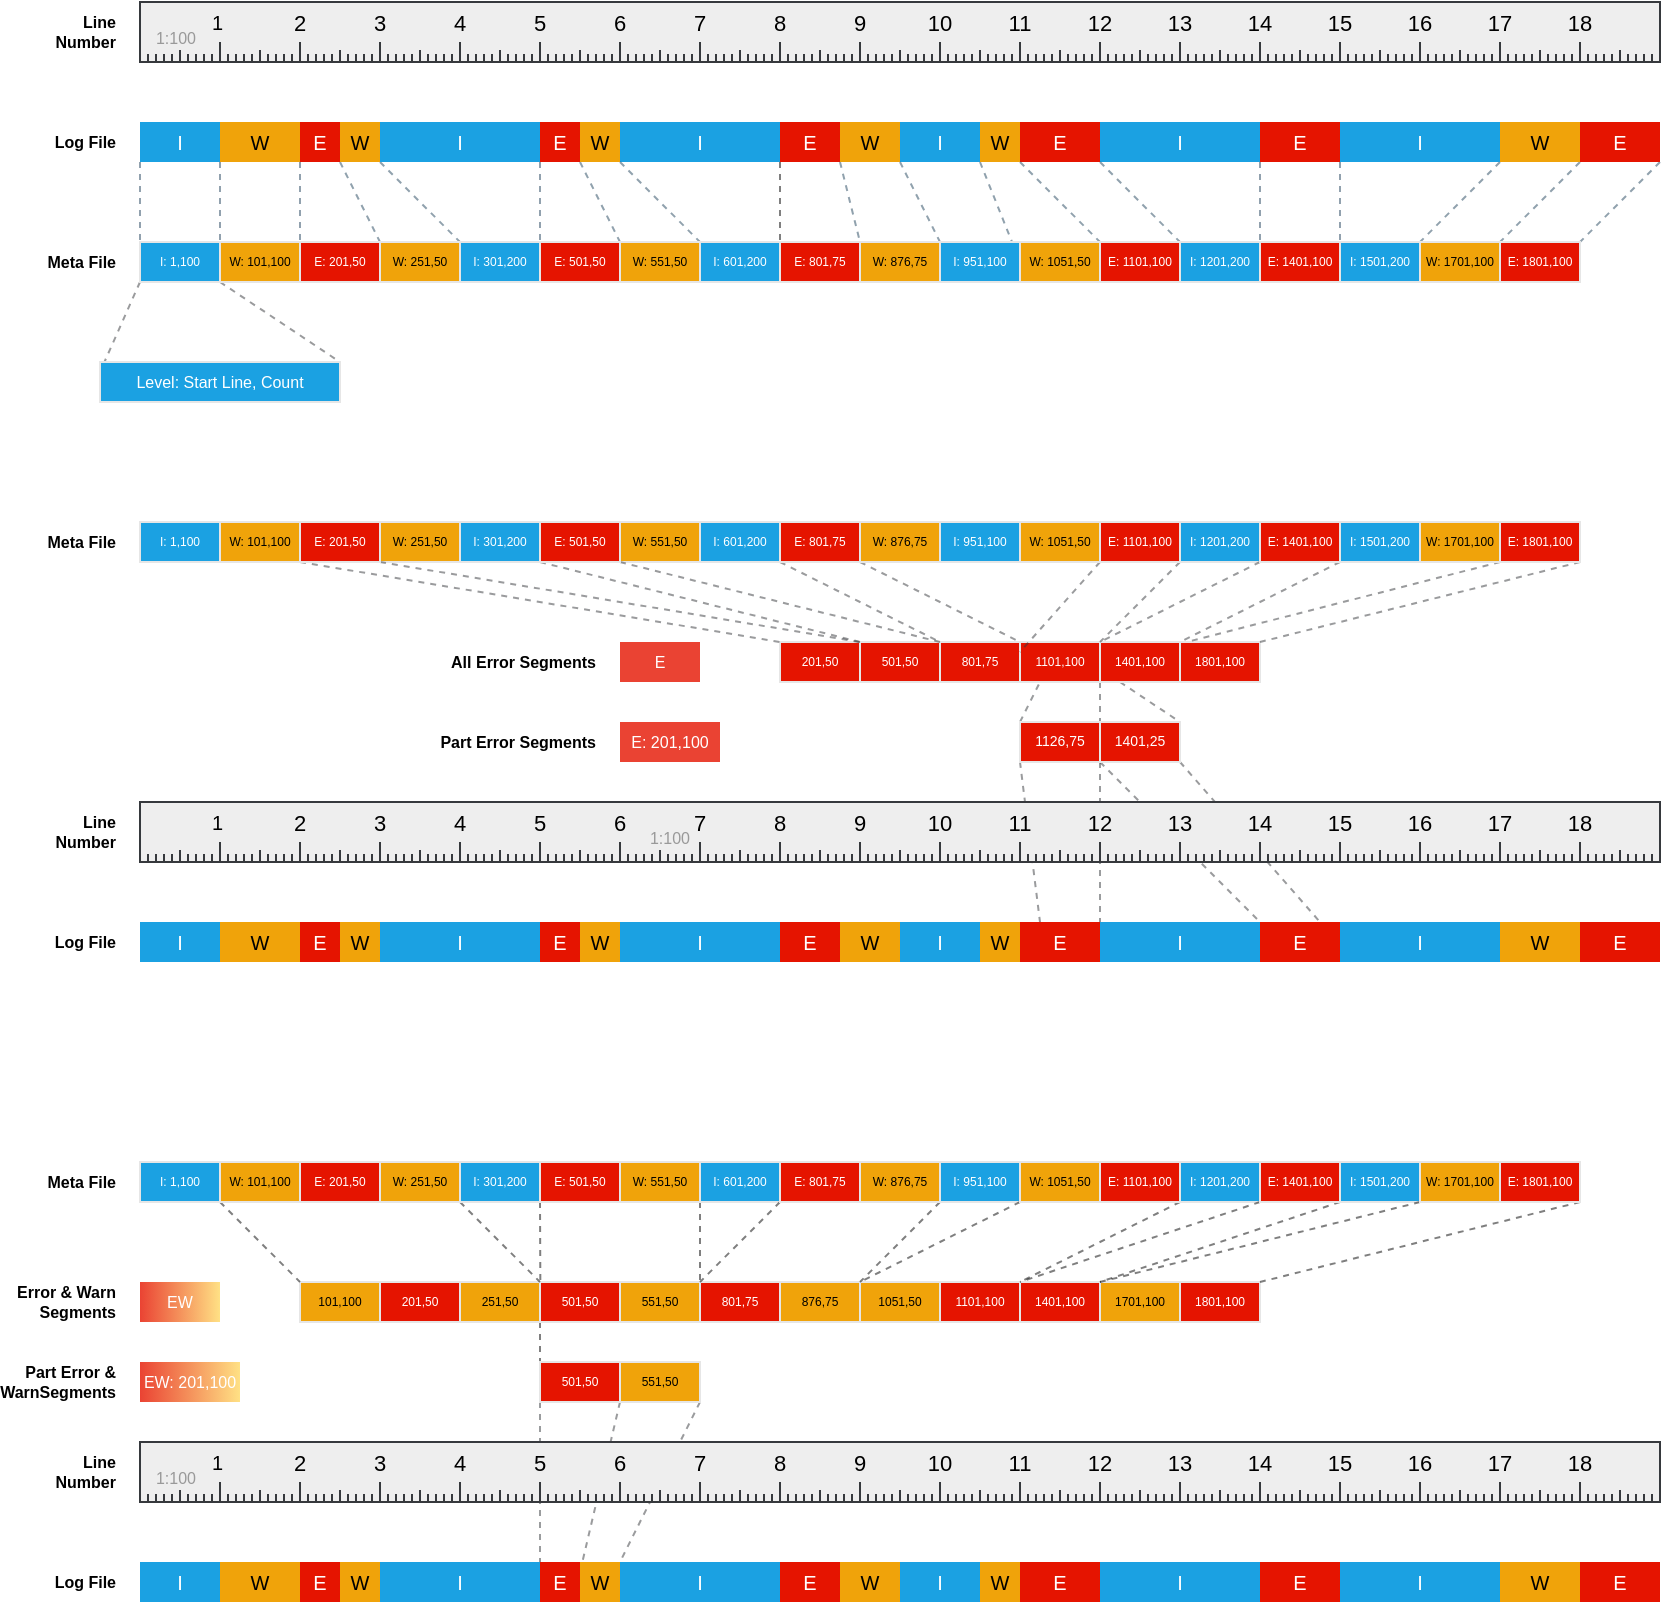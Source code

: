 <mxfile version="20.8.15" type="github" pages="6">
  <diagram id="C5RBs43oDa-KdzZeNtuy" name="LogLevelMeta">
    <mxGraphModel dx="1434" dy="764" grid="1" gridSize="10" guides="1" tooltips="1" connect="1" arrows="1" fold="1" page="1" pageScale="1" pageWidth="827" pageHeight="1169" math="0" shadow="0">
      <root>
        <mxCell id="WIyWlLk6GJQsqaUBKTNV-0" />
        <mxCell id="WIyWlLk6GJQsqaUBKTNV-1" parent="WIyWlLk6GJQsqaUBKTNV-0" />
        <mxCell id="VwgFeJyAuyQEly3SJzgB-28" style="edgeStyle=none;rounded=0;orthogonalLoop=1;jettySize=auto;html=1;exitX=0;exitY=1;exitDx=0;exitDy=0;entryX=1;entryY=0;entryDx=0;entryDy=0;dashed=1;fontSize=10;endArrow=none;endFill=0;opacity=50;fillColor=#bac8d3;strokeColor=#23445d;" parent="WIyWlLk6GJQsqaUBKTNV-1" source="VwgFeJyAuyQEly3SJzgB-0" target="VwgFeJyAuyQEly3SJzgB-27" edge="1">
          <mxGeometry relative="1" as="geometry" />
        </mxCell>
        <mxCell id="VwgFeJyAuyQEly3SJzgB-34" style="edgeStyle=none;rounded=0;orthogonalLoop=1;jettySize=auto;html=1;exitX=1;exitY=1;exitDx=0;exitDy=0;entryX=1;entryY=0.25;entryDx=0;entryDy=0;dashed=1;fontSize=7;endArrow=none;endFill=0;opacity=50;fillColor=#bac8d3;strokeColor=#23445d;" parent="WIyWlLk6GJQsqaUBKTNV-1" source="VwgFeJyAuyQEly3SJzgB-0" target="VwgFeJyAuyQEly3SJzgB-29" edge="1">
          <mxGeometry relative="1" as="geometry" />
        </mxCell>
        <mxCell id="VwgFeJyAuyQEly3SJzgB-0" value="I" style="rounded=0;whiteSpace=wrap;html=1;fillColor=#1ba1e2;strokeColor=none;fontColor=#ffffff;fontSize=10;" parent="WIyWlLk6GJQsqaUBKTNV-1" vertex="1">
          <mxGeometry x="200" y="100" width="80" height="20" as="geometry" />
        </mxCell>
        <mxCell id="VwgFeJyAuyQEly3SJzgB-32" style="edgeStyle=none;rounded=0;orthogonalLoop=1;jettySize=auto;html=1;exitX=0;exitY=1;exitDx=0;exitDy=0;entryX=0;entryY=0;entryDx=0;entryDy=0;dashed=1;fontSize=7;endArrow=none;endFill=0;opacity=50;fillColor=#bac8d3;strokeColor=#23445d;" parent="WIyWlLk6GJQsqaUBKTNV-1" source="VwgFeJyAuyQEly3SJzgB-1" target="VwgFeJyAuyQEly3SJzgB-31" edge="1">
          <mxGeometry relative="1" as="geometry" />
        </mxCell>
        <mxCell id="VwgFeJyAuyQEly3SJzgB-1" value="I" style="rounded=0;whiteSpace=wrap;html=1;fillColor=#1ba1e2;strokeColor=none;fontColor=#ffffff;fontSize=10;" parent="WIyWlLk6GJQsqaUBKTNV-1" vertex="1">
          <mxGeometry x="80" y="100" width="40" height="20" as="geometry" />
        </mxCell>
        <mxCell id="VwgFeJyAuyQEly3SJzgB-40" style="edgeStyle=none;rounded=0;orthogonalLoop=1;jettySize=auto;html=1;exitX=1;exitY=1;exitDx=0;exitDy=0;entryX=1;entryY=0.5;entryDx=0;entryDy=0;dashed=1;fontSize=7;endArrow=none;endFill=0;opacity=50;" parent="WIyWlLk6GJQsqaUBKTNV-1" source="VwgFeJyAuyQEly3SJzgB-2" target="VwgFeJyAuyQEly3SJzgB-37" edge="1">
          <mxGeometry relative="1" as="geometry" />
        </mxCell>
        <mxCell id="VwgFeJyAuyQEly3SJzgB-2" value="I" style="rounded=0;whiteSpace=wrap;html=1;fillColor=#1ba1e2;strokeColor=none;fontColor=#ffffff;fontSize=10;" parent="WIyWlLk6GJQsqaUBKTNV-1" vertex="1">
          <mxGeometry x="320" y="100" width="80" height="20" as="geometry" />
        </mxCell>
        <mxCell id="VwgFeJyAuyQEly3SJzgB-49" style="edgeStyle=none;rounded=0;orthogonalLoop=1;jettySize=auto;html=1;exitX=1;exitY=1;exitDx=0;exitDy=0;entryX=0;entryY=0;entryDx=0;entryDy=0;dashed=1;fontSize=7;endArrow=none;endFill=0;opacity=50;fillColor=#bac8d3;strokeColor=#23445d;" parent="WIyWlLk6GJQsqaUBKTNV-1" source="VwgFeJyAuyQEly3SJzgB-3" edge="1">
          <mxGeometry relative="1" as="geometry">
            <mxPoint x="520.0" y="170.0" as="targetPoint" />
          </mxGeometry>
        </mxCell>
        <mxCell id="VwgFeJyAuyQEly3SJzgB-3" value="I" style="rounded=0;whiteSpace=wrap;html=1;fillColor=#1ba1e2;strokeColor=none;fontColor=#ffffff;fontSize=10;" parent="WIyWlLk6GJQsqaUBKTNV-1" vertex="1">
          <mxGeometry x="460" y="100" width="40" height="20" as="geometry" />
        </mxCell>
        <mxCell id="VwgFeJyAuyQEly3SJzgB-53" style="edgeStyle=none;rounded=0;orthogonalLoop=1;jettySize=auto;html=1;exitX=1;exitY=1;exitDx=0;exitDy=0;entryX=1;entryY=0;entryDx=0;entryDy=0;dashed=1;fontSize=7;endArrow=none;endFill=0;opacity=50;fillColor=#bac8d3;strokeColor=#23445d;" parent="WIyWlLk6GJQsqaUBKTNV-1" source="VwgFeJyAuyQEly3SJzgB-4" target="VwgFeJyAuyQEly3SJzgB-46" edge="1">
          <mxGeometry relative="1" as="geometry" />
        </mxCell>
        <mxCell id="VwgFeJyAuyQEly3SJzgB-4" value="I" style="rounded=0;whiteSpace=wrap;html=1;fillColor=#1ba1e2;strokeColor=none;fontColor=#ffffff;fontSize=10;" parent="WIyWlLk6GJQsqaUBKTNV-1" vertex="1">
          <mxGeometry x="560" y="100" width="80" height="20" as="geometry" />
        </mxCell>
        <mxCell id="VwgFeJyAuyQEly3SJzgB-59" style="edgeStyle=none;rounded=0;orthogonalLoop=1;jettySize=auto;html=1;exitX=1;exitY=1;exitDx=0;exitDy=0;entryX=0;entryY=0;entryDx=0;entryDy=0;dashed=1;fontSize=7;endArrow=none;endFill=0;opacity=50;fillColor=#bac8d3;strokeColor=#23445d;" parent="WIyWlLk6GJQsqaUBKTNV-1" source="VwgFeJyAuyQEly3SJzgB-5" target="VwgFeJyAuyQEly3SJzgB-56" edge="1">
          <mxGeometry relative="1" as="geometry" />
        </mxCell>
        <mxCell id="VwgFeJyAuyQEly3SJzgB-5" value="I" style="rounded=0;whiteSpace=wrap;html=1;fillColor=#1ba1e2;strokeColor=none;fontColor=#ffffff;fontSize=10;" parent="WIyWlLk6GJQsqaUBKTNV-1" vertex="1">
          <mxGeometry x="680" y="100" width="80" height="20" as="geometry" />
        </mxCell>
        <mxCell id="VwgFeJyAuyQEly3SJzgB-25" style="rounded=0;orthogonalLoop=1;jettySize=auto;html=1;exitX=1;exitY=1;exitDx=0;exitDy=0;entryX=1;entryY=0;entryDx=0;entryDy=0;fontSize=10;opacity=50;endArrow=none;endFill=0;fillColor=#bac8d3;strokeColor=#23445d;dashed=1;" parent="WIyWlLk6GJQsqaUBKTNV-1" source="VwgFeJyAuyQEly3SJzgB-6" target="VwgFeJyAuyQEly3SJzgB-20" edge="1">
          <mxGeometry relative="1" as="geometry" />
        </mxCell>
        <mxCell id="VwgFeJyAuyQEly3SJzgB-26" style="edgeStyle=none;rounded=0;orthogonalLoop=1;jettySize=auto;html=1;exitX=0;exitY=1;exitDx=0;exitDy=0;entryX=0;entryY=0;entryDx=0;entryDy=0;fontSize=10;endArrow=none;endFill=0;opacity=50;fillColor=#bac8d3;strokeColor=#23445d;dashed=1;" parent="WIyWlLk6GJQsqaUBKTNV-1" source="VwgFeJyAuyQEly3SJzgB-6" target="VwgFeJyAuyQEly3SJzgB-20" edge="1">
          <mxGeometry relative="1" as="geometry" />
        </mxCell>
        <mxCell id="VwgFeJyAuyQEly3SJzgB-6" value="E" style="rounded=0;whiteSpace=wrap;html=1;fillColor=#e51400;strokeColor=none;fontColor=#ffffff;fontSize=10;" parent="WIyWlLk6GJQsqaUBKTNV-1" vertex="1">
          <mxGeometry x="160" y="100" width="20" height="20" as="geometry" />
        </mxCell>
        <mxCell id="VwgFeJyAuyQEly3SJzgB-7" value="E" style="rounded=0;whiteSpace=wrap;html=1;fillColor=#e51400;strokeColor=none;fontColor=#ffffff;fontSize=10;" parent="WIyWlLk6GJQsqaUBKTNV-1" vertex="1">
          <mxGeometry x="280" y="100" width="20" height="20" as="geometry" />
        </mxCell>
        <mxCell id="VwgFeJyAuyQEly3SJzgB-47" style="edgeStyle=none;rounded=0;orthogonalLoop=1;jettySize=auto;html=1;exitX=1;exitY=1;exitDx=0;exitDy=0;entryX=1;entryY=0;entryDx=0;entryDy=0;dashed=1;fontSize=7;endArrow=none;endFill=0;opacity=50;fillColor=#bac8d3;strokeColor=#23445d;" parent="WIyWlLk6GJQsqaUBKTNV-1" source="VwgFeJyAuyQEly3SJzgB-8" target="VwgFeJyAuyQEly3SJzgB-41" edge="1">
          <mxGeometry relative="1" as="geometry" />
        </mxCell>
        <mxCell id="VwgFeJyAuyQEly3SJzgB-8" value="E" style="rounded=0;whiteSpace=wrap;html=1;fillColor=#e51400;strokeColor=none;fontColor=#ffffff;fontSize=10;" parent="WIyWlLk6GJQsqaUBKTNV-1" vertex="1">
          <mxGeometry x="400" y="100" width="30" height="20" as="geometry" />
        </mxCell>
        <mxCell id="VwgFeJyAuyQEly3SJzgB-51" style="edgeStyle=none;rounded=0;orthogonalLoop=1;jettySize=auto;html=1;exitX=1;exitY=1;exitDx=0;exitDy=0;dashed=1;fontSize=7;endArrow=none;endFill=0;opacity=50;entryX=1;entryY=0;entryDx=0;entryDy=0;fillColor=#bac8d3;strokeColor=#23445d;" parent="WIyWlLk6GJQsqaUBKTNV-1" source="VwgFeJyAuyQEly3SJzgB-9" target="VwgFeJyAuyQEly3SJzgB-52" edge="1">
          <mxGeometry relative="1" as="geometry">
            <mxPoint x="590.0" y="160.0" as="targetPoint" />
          </mxGeometry>
        </mxCell>
        <mxCell id="VwgFeJyAuyQEly3SJzgB-9" value="E" style="rounded=0;whiteSpace=wrap;html=1;fillColor=#e51400;strokeColor=none;fontColor=#ffffff;fontSize=10;" parent="WIyWlLk6GJQsqaUBKTNV-1" vertex="1">
          <mxGeometry x="520" y="100" width="40" height="20" as="geometry" />
        </mxCell>
        <mxCell id="VwgFeJyAuyQEly3SJzgB-58" style="edgeStyle=none;rounded=0;orthogonalLoop=1;jettySize=auto;html=1;exitX=1;exitY=1;exitDx=0;exitDy=0;entryX=1;entryY=0;entryDx=0;entryDy=0;dashed=1;fontSize=7;endArrow=none;endFill=0;opacity=50;fillColor=#bac8d3;strokeColor=#23445d;" parent="WIyWlLk6GJQsqaUBKTNV-1" source="VwgFeJyAuyQEly3SJzgB-10" target="VwgFeJyAuyQEly3SJzgB-54" edge="1">
          <mxGeometry relative="1" as="geometry" />
        </mxCell>
        <mxCell id="VwgFeJyAuyQEly3SJzgB-10" value="E" style="rounded=0;whiteSpace=wrap;html=1;fillColor=#e51400;strokeColor=none;fontColor=#ffffff;fontSize=10;" parent="WIyWlLk6GJQsqaUBKTNV-1" vertex="1">
          <mxGeometry x="640" y="100" width="40" height="20" as="geometry" />
        </mxCell>
        <mxCell id="VwgFeJyAuyQEly3SJzgB-33" style="edgeStyle=none;rounded=0;orthogonalLoop=1;jettySize=auto;html=1;exitX=0;exitY=1;exitDx=0;exitDy=0;entryX=1;entryY=0.25;entryDx=0;entryDy=0;dashed=1;fontSize=7;endArrow=none;endFill=0;opacity=50;fillColor=#bac8d3;strokeColor=#23445d;" parent="WIyWlLk6GJQsqaUBKTNV-1" source="VwgFeJyAuyQEly3SJzgB-12" target="VwgFeJyAuyQEly3SJzgB-31" edge="1">
          <mxGeometry relative="1" as="geometry" />
        </mxCell>
        <mxCell id="VwgFeJyAuyQEly3SJzgB-12" value="W" style="rounded=0;whiteSpace=wrap;html=1;fillColor=#f0a30a;strokeColor=none;fontColor=#000000;fontSize=10;" parent="WIyWlLk6GJQsqaUBKTNV-1" vertex="1">
          <mxGeometry x="120" y="100" width="40" height="20" as="geometry" />
        </mxCell>
        <mxCell id="VwgFeJyAuyQEly3SJzgB-13" value="W" style="rounded=0;whiteSpace=wrap;html=1;fillColor=#f0a30a;strokeColor=none;fontColor=#000000;fontSize=10;" parent="WIyWlLk6GJQsqaUBKTNV-1" vertex="1">
          <mxGeometry x="180" y="100" width="20" height="20" as="geometry" />
        </mxCell>
        <mxCell id="VwgFeJyAuyQEly3SJzgB-38" style="edgeStyle=none;rounded=0;orthogonalLoop=1;jettySize=auto;html=1;exitX=0;exitY=1;exitDx=0;exitDy=0;entryX=0;entryY=0;entryDx=0;entryDy=0;dashed=1;fontSize=7;endArrow=none;endFill=0;opacity=50;fillColor=#bac8d3;strokeColor=#23445d;" parent="WIyWlLk6GJQsqaUBKTNV-1" source="VwgFeJyAuyQEly3SJzgB-14" target="VwgFeJyAuyQEly3SJzgB-36" edge="1">
          <mxGeometry relative="1" as="geometry" />
        </mxCell>
        <mxCell id="VwgFeJyAuyQEly3SJzgB-39" style="edgeStyle=none;rounded=0;orthogonalLoop=1;jettySize=auto;html=1;exitX=1;exitY=1;exitDx=0;exitDy=0;entryX=1;entryY=0;entryDx=0;entryDy=0;dashed=1;fontSize=7;endArrow=none;endFill=0;opacity=50;fillColor=#bac8d3;strokeColor=#23445d;" parent="WIyWlLk6GJQsqaUBKTNV-1" source="VwgFeJyAuyQEly3SJzgB-14" target="VwgFeJyAuyQEly3SJzgB-36" edge="1">
          <mxGeometry relative="1" as="geometry" />
        </mxCell>
        <mxCell id="VwgFeJyAuyQEly3SJzgB-14" value="W" style="rounded=0;whiteSpace=wrap;html=1;fillColor=#f0a30a;strokeColor=none;fontColor=#000000;fontSize=10;" parent="WIyWlLk6GJQsqaUBKTNV-1" vertex="1">
          <mxGeometry x="300" y="100" width="20" height="20" as="geometry" />
        </mxCell>
        <mxCell id="VwgFeJyAuyQEly3SJzgB-48" style="edgeStyle=none;rounded=0;orthogonalLoop=1;jettySize=auto;html=1;exitX=1;exitY=1;exitDx=0;exitDy=0;entryX=1;entryY=0;entryDx=0;entryDy=0;dashed=1;fontSize=7;endArrow=none;endFill=0;opacity=50;fillColor=#bac8d3;strokeColor=#23445d;" parent="WIyWlLk6GJQsqaUBKTNV-1" source="VwgFeJyAuyQEly3SJzgB-15" target="VwgFeJyAuyQEly3SJzgB-42" edge="1">
          <mxGeometry relative="1" as="geometry" />
        </mxCell>
        <mxCell id="VwgFeJyAuyQEly3SJzgB-15" value="W" style="rounded=0;whiteSpace=wrap;html=1;fillColor=#f0a30a;strokeColor=none;fontColor=#000000;fontSize=10;" parent="WIyWlLk6GJQsqaUBKTNV-1" vertex="1">
          <mxGeometry x="430" y="100" width="30" height="20" as="geometry" />
        </mxCell>
        <mxCell id="VwgFeJyAuyQEly3SJzgB-50" style="edgeStyle=none;rounded=0;orthogonalLoop=1;jettySize=auto;html=1;exitX=1;exitY=1;exitDx=0;exitDy=0;entryX=1;entryY=0;entryDx=0;entryDy=0;dashed=1;fontSize=7;endArrow=none;endFill=0;opacity=50;fillColor=#bac8d3;strokeColor=#23445d;" parent="WIyWlLk6GJQsqaUBKTNV-1" source="VwgFeJyAuyQEly3SJzgB-16" target="VwgFeJyAuyQEly3SJzgB-45" edge="1">
          <mxGeometry relative="1" as="geometry" />
        </mxCell>
        <mxCell id="VwgFeJyAuyQEly3SJzgB-16" value="W" style="rounded=0;whiteSpace=wrap;html=1;fillColor=#f0a30a;strokeColor=none;fontColor=#000000;fontSize=10;" parent="WIyWlLk6GJQsqaUBKTNV-1" vertex="1">
          <mxGeometry x="500" y="100" width="20" height="20" as="geometry" />
        </mxCell>
        <mxCell id="VwgFeJyAuyQEly3SJzgB-60" style="edgeStyle=none;rounded=0;orthogonalLoop=1;jettySize=auto;html=1;exitX=1;exitY=1;exitDx=0;exitDy=0;entryX=1;entryY=0;entryDx=0;entryDy=0;dashed=1;fontSize=7;endArrow=none;endFill=0;opacity=50;fillColor=#bac8d3;strokeColor=#23445d;" parent="WIyWlLk6GJQsqaUBKTNV-1" source="VwgFeJyAuyQEly3SJzgB-18" target="VwgFeJyAuyQEly3SJzgB-56" edge="1">
          <mxGeometry relative="1" as="geometry" />
        </mxCell>
        <mxCell id="VwgFeJyAuyQEly3SJzgB-18" value="W" style="rounded=0;whiteSpace=wrap;html=1;fillColor=#f0a30a;strokeColor=none;fontColor=#000000;fontSize=10;" parent="WIyWlLk6GJQsqaUBKTNV-1" vertex="1">
          <mxGeometry x="760" y="100" width="40" height="20" as="geometry" />
        </mxCell>
        <mxCell id="VwgFeJyAuyQEly3SJzgB-61" style="edgeStyle=none;rounded=0;orthogonalLoop=1;jettySize=auto;html=1;exitX=1;exitY=1;exitDx=0;exitDy=0;entryX=1;entryY=0;entryDx=0;entryDy=0;dashed=1;fontSize=7;endArrow=none;endFill=0;opacity=50;fillColor=#bac8d3;strokeColor=#23445d;" parent="WIyWlLk6GJQsqaUBKTNV-1" source="VwgFeJyAuyQEly3SJzgB-19" target="VwgFeJyAuyQEly3SJzgB-57" edge="1">
          <mxGeometry relative="1" as="geometry" />
        </mxCell>
        <mxCell id="VwgFeJyAuyQEly3SJzgB-19" value="E" style="rounded=0;whiteSpace=wrap;html=1;fillColor=#e51400;strokeColor=none;fontColor=#ffffff;fontSize=10;" parent="WIyWlLk6GJQsqaUBKTNV-1" vertex="1">
          <mxGeometry x="800" y="100" width="40" height="20" as="geometry" />
        </mxCell>
        <mxCell id="VwgFeJyAuyQEly3SJzgB-20" value="E: 201,50" style="rounded=0;whiteSpace=wrap;html=1;fontSize=6;fillColor=#e51400;fontColor=#ffffff;strokeColor=#E6E6E6;container=0;" parent="WIyWlLk6GJQsqaUBKTNV-1" vertex="1">
          <mxGeometry x="160" y="160" width="40" height="20" as="geometry" />
        </mxCell>
        <mxCell id="VwgFeJyAuyQEly3SJzgB-27" value="W: 251,50" style="rounded=0;whiteSpace=wrap;html=1;fontSize=6;fillColor=#f0a30a;fontColor=#000000;strokeColor=#E6E6E6;container=0;" parent="WIyWlLk6GJQsqaUBKTNV-1" vertex="1">
          <mxGeometry x="200" y="160" width="40" height="20" as="geometry" />
        </mxCell>
        <mxCell id="VwgFeJyAuyQEly3SJzgB-29" value="I: 301,200" style="rounded=0;whiteSpace=wrap;html=1;fontSize=6;fillColor=#1ba1e2;fontColor=#ffffff;strokeColor=#E6E6E6;container=0;" parent="WIyWlLk6GJQsqaUBKTNV-1" vertex="1">
          <mxGeometry x="240" y="160" width="40" height="20" as="geometry" />
        </mxCell>
        <mxCell id="VwgFeJyAuyQEly3SJzgB-30" value="W: 101,100" style="rounded=0;whiteSpace=wrap;html=1;fontSize=6;fillColor=#f0a30a;fontColor=#000000;strokeColor=#E6E6E6;container=0;" parent="WIyWlLk6GJQsqaUBKTNV-1" vertex="1">
          <mxGeometry x="120" y="160" width="40" height="20" as="geometry" />
        </mxCell>
        <mxCell id="VwgFeJyAuyQEly3SJzgB-217" style="edgeStyle=none;rounded=0;orthogonalLoop=1;jettySize=auto;html=1;exitX=0;exitY=1;exitDx=0;exitDy=0;entryX=0;entryY=0.25;entryDx=0;entryDy=0;dashed=1;strokeColor=#36393d;fontSize=8;fontColor=#999999;endArrow=none;endFill=0;opacity=50;fillColor=#eeeeee;" parent="WIyWlLk6GJQsqaUBKTNV-1" source="VwgFeJyAuyQEly3SJzgB-31" target="VwgFeJyAuyQEly3SJzgB-215" edge="1">
          <mxGeometry relative="1" as="geometry" />
        </mxCell>
        <mxCell id="VwgFeJyAuyQEly3SJzgB-218" style="edgeStyle=none;rounded=0;orthogonalLoop=1;jettySize=auto;html=1;exitX=1;exitY=1;exitDx=0;exitDy=0;entryX=1;entryY=0;entryDx=0;entryDy=0;dashed=1;strokeColor=#36393d;fontSize=8;fontColor=#000000;endArrow=none;endFill=0;opacity=50;fillColor=#eeeeee;" parent="WIyWlLk6GJQsqaUBKTNV-1" source="VwgFeJyAuyQEly3SJzgB-31" target="VwgFeJyAuyQEly3SJzgB-215" edge="1">
          <mxGeometry relative="1" as="geometry" />
        </mxCell>
        <mxCell id="VwgFeJyAuyQEly3SJzgB-31" value="I: 1,100" style="rounded=0;whiteSpace=wrap;html=1;fontSize=6;fillColor=#1ba1e2;fontColor=#ffffff;strokeColor=#E6E6E6;container=0;" parent="WIyWlLk6GJQsqaUBKTNV-1" vertex="1">
          <mxGeometry x="80" y="160" width="40" height="20" as="geometry" />
        </mxCell>
        <mxCell id="VwgFeJyAuyQEly3SJzgB-35" value="E: 501,50" style="rounded=0;whiteSpace=wrap;html=1;fontSize=6;fillColor=#e51400;fontColor=#ffffff;strokeColor=#E6E6E6;container=0;" parent="WIyWlLk6GJQsqaUBKTNV-1" vertex="1">
          <mxGeometry x="280" y="160" width="40" height="20" as="geometry" />
        </mxCell>
        <mxCell id="VwgFeJyAuyQEly3SJzgB-36" value="W: 551,50" style="rounded=0;whiteSpace=wrap;html=1;fontSize=6;fillColor=#f0a30a;fontColor=#000000;strokeColor=#E6E6E6;container=0;" parent="WIyWlLk6GJQsqaUBKTNV-1" vertex="1">
          <mxGeometry x="320" y="160" width="40" height="20" as="geometry" />
        </mxCell>
        <mxCell id="VwgFeJyAuyQEly3SJzgB-37" value="I: 601,200" style="rounded=0;whiteSpace=wrap;html=1;fontSize=6;fillColor=#1ba1e2;fontColor=#ffffff;strokeColor=#E6E6E6;container=0;" parent="WIyWlLk6GJQsqaUBKTNV-1" vertex="1">
          <mxGeometry x="360" y="160" width="40" height="20" as="geometry" />
        </mxCell>
        <mxCell id="VwgFeJyAuyQEly3SJzgB-41" value="E: 801,75" style="rounded=0;whiteSpace=wrap;html=1;fontSize=6;fillColor=#e51400;fontColor=#ffffff;strokeColor=#E6E6E6;container=0;" parent="WIyWlLk6GJQsqaUBKTNV-1" vertex="1">
          <mxGeometry x="400" y="160" width="40" height="20" as="geometry" />
        </mxCell>
        <mxCell id="VwgFeJyAuyQEly3SJzgB-42" value="W: 876,75" style="rounded=0;whiteSpace=wrap;html=1;fontSize=6;fillColor=#f0a30a;fontColor=#000000;strokeColor=#E6E6E6;container=0;" parent="WIyWlLk6GJQsqaUBKTNV-1" vertex="1">
          <mxGeometry x="440" y="160" width="40" height="20" as="geometry" />
        </mxCell>
        <mxCell id="VwgFeJyAuyQEly3SJzgB-43" value="I: 951,100" style="rounded=0;whiteSpace=wrap;html=1;fontSize=6;fillColor=#1ba1e2;fontColor=#ffffff;strokeColor=#E6E6E6;container=0;" parent="WIyWlLk6GJQsqaUBKTNV-1" vertex="1">
          <mxGeometry x="480" y="160" width="40" height="20" as="geometry" />
        </mxCell>
        <mxCell id="VwgFeJyAuyQEly3SJzgB-45" value="W: 1051,50" style="rounded=0;whiteSpace=wrap;html=1;fontSize=6;fillColor=#f0a30a;fontColor=#000000;strokeColor=#E6E6E6;container=0;" parent="WIyWlLk6GJQsqaUBKTNV-1" vertex="1">
          <mxGeometry x="520" y="160" width="40" height="20" as="geometry" />
        </mxCell>
        <mxCell id="VwgFeJyAuyQEly3SJzgB-46" value="I: 1201,200" style="rounded=0;whiteSpace=wrap;html=1;fontSize=6;fillColor=#1ba1e2;fontColor=#ffffff;strokeColor=#E6E6E6;container=0;" parent="WIyWlLk6GJQsqaUBKTNV-1" vertex="1">
          <mxGeometry x="600" y="160" width="40" height="20" as="geometry" />
        </mxCell>
        <mxCell id="VwgFeJyAuyQEly3SJzgB-52" value="E: 1051,100" style="rounded=0;whiteSpace=wrap;html=1;fontSize=6;fillColor=#e51400;fontColor=#ffffff;strokeColor=#E6E6E6;container=0;" parent="WIyWlLk6GJQsqaUBKTNV-1" vertex="1">
          <mxGeometry x="560" y="160" width="40" height="20" as="geometry" />
        </mxCell>
        <mxCell id="VwgFeJyAuyQEly3SJzgB-54" value="E: 1401,100" style="rounded=0;whiteSpace=wrap;html=1;fontSize=6;fillColor=#e51400;fontColor=#ffffff;strokeColor=#E6E6E6;container=0;" parent="WIyWlLk6GJQsqaUBKTNV-1" vertex="1">
          <mxGeometry x="640" y="160" width="40" height="20" as="geometry" />
        </mxCell>
        <mxCell id="VwgFeJyAuyQEly3SJzgB-55" value="I: 1501,200" style="rounded=0;whiteSpace=wrap;html=1;fontSize=6;fillColor=#1ba1e2;fontColor=#ffffff;strokeColor=#E6E6E6;container=0;" parent="WIyWlLk6GJQsqaUBKTNV-1" vertex="1">
          <mxGeometry x="680" y="160" width="40" height="20" as="geometry" />
        </mxCell>
        <mxCell id="VwgFeJyAuyQEly3SJzgB-56" value="W: 1701,100" style="rounded=0;whiteSpace=wrap;html=1;fontSize=6;fillColor=#f0a30a;fontColor=#000000;strokeColor=#E6E6E6;container=0;" parent="WIyWlLk6GJQsqaUBKTNV-1" vertex="1">
          <mxGeometry x="720" y="160" width="40" height="20" as="geometry" />
        </mxCell>
        <mxCell id="VwgFeJyAuyQEly3SJzgB-57" value="E: 1801,100" style="rounded=0;whiteSpace=wrap;html=1;fontSize=6;fillColor=#e51400;fontColor=#ffffff;strokeColor=#E6E6E6;container=0;" parent="WIyWlLk6GJQsqaUBKTNV-1" vertex="1">
          <mxGeometry x="760" y="160" width="40" height="20" as="geometry" />
        </mxCell>
        <mxCell id="VwgFeJyAuyQEly3SJzgB-63" value="" style="group" parent="WIyWlLk6GJQsqaUBKTNV-1" vertex="1" connectable="0">
          <mxGeometry x="80" y="40" width="760" height="30" as="geometry" />
        </mxCell>
        <mxCell id="VwgFeJyAuyQEly3SJzgB-17" value="1" style="strokeWidth=1;shadow=0;dashed=0;align=left;html=1;shape=mxgraph.mockup.misc.ruler2;dx=40;rulerOrient=down;unitSize=10;spacingLeft=36;align=left;verticalAlign=middle;spacingBottom=10;spacingTop=0;spacingRight=0;spacing=0;strokeColor=#36393d;fontSize=10;fillColor=#eeeeee;" parent="VwgFeJyAuyQEly3SJzgB-63" vertex="1">
          <mxGeometry width="760" height="30" as="geometry" />
        </mxCell>
        <mxCell id="VwgFeJyAuyQEly3SJzgB-62" value="1:100" style="text;html=1;align=center;verticalAlign=middle;whiteSpace=wrap;rounded=0;fontSize=8;fontColor=#999999;" parent="VwgFeJyAuyQEly3SJzgB-63" vertex="1">
          <mxGeometry x="3" y="13" width="30" height="10" as="geometry" />
        </mxCell>
        <mxCell id="VwgFeJyAuyQEly3SJzgB-66" value="E: 201,50" style="rounded=0;whiteSpace=wrap;html=1;fontSize=6;fillColor=#e51400;fontColor=#ffffff;strokeColor=#E6E6E6;container=0;" parent="WIyWlLk6GJQsqaUBKTNV-1" vertex="1">
          <mxGeometry x="160" y="160" width="40" height="20" as="geometry" />
        </mxCell>
        <mxCell id="VwgFeJyAuyQEly3SJzgB-67" value="E: 501,50" style="rounded=0;whiteSpace=wrap;html=1;fontSize=6;fillColor=#e51400;fontColor=#ffffff;strokeColor=#E6E6E6;container=0;" parent="WIyWlLk6GJQsqaUBKTNV-1" vertex="1">
          <mxGeometry x="280" y="160" width="40" height="20" as="geometry" />
        </mxCell>
        <mxCell id="VwgFeJyAuyQEly3SJzgB-68" value="E: 201,50" style="rounded=0;whiteSpace=wrap;html=1;fontSize=6;fillColor=#e51400;fontColor=#ffffff;strokeColor=#E6E6E6;container=0;" parent="WIyWlLk6GJQsqaUBKTNV-1" vertex="1">
          <mxGeometry x="160" y="160" width="40" height="20" as="geometry" />
        </mxCell>
        <mxCell id="VwgFeJyAuyQEly3SJzgB-69" value="E: 501,50" style="rounded=0;whiteSpace=wrap;html=1;fontSize=6;fillColor=#e51400;fontColor=#ffffff;strokeColor=#E6E6E6;container=0;" parent="WIyWlLk6GJQsqaUBKTNV-1" vertex="1">
          <mxGeometry x="280" y="160" width="40" height="20" as="geometry" />
        </mxCell>
        <mxCell id="VwgFeJyAuyQEly3SJzgB-70" value="E: 201,50" style="rounded=0;whiteSpace=wrap;html=1;fontSize=6;fillColor=#e51400;fontColor=#ffffff;strokeColor=#E6E6E6;container=0;" parent="WIyWlLk6GJQsqaUBKTNV-1" vertex="1">
          <mxGeometry x="160" y="160" width="40" height="20" as="geometry" />
        </mxCell>
        <mxCell id="VwgFeJyAuyQEly3SJzgB-71" value="E: 501,50" style="rounded=0;whiteSpace=wrap;html=1;fontSize=6;fillColor=#e51400;fontColor=#ffffff;strokeColor=#E6E6E6;container=0;" parent="WIyWlLk6GJQsqaUBKTNV-1" vertex="1">
          <mxGeometry x="280" y="160" width="40" height="20" as="geometry" />
        </mxCell>
        <mxCell id="VwgFeJyAuyQEly3SJzgB-72" value="E: 201,50" style="rounded=0;whiteSpace=wrap;html=1;fontSize=6;fillColor=#e51400;fontColor=#ffffff;strokeColor=#E6E6E6;container=0;" parent="WIyWlLk6GJQsqaUBKTNV-1" vertex="1">
          <mxGeometry x="160" y="160" width="40" height="20" as="geometry" />
        </mxCell>
        <mxCell id="VwgFeJyAuyQEly3SJzgB-73" value="E: 501,50" style="rounded=0;whiteSpace=wrap;html=1;fontSize=6;fillColor=#e51400;fontColor=#ffffff;strokeColor=#E6E6E6;container=0;" parent="WIyWlLk6GJQsqaUBKTNV-1" vertex="1">
          <mxGeometry x="280" y="160" width="40" height="20" as="geometry" />
        </mxCell>
        <mxCell id="VwgFeJyAuyQEly3SJzgB-74" value="E: 801,75" style="rounded=0;whiteSpace=wrap;html=1;fontSize=6;fillColor=#e51400;fontColor=#ffffff;strokeColor=#E6E6E6;container=0;" parent="WIyWlLk6GJQsqaUBKTNV-1" vertex="1">
          <mxGeometry x="400" y="160" width="40" height="20" as="geometry" />
        </mxCell>
        <mxCell id="VwgFeJyAuyQEly3SJzgB-75" value="E: 501,50" style="rounded=0;whiteSpace=wrap;html=1;fontSize=6;fillColor=#e51400;fontColor=#ffffff;strokeColor=#E6E6E6;container=0;" parent="WIyWlLk6GJQsqaUBKTNV-1" vertex="1">
          <mxGeometry x="280" y="160" width="40" height="20" as="geometry" />
        </mxCell>
        <mxCell id="VwgFeJyAuyQEly3SJzgB-76" value="E: 201,50" style="rounded=0;whiteSpace=wrap;html=1;fontSize=6;fillColor=#e51400;fontColor=#ffffff;strokeColor=#E6E6E6;container=0;" parent="WIyWlLk6GJQsqaUBKTNV-1" vertex="1">
          <mxGeometry x="160" y="160" width="40" height="20" as="geometry" />
        </mxCell>
        <mxCell id="VwgFeJyAuyQEly3SJzgB-77" value="E: 801,75" style="rounded=0;whiteSpace=wrap;html=1;fontSize=6;fillColor=#e51400;fontColor=#ffffff;strokeColor=#E6E6E6;container=0;" parent="WIyWlLk6GJQsqaUBKTNV-1" vertex="1">
          <mxGeometry x="400" y="160" width="40" height="20" as="geometry" />
        </mxCell>
        <mxCell id="VwgFeJyAuyQEly3SJzgB-78" value="E: 501,50" style="rounded=0;whiteSpace=wrap;html=1;fontSize=6;fillColor=#e51400;fontColor=#ffffff;strokeColor=#E6E6E6;container=0;" parent="WIyWlLk6GJQsqaUBKTNV-1" vertex="1">
          <mxGeometry x="280" y="160" width="40" height="20" as="geometry" />
        </mxCell>
        <mxCell id="VwgFeJyAuyQEly3SJzgB-79" value="E: 201,50" style="rounded=0;whiteSpace=wrap;html=1;fontSize=6;fillColor=#e51400;fontColor=#ffffff;strokeColor=#E6E6E6;container=0;" parent="WIyWlLk6GJQsqaUBKTNV-1" vertex="1">
          <mxGeometry x="160" y="160" width="40" height="20" as="geometry" />
        </mxCell>
        <mxCell id="VwgFeJyAuyQEly3SJzgB-80" value="E: 1801,100" style="rounded=0;whiteSpace=wrap;html=1;fontSize=6;fillColor=#e51400;fontColor=#ffffff;strokeColor=#E6E6E6;container=0;" parent="WIyWlLk6GJQsqaUBKTNV-1" vertex="1">
          <mxGeometry x="760" y="160" width="40" height="20" as="geometry" />
        </mxCell>
        <mxCell id="VwgFeJyAuyQEly3SJzgB-81" value="E: 1801,100" style="rounded=0;whiteSpace=wrap;html=1;fontSize=6;fillColor=#e51400;fontColor=#ffffff;strokeColor=#E6E6E6;container=0;" parent="WIyWlLk6GJQsqaUBKTNV-1" vertex="1">
          <mxGeometry x="760" y="160" width="40" height="20" as="geometry" />
        </mxCell>
        <mxCell id="VwgFeJyAuyQEly3SJzgB-82" value="E: 1801,100" style="rounded=0;whiteSpace=wrap;html=1;fontSize=6;fillColor=#e51400;fontColor=#ffffff;strokeColor=#E6E6E6;container=0;" parent="WIyWlLk6GJQsqaUBKTNV-1" vertex="1">
          <mxGeometry x="760" y="160" width="40" height="20" as="geometry" />
        </mxCell>
        <mxCell id="VwgFeJyAuyQEly3SJzgB-83" value="E: 1401,100" style="rounded=0;whiteSpace=wrap;html=1;fontSize=6;fillColor=#e51400;fontColor=#ffffff;strokeColor=#E6E6E6;container=0;" parent="WIyWlLk6GJQsqaUBKTNV-1" vertex="1">
          <mxGeometry x="640" y="160" width="40" height="20" as="geometry" />
        </mxCell>
        <mxCell id="VwgFeJyAuyQEly3SJzgB-84" value="E: 801,75" style="rounded=0;whiteSpace=wrap;html=1;fontSize=6;fillColor=#e51400;fontColor=#ffffff;strokeColor=#E6E6E6;container=0;" parent="WIyWlLk6GJQsqaUBKTNV-1" vertex="1">
          <mxGeometry x="400" y="160" width="40" height="20" as="geometry" />
        </mxCell>
        <mxCell id="VwgFeJyAuyQEly3SJzgB-85" value="E: 801,75" style="rounded=0;whiteSpace=wrap;html=1;fontSize=6;fillColor=#e51400;fontColor=#ffffff;strokeColor=#E6E6E6;container=0;" parent="WIyWlLk6GJQsqaUBKTNV-1" vertex="1">
          <mxGeometry x="400" y="160" width="40" height="20" as="geometry" />
        </mxCell>
        <mxCell id="VwgFeJyAuyQEly3SJzgB-86" value="E: 801,75" style="rounded=0;whiteSpace=wrap;html=1;fontSize=6;fillColor=#e51400;fontColor=#ffffff;strokeColor=#E6E6E6;container=0;" parent="WIyWlLk6GJQsqaUBKTNV-1" vertex="1">
          <mxGeometry x="400" y="160" width="40" height="20" as="geometry" />
        </mxCell>
        <mxCell id="VwgFeJyAuyQEly3SJzgB-87" value="E: 501,50" style="rounded=0;whiteSpace=wrap;html=1;fontSize=6;fillColor=#e51400;fontColor=#ffffff;strokeColor=#E6E6E6;container=0;" parent="WIyWlLk6GJQsqaUBKTNV-1" vertex="1">
          <mxGeometry x="280" y="160" width="40" height="20" as="geometry" />
        </mxCell>
        <mxCell id="VwgFeJyAuyQEly3SJzgB-88" value="E: 201,50" style="rounded=0;whiteSpace=wrap;html=1;fontSize=6;fillColor=#e51400;fontColor=#ffffff;strokeColor=#E6E6E6;container=0;" parent="WIyWlLk6GJQsqaUBKTNV-1" vertex="1">
          <mxGeometry x="160" y="160" width="40" height="20" as="geometry" />
        </mxCell>
        <mxCell id="VwgFeJyAuyQEly3SJzgB-89" value="E: 801,75" style="rounded=0;whiteSpace=wrap;html=1;fontSize=6;fillColor=#e51400;fontColor=#ffffff;strokeColor=#E6E6E6;container=0;" parent="WIyWlLk6GJQsqaUBKTNV-1" vertex="1">
          <mxGeometry x="400" y="160" width="40" height="20" as="geometry" />
        </mxCell>
        <mxCell id="VwgFeJyAuyQEly3SJzgB-90" value="E: 501,50" style="rounded=0;whiteSpace=wrap;html=1;fontSize=6;fillColor=#e51400;fontColor=#ffffff;strokeColor=#E6E6E6;container=0;" parent="WIyWlLk6GJQsqaUBKTNV-1" vertex="1">
          <mxGeometry x="280" y="160" width="40" height="20" as="geometry" />
        </mxCell>
        <mxCell id="VwgFeJyAuyQEly3SJzgB-91" value="E: 201,50" style="rounded=0;whiteSpace=wrap;html=1;fontSize=6;fillColor=#e51400;fontColor=#ffffff;strokeColor=#E6E6E6;container=0;" parent="WIyWlLk6GJQsqaUBKTNV-1" vertex="1">
          <mxGeometry x="160" y="160" width="40" height="20" as="geometry" />
        </mxCell>
        <mxCell id="VwgFeJyAuyQEly3SJzgB-92" value="801,75" style="rounded=0;whiteSpace=wrap;html=1;fontSize=6;fillColor=#e51400;fontColor=#ffffff;strokeColor=#E6E6E6;container=0;" parent="WIyWlLk6GJQsqaUBKTNV-1" vertex="1">
          <mxGeometry x="480" y="360" width="40" height="20" as="geometry" />
        </mxCell>
        <mxCell id="VwgFeJyAuyQEly3SJzgB-93" value="501,50" style="rounded=0;whiteSpace=wrap;html=1;fontSize=6;fillColor=#e51400;fontColor=#ffffff;strokeColor=#E6E6E6;container=0;" parent="WIyWlLk6GJQsqaUBKTNV-1" vertex="1">
          <mxGeometry x="440" y="360" width="40" height="20" as="geometry" />
        </mxCell>
        <mxCell id="VwgFeJyAuyQEly3SJzgB-94" value="201,50" style="rounded=0;whiteSpace=wrap;html=1;fontSize=6;fillColor=#e51400;fontColor=#ffffff;strokeColor=#E6E6E6;container=0;" parent="WIyWlLk6GJQsqaUBKTNV-1" vertex="1">
          <mxGeometry x="400" y="360" width="40" height="20" as="geometry" />
        </mxCell>
        <mxCell id="VwgFeJyAuyQEly3SJzgB-95" value="E: 1101,100" style="rounded=0;whiteSpace=wrap;html=1;fontSize=6;fillColor=#e51400;fontColor=#ffffff;strokeColor=#E6E6E6;container=0;" parent="WIyWlLk6GJQsqaUBKTNV-1" vertex="1">
          <mxGeometry x="560" y="160" width="40" height="20" as="geometry" />
        </mxCell>
        <mxCell id="VwgFeJyAuyQEly3SJzgB-96" value="1101,100" style="rounded=0;whiteSpace=wrap;html=1;fontSize=6;fillColor=#e51400;fontColor=#ffffff;strokeColor=#E6E6E6;container=0;" parent="WIyWlLk6GJQsqaUBKTNV-1" vertex="1">
          <mxGeometry x="520" y="360" width="40" height="20" as="geometry" />
        </mxCell>
        <mxCell id="VwgFeJyAuyQEly3SJzgB-146" style="edgeStyle=none;rounded=0;orthogonalLoop=1;jettySize=auto;html=1;exitX=0;exitY=1;exitDx=0;exitDy=0;entryX=1;entryY=0;entryDx=0;entryDy=0;dashed=1;fontSize=7;fontColor=#999999;endArrow=none;endFill=0;opacity=50;strokeColor=#36393d;fillColor=#eeeeee;" parent="WIyWlLk6GJQsqaUBKTNV-1" source="VwgFeJyAuyQEly3SJzgB-98" target="VwgFeJyAuyQEly3SJzgB-143" edge="1">
          <mxGeometry relative="1" as="geometry" />
        </mxCell>
        <mxCell id="VwgFeJyAuyQEly3SJzgB-147" style="edgeStyle=none;rounded=0;orthogonalLoop=1;jettySize=auto;html=1;exitX=0.25;exitY=1;exitDx=0;exitDy=0;entryX=1;entryY=0;entryDx=0;entryDy=0;dashed=1;fontSize=7;fontColor=#999999;endArrow=none;endFill=0;opacity=50;strokeColor=#36393d;fillColor=#eeeeee;" parent="WIyWlLk6GJQsqaUBKTNV-1" source="VwgFeJyAuyQEly3SJzgB-98" target="VwgFeJyAuyQEly3SJzgB-144" edge="1">
          <mxGeometry relative="1" as="geometry" />
        </mxCell>
        <mxCell id="VwgFeJyAuyQEly3SJzgB-98" value="1401,100" style="rounded=0;whiteSpace=wrap;html=1;fontSize=6;fillColor=#e51400;fontColor=#ffffff;strokeColor=#E6E6E6;container=0;" parent="WIyWlLk6GJQsqaUBKTNV-1" vertex="1">
          <mxGeometry x="560" y="360" width="40" height="20" as="geometry" />
        </mxCell>
        <mxCell id="VwgFeJyAuyQEly3SJzgB-100" value="1801,100" style="rounded=0;whiteSpace=wrap;html=1;fontSize=6;fillColor=#e51400;fontColor=#ffffff;strokeColor=#E6E6E6;container=0;" parent="WIyWlLk6GJQsqaUBKTNV-1" vertex="1">
          <mxGeometry x="600" y="360" width="40" height="20" as="geometry" />
        </mxCell>
        <mxCell id="VwgFeJyAuyQEly3SJzgB-101" value="E" style="rounded=0;whiteSpace=wrap;html=1;fillColor=#e51400;strokeColor=none;fontColor=#ffffff;fontSize=8;opacity=80;" parent="WIyWlLk6GJQsqaUBKTNV-1" vertex="1">
          <mxGeometry x="320" y="360" width="40" height="20" as="geometry" />
        </mxCell>
        <mxCell id="VwgFeJyAuyQEly3SJzgB-104" value="EW" style="rounded=0;whiteSpace=wrap;html=1;fillColor=#e51400;strokeColor=none;fontColor=#ffffff;fontSize=8;opacity=80;gradientColor=#FFD966;gradientDirection=east;" parent="WIyWlLk6GJQsqaUBKTNV-1" vertex="1">
          <mxGeometry x="80" y="680" width="40" height="20" as="geometry" />
        </mxCell>
        <mxCell id="VwgFeJyAuyQEly3SJzgB-105" value="W: 101,100" style="rounded=0;whiteSpace=wrap;html=1;fontSize=6;fillColor=#f0a30a;fontColor=#000000;strokeColor=#E6E6E6;container=0;" parent="WIyWlLk6GJQsqaUBKTNV-1" vertex="1">
          <mxGeometry x="120" y="160" width="40" height="20" as="geometry" />
        </mxCell>
        <mxCell id="VwgFeJyAuyQEly3SJzgB-106" value="E: 201,50" style="rounded=0;whiteSpace=wrap;html=1;fontSize=6;fillColor=#e51400;fontColor=#ffffff;strokeColor=#E6E6E6;container=0;" parent="WIyWlLk6GJQsqaUBKTNV-1" vertex="1">
          <mxGeometry x="160" y="160" width="40" height="20" as="geometry" />
        </mxCell>
        <mxCell id="VwgFeJyAuyQEly3SJzgB-107" value="W: 101,100" style="rounded=0;whiteSpace=wrap;html=1;fontSize=6;fillColor=#f0a30a;fontColor=#000000;strokeColor=#E6E6E6;container=0;" parent="WIyWlLk6GJQsqaUBKTNV-1" vertex="1">
          <mxGeometry x="120" y="160" width="40" height="20" as="geometry" />
        </mxCell>
        <mxCell id="VwgFeJyAuyQEly3SJzgB-108" value="E: 201,50" style="rounded=0;whiteSpace=wrap;html=1;fontSize=6;fillColor=#e51400;fontColor=#ffffff;strokeColor=#E6E6E6;container=0;" parent="WIyWlLk6GJQsqaUBKTNV-1" vertex="1">
          <mxGeometry x="160" y="160" width="40" height="20" as="geometry" />
        </mxCell>
        <mxCell id="VwgFeJyAuyQEly3SJzgB-109" value="E: 201,50" style="rounded=0;whiteSpace=wrap;html=1;fontSize=6;fillColor=#e51400;fontColor=#ffffff;strokeColor=#E6E6E6;container=0;" parent="WIyWlLk6GJQsqaUBKTNV-1" vertex="1">
          <mxGeometry x="200" y="680" width="40" height="20" as="geometry" />
        </mxCell>
        <mxCell id="VwgFeJyAuyQEly3SJzgB-110" value="251,50" style="rounded=0;whiteSpace=wrap;html=1;fontSize=6;fillColor=#f0a30a;fontColor=#000000;strokeColor=#E6E6E6;container=0;" parent="WIyWlLk6GJQsqaUBKTNV-1" vertex="1">
          <mxGeometry x="240" y="680" width="40" height="20" as="geometry" />
        </mxCell>
        <mxCell id="VwgFeJyAuyQEly3SJzgB-111" value="W: 101,100" style="rounded=0;whiteSpace=wrap;html=1;fontSize=6;fillColor=#f0a30a;fontColor=#000000;strokeColor=#E6E6E6;container=0;" parent="WIyWlLk6GJQsqaUBKTNV-1" vertex="1">
          <mxGeometry x="160" y="680" width="40" height="20" as="geometry" />
        </mxCell>
        <mxCell id="VwgFeJyAuyQEly3SJzgB-112" value="E: 201,50" style="rounded=0;whiteSpace=wrap;html=1;fontSize=6;fillColor=#e51400;fontColor=#ffffff;strokeColor=#E6E6E6;container=0;" parent="WIyWlLk6GJQsqaUBKTNV-1" vertex="1">
          <mxGeometry x="200" y="680" width="40" height="20" as="geometry" />
        </mxCell>
        <mxCell id="VwgFeJyAuyQEly3SJzgB-113" value="E: 201,50" style="rounded=0;whiteSpace=wrap;html=1;fontSize=6;fillColor=#e51400;fontColor=#ffffff;strokeColor=#E6E6E6;container=0;" parent="WIyWlLk6GJQsqaUBKTNV-1" vertex="1">
          <mxGeometry x="200" y="680" width="40" height="20" as="geometry" />
        </mxCell>
        <mxCell id="VwgFeJyAuyQEly3SJzgB-114" value="E: 201,50" style="rounded=0;whiteSpace=wrap;html=1;fontSize=6;fillColor=#e51400;fontColor=#ffffff;strokeColor=#E6E6E6;container=0;" parent="WIyWlLk6GJQsqaUBKTNV-1" vertex="1">
          <mxGeometry x="200" y="680" width="40" height="20" as="geometry" />
        </mxCell>
        <mxCell id="VwgFeJyAuyQEly3SJzgB-115" value="E: 201,50" style="rounded=0;whiteSpace=wrap;html=1;fontSize=6;fillColor=#e51400;fontColor=#ffffff;strokeColor=#E6E6E6;container=0;" parent="WIyWlLk6GJQsqaUBKTNV-1" vertex="1">
          <mxGeometry x="200" y="680" width="40" height="20" as="geometry" />
        </mxCell>
        <mxCell id="VwgFeJyAuyQEly3SJzgB-116" value="E: 201,50" style="rounded=0;whiteSpace=wrap;html=1;fontSize=6;fillColor=#e51400;fontColor=#ffffff;strokeColor=#E6E6E6;container=0;" parent="WIyWlLk6GJQsqaUBKTNV-1" vertex="1">
          <mxGeometry x="200" y="680" width="40" height="20" as="geometry" />
        </mxCell>
        <mxCell id="VwgFeJyAuyQEly3SJzgB-117" value="E: 201,50" style="rounded=0;whiteSpace=wrap;html=1;fontSize=6;fillColor=#e51400;fontColor=#ffffff;strokeColor=#E6E6E6;container=0;" parent="WIyWlLk6GJQsqaUBKTNV-1" vertex="1">
          <mxGeometry x="200" y="680" width="40" height="20" as="geometry" />
        </mxCell>
        <mxCell id="VwgFeJyAuyQEly3SJzgB-118" value="E: 201,50" style="rounded=0;whiteSpace=wrap;html=1;fontSize=6;fillColor=#e51400;fontColor=#ffffff;strokeColor=#E6E6E6;container=0;" parent="WIyWlLk6GJQsqaUBKTNV-1" vertex="1">
          <mxGeometry x="200" y="680" width="40" height="20" as="geometry" />
        </mxCell>
        <mxCell id="VwgFeJyAuyQEly3SJzgB-119" value="E: 201,50" style="rounded=0;whiteSpace=wrap;html=1;fontSize=6;fillColor=#e51400;fontColor=#ffffff;strokeColor=#E6E6E6;container=0;" parent="WIyWlLk6GJQsqaUBKTNV-1" vertex="1">
          <mxGeometry x="200" y="680" width="40" height="20" as="geometry" />
        </mxCell>
        <mxCell id="VwgFeJyAuyQEly3SJzgB-120" value="W: 101,100" style="rounded=0;whiteSpace=wrap;html=1;fontSize=6;fillColor=#f0a30a;fontColor=#000000;strokeColor=#E6E6E6;container=0;" parent="WIyWlLk6GJQsqaUBKTNV-1" vertex="1">
          <mxGeometry x="160" y="680" width="40" height="20" as="geometry" />
        </mxCell>
        <mxCell id="VwgFeJyAuyQEly3SJzgB-121" value="E: 201,50" style="rounded=0;whiteSpace=wrap;html=1;fontSize=6;fillColor=#e51400;fontColor=#ffffff;strokeColor=#E6E6E6;container=0;" parent="WIyWlLk6GJQsqaUBKTNV-1" vertex="1">
          <mxGeometry x="200" y="680" width="40" height="20" as="geometry" />
        </mxCell>
        <mxCell id="VwgFeJyAuyQEly3SJzgB-122" value="101,100" style="rounded=0;whiteSpace=wrap;html=1;fontSize=6;fillColor=#f0a30a;fontColor=#000000;strokeColor=#E6E6E6;container=0;" parent="WIyWlLk6GJQsqaUBKTNV-1" vertex="1">
          <mxGeometry x="160" y="680" width="40" height="20" as="geometry" />
        </mxCell>
        <mxCell id="VwgFeJyAuyQEly3SJzgB-123" value="201,50" style="rounded=0;whiteSpace=wrap;html=1;fontSize=6;fillColor=#e51400;fontColor=#ffffff;strokeColor=#E6E6E6;container=0;" parent="WIyWlLk6GJQsqaUBKTNV-1" vertex="1">
          <mxGeometry x="200" y="680" width="40" height="20" as="geometry" />
        </mxCell>
        <mxCell id="VwgFeJyAuyQEly3SJzgB-355" style="edgeStyle=none;rounded=0;orthogonalLoop=1;jettySize=auto;html=1;exitX=0;exitY=1;exitDx=0;exitDy=0;entryX=0;entryY=0.25;entryDx=0;entryDy=0;dashed=1;strokeColor=#000000;fontSize=8;fontColor=#999999;endArrow=none;endFill=0;opacity=50;" parent="WIyWlLk6GJQsqaUBKTNV-1" source="VwgFeJyAuyQEly3SJzgB-124" target="VwgFeJyAuyQEly3SJzgB-148" edge="1">
          <mxGeometry relative="1" as="geometry" />
        </mxCell>
        <mxCell id="VwgFeJyAuyQEly3SJzgB-124" value="501,50" style="rounded=0;whiteSpace=wrap;html=1;fontSize=6;fillColor=#e51400;fontColor=#ffffff;strokeColor=#E6E6E6;container=0;" parent="WIyWlLk6GJQsqaUBKTNV-1" vertex="1">
          <mxGeometry x="280" y="680" width="40" height="20" as="geometry" />
        </mxCell>
        <mxCell id="VwgFeJyAuyQEly3SJzgB-125" value="551,50" style="rounded=0;whiteSpace=wrap;html=1;fontSize=6;fillColor=#f0a30a;fontColor=#000000;strokeColor=#E6E6E6;container=0;" parent="WIyWlLk6GJQsqaUBKTNV-1" vertex="1">
          <mxGeometry x="320" y="680" width="40" height="20" as="geometry" />
        </mxCell>
        <mxCell id="VwgFeJyAuyQEly3SJzgB-126" value="E: 801,75" style="rounded=0;whiteSpace=wrap;html=1;fontSize=6;fillColor=#e51400;fontColor=#ffffff;strokeColor=#E6E6E6;container=0;" parent="WIyWlLk6GJQsqaUBKTNV-1" vertex="1">
          <mxGeometry x="400" y="160" width="40" height="20" as="geometry" />
        </mxCell>
        <mxCell id="VwgFeJyAuyQEly3SJzgB-127" value="W: 876,75" style="rounded=0;whiteSpace=wrap;html=1;fontSize=6;fillColor=#f0a30a;fontColor=#000000;strokeColor=#E6E6E6;container=0;" parent="WIyWlLk6GJQsqaUBKTNV-1" vertex="1">
          <mxGeometry x="440" y="160" width="40" height="20" as="geometry" />
        </mxCell>
        <mxCell id="VwgFeJyAuyQEly3SJzgB-128" value="801,75" style="rounded=0;whiteSpace=wrap;html=1;fontSize=6;fillColor=#e51400;fontColor=#ffffff;strokeColor=#E6E6E6;container=0;" parent="WIyWlLk6GJQsqaUBKTNV-1" vertex="1">
          <mxGeometry x="360" y="680" width="40" height="20" as="geometry" />
        </mxCell>
        <mxCell id="VwgFeJyAuyQEly3SJzgB-129" value="876,75" style="rounded=0;whiteSpace=wrap;html=1;fontSize=6;fillColor=#f0a30a;fontColor=#000000;strokeColor=#E6E6E6;container=0;" parent="WIyWlLk6GJQsqaUBKTNV-1" vertex="1">
          <mxGeometry x="400" y="680" width="40" height="20" as="geometry" />
        </mxCell>
        <mxCell id="VwgFeJyAuyQEly3SJzgB-130" value="W: 1051,50" style="rounded=0;whiteSpace=wrap;html=1;fontSize=6;fillColor=#f0a30a;fontColor=#000000;strokeColor=#E6E6E6;container=0;" parent="WIyWlLk6GJQsqaUBKTNV-1" vertex="1">
          <mxGeometry x="520" y="160" width="40" height="20" as="geometry" />
        </mxCell>
        <mxCell id="VwgFeJyAuyQEly3SJzgB-131" value="W: 1051,50" style="rounded=0;whiteSpace=wrap;html=1;fontSize=6;fillColor=#f0a30a;fontColor=#000000;strokeColor=#E6E6E6;container=0;" parent="WIyWlLk6GJQsqaUBKTNV-1" vertex="1">
          <mxGeometry x="520" y="160" width="40" height="20" as="geometry" />
        </mxCell>
        <mxCell id="VwgFeJyAuyQEly3SJzgB-132" value="W: 1051,50" style="rounded=0;whiteSpace=wrap;html=1;fontSize=6;fillColor=#f0a30a;fontColor=#000000;strokeColor=#E6E6E6;container=0;" parent="WIyWlLk6GJQsqaUBKTNV-1" vertex="1">
          <mxGeometry x="440" y="680" width="40" height="20" as="geometry" />
        </mxCell>
        <mxCell id="VwgFeJyAuyQEly3SJzgB-133" value="E: 1051,100" style="rounded=0;whiteSpace=wrap;html=1;fontSize=6;fillColor=#e51400;fontColor=#ffffff;strokeColor=#E6E6E6;container=0;" parent="WIyWlLk6GJQsqaUBKTNV-1" vertex="1">
          <mxGeometry x="480" y="680" width="40" height="20" as="geometry" />
        </mxCell>
        <mxCell id="VwgFeJyAuyQEly3SJzgB-134" value="1101,100" style="rounded=0;whiteSpace=wrap;html=1;fontSize=6;fillColor=#e51400;fontColor=#ffffff;strokeColor=#E6E6E6;container=0;" parent="WIyWlLk6GJQsqaUBKTNV-1" vertex="1">
          <mxGeometry x="480" y="680" width="40" height="20" as="geometry" />
        </mxCell>
        <mxCell id="VwgFeJyAuyQEly3SJzgB-135" value="W: 1051,50" style="rounded=0;whiteSpace=wrap;html=1;fontSize=6;fillColor=#f0a30a;fontColor=#000000;strokeColor=#E6E6E6;container=0;" parent="WIyWlLk6GJQsqaUBKTNV-1" vertex="1">
          <mxGeometry x="440" y="680" width="40" height="20" as="geometry" />
        </mxCell>
        <mxCell id="VwgFeJyAuyQEly3SJzgB-136" value="1051,50" style="rounded=0;whiteSpace=wrap;html=1;fontSize=6;fillColor=#f0a30a;fontColor=#000000;strokeColor=#E6E6E6;container=0;" parent="WIyWlLk6GJQsqaUBKTNV-1" vertex="1">
          <mxGeometry x="440" y="680" width="40" height="20" as="geometry" />
        </mxCell>
        <mxCell id="VwgFeJyAuyQEly3SJzgB-137" value="E: 1401,100" style="rounded=0;whiteSpace=wrap;html=1;fontSize=6;fillColor=#e51400;fontColor=#ffffff;strokeColor=#E6E6E6;container=0;" parent="WIyWlLk6GJQsqaUBKTNV-1" vertex="1">
          <mxGeometry x="640" y="160" width="40" height="20" as="geometry" />
        </mxCell>
        <mxCell id="VwgFeJyAuyQEly3SJzgB-138" value="W: 1701,100" style="rounded=0;whiteSpace=wrap;html=1;fontSize=6;fillColor=#f0a30a;fontColor=#000000;strokeColor=#E6E6E6;container=0;" parent="WIyWlLk6GJQsqaUBKTNV-1" vertex="1">
          <mxGeometry x="720" y="160" width="40" height="20" as="geometry" />
        </mxCell>
        <mxCell id="VwgFeJyAuyQEly3SJzgB-139" value="1401,100" style="rounded=0;whiteSpace=wrap;html=1;fontSize=6;fillColor=#e51400;fontColor=#ffffff;strokeColor=#E6E6E6;container=0;" parent="WIyWlLk6GJQsqaUBKTNV-1" vertex="1">
          <mxGeometry x="520" y="680" width="40" height="20" as="geometry" />
        </mxCell>
        <mxCell id="VwgFeJyAuyQEly3SJzgB-140" value="1701,100" style="rounded=0;whiteSpace=wrap;html=1;fontSize=6;fillColor=#f0a30a;fontColor=#000000;strokeColor=#E6E6E6;container=0;" parent="WIyWlLk6GJQsqaUBKTNV-1" vertex="1">
          <mxGeometry x="560" y="680" width="40" height="20" as="geometry" />
        </mxCell>
        <mxCell id="VwgFeJyAuyQEly3SJzgB-141" value="1801,100" style="rounded=0;whiteSpace=wrap;html=1;fontSize=6;fillColor=#e51400;fontColor=#ffffff;strokeColor=#E6E6E6;container=0;" parent="WIyWlLk6GJQsqaUBKTNV-1" vertex="1">
          <mxGeometry x="600" y="680" width="40" height="20" as="geometry" />
        </mxCell>
        <mxCell id="VwgFeJyAuyQEly3SJzgB-142" value="E: 201,100" style="rounded=0;whiteSpace=wrap;html=1;fillColor=#e51400;strokeColor=none;fontColor=#ffffff;fontSize=8;opacity=80;" parent="WIyWlLk6GJQsqaUBKTNV-1" vertex="1">
          <mxGeometry x="320" y="400" width="50" height="20" as="geometry" />
        </mxCell>
        <mxCell id="VwgFeJyAuyQEly3SJzgB-145" style="edgeStyle=none;rounded=0;orthogonalLoop=1;jettySize=auto;html=1;exitX=0;exitY=0;exitDx=0;exitDy=0;entryX=0.25;entryY=1;entryDx=0;entryDy=0;dashed=1;fontSize=7;fontColor=#999999;endArrow=none;endFill=0;opacity=50;strokeColor=#36393d;fillColor=#eeeeee;" parent="WIyWlLk6GJQsqaUBKTNV-1" source="VwgFeJyAuyQEly3SJzgB-143" target="VwgFeJyAuyQEly3SJzgB-96" edge="1">
          <mxGeometry relative="1" as="geometry" />
        </mxCell>
        <mxCell id="VwgFeJyAuyQEly3SJzgB-176" style="edgeStyle=none;rounded=0;orthogonalLoop=1;jettySize=auto;html=1;exitX=0;exitY=1;exitDx=0;exitDy=0;entryX=0.25;entryY=0;entryDx=0;entryDy=0;dashed=1;strokeColor=#36393d;fontSize=8;fontColor=#999999;endArrow=none;endFill=0;opacity=50;fillColor=#eeeeee;" parent="WIyWlLk6GJQsqaUBKTNV-1" source="VwgFeJyAuyQEly3SJzgB-143" target="VwgFeJyAuyQEly3SJzgB-161" edge="1">
          <mxGeometry relative="1" as="geometry" />
        </mxCell>
        <mxCell id="VwgFeJyAuyQEly3SJzgB-177" style="edgeStyle=none;rounded=0;orthogonalLoop=1;jettySize=auto;html=1;exitX=1;exitY=1;exitDx=0;exitDy=0;entryX=1;entryY=0;entryDx=0;entryDy=0;dashed=1;strokeColor=#36393d;fontSize=8;fontColor=#999999;endArrow=none;endFill=0;opacity=50;fillColor=#eeeeee;" parent="WIyWlLk6GJQsqaUBKTNV-1" source="VwgFeJyAuyQEly3SJzgB-143" target="VwgFeJyAuyQEly3SJzgB-161" edge="1">
          <mxGeometry relative="1" as="geometry" />
        </mxCell>
        <mxCell id="VwgFeJyAuyQEly3SJzgB-143" value="1126,75" style="rounded=0;whiteSpace=wrap;html=1;fillColor=#e51400;strokeColor=#E6E6E6;fontColor=#ffffff;fontSize=7;" parent="WIyWlLk6GJQsqaUBKTNV-1" vertex="1">
          <mxGeometry x="520" y="400" width="40" height="20" as="geometry" />
        </mxCell>
        <mxCell id="VwgFeJyAuyQEly3SJzgB-178" style="edgeStyle=none;rounded=0;orthogonalLoop=1;jettySize=auto;html=1;exitX=0;exitY=1;exitDx=0;exitDy=0;entryX=0;entryY=0;entryDx=0;entryDy=0;dashed=1;strokeColor=#36393d;fontSize=8;fontColor=#999999;endArrow=none;endFill=0;opacity=50;fillColor=#ffcccc;" parent="WIyWlLk6GJQsqaUBKTNV-1" source="VwgFeJyAuyQEly3SJzgB-144" target="VwgFeJyAuyQEly3SJzgB-162" edge="1">
          <mxGeometry relative="1" as="geometry" />
        </mxCell>
        <mxCell id="VwgFeJyAuyQEly3SJzgB-179" style="edgeStyle=none;rounded=0;orthogonalLoop=1;jettySize=auto;html=1;exitX=1;exitY=1;exitDx=0;exitDy=0;entryX=0.75;entryY=0;entryDx=0;entryDy=0;dashed=1;strokeColor=#36393d;fontSize=8;fontColor=#999999;endArrow=none;endFill=0;opacity=50;fillColor=#eeeeee;" parent="WIyWlLk6GJQsqaUBKTNV-1" source="VwgFeJyAuyQEly3SJzgB-144" target="VwgFeJyAuyQEly3SJzgB-162" edge="1">
          <mxGeometry relative="1" as="geometry" />
        </mxCell>
        <mxCell id="VwgFeJyAuyQEly3SJzgB-144" value="1401,25" style="rounded=0;whiteSpace=wrap;html=1;fillColor=#e51400;strokeColor=#E6E6E6;fontColor=#ffffff;fontSize=7;" parent="WIyWlLk6GJQsqaUBKTNV-1" vertex="1">
          <mxGeometry x="560" y="400" width="40" height="20" as="geometry" />
        </mxCell>
        <mxCell id="VwgFeJyAuyQEly3SJzgB-201" style="edgeStyle=none;rounded=0;orthogonalLoop=1;jettySize=auto;html=1;exitX=0;exitY=1;exitDx=0;exitDy=0;entryX=0;entryY=0;entryDx=0;entryDy=0;dashed=1;strokeColor=#36393d;fontSize=8;fontColor=#999999;endArrow=none;endFill=0;opacity=50;fillColor=#eeeeee;" parent="WIyWlLk6GJQsqaUBKTNV-1" source="VwgFeJyAuyQEly3SJzgB-148" target="VwgFeJyAuyQEly3SJzgB-187" edge="1">
          <mxGeometry relative="1" as="geometry" />
        </mxCell>
        <mxCell id="VwgFeJyAuyQEly3SJzgB-202" style="edgeStyle=none;rounded=0;orthogonalLoop=1;jettySize=auto;html=1;exitX=1;exitY=1;exitDx=0;exitDy=0;entryX=1;entryY=0.25;entryDx=0;entryDy=0;dashed=1;strokeColor=#36393d;fontSize=8;fontColor=#999999;endArrow=none;endFill=0;opacity=50;fillColor=#eeeeee;" parent="WIyWlLk6GJQsqaUBKTNV-1" source="VwgFeJyAuyQEly3SJzgB-148" target="VwgFeJyAuyQEly3SJzgB-187" edge="1">
          <mxGeometry relative="1" as="geometry" />
        </mxCell>
        <mxCell id="VwgFeJyAuyQEly3SJzgB-148" value="501,50" style="rounded=0;whiteSpace=wrap;html=1;fontSize=6;fillColor=#e51400;fontColor=#ffffff;strokeColor=#E6E6E6;container=0;" parent="WIyWlLk6GJQsqaUBKTNV-1" vertex="1">
          <mxGeometry x="280" y="720" width="40" height="20" as="geometry" />
        </mxCell>
        <mxCell id="VwgFeJyAuyQEly3SJzgB-203" style="edgeStyle=none;rounded=0;orthogonalLoop=1;jettySize=auto;html=1;exitX=1;exitY=1;exitDx=0;exitDy=0;entryX=1;entryY=0;entryDx=0;entryDy=0;dashed=1;strokeColor=#36393d;fontSize=8;fontColor=#999999;endArrow=none;endFill=0;opacity=50;fillColor=#eeeeee;" parent="WIyWlLk6GJQsqaUBKTNV-1" source="VwgFeJyAuyQEly3SJzgB-149" target="VwgFeJyAuyQEly3SJzgB-193" edge="1">
          <mxGeometry relative="1" as="geometry" />
        </mxCell>
        <mxCell id="VwgFeJyAuyQEly3SJzgB-149" value="551,50" style="rounded=0;whiteSpace=wrap;html=1;fontSize=6;fillColor=#f0a30a;fontColor=#000000;strokeColor=#E6E6E6;container=0;" parent="WIyWlLk6GJQsqaUBKTNV-1" vertex="1">
          <mxGeometry x="320" y="720" width="40" height="20" as="geometry" />
        </mxCell>
        <mxCell id="VwgFeJyAuyQEly3SJzgB-150" value="EW: 201,100" style="rounded=0;whiteSpace=wrap;html=1;fillColor=#e51400;strokeColor=none;fontColor=#ffffff;fontSize=8;opacity=80;gradientColor=#FFD966;gradientDirection=east;" parent="WIyWlLk6GJQsqaUBKTNV-1" vertex="1">
          <mxGeometry x="80" y="720" width="50" height="20" as="geometry" />
        </mxCell>
        <mxCell id="VwgFeJyAuyQEly3SJzgB-152" value="I" style="rounded=0;whiteSpace=wrap;html=1;fillColor=#1ba1e2;strokeColor=none;fontColor=#ffffff;fontSize=10;" parent="WIyWlLk6GJQsqaUBKTNV-1" vertex="1">
          <mxGeometry x="200" y="500" width="80" height="20" as="geometry" />
        </mxCell>
        <mxCell id="VwgFeJyAuyQEly3SJzgB-153" value="I" style="rounded=0;whiteSpace=wrap;html=1;fillColor=#1ba1e2;strokeColor=none;fontColor=#ffffff;fontSize=10;" parent="WIyWlLk6GJQsqaUBKTNV-1" vertex="1">
          <mxGeometry x="80" y="500" width="40" height="20" as="geometry" />
        </mxCell>
        <mxCell id="VwgFeJyAuyQEly3SJzgB-154" value="I" style="rounded=0;whiteSpace=wrap;html=1;fillColor=#1ba1e2;strokeColor=none;fontColor=#ffffff;fontSize=10;" parent="WIyWlLk6GJQsqaUBKTNV-1" vertex="1">
          <mxGeometry x="320" y="500" width="80" height="20" as="geometry" />
        </mxCell>
        <mxCell id="VwgFeJyAuyQEly3SJzgB-155" value="I" style="rounded=0;whiteSpace=wrap;html=1;fillColor=#1ba1e2;strokeColor=none;fontColor=#ffffff;fontSize=10;" parent="WIyWlLk6GJQsqaUBKTNV-1" vertex="1">
          <mxGeometry x="460" y="500" width="40" height="20" as="geometry" />
        </mxCell>
        <mxCell id="VwgFeJyAuyQEly3SJzgB-156" value="I" style="rounded=0;whiteSpace=wrap;html=1;fillColor=#1ba1e2;strokeColor=none;fontColor=#ffffff;fontSize=10;" parent="WIyWlLk6GJQsqaUBKTNV-1" vertex="1">
          <mxGeometry x="560" y="500" width="80" height="20" as="geometry" />
        </mxCell>
        <mxCell id="VwgFeJyAuyQEly3SJzgB-157" value="I" style="rounded=0;whiteSpace=wrap;html=1;fillColor=#1ba1e2;strokeColor=none;fontColor=#ffffff;fontSize=10;" parent="WIyWlLk6GJQsqaUBKTNV-1" vertex="1">
          <mxGeometry x="680" y="500" width="80" height="20" as="geometry" />
        </mxCell>
        <mxCell id="VwgFeJyAuyQEly3SJzgB-158" value="E" style="rounded=0;whiteSpace=wrap;html=1;fillColor=#e51400;strokeColor=none;fontColor=#ffffff;fontSize=10;" parent="WIyWlLk6GJQsqaUBKTNV-1" vertex="1">
          <mxGeometry x="160" y="500" width="20" height="20" as="geometry" />
        </mxCell>
        <mxCell id="VwgFeJyAuyQEly3SJzgB-159" value="E" style="rounded=0;whiteSpace=wrap;html=1;fillColor=#e51400;strokeColor=none;fontColor=#ffffff;fontSize=10;" parent="WIyWlLk6GJQsqaUBKTNV-1" vertex="1">
          <mxGeometry x="280" y="500" width="20" height="20" as="geometry" />
        </mxCell>
        <mxCell id="VwgFeJyAuyQEly3SJzgB-160" value="E" style="rounded=0;whiteSpace=wrap;html=1;fillColor=#e51400;strokeColor=none;fontColor=#ffffff;fontSize=10;" parent="WIyWlLk6GJQsqaUBKTNV-1" vertex="1">
          <mxGeometry x="400" y="500" width="30" height="20" as="geometry" />
        </mxCell>
        <mxCell id="VwgFeJyAuyQEly3SJzgB-161" value="E" style="rounded=0;whiteSpace=wrap;html=1;fillColor=#e51400;strokeColor=none;fontColor=#ffffff;fontSize=10;" parent="WIyWlLk6GJQsqaUBKTNV-1" vertex="1">
          <mxGeometry x="520" y="500" width="40" height="20" as="geometry" />
        </mxCell>
        <mxCell id="VwgFeJyAuyQEly3SJzgB-162" value="E" style="rounded=0;whiteSpace=wrap;html=1;fillColor=#e51400;strokeColor=none;fontColor=#ffffff;fontSize=10;" parent="WIyWlLk6GJQsqaUBKTNV-1" vertex="1">
          <mxGeometry x="640" y="500" width="40" height="20" as="geometry" />
        </mxCell>
        <mxCell id="VwgFeJyAuyQEly3SJzgB-163" value="W" style="rounded=0;whiteSpace=wrap;html=1;fillColor=#f0a30a;strokeColor=none;fontColor=#000000;fontSize=10;" parent="WIyWlLk6GJQsqaUBKTNV-1" vertex="1">
          <mxGeometry x="120" y="500" width="40" height="20" as="geometry" />
        </mxCell>
        <mxCell id="VwgFeJyAuyQEly3SJzgB-164" value="W" style="rounded=0;whiteSpace=wrap;html=1;fillColor=#f0a30a;strokeColor=none;fontColor=#000000;fontSize=10;" parent="WIyWlLk6GJQsqaUBKTNV-1" vertex="1">
          <mxGeometry x="180" y="500" width="20" height="20" as="geometry" />
        </mxCell>
        <mxCell id="VwgFeJyAuyQEly3SJzgB-165" value="W" style="rounded=0;whiteSpace=wrap;html=1;fillColor=#f0a30a;strokeColor=none;fontColor=#000000;fontSize=10;" parent="WIyWlLk6GJQsqaUBKTNV-1" vertex="1">
          <mxGeometry x="300" y="500" width="20" height="20" as="geometry" />
        </mxCell>
        <mxCell id="VwgFeJyAuyQEly3SJzgB-166" value="W" style="rounded=0;whiteSpace=wrap;html=1;fillColor=#f0a30a;strokeColor=none;fontColor=#000000;fontSize=10;" parent="WIyWlLk6GJQsqaUBKTNV-1" vertex="1">
          <mxGeometry x="430" y="500" width="30" height="20" as="geometry" />
        </mxCell>
        <mxCell id="VwgFeJyAuyQEly3SJzgB-167" value="W" style="rounded=0;whiteSpace=wrap;html=1;fillColor=#f0a30a;strokeColor=none;fontColor=#000000;fontSize=10;" parent="WIyWlLk6GJQsqaUBKTNV-1" vertex="1">
          <mxGeometry x="500" y="500" width="20" height="20" as="geometry" />
        </mxCell>
        <mxCell id="VwgFeJyAuyQEly3SJzgB-168" value="W" style="rounded=0;whiteSpace=wrap;html=1;fillColor=#f0a30a;strokeColor=none;fontColor=#000000;fontSize=10;" parent="WIyWlLk6GJQsqaUBKTNV-1" vertex="1">
          <mxGeometry x="760" y="500" width="40" height="20" as="geometry" />
        </mxCell>
        <mxCell id="VwgFeJyAuyQEly3SJzgB-169" value="E" style="rounded=0;whiteSpace=wrap;html=1;fillColor=#e51400;strokeColor=none;fontColor=#ffffff;fontSize=10;" parent="WIyWlLk6GJQsqaUBKTNV-1" vertex="1">
          <mxGeometry x="800" y="500" width="40" height="20" as="geometry" />
        </mxCell>
        <mxCell id="VwgFeJyAuyQEly3SJzgB-170" value="" style="group;opacity=50;" parent="WIyWlLk6GJQsqaUBKTNV-1" vertex="1" connectable="0">
          <mxGeometry x="80" y="440" width="760" height="30" as="geometry" />
        </mxCell>
        <mxCell id="VwgFeJyAuyQEly3SJzgB-171" value="1" style="strokeWidth=1;shadow=0;dashed=0;align=left;html=1;shape=mxgraph.mockup.misc.ruler2;dx=40;rulerOrient=down;unitSize=10;spacingLeft=36;align=left;verticalAlign=middle;spacingBottom=10;spacingTop=0;spacingRight=0;spacing=0;strokeColor=#36393d;fontSize=10;fillColor=#eeeeee;" parent="VwgFeJyAuyQEly3SJzgB-170" vertex="1">
          <mxGeometry width="760" height="30" as="geometry" />
        </mxCell>
        <mxCell id="VwgFeJyAuyQEly3SJzgB-172" value="1:100" style="text;html=1;align=center;verticalAlign=middle;whiteSpace=wrap;rounded=0;fontSize=8;fontColor=#999999;" parent="VwgFeJyAuyQEly3SJzgB-170" vertex="1">
          <mxGeometry x="250" y="13" width="30" height="10" as="geometry" />
        </mxCell>
        <mxCell id="VwgFeJyAuyQEly3SJzgB-180" value="I" style="rounded=0;whiteSpace=wrap;html=1;fillColor=#1ba1e2;strokeColor=none;fontColor=#ffffff;fontSize=10;" parent="WIyWlLk6GJQsqaUBKTNV-1" vertex="1">
          <mxGeometry x="200" y="820" width="80" height="20" as="geometry" />
        </mxCell>
        <mxCell id="VwgFeJyAuyQEly3SJzgB-181" value="I" style="rounded=0;whiteSpace=wrap;html=1;fillColor=#1ba1e2;strokeColor=none;fontColor=#ffffff;fontSize=10;" parent="WIyWlLk6GJQsqaUBKTNV-1" vertex="1">
          <mxGeometry x="80" y="820" width="40" height="20" as="geometry" />
        </mxCell>
        <mxCell id="VwgFeJyAuyQEly3SJzgB-182" value="I" style="rounded=0;whiteSpace=wrap;html=1;fillColor=#1ba1e2;strokeColor=none;fontColor=#ffffff;fontSize=10;" parent="WIyWlLk6GJQsqaUBKTNV-1" vertex="1">
          <mxGeometry x="320" y="820" width="80" height="20" as="geometry" />
        </mxCell>
        <mxCell id="VwgFeJyAuyQEly3SJzgB-183" value="I" style="rounded=0;whiteSpace=wrap;html=1;fillColor=#1ba1e2;strokeColor=none;fontColor=#ffffff;fontSize=10;" parent="WIyWlLk6GJQsqaUBKTNV-1" vertex="1">
          <mxGeometry x="460" y="820" width="40" height="20" as="geometry" />
        </mxCell>
        <mxCell id="VwgFeJyAuyQEly3SJzgB-184" value="I" style="rounded=0;whiteSpace=wrap;html=1;fillColor=#1ba1e2;strokeColor=none;fontColor=#ffffff;fontSize=10;" parent="WIyWlLk6GJQsqaUBKTNV-1" vertex="1">
          <mxGeometry x="560" y="820" width="80" height="20" as="geometry" />
        </mxCell>
        <mxCell id="VwgFeJyAuyQEly3SJzgB-185" value="I" style="rounded=0;whiteSpace=wrap;html=1;fillColor=#1ba1e2;strokeColor=none;fontColor=#ffffff;fontSize=10;" parent="WIyWlLk6GJQsqaUBKTNV-1" vertex="1">
          <mxGeometry x="680" y="820" width="80" height="20" as="geometry" />
        </mxCell>
        <mxCell id="VwgFeJyAuyQEly3SJzgB-186" value="E" style="rounded=0;whiteSpace=wrap;html=1;fillColor=#e51400;strokeColor=none;fontColor=#ffffff;fontSize=10;" parent="WIyWlLk6GJQsqaUBKTNV-1" vertex="1">
          <mxGeometry x="160" y="820" width="20" height="20" as="geometry" />
        </mxCell>
        <mxCell id="VwgFeJyAuyQEly3SJzgB-187" value="E" style="rounded=0;whiteSpace=wrap;html=1;fillColor=#e51400;strokeColor=none;fontColor=#ffffff;fontSize=10;" parent="WIyWlLk6GJQsqaUBKTNV-1" vertex="1">
          <mxGeometry x="280" y="820" width="20" height="20" as="geometry" />
        </mxCell>
        <mxCell id="VwgFeJyAuyQEly3SJzgB-188" value="E" style="rounded=0;whiteSpace=wrap;html=1;fillColor=#e51400;strokeColor=none;fontColor=#ffffff;fontSize=10;" parent="WIyWlLk6GJQsqaUBKTNV-1" vertex="1">
          <mxGeometry x="400" y="820" width="30" height="20" as="geometry" />
        </mxCell>
        <mxCell id="VwgFeJyAuyQEly3SJzgB-189" value="E" style="rounded=0;whiteSpace=wrap;html=1;fillColor=#e51400;strokeColor=none;fontColor=#ffffff;fontSize=10;" parent="WIyWlLk6GJQsqaUBKTNV-1" vertex="1">
          <mxGeometry x="520" y="820" width="40" height="20" as="geometry" />
        </mxCell>
        <mxCell id="VwgFeJyAuyQEly3SJzgB-190" value="E" style="rounded=0;whiteSpace=wrap;html=1;fillColor=#e51400;strokeColor=none;fontColor=#ffffff;fontSize=10;" parent="WIyWlLk6GJQsqaUBKTNV-1" vertex="1">
          <mxGeometry x="640" y="820" width="40" height="20" as="geometry" />
        </mxCell>
        <mxCell id="VwgFeJyAuyQEly3SJzgB-191" value="W" style="rounded=0;whiteSpace=wrap;html=1;fillColor=#f0a30a;strokeColor=none;fontColor=#000000;fontSize=10;" parent="WIyWlLk6GJQsqaUBKTNV-1" vertex="1">
          <mxGeometry x="120" y="820" width="40" height="20" as="geometry" />
        </mxCell>
        <mxCell id="VwgFeJyAuyQEly3SJzgB-192" value="W" style="rounded=0;whiteSpace=wrap;html=1;fillColor=#f0a30a;strokeColor=none;fontColor=#000000;fontSize=10;" parent="WIyWlLk6GJQsqaUBKTNV-1" vertex="1">
          <mxGeometry x="180" y="820" width="20" height="20" as="geometry" />
        </mxCell>
        <mxCell id="VwgFeJyAuyQEly3SJzgB-193" value="W" style="rounded=0;whiteSpace=wrap;html=1;fillColor=#f0a30a;strokeColor=none;fontColor=#000000;fontSize=10;" parent="WIyWlLk6GJQsqaUBKTNV-1" vertex="1">
          <mxGeometry x="300" y="820" width="20" height="20" as="geometry" />
        </mxCell>
        <mxCell id="VwgFeJyAuyQEly3SJzgB-194" value="W" style="rounded=0;whiteSpace=wrap;html=1;fillColor=#f0a30a;strokeColor=none;fontColor=#000000;fontSize=10;" parent="WIyWlLk6GJQsqaUBKTNV-1" vertex="1">
          <mxGeometry x="430" y="820" width="30" height="20" as="geometry" />
        </mxCell>
        <mxCell id="VwgFeJyAuyQEly3SJzgB-195" value="W" style="rounded=0;whiteSpace=wrap;html=1;fillColor=#f0a30a;strokeColor=none;fontColor=#000000;fontSize=10;" parent="WIyWlLk6GJQsqaUBKTNV-1" vertex="1">
          <mxGeometry x="500" y="820" width="20" height="20" as="geometry" />
        </mxCell>
        <mxCell id="VwgFeJyAuyQEly3SJzgB-196" value="W" style="rounded=0;whiteSpace=wrap;html=1;fillColor=#f0a30a;strokeColor=none;fontColor=#000000;fontSize=10;" parent="WIyWlLk6GJQsqaUBKTNV-1" vertex="1">
          <mxGeometry x="760" y="820" width="40" height="20" as="geometry" />
        </mxCell>
        <mxCell id="VwgFeJyAuyQEly3SJzgB-197" value="E" style="rounded=0;whiteSpace=wrap;html=1;fillColor=#e51400;strokeColor=none;fontColor=#ffffff;fontSize=10;" parent="WIyWlLk6GJQsqaUBKTNV-1" vertex="1">
          <mxGeometry x="800" y="820" width="40" height="20" as="geometry" />
        </mxCell>
        <mxCell id="VwgFeJyAuyQEly3SJzgB-198" value="" style="group" parent="WIyWlLk6GJQsqaUBKTNV-1" vertex="1" connectable="0">
          <mxGeometry x="80" y="760" width="760" height="30" as="geometry" />
        </mxCell>
        <mxCell id="VwgFeJyAuyQEly3SJzgB-199" value="1" style="strokeWidth=1;shadow=0;dashed=0;align=left;html=1;shape=mxgraph.mockup.misc.ruler2;dx=40;rulerOrient=down;unitSize=10;spacingLeft=36;align=left;verticalAlign=middle;spacingBottom=10;spacingTop=0;spacingRight=0;spacing=0;strokeColor=#36393d;fontSize=10;fillColor=#eeeeee;" parent="VwgFeJyAuyQEly3SJzgB-198" vertex="1">
          <mxGeometry width="760" height="30" as="geometry" />
        </mxCell>
        <mxCell id="VwgFeJyAuyQEly3SJzgB-200" value="1:100" style="text;html=1;align=center;verticalAlign=middle;whiteSpace=wrap;rounded=0;fontSize=8;fontColor=#999999;" parent="VwgFeJyAuyQEly3SJzgB-198" vertex="1">
          <mxGeometry x="3" y="13" width="30" height="10" as="geometry" />
        </mxCell>
        <mxCell id="VwgFeJyAuyQEly3SJzgB-204" value="Log File" style="text;html=1;strokeColor=none;fillColor=none;align=right;verticalAlign=middle;whiteSpace=wrap;rounded=0;fontSize=8;fontColor=#000000;opacity=50;fontStyle=1" parent="WIyWlLk6GJQsqaUBKTNV-1" vertex="1">
          <mxGeometry x="30" y="100" width="40" height="20" as="geometry" />
        </mxCell>
        <mxCell id="VwgFeJyAuyQEly3SJzgB-205" value="Meta File" style="text;html=1;strokeColor=none;fillColor=none;align=right;verticalAlign=middle;whiteSpace=wrap;rounded=0;fontSize=8;fontColor=#000000;opacity=50;fontStyle=1" parent="WIyWlLk6GJQsqaUBKTNV-1" vertex="1">
          <mxGeometry x="30" y="160" width="40" height="20" as="geometry" />
        </mxCell>
        <mxCell id="VwgFeJyAuyQEly3SJzgB-206" value="All Error Segments" style="text;html=1;strokeColor=none;fillColor=none;align=right;verticalAlign=middle;whiteSpace=wrap;rounded=0;fontSize=8;fontColor=#000000;opacity=50;fontStyle=1" parent="WIyWlLk6GJQsqaUBKTNV-1" vertex="1">
          <mxGeometry x="220" y="360" width="90" height="20" as="geometry" />
        </mxCell>
        <mxCell id="VwgFeJyAuyQEly3SJzgB-207" value="Part Error Segments" style="text;html=1;strokeColor=none;fillColor=none;align=right;verticalAlign=middle;whiteSpace=wrap;rounded=0;fontSize=8;fontColor=#000000;opacity=50;fontStyle=1" parent="WIyWlLk6GJQsqaUBKTNV-1" vertex="1">
          <mxGeometry x="220" y="400" width="90" height="20" as="geometry" />
        </mxCell>
        <mxCell id="VwgFeJyAuyQEly3SJzgB-208" value="Error &amp;amp; Warn Segments" style="text;html=1;strokeColor=none;fillColor=none;align=right;verticalAlign=middle;whiteSpace=wrap;rounded=0;fontSize=8;fontColor=#000000;opacity=50;fontStyle=1" parent="WIyWlLk6GJQsqaUBKTNV-1" vertex="1">
          <mxGeometry x="10" y="680" width="60" height="20" as="geometry" />
        </mxCell>
        <mxCell id="VwgFeJyAuyQEly3SJzgB-209" value="Part Error &amp;amp; WarnSegments" style="text;html=1;strokeColor=none;fillColor=none;align=right;verticalAlign=middle;whiteSpace=wrap;rounded=0;fontSize=8;fontColor=#000000;opacity=50;fontStyle=1" parent="WIyWlLk6GJQsqaUBKTNV-1" vertex="1">
          <mxGeometry x="10" y="720" width="60" height="20" as="geometry" />
        </mxCell>
        <mxCell id="VwgFeJyAuyQEly3SJzgB-210" value="Log File" style="text;html=1;strokeColor=none;fillColor=none;align=right;verticalAlign=middle;whiteSpace=wrap;rounded=0;fontSize=8;fontColor=#000000;opacity=50;fontStyle=1" parent="WIyWlLk6GJQsqaUBKTNV-1" vertex="1">
          <mxGeometry x="30" y="500" width="40" height="20" as="geometry" />
        </mxCell>
        <mxCell id="VwgFeJyAuyQEly3SJzgB-211" value="Log File" style="text;html=1;strokeColor=none;fillColor=none;align=right;verticalAlign=middle;whiteSpace=wrap;rounded=0;fontSize=8;fontColor=#000000;opacity=50;fontStyle=1" parent="WIyWlLk6GJQsqaUBKTNV-1" vertex="1">
          <mxGeometry x="30" y="820" width="40" height="20" as="geometry" />
        </mxCell>
        <mxCell id="VwgFeJyAuyQEly3SJzgB-212" value="Line Number" style="text;html=1;strokeColor=none;fillColor=none;align=right;verticalAlign=middle;whiteSpace=wrap;rounded=0;fontSize=8;fontColor=#000000;opacity=50;fontStyle=1" parent="WIyWlLk6GJQsqaUBKTNV-1" vertex="1">
          <mxGeometry x="30" y="40" width="40" height="30" as="geometry" />
        </mxCell>
        <mxCell id="VwgFeJyAuyQEly3SJzgB-213" value="Line Number" style="text;html=1;strokeColor=none;fillColor=none;align=right;verticalAlign=middle;whiteSpace=wrap;rounded=0;fontSize=8;fontColor=#000000;opacity=50;fontStyle=1" parent="WIyWlLk6GJQsqaUBKTNV-1" vertex="1">
          <mxGeometry x="30" y="440" width="40" height="30" as="geometry" />
        </mxCell>
        <mxCell id="VwgFeJyAuyQEly3SJzgB-214" value="Line Number" style="text;html=1;strokeColor=none;fillColor=none;align=right;verticalAlign=middle;whiteSpace=wrap;rounded=0;fontSize=8;fontColor=#000000;opacity=50;fontStyle=1" parent="WIyWlLk6GJQsqaUBKTNV-1" vertex="1">
          <mxGeometry x="30" y="760" width="40" height="30" as="geometry" />
        </mxCell>
        <mxCell id="VwgFeJyAuyQEly3SJzgB-215" value="Level: Start Line, Count" style="rounded=0;whiteSpace=wrap;html=1;fontSize=8;fillColor=#1ba1e2;fontColor=#ffffff;strokeColor=#E6E6E6;container=0;" parent="WIyWlLk6GJQsqaUBKTNV-1" vertex="1">
          <mxGeometry x="60" y="220" width="120" height="20" as="geometry" />
        </mxCell>
        <mxCell id="VwgFeJyAuyQEly3SJzgB-219" value="E: 201,50" style="rounded=0;whiteSpace=wrap;html=1;fontSize=6;fillColor=#e51400;fontColor=#ffffff;strokeColor=#E6E6E6;container=0;" parent="WIyWlLk6GJQsqaUBKTNV-1" vertex="1">
          <mxGeometry x="160" y="300" width="40" height="20" as="geometry" />
        </mxCell>
        <mxCell id="VwgFeJyAuyQEly3SJzgB-220" value="W: 251,50" style="rounded=0;whiteSpace=wrap;html=1;fontSize=6;fillColor=#f0a30a;fontColor=#000000;strokeColor=#E6E6E6;container=0;" parent="WIyWlLk6GJQsqaUBKTNV-1" vertex="1">
          <mxGeometry x="200" y="300" width="40" height="20" as="geometry" />
        </mxCell>
        <mxCell id="VwgFeJyAuyQEly3SJzgB-221" value="I: 301,200" style="rounded=0;whiteSpace=wrap;html=1;fontSize=6;fillColor=#1ba1e2;fontColor=#ffffff;strokeColor=#E6E6E6;container=0;" parent="WIyWlLk6GJQsqaUBKTNV-1" vertex="1">
          <mxGeometry x="240" y="300" width="40" height="20" as="geometry" />
        </mxCell>
        <mxCell id="VwgFeJyAuyQEly3SJzgB-222" value="W: 101,100" style="rounded=0;whiteSpace=wrap;html=1;fontSize=6;fillColor=#f0a30a;fontColor=#000000;strokeColor=#E6E6E6;container=0;" parent="WIyWlLk6GJQsqaUBKTNV-1" vertex="1">
          <mxGeometry x="120" y="300" width="40" height="20" as="geometry" />
        </mxCell>
        <mxCell id="VwgFeJyAuyQEly3SJzgB-223" value="I: 1,100" style="rounded=0;whiteSpace=wrap;html=1;fontSize=6;fillColor=#1ba1e2;fontColor=#ffffff;strokeColor=#E6E6E6;container=0;" parent="WIyWlLk6GJQsqaUBKTNV-1" vertex="1">
          <mxGeometry x="80" y="300" width="40" height="20" as="geometry" />
        </mxCell>
        <mxCell id="VwgFeJyAuyQEly3SJzgB-224" value="E: 501,50" style="rounded=0;whiteSpace=wrap;html=1;fontSize=6;fillColor=#e51400;fontColor=#ffffff;strokeColor=#E6E6E6;container=0;" parent="WIyWlLk6GJQsqaUBKTNV-1" vertex="1">
          <mxGeometry x="280" y="300" width="40" height="20" as="geometry" />
        </mxCell>
        <mxCell id="VwgFeJyAuyQEly3SJzgB-225" value="W: 551,50" style="rounded=0;whiteSpace=wrap;html=1;fontSize=6;fillColor=#f0a30a;fontColor=#000000;strokeColor=#E6E6E6;container=0;" parent="WIyWlLk6GJQsqaUBKTNV-1" vertex="1">
          <mxGeometry x="320" y="300" width="40" height="20" as="geometry" />
        </mxCell>
        <mxCell id="VwgFeJyAuyQEly3SJzgB-226" value="I: 601,200" style="rounded=0;whiteSpace=wrap;html=1;fontSize=6;fillColor=#1ba1e2;fontColor=#ffffff;strokeColor=#E6E6E6;container=0;" parent="WIyWlLk6GJQsqaUBKTNV-1" vertex="1">
          <mxGeometry x="360" y="300" width="40" height="20" as="geometry" />
        </mxCell>
        <mxCell id="VwgFeJyAuyQEly3SJzgB-227" value="E: 801,75" style="rounded=0;whiteSpace=wrap;html=1;fontSize=6;fillColor=#e51400;fontColor=#ffffff;strokeColor=#E6E6E6;container=0;" parent="WIyWlLk6GJQsqaUBKTNV-1" vertex="1">
          <mxGeometry x="400" y="300" width="40" height="20" as="geometry" />
        </mxCell>
        <mxCell id="VwgFeJyAuyQEly3SJzgB-228" value="W: 876,75" style="rounded=0;whiteSpace=wrap;html=1;fontSize=6;fillColor=#f0a30a;fontColor=#000000;strokeColor=#E6E6E6;container=0;" parent="WIyWlLk6GJQsqaUBKTNV-1" vertex="1">
          <mxGeometry x="440" y="300" width="40" height="20" as="geometry" />
        </mxCell>
        <mxCell id="VwgFeJyAuyQEly3SJzgB-229" value="I: 951,100" style="rounded=0;whiteSpace=wrap;html=1;fontSize=6;fillColor=#1ba1e2;fontColor=#ffffff;strokeColor=#E6E6E6;container=0;" parent="WIyWlLk6GJQsqaUBKTNV-1" vertex="1">
          <mxGeometry x="480" y="300" width="40" height="20" as="geometry" />
        </mxCell>
        <mxCell id="VwgFeJyAuyQEly3SJzgB-230" value="W: 1051,50" style="rounded=0;whiteSpace=wrap;html=1;fontSize=6;fillColor=#f0a30a;fontColor=#000000;strokeColor=#E6E6E6;container=0;" parent="WIyWlLk6GJQsqaUBKTNV-1" vertex="1">
          <mxGeometry x="520" y="300" width="40" height="20" as="geometry" />
        </mxCell>
        <mxCell id="VwgFeJyAuyQEly3SJzgB-231" value="I: 1201,200" style="rounded=0;whiteSpace=wrap;html=1;fontSize=6;fillColor=#1ba1e2;fontColor=#ffffff;strokeColor=#E6E6E6;container=0;" parent="WIyWlLk6GJQsqaUBKTNV-1" vertex="1">
          <mxGeometry x="600" y="300" width="40" height="20" as="geometry" />
        </mxCell>
        <mxCell id="VwgFeJyAuyQEly3SJzgB-232" value="E: 1051,100" style="rounded=0;whiteSpace=wrap;html=1;fontSize=6;fillColor=#e51400;fontColor=#ffffff;strokeColor=#E6E6E6;container=0;" parent="WIyWlLk6GJQsqaUBKTNV-1" vertex="1">
          <mxGeometry x="560" y="300" width="40" height="20" as="geometry" />
        </mxCell>
        <mxCell id="VwgFeJyAuyQEly3SJzgB-233" value="E: 1401,100" style="rounded=0;whiteSpace=wrap;html=1;fontSize=6;fillColor=#e51400;fontColor=#ffffff;strokeColor=#E6E6E6;container=0;" parent="WIyWlLk6GJQsqaUBKTNV-1" vertex="1">
          <mxGeometry x="640" y="300" width="40" height="20" as="geometry" />
        </mxCell>
        <mxCell id="VwgFeJyAuyQEly3SJzgB-234" value="I: 1501,200" style="rounded=0;whiteSpace=wrap;html=1;fontSize=6;fillColor=#1ba1e2;fontColor=#ffffff;strokeColor=#E6E6E6;container=0;" parent="WIyWlLk6GJQsqaUBKTNV-1" vertex="1">
          <mxGeometry x="680" y="300" width="40" height="20" as="geometry" />
        </mxCell>
        <mxCell id="VwgFeJyAuyQEly3SJzgB-235" value="W: 1701,100" style="rounded=0;whiteSpace=wrap;html=1;fontSize=6;fillColor=#f0a30a;fontColor=#000000;strokeColor=#E6E6E6;container=0;" parent="WIyWlLk6GJQsqaUBKTNV-1" vertex="1">
          <mxGeometry x="720" y="300" width="40" height="20" as="geometry" />
        </mxCell>
        <mxCell id="VwgFeJyAuyQEly3SJzgB-236" value="E: 1801,100" style="rounded=0;whiteSpace=wrap;html=1;fontSize=6;fillColor=#e51400;fontColor=#ffffff;strokeColor=#E6E6E6;container=0;" parent="WIyWlLk6GJQsqaUBKTNV-1" vertex="1">
          <mxGeometry x="760" y="300" width="40" height="20" as="geometry" />
        </mxCell>
        <mxCell id="VwgFeJyAuyQEly3SJzgB-237" value="E: 201,50" style="rounded=0;whiteSpace=wrap;html=1;fontSize=6;fillColor=#e51400;fontColor=#ffffff;strokeColor=#E6E6E6;container=0;" parent="WIyWlLk6GJQsqaUBKTNV-1" vertex="1">
          <mxGeometry x="160" y="300" width="40" height="20" as="geometry" />
        </mxCell>
        <mxCell id="VwgFeJyAuyQEly3SJzgB-238" value="E: 501,50" style="rounded=0;whiteSpace=wrap;html=1;fontSize=6;fillColor=#e51400;fontColor=#ffffff;strokeColor=#E6E6E6;container=0;" parent="WIyWlLk6GJQsqaUBKTNV-1" vertex="1">
          <mxGeometry x="280" y="300" width="40" height="20" as="geometry" />
        </mxCell>
        <mxCell id="VwgFeJyAuyQEly3SJzgB-239" value="E: 201,50" style="rounded=0;whiteSpace=wrap;html=1;fontSize=6;fillColor=#e51400;fontColor=#ffffff;strokeColor=#E6E6E6;container=0;" parent="WIyWlLk6GJQsqaUBKTNV-1" vertex="1">
          <mxGeometry x="160" y="300" width="40" height="20" as="geometry" />
        </mxCell>
        <mxCell id="VwgFeJyAuyQEly3SJzgB-240" value="E: 501,50" style="rounded=0;whiteSpace=wrap;html=1;fontSize=6;fillColor=#e51400;fontColor=#ffffff;strokeColor=#E6E6E6;container=0;" parent="WIyWlLk6GJQsqaUBKTNV-1" vertex="1">
          <mxGeometry x="280" y="300" width="40" height="20" as="geometry" />
        </mxCell>
        <mxCell id="VwgFeJyAuyQEly3SJzgB-241" value="E: 201,50" style="rounded=0;whiteSpace=wrap;html=1;fontSize=6;fillColor=#e51400;fontColor=#ffffff;strokeColor=#E6E6E6;container=0;" parent="WIyWlLk6GJQsqaUBKTNV-1" vertex="1">
          <mxGeometry x="160" y="300" width="40" height="20" as="geometry" />
        </mxCell>
        <mxCell id="VwgFeJyAuyQEly3SJzgB-242" value="E: 501,50" style="rounded=0;whiteSpace=wrap;html=1;fontSize=6;fillColor=#e51400;fontColor=#ffffff;strokeColor=#E6E6E6;container=0;" parent="WIyWlLk6GJQsqaUBKTNV-1" vertex="1">
          <mxGeometry x="280" y="300" width="40" height="20" as="geometry" />
        </mxCell>
        <mxCell id="VwgFeJyAuyQEly3SJzgB-243" value="E: 201,50" style="rounded=0;whiteSpace=wrap;html=1;fontSize=6;fillColor=#e51400;fontColor=#ffffff;strokeColor=#E6E6E6;container=0;" parent="WIyWlLk6GJQsqaUBKTNV-1" vertex="1">
          <mxGeometry x="160" y="300" width="40" height="20" as="geometry" />
        </mxCell>
        <mxCell id="VwgFeJyAuyQEly3SJzgB-244" value="E: 501,50" style="rounded=0;whiteSpace=wrap;html=1;fontSize=6;fillColor=#e51400;fontColor=#ffffff;strokeColor=#E6E6E6;container=0;" parent="WIyWlLk6GJQsqaUBKTNV-1" vertex="1">
          <mxGeometry x="280" y="300" width="40" height="20" as="geometry" />
        </mxCell>
        <mxCell id="VwgFeJyAuyQEly3SJzgB-245" value="E: 801,75" style="rounded=0;whiteSpace=wrap;html=1;fontSize=6;fillColor=#e51400;fontColor=#ffffff;strokeColor=#E6E6E6;container=0;" parent="WIyWlLk6GJQsqaUBKTNV-1" vertex="1">
          <mxGeometry x="400" y="300" width="40" height="20" as="geometry" />
        </mxCell>
        <mxCell id="VwgFeJyAuyQEly3SJzgB-246" value="E: 501,50" style="rounded=0;whiteSpace=wrap;html=1;fontSize=6;fillColor=#e51400;fontColor=#ffffff;strokeColor=#E6E6E6;container=0;" parent="WIyWlLk6GJQsqaUBKTNV-1" vertex="1">
          <mxGeometry x="280" y="300" width="40" height="20" as="geometry" />
        </mxCell>
        <mxCell id="VwgFeJyAuyQEly3SJzgB-247" value="E: 201,50" style="rounded=0;whiteSpace=wrap;html=1;fontSize=6;fillColor=#e51400;fontColor=#ffffff;strokeColor=#E6E6E6;container=0;" parent="WIyWlLk6GJQsqaUBKTNV-1" vertex="1">
          <mxGeometry x="160" y="300" width="40" height="20" as="geometry" />
        </mxCell>
        <mxCell id="VwgFeJyAuyQEly3SJzgB-248" value="E: 801,75" style="rounded=0;whiteSpace=wrap;html=1;fontSize=6;fillColor=#e51400;fontColor=#ffffff;strokeColor=#E6E6E6;container=0;" parent="WIyWlLk6GJQsqaUBKTNV-1" vertex="1">
          <mxGeometry x="400" y="300" width="40" height="20" as="geometry" />
        </mxCell>
        <mxCell id="VwgFeJyAuyQEly3SJzgB-249" value="E: 501,50" style="rounded=0;whiteSpace=wrap;html=1;fontSize=6;fillColor=#e51400;fontColor=#ffffff;strokeColor=#E6E6E6;container=0;" parent="WIyWlLk6GJQsqaUBKTNV-1" vertex="1">
          <mxGeometry x="280" y="300" width="40" height="20" as="geometry" />
        </mxCell>
        <mxCell id="VwgFeJyAuyQEly3SJzgB-250" value="E: 201,50" style="rounded=0;whiteSpace=wrap;html=1;fontSize=6;fillColor=#e51400;fontColor=#ffffff;strokeColor=#E6E6E6;container=0;" parent="WIyWlLk6GJQsqaUBKTNV-1" vertex="1">
          <mxGeometry x="160" y="300" width="40" height="20" as="geometry" />
        </mxCell>
        <mxCell id="VwgFeJyAuyQEly3SJzgB-251" value="E: 1801,100" style="rounded=0;whiteSpace=wrap;html=1;fontSize=6;fillColor=#e51400;fontColor=#ffffff;strokeColor=#E6E6E6;container=0;" parent="WIyWlLk6GJQsqaUBKTNV-1" vertex="1">
          <mxGeometry x="760" y="300" width="40" height="20" as="geometry" />
        </mxCell>
        <mxCell id="VwgFeJyAuyQEly3SJzgB-252" value="E: 1801,100" style="rounded=0;whiteSpace=wrap;html=1;fontSize=6;fillColor=#e51400;fontColor=#ffffff;strokeColor=#E6E6E6;container=0;" parent="WIyWlLk6GJQsqaUBKTNV-1" vertex="1">
          <mxGeometry x="760" y="300" width="40" height="20" as="geometry" />
        </mxCell>
        <mxCell id="VwgFeJyAuyQEly3SJzgB-285" style="edgeStyle=none;rounded=0;orthogonalLoop=1;jettySize=auto;html=1;exitX=0;exitY=1;exitDx=0;exitDy=0;entryX=0.125;entryY=-0.022;entryDx=0;entryDy=0;entryPerimeter=0;dashed=1;strokeColor=#36393d;fontSize=8;fontColor=#999999;endArrow=none;endFill=0;opacity=50;fillColor=#eeeeee;" parent="WIyWlLk6GJQsqaUBKTNV-1" source="VwgFeJyAuyQEly3SJzgB-253" target="VwgFeJyAuyQEly3SJzgB-100" edge="1">
          <mxGeometry relative="1" as="geometry" />
        </mxCell>
        <mxCell id="VwgFeJyAuyQEly3SJzgB-286" style="edgeStyle=none;rounded=0;orthogonalLoop=1;jettySize=auto;html=1;exitX=1;exitY=1;exitDx=0;exitDy=0;entryX=1;entryY=0;entryDx=0;entryDy=0;dashed=1;strokeColor=#36393d;fontSize=8;fontColor=#999999;endArrow=none;endFill=0;opacity=50;fillColor=#eeeeee;" parent="WIyWlLk6GJQsqaUBKTNV-1" source="VwgFeJyAuyQEly3SJzgB-253" target="VwgFeJyAuyQEly3SJzgB-100" edge="1">
          <mxGeometry relative="1" as="geometry" />
        </mxCell>
        <mxCell id="VwgFeJyAuyQEly3SJzgB-253" value="E: 1801,100" style="rounded=0;whiteSpace=wrap;html=1;fontSize=6;fillColor=#e51400;fontColor=#ffffff;strokeColor=#E6E6E6;container=0;" parent="WIyWlLk6GJQsqaUBKTNV-1" vertex="1">
          <mxGeometry x="760" y="300" width="40" height="20" as="geometry" />
        </mxCell>
        <mxCell id="VwgFeJyAuyQEly3SJzgB-254" value="E: 1401,100" style="rounded=0;whiteSpace=wrap;html=1;fontSize=6;fillColor=#e51400;fontColor=#ffffff;strokeColor=#E6E6E6;container=0;" parent="WIyWlLk6GJQsqaUBKTNV-1" vertex="1">
          <mxGeometry x="640" y="300" width="40" height="20" as="geometry" />
        </mxCell>
        <mxCell id="VwgFeJyAuyQEly3SJzgB-255" value="E: 801,75" style="rounded=0;whiteSpace=wrap;html=1;fontSize=6;fillColor=#e51400;fontColor=#ffffff;strokeColor=#E6E6E6;container=0;" parent="WIyWlLk6GJQsqaUBKTNV-1" vertex="1">
          <mxGeometry x="400" y="300" width="40" height="20" as="geometry" />
        </mxCell>
        <mxCell id="VwgFeJyAuyQEly3SJzgB-256" value="E: 801,75" style="rounded=0;whiteSpace=wrap;html=1;fontSize=6;fillColor=#e51400;fontColor=#ffffff;strokeColor=#E6E6E6;container=0;" parent="WIyWlLk6GJQsqaUBKTNV-1" vertex="1">
          <mxGeometry x="400" y="300" width="40" height="20" as="geometry" />
        </mxCell>
        <mxCell id="VwgFeJyAuyQEly3SJzgB-257" value="E: 801,75" style="rounded=0;whiteSpace=wrap;html=1;fontSize=6;fillColor=#e51400;fontColor=#ffffff;strokeColor=#E6E6E6;container=0;" parent="WIyWlLk6GJQsqaUBKTNV-1" vertex="1">
          <mxGeometry x="400" y="300" width="40" height="20" as="geometry" />
        </mxCell>
        <mxCell id="VwgFeJyAuyQEly3SJzgB-258" value="E: 501,50" style="rounded=0;whiteSpace=wrap;html=1;fontSize=6;fillColor=#e51400;fontColor=#ffffff;strokeColor=#E6E6E6;container=0;" parent="WIyWlLk6GJQsqaUBKTNV-1" vertex="1">
          <mxGeometry x="280" y="300" width="40" height="20" as="geometry" />
        </mxCell>
        <mxCell id="VwgFeJyAuyQEly3SJzgB-259" value="E: 201,50" style="rounded=0;whiteSpace=wrap;html=1;fontSize=6;fillColor=#e51400;fontColor=#ffffff;strokeColor=#E6E6E6;container=0;" parent="WIyWlLk6GJQsqaUBKTNV-1" vertex="1">
          <mxGeometry x="160" y="300" width="40" height="20" as="geometry" />
        </mxCell>
        <mxCell id="VwgFeJyAuyQEly3SJzgB-260" value="E: 801,75" style="rounded=0;whiteSpace=wrap;html=1;fontSize=6;fillColor=#e51400;fontColor=#ffffff;strokeColor=#E6E6E6;container=0;" parent="WIyWlLk6GJQsqaUBKTNV-1" vertex="1">
          <mxGeometry x="400" y="300" width="40" height="20" as="geometry" />
        </mxCell>
        <mxCell id="VwgFeJyAuyQEly3SJzgB-277" style="edgeStyle=none;rounded=0;orthogonalLoop=1;jettySize=auto;html=1;exitX=0;exitY=1;exitDx=0;exitDy=0;entryX=0;entryY=0;entryDx=0;entryDy=0;dashed=1;strokeColor=#36393d;fontSize=8;fontColor=#999999;endArrow=none;endFill=0;opacity=50;fillColor=#eeeeee;" parent="WIyWlLk6GJQsqaUBKTNV-1" source="VwgFeJyAuyQEly3SJzgB-261" target="VwgFeJyAuyQEly3SJzgB-93" edge="1">
          <mxGeometry relative="1" as="geometry" />
        </mxCell>
        <mxCell id="VwgFeJyAuyQEly3SJzgB-278" style="edgeStyle=none;rounded=0;orthogonalLoop=1;jettySize=auto;html=1;exitX=1;exitY=1;exitDx=0;exitDy=0;entryX=1;entryY=0;entryDx=0;entryDy=0;dashed=1;strokeColor=#36393d;fontSize=8;fontColor=#999999;endArrow=none;endFill=0;opacity=50;fillColor=#eeeeee;" parent="WIyWlLk6GJQsqaUBKTNV-1" source="VwgFeJyAuyQEly3SJzgB-261" target="VwgFeJyAuyQEly3SJzgB-93" edge="1">
          <mxGeometry relative="1" as="geometry" />
        </mxCell>
        <mxCell id="VwgFeJyAuyQEly3SJzgB-261" value="E: 501,50" style="rounded=0;whiteSpace=wrap;html=1;fontSize=6;fillColor=#e51400;fontColor=#ffffff;strokeColor=#E6E6E6;container=0;" parent="WIyWlLk6GJQsqaUBKTNV-1" vertex="1">
          <mxGeometry x="280" y="300" width="40" height="20" as="geometry" />
        </mxCell>
        <mxCell id="VwgFeJyAuyQEly3SJzgB-262" value="E: 201,50" style="rounded=0;whiteSpace=wrap;html=1;fontSize=6;fillColor=#e51400;fontColor=#ffffff;strokeColor=#E6E6E6;container=0;" parent="WIyWlLk6GJQsqaUBKTNV-1" vertex="1">
          <mxGeometry x="160" y="300" width="40" height="20" as="geometry" />
        </mxCell>
        <mxCell id="VwgFeJyAuyQEly3SJzgB-281" style="edgeStyle=none;rounded=0;orthogonalLoop=1;jettySize=auto;html=1;exitX=0;exitY=1;exitDx=0;exitDy=0;entryX=0;entryY=0.25;entryDx=0;entryDy=0;dashed=1;strokeColor=#36393d;fontSize=8;fontColor=#999999;endArrow=none;endFill=0;opacity=50;fillColor=#eeeeee;" parent="WIyWlLk6GJQsqaUBKTNV-1" source="VwgFeJyAuyQEly3SJzgB-263" target="VwgFeJyAuyQEly3SJzgB-96" edge="1">
          <mxGeometry relative="1" as="geometry" />
        </mxCell>
        <mxCell id="VwgFeJyAuyQEly3SJzgB-282" style="edgeStyle=none;rounded=0;orthogonalLoop=1;jettySize=auto;html=1;exitX=1;exitY=1;exitDx=0;exitDy=0;entryX=1;entryY=0;entryDx=0;entryDy=0;dashed=1;strokeColor=#36393d;fontSize=8;fontColor=#999999;endArrow=none;endFill=0;opacity=50;fillColor=#eeeeee;" parent="WIyWlLk6GJQsqaUBKTNV-1" source="VwgFeJyAuyQEly3SJzgB-263" target="VwgFeJyAuyQEly3SJzgB-96" edge="1">
          <mxGeometry relative="1" as="geometry" />
        </mxCell>
        <mxCell id="VwgFeJyAuyQEly3SJzgB-263" value="E: 1101,100" style="rounded=0;whiteSpace=wrap;html=1;fontSize=6;fillColor=#e51400;fontColor=#ffffff;strokeColor=#E6E6E6;container=0;" parent="WIyWlLk6GJQsqaUBKTNV-1" vertex="1">
          <mxGeometry x="560" y="300" width="40" height="20" as="geometry" />
        </mxCell>
        <mxCell id="VwgFeJyAuyQEly3SJzgB-264" value="W: 101,100" style="rounded=0;whiteSpace=wrap;html=1;fontSize=6;fillColor=#f0a30a;fontColor=#000000;strokeColor=#E6E6E6;container=0;" parent="WIyWlLk6GJQsqaUBKTNV-1" vertex="1">
          <mxGeometry x="120" y="300" width="40" height="20" as="geometry" />
        </mxCell>
        <mxCell id="VwgFeJyAuyQEly3SJzgB-265" value="E: 201,50" style="rounded=0;whiteSpace=wrap;html=1;fontSize=6;fillColor=#e51400;fontColor=#ffffff;strokeColor=#E6E6E6;container=0;" parent="WIyWlLk6GJQsqaUBKTNV-1" vertex="1">
          <mxGeometry x="160" y="300" width="40" height="20" as="geometry" />
        </mxCell>
        <mxCell id="VwgFeJyAuyQEly3SJzgB-266" value="W: 101,100" style="rounded=0;whiteSpace=wrap;html=1;fontSize=6;fillColor=#f0a30a;fontColor=#000000;strokeColor=#E6E6E6;container=0;" parent="WIyWlLk6GJQsqaUBKTNV-1" vertex="1">
          <mxGeometry x="120" y="300" width="40" height="20" as="geometry" />
        </mxCell>
        <mxCell id="VwgFeJyAuyQEly3SJzgB-275" style="edgeStyle=none;rounded=0;orthogonalLoop=1;jettySize=auto;html=1;exitX=0;exitY=1;exitDx=0;exitDy=0;entryX=0;entryY=0;entryDx=0;entryDy=0;dashed=1;strokeColor=#36393d;fontSize=8;fontColor=#999999;endArrow=none;endFill=0;opacity=50;fillColor=#eeeeee;" parent="WIyWlLk6GJQsqaUBKTNV-1" source="VwgFeJyAuyQEly3SJzgB-267" target="VwgFeJyAuyQEly3SJzgB-94" edge="1">
          <mxGeometry relative="1" as="geometry" />
        </mxCell>
        <mxCell id="VwgFeJyAuyQEly3SJzgB-276" style="edgeStyle=none;rounded=0;orthogonalLoop=1;jettySize=auto;html=1;exitX=1;exitY=1;exitDx=0;exitDy=0;entryX=1;entryY=0;entryDx=0;entryDy=0;dashed=1;strokeColor=#36393d;fontSize=8;fontColor=#999999;endArrow=none;endFill=0;opacity=50;fillColor=#eeeeee;" parent="WIyWlLk6GJQsqaUBKTNV-1" source="VwgFeJyAuyQEly3SJzgB-267" target="VwgFeJyAuyQEly3SJzgB-94" edge="1">
          <mxGeometry relative="1" as="geometry" />
        </mxCell>
        <mxCell id="VwgFeJyAuyQEly3SJzgB-267" value="E: 201,50" style="rounded=0;whiteSpace=wrap;html=1;fontSize=6;fillColor=#e51400;fontColor=#ffffff;strokeColor=#E6E6E6;container=0;" parent="WIyWlLk6GJQsqaUBKTNV-1" vertex="1">
          <mxGeometry x="160" y="300" width="40" height="20" as="geometry" />
        </mxCell>
        <mxCell id="VwgFeJyAuyQEly3SJzgB-279" style="edgeStyle=none;rounded=0;orthogonalLoop=1;jettySize=auto;html=1;exitX=0;exitY=1;exitDx=0;exitDy=0;entryX=0;entryY=0;entryDx=0;entryDy=0;dashed=1;strokeColor=#36393d;fontSize=8;fontColor=#999999;endArrow=none;endFill=0;opacity=50;fillColor=#eeeeee;" parent="WIyWlLk6GJQsqaUBKTNV-1" source="VwgFeJyAuyQEly3SJzgB-268" target="VwgFeJyAuyQEly3SJzgB-92" edge="1">
          <mxGeometry relative="1" as="geometry" />
        </mxCell>
        <mxCell id="VwgFeJyAuyQEly3SJzgB-280" style="edgeStyle=none;rounded=0;orthogonalLoop=1;jettySize=auto;html=1;exitX=1;exitY=1;exitDx=0;exitDy=0;entryX=1;entryY=0;entryDx=0;entryDy=0;dashed=1;strokeColor=#36393d;fontSize=8;fontColor=#999999;endArrow=none;endFill=0;opacity=50;fillColor=#eeeeee;" parent="WIyWlLk6GJQsqaUBKTNV-1" source="VwgFeJyAuyQEly3SJzgB-268" target="VwgFeJyAuyQEly3SJzgB-92" edge="1">
          <mxGeometry relative="1" as="geometry" />
        </mxCell>
        <mxCell id="VwgFeJyAuyQEly3SJzgB-268" value="E: 801,75" style="rounded=0;whiteSpace=wrap;html=1;fontSize=6;fillColor=#e51400;fontColor=#ffffff;strokeColor=#E6E6E6;container=0;" parent="WIyWlLk6GJQsqaUBKTNV-1" vertex="1">
          <mxGeometry x="400" y="300" width="40" height="20" as="geometry" />
        </mxCell>
        <mxCell id="VwgFeJyAuyQEly3SJzgB-269" value="W: 876,75" style="rounded=0;whiteSpace=wrap;html=1;fontSize=6;fillColor=#f0a30a;fontColor=#000000;strokeColor=#E6E6E6;container=0;" parent="WIyWlLk6GJQsqaUBKTNV-1" vertex="1">
          <mxGeometry x="440" y="300" width="40" height="20" as="geometry" />
        </mxCell>
        <mxCell id="VwgFeJyAuyQEly3SJzgB-270" value="W: 1051,50" style="rounded=0;whiteSpace=wrap;html=1;fontSize=6;fillColor=#f0a30a;fontColor=#000000;strokeColor=#E6E6E6;container=0;" parent="WIyWlLk6GJQsqaUBKTNV-1" vertex="1">
          <mxGeometry x="520" y="300" width="40" height="20" as="geometry" />
        </mxCell>
        <mxCell id="VwgFeJyAuyQEly3SJzgB-271" value="W: 1051,50" style="rounded=0;whiteSpace=wrap;html=1;fontSize=6;fillColor=#f0a30a;fontColor=#000000;strokeColor=#E6E6E6;container=0;" parent="WIyWlLk6GJQsqaUBKTNV-1" vertex="1">
          <mxGeometry x="520" y="300" width="40" height="20" as="geometry" />
        </mxCell>
        <mxCell id="VwgFeJyAuyQEly3SJzgB-283" style="edgeStyle=none;rounded=0;orthogonalLoop=1;jettySize=auto;html=1;exitX=0;exitY=1;exitDx=0;exitDy=0;entryX=0;entryY=0;entryDx=0;entryDy=0;dashed=1;strokeColor=#36393d;fontSize=8;fontColor=#999999;endArrow=none;endFill=0;opacity=50;fillColor=#eeeeee;" parent="WIyWlLk6GJQsqaUBKTNV-1" source="VwgFeJyAuyQEly3SJzgB-272" target="VwgFeJyAuyQEly3SJzgB-98" edge="1">
          <mxGeometry relative="1" as="geometry" />
        </mxCell>
        <mxCell id="VwgFeJyAuyQEly3SJzgB-284" style="edgeStyle=none;rounded=0;orthogonalLoop=1;jettySize=auto;html=1;exitX=1;exitY=1;exitDx=0;exitDy=0;entryX=0;entryY=0;entryDx=0;entryDy=0;dashed=1;strokeColor=#36393d;fontSize=8;fontColor=#999999;endArrow=none;endFill=0;opacity=50;fillColor=#eeeeee;" parent="WIyWlLk6GJQsqaUBKTNV-1" source="VwgFeJyAuyQEly3SJzgB-272" target="VwgFeJyAuyQEly3SJzgB-100" edge="1">
          <mxGeometry relative="1" as="geometry" />
        </mxCell>
        <mxCell id="VwgFeJyAuyQEly3SJzgB-272" value="E: 1401,100" style="rounded=0;whiteSpace=wrap;html=1;fontSize=6;fillColor=#e51400;fontColor=#ffffff;strokeColor=#E6E6E6;container=0;" parent="WIyWlLk6GJQsqaUBKTNV-1" vertex="1">
          <mxGeometry x="640" y="300" width="40" height="20" as="geometry" />
        </mxCell>
        <mxCell id="VwgFeJyAuyQEly3SJzgB-273" value="W: 1701,100" style="rounded=0;whiteSpace=wrap;html=1;fontSize=6;fillColor=#f0a30a;fontColor=#000000;strokeColor=#E6E6E6;container=0;" parent="WIyWlLk6GJQsqaUBKTNV-1" vertex="1">
          <mxGeometry x="720" y="300" width="40" height="20" as="geometry" />
        </mxCell>
        <mxCell id="VwgFeJyAuyQEly3SJzgB-274" value="Meta File" style="text;html=1;strokeColor=none;fillColor=none;align=right;verticalAlign=middle;whiteSpace=wrap;rounded=0;fontSize=8;fontColor=#000000;opacity=50;fontStyle=1" parent="WIyWlLk6GJQsqaUBKTNV-1" vertex="1">
          <mxGeometry x="30" y="300" width="40" height="20" as="geometry" />
        </mxCell>
        <mxCell id="VwgFeJyAuyQEly3SJzgB-287" value="E: 201,50" style="rounded=0;whiteSpace=wrap;html=1;fontSize=6;fillColor=#e51400;fontColor=#ffffff;strokeColor=#E6E6E6;container=0;" parent="WIyWlLk6GJQsqaUBKTNV-1" vertex="1">
          <mxGeometry x="160" y="620" width="40" height="20" as="geometry" />
        </mxCell>
        <mxCell id="VwgFeJyAuyQEly3SJzgB-344" style="edgeStyle=none;rounded=0;orthogonalLoop=1;jettySize=auto;html=1;exitX=1;exitY=1;exitDx=0;exitDy=0;entryX=0;entryY=0;entryDx=0;entryDy=0;dashed=1;strokeColor=#000000;fontSize=8;fontColor=#999999;endArrow=none;endFill=0;opacity=50;" parent="WIyWlLk6GJQsqaUBKTNV-1" source="VwgFeJyAuyQEly3SJzgB-288" target="VwgFeJyAuyQEly3SJzgB-124" edge="1">
          <mxGeometry relative="1" as="geometry" />
        </mxCell>
        <mxCell id="VwgFeJyAuyQEly3SJzgB-288" value="W: 251,50" style="rounded=0;whiteSpace=wrap;html=1;fontSize=6;fillColor=#f0a30a;fontColor=#000000;strokeColor=#E6E6E6;container=0;" parent="WIyWlLk6GJQsqaUBKTNV-1" vertex="1">
          <mxGeometry x="200" y="620" width="40" height="20" as="geometry" />
        </mxCell>
        <mxCell id="VwgFeJyAuyQEly3SJzgB-289" value="I: 301,200" style="rounded=0;whiteSpace=wrap;html=1;fontSize=6;fillColor=#1ba1e2;fontColor=#ffffff;strokeColor=#E6E6E6;container=0;" parent="WIyWlLk6GJQsqaUBKTNV-1" vertex="1">
          <mxGeometry x="240" y="620" width="40" height="20" as="geometry" />
        </mxCell>
        <mxCell id="VwgFeJyAuyQEly3SJzgB-290" value="W: 101,100" style="rounded=0;whiteSpace=wrap;html=1;fontSize=6;fillColor=#f0a30a;fontColor=#000000;strokeColor=#E6E6E6;container=0;" parent="WIyWlLk6GJQsqaUBKTNV-1" vertex="1">
          <mxGeometry x="120" y="620" width="40" height="20" as="geometry" />
        </mxCell>
        <mxCell id="VwgFeJyAuyQEly3SJzgB-291" value="I: 1,100" style="rounded=0;whiteSpace=wrap;html=1;fontSize=6;fillColor=#1ba1e2;fontColor=#ffffff;strokeColor=#E6E6E6;container=0;" parent="WIyWlLk6GJQsqaUBKTNV-1" vertex="1">
          <mxGeometry x="80" y="620" width="40" height="20" as="geometry" />
        </mxCell>
        <mxCell id="VwgFeJyAuyQEly3SJzgB-292" value="E: 501,50" style="rounded=0;whiteSpace=wrap;html=1;fontSize=6;fillColor=#e51400;fontColor=#ffffff;strokeColor=#E6E6E6;container=0;" parent="WIyWlLk6GJQsqaUBKTNV-1" vertex="1">
          <mxGeometry x="280" y="620" width="40" height="20" as="geometry" />
        </mxCell>
        <mxCell id="VwgFeJyAuyQEly3SJzgB-346" style="edgeStyle=none;rounded=0;orthogonalLoop=1;jettySize=auto;html=1;exitX=1;exitY=1;exitDx=0;exitDy=0;entryX=0;entryY=0;entryDx=0;entryDy=0;dashed=1;strokeColor=#000000;fontSize=8;fontColor=#999999;endArrow=none;endFill=0;opacity=50;" parent="WIyWlLk6GJQsqaUBKTNV-1" source="VwgFeJyAuyQEly3SJzgB-293" target="VwgFeJyAuyQEly3SJzgB-128" edge="1">
          <mxGeometry relative="1" as="geometry" />
        </mxCell>
        <mxCell id="VwgFeJyAuyQEly3SJzgB-293" value="W: 551,50" style="rounded=0;whiteSpace=wrap;html=1;fontSize=6;fillColor=#f0a30a;fontColor=#000000;strokeColor=#E6E6E6;container=0;" parent="WIyWlLk6GJQsqaUBKTNV-1" vertex="1">
          <mxGeometry x="320" y="620" width="40" height="20" as="geometry" />
        </mxCell>
        <mxCell id="VwgFeJyAuyQEly3SJzgB-294" value="I: 601,200" style="rounded=0;whiteSpace=wrap;html=1;fontSize=6;fillColor=#1ba1e2;fontColor=#ffffff;strokeColor=#E6E6E6;container=0;" parent="WIyWlLk6GJQsqaUBKTNV-1" vertex="1">
          <mxGeometry x="360" y="620" width="40" height="20" as="geometry" />
        </mxCell>
        <mxCell id="VwgFeJyAuyQEly3SJzgB-295" value="E: 801,75" style="rounded=0;whiteSpace=wrap;html=1;fontSize=6;fillColor=#e51400;fontColor=#ffffff;strokeColor=#E6E6E6;container=0;" parent="WIyWlLk6GJQsqaUBKTNV-1" vertex="1">
          <mxGeometry x="400" y="620" width="40" height="20" as="geometry" />
        </mxCell>
        <mxCell id="VwgFeJyAuyQEly3SJzgB-296" value="W: 876,75" style="rounded=0;whiteSpace=wrap;html=1;fontSize=6;fillColor=#f0a30a;fontColor=#000000;strokeColor=#E6E6E6;container=0;" parent="WIyWlLk6GJQsqaUBKTNV-1" vertex="1">
          <mxGeometry x="440" y="620" width="40" height="20" as="geometry" />
        </mxCell>
        <mxCell id="VwgFeJyAuyQEly3SJzgB-297" value="I: 951,100" style="rounded=0;whiteSpace=wrap;html=1;fontSize=6;fillColor=#1ba1e2;fontColor=#ffffff;strokeColor=#E6E6E6;container=0;" parent="WIyWlLk6GJQsqaUBKTNV-1" vertex="1">
          <mxGeometry x="480" y="620" width="40" height="20" as="geometry" />
        </mxCell>
        <mxCell id="VwgFeJyAuyQEly3SJzgB-298" value="W: 1051,50" style="rounded=0;whiteSpace=wrap;html=1;fontSize=6;fillColor=#f0a30a;fontColor=#000000;strokeColor=#E6E6E6;container=0;" parent="WIyWlLk6GJQsqaUBKTNV-1" vertex="1">
          <mxGeometry x="520" y="620" width="40" height="20" as="geometry" />
        </mxCell>
        <mxCell id="VwgFeJyAuyQEly3SJzgB-299" value="I: 1201,200" style="rounded=0;whiteSpace=wrap;html=1;fontSize=6;fillColor=#1ba1e2;fontColor=#ffffff;strokeColor=#E6E6E6;container=0;" parent="WIyWlLk6GJQsqaUBKTNV-1" vertex="1">
          <mxGeometry x="600" y="620" width="40" height="20" as="geometry" />
        </mxCell>
        <mxCell id="VwgFeJyAuyQEly3SJzgB-300" value="E: 1051,100" style="rounded=0;whiteSpace=wrap;html=1;fontSize=6;fillColor=#e51400;fontColor=#ffffff;strokeColor=#E6E6E6;container=0;" parent="WIyWlLk6GJQsqaUBKTNV-1" vertex="1">
          <mxGeometry x="560" y="620" width="40" height="20" as="geometry" />
        </mxCell>
        <mxCell id="VwgFeJyAuyQEly3SJzgB-301" value="E: 1401,100" style="rounded=0;whiteSpace=wrap;html=1;fontSize=6;fillColor=#e51400;fontColor=#ffffff;strokeColor=#E6E6E6;container=0;" parent="WIyWlLk6GJQsqaUBKTNV-1" vertex="1">
          <mxGeometry x="640" y="620" width="40" height="20" as="geometry" />
        </mxCell>
        <mxCell id="VwgFeJyAuyQEly3SJzgB-302" value="I: 1501,200" style="rounded=0;whiteSpace=wrap;html=1;fontSize=6;fillColor=#1ba1e2;fontColor=#ffffff;strokeColor=#E6E6E6;container=0;" parent="WIyWlLk6GJQsqaUBKTNV-1" vertex="1">
          <mxGeometry x="680" y="620" width="40" height="20" as="geometry" />
        </mxCell>
        <mxCell id="VwgFeJyAuyQEly3SJzgB-303" value="W: 1701,100" style="rounded=0;whiteSpace=wrap;html=1;fontSize=6;fillColor=#f0a30a;fontColor=#000000;strokeColor=#E6E6E6;container=0;" parent="WIyWlLk6GJQsqaUBKTNV-1" vertex="1">
          <mxGeometry x="720" y="620" width="40" height="20" as="geometry" />
        </mxCell>
        <mxCell id="VwgFeJyAuyQEly3SJzgB-304" value="E: 1801,100" style="rounded=0;whiteSpace=wrap;html=1;fontSize=6;fillColor=#e51400;fontColor=#ffffff;strokeColor=#E6E6E6;container=0;" parent="WIyWlLk6GJQsqaUBKTNV-1" vertex="1">
          <mxGeometry x="760" y="620" width="40" height="20" as="geometry" />
        </mxCell>
        <mxCell id="VwgFeJyAuyQEly3SJzgB-305" value="E: 201,50" style="rounded=0;whiteSpace=wrap;html=1;fontSize=6;fillColor=#e51400;fontColor=#ffffff;strokeColor=#E6E6E6;container=0;" parent="WIyWlLk6GJQsqaUBKTNV-1" vertex="1">
          <mxGeometry x="160" y="620" width="40" height="20" as="geometry" />
        </mxCell>
        <mxCell id="VwgFeJyAuyQEly3SJzgB-306" value="E: 501,50" style="rounded=0;whiteSpace=wrap;html=1;fontSize=6;fillColor=#e51400;fontColor=#ffffff;strokeColor=#E6E6E6;container=0;" parent="WIyWlLk6GJQsqaUBKTNV-1" vertex="1">
          <mxGeometry x="280" y="620" width="40" height="20" as="geometry" />
        </mxCell>
        <mxCell id="VwgFeJyAuyQEly3SJzgB-307" value="E: 201,50" style="rounded=0;whiteSpace=wrap;html=1;fontSize=6;fillColor=#e51400;fontColor=#ffffff;strokeColor=#E6E6E6;container=0;" parent="WIyWlLk6GJQsqaUBKTNV-1" vertex="1">
          <mxGeometry x="160" y="620" width="40" height="20" as="geometry" />
        </mxCell>
        <mxCell id="VwgFeJyAuyQEly3SJzgB-308" value="E: 501,50" style="rounded=0;whiteSpace=wrap;html=1;fontSize=6;fillColor=#e51400;fontColor=#ffffff;strokeColor=#E6E6E6;container=0;" parent="WIyWlLk6GJQsqaUBKTNV-1" vertex="1">
          <mxGeometry x="280" y="620" width="40" height="20" as="geometry" />
        </mxCell>
        <mxCell id="VwgFeJyAuyQEly3SJzgB-309" value="E: 201,50" style="rounded=0;whiteSpace=wrap;html=1;fontSize=6;fillColor=#e51400;fontColor=#ffffff;strokeColor=#E6E6E6;container=0;" parent="WIyWlLk6GJQsqaUBKTNV-1" vertex="1">
          <mxGeometry x="160" y="620" width="40" height="20" as="geometry" />
        </mxCell>
        <mxCell id="VwgFeJyAuyQEly3SJzgB-310" value="E: 501,50" style="rounded=0;whiteSpace=wrap;html=1;fontSize=6;fillColor=#e51400;fontColor=#ffffff;strokeColor=#E6E6E6;container=0;" parent="WIyWlLk6GJQsqaUBKTNV-1" vertex="1">
          <mxGeometry x="280" y="620" width="40" height="20" as="geometry" />
        </mxCell>
        <mxCell id="VwgFeJyAuyQEly3SJzgB-311" value="E: 201,50" style="rounded=0;whiteSpace=wrap;html=1;fontSize=6;fillColor=#e51400;fontColor=#ffffff;strokeColor=#E6E6E6;container=0;" parent="WIyWlLk6GJQsqaUBKTNV-1" vertex="1">
          <mxGeometry x="160" y="620" width="40" height="20" as="geometry" />
        </mxCell>
        <mxCell id="VwgFeJyAuyQEly3SJzgB-312" value="E: 501,50" style="rounded=0;whiteSpace=wrap;html=1;fontSize=6;fillColor=#e51400;fontColor=#ffffff;strokeColor=#E6E6E6;container=0;" parent="WIyWlLk6GJQsqaUBKTNV-1" vertex="1">
          <mxGeometry x="280" y="620" width="40" height="20" as="geometry" />
        </mxCell>
        <mxCell id="VwgFeJyAuyQEly3SJzgB-313" value="E: 801,75" style="rounded=0;whiteSpace=wrap;html=1;fontSize=6;fillColor=#e51400;fontColor=#ffffff;strokeColor=#E6E6E6;container=0;" parent="WIyWlLk6GJQsqaUBKTNV-1" vertex="1">
          <mxGeometry x="400" y="620" width="40" height="20" as="geometry" />
        </mxCell>
        <mxCell id="VwgFeJyAuyQEly3SJzgB-314" value="E: 501,50" style="rounded=0;whiteSpace=wrap;html=1;fontSize=6;fillColor=#e51400;fontColor=#ffffff;strokeColor=#E6E6E6;container=0;" parent="WIyWlLk6GJQsqaUBKTNV-1" vertex="1">
          <mxGeometry x="280" y="620" width="40" height="20" as="geometry" />
        </mxCell>
        <mxCell id="VwgFeJyAuyQEly3SJzgB-315" value="E: 201,50" style="rounded=0;whiteSpace=wrap;html=1;fontSize=6;fillColor=#e51400;fontColor=#ffffff;strokeColor=#E6E6E6;container=0;" parent="WIyWlLk6GJQsqaUBKTNV-1" vertex="1">
          <mxGeometry x="160" y="620" width="40" height="20" as="geometry" />
        </mxCell>
        <mxCell id="VwgFeJyAuyQEly3SJzgB-316" value="E: 801,75" style="rounded=0;whiteSpace=wrap;html=1;fontSize=6;fillColor=#e51400;fontColor=#ffffff;strokeColor=#E6E6E6;container=0;" parent="WIyWlLk6GJQsqaUBKTNV-1" vertex="1">
          <mxGeometry x="400" y="620" width="40" height="20" as="geometry" />
        </mxCell>
        <mxCell id="VwgFeJyAuyQEly3SJzgB-317" value="E: 501,50" style="rounded=0;whiteSpace=wrap;html=1;fontSize=6;fillColor=#e51400;fontColor=#ffffff;strokeColor=#E6E6E6;container=0;" parent="WIyWlLk6GJQsqaUBKTNV-1" vertex="1">
          <mxGeometry x="280" y="620" width="40" height="20" as="geometry" />
        </mxCell>
        <mxCell id="VwgFeJyAuyQEly3SJzgB-318" value="E: 201,50" style="rounded=0;whiteSpace=wrap;html=1;fontSize=6;fillColor=#e51400;fontColor=#ffffff;strokeColor=#E6E6E6;container=0;" parent="WIyWlLk6GJQsqaUBKTNV-1" vertex="1">
          <mxGeometry x="160" y="620" width="40" height="20" as="geometry" />
        </mxCell>
        <mxCell id="VwgFeJyAuyQEly3SJzgB-319" value="E: 1801,100" style="rounded=0;whiteSpace=wrap;html=1;fontSize=6;fillColor=#e51400;fontColor=#ffffff;strokeColor=#E6E6E6;container=0;" parent="WIyWlLk6GJQsqaUBKTNV-1" vertex="1">
          <mxGeometry x="760" y="620" width="40" height="20" as="geometry" />
        </mxCell>
        <mxCell id="VwgFeJyAuyQEly3SJzgB-320" value="E: 1801,100" style="rounded=0;whiteSpace=wrap;html=1;fontSize=6;fillColor=#e51400;fontColor=#ffffff;strokeColor=#E6E6E6;container=0;" parent="WIyWlLk6GJQsqaUBKTNV-1" vertex="1">
          <mxGeometry x="760" y="620" width="40" height="20" as="geometry" />
        </mxCell>
        <mxCell id="VwgFeJyAuyQEly3SJzgB-354" style="edgeStyle=none;rounded=0;orthogonalLoop=1;jettySize=auto;html=1;exitX=1;exitY=1;exitDx=0;exitDy=0;entryX=1;entryY=0;entryDx=0;entryDy=0;dashed=1;strokeColor=#000000;fontSize=8;fontColor=#999999;endArrow=none;endFill=0;opacity=50;" parent="WIyWlLk6GJQsqaUBKTNV-1" source="VwgFeJyAuyQEly3SJzgB-321" target="VwgFeJyAuyQEly3SJzgB-141" edge="1">
          <mxGeometry relative="1" as="geometry" />
        </mxCell>
        <mxCell id="VwgFeJyAuyQEly3SJzgB-321" value="E: 1801,100" style="rounded=0;whiteSpace=wrap;html=1;fontSize=6;fillColor=#e51400;fontColor=#ffffff;strokeColor=#E6E6E6;container=0;" parent="WIyWlLk6GJQsqaUBKTNV-1" vertex="1">
          <mxGeometry x="760" y="620" width="40" height="20" as="geometry" />
        </mxCell>
        <mxCell id="VwgFeJyAuyQEly3SJzgB-322" value="E: 1401,100" style="rounded=0;whiteSpace=wrap;html=1;fontSize=6;fillColor=#e51400;fontColor=#ffffff;strokeColor=#E6E6E6;container=0;" parent="WIyWlLk6GJQsqaUBKTNV-1" vertex="1">
          <mxGeometry x="640" y="620" width="40" height="20" as="geometry" />
        </mxCell>
        <mxCell id="VwgFeJyAuyQEly3SJzgB-323" value="E: 801,75" style="rounded=0;whiteSpace=wrap;html=1;fontSize=6;fillColor=#e51400;fontColor=#ffffff;strokeColor=#E6E6E6;container=0;" parent="WIyWlLk6GJQsqaUBKTNV-1" vertex="1">
          <mxGeometry x="400" y="620" width="40" height="20" as="geometry" />
        </mxCell>
        <mxCell id="VwgFeJyAuyQEly3SJzgB-324" value="E: 801,75" style="rounded=0;whiteSpace=wrap;html=1;fontSize=6;fillColor=#e51400;fontColor=#ffffff;strokeColor=#E6E6E6;container=0;" parent="WIyWlLk6GJQsqaUBKTNV-1" vertex="1">
          <mxGeometry x="400" y="620" width="40" height="20" as="geometry" />
        </mxCell>
        <mxCell id="VwgFeJyAuyQEly3SJzgB-325" value="E: 801,75" style="rounded=0;whiteSpace=wrap;html=1;fontSize=6;fillColor=#e51400;fontColor=#ffffff;strokeColor=#E6E6E6;container=0;" parent="WIyWlLk6GJQsqaUBKTNV-1" vertex="1">
          <mxGeometry x="400" y="620" width="40" height="20" as="geometry" />
        </mxCell>
        <mxCell id="VwgFeJyAuyQEly3SJzgB-326" value="E: 501,50" style="rounded=0;whiteSpace=wrap;html=1;fontSize=6;fillColor=#e51400;fontColor=#ffffff;strokeColor=#E6E6E6;container=0;" parent="WIyWlLk6GJQsqaUBKTNV-1" vertex="1">
          <mxGeometry x="280" y="620" width="40" height="20" as="geometry" />
        </mxCell>
        <mxCell id="VwgFeJyAuyQEly3SJzgB-327" value="E: 201,50" style="rounded=0;whiteSpace=wrap;html=1;fontSize=6;fillColor=#e51400;fontColor=#ffffff;strokeColor=#E6E6E6;container=0;" parent="WIyWlLk6GJQsqaUBKTNV-1" vertex="1">
          <mxGeometry x="160" y="620" width="40" height="20" as="geometry" />
        </mxCell>
        <mxCell id="VwgFeJyAuyQEly3SJzgB-328" value="E: 801,75" style="rounded=0;whiteSpace=wrap;html=1;fontSize=6;fillColor=#e51400;fontColor=#ffffff;strokeColor=#E6E6E6;container=0;" parent="WIyWlLk6GJQsqaUBKTNV-1" vertex="1">
          <mxGeometry x="400" y="620" width="40" height="20" as="geometry" />
        </mxCell>
        <mxCell id="VwgFeJyAuyQEly3SJzgB-345" style="edgeStyle=none;rounded=0;orthogonalLoop=1;jettySize=auto;html=1;exitX=0;exitY=1;exitDx=0;exitDy=0;dashed=1;strokeColor=#000000;fontSize=8;fontColor=#999999;endArrow=none;endFill=0;opacity=50;" parent="WIyWlLk6GJQsqaUBKTNV-1" source="VwgFeJyAuyQEly3SJzgB-329" edge="1">
          <mxGeometry relative="1" as="geometry">
            <mxPoint x="280.172" y="680" as="targetPoint" />
          </mxGeometry>
        </mxCell>
        <mxCell id="VwgFeJyAuyQEly3SJzgB-329" value="E: 501,50" style="rounded=0;whiteSpace=wrap;html=1;fontSize=6;fillColor=#e51400;fontColor=#ffffff;strokeColor=#E6E6E6;container=0;" parent="WIyWlLk6GJQsqaUBKTNV-1" vertex="1">
          <mxGeometry x="280" y="620" width="40" height="20" as="geometry" />
        </mxCell>
        <mxCell id="VwgFeJyAuyQEly3SJzgB-330" value="E: 201,50" style="rounded=0;whiteSpace=wrap;html=1;fontSize=6;fillColor=#e51400;fontColor=#ffffff;strokeColor=#E6E6E6;container=0;" parent="WIyWlLk6GJQsqaUBKTNV-1" vertex="1">
          <mxGeometry x="160" y="620" width="40" height="20" as="geometry" />
        </mxCell>
        <mxCell id="VwgFeJyAuyQEly3SJzgB-350" style="edgeStyle=none;rounded=0;orthogonalLoop=1;jettySize=auto;html=1;exitX=1;exitY=1;exitDx=0;exitDy=0;entryX=1;entryY=0;entryDx=0;entryDy=0;dashed=1;strokeColor=#000000;fontSize=8;fontColor=#999999;endArrow=none;endFill=0;opacity=50;" parent="WIyWlLk6GJQsqaUBKTNV-1" source="VwgFeJyAuyQEly3SJzgB-331" target="VwgFeJyAuyQEly3SJzgB-134" edge="1">
          <mxGeometry relative="1" as="geometry" />
        </mxCell>
        <mxCell id="VwgFeJyAuyQEly3SJzgB-331" value="E: 1101,100" style="rounded=0;whiteSpace=wrap;html=1;fontSize=6;fillColor=#e51400;fontColor=#ffffff;strokeColor=#E6E6E6;container=0;" parent="WIyWlLk6GJQsqaUBKTNV-1" vertex="1">
          <mxGeometry x="560" y="620" width="40" height="20" as="geometry" />
        </mxCell>
        <mxCell id="VwgFeJyAuyQEly3SJzgB-332" value="W: 101,100" style="rounded=0;whiteSpace=wrap;html=1;fontSize=6;fillColor=#f0a30a;fontColor=#000000;strokeColor=#E6E6E6;container=0;" parent="WIyWlLk6GJQsqaUBKTNV-1" vertex="1">
          <mxGeometry x="120" y="620" width="40" height="20" as="geometry" />
        </mxCell>
        <mxCell id="VwgFeJyAuyQEly3SJzgB-333" value="E: 201,50" style="rounded=0;whiteSpace=wrap;html=1;fontSize=6;fillColor=#e51400;fontColor=#ffffff;strokeColor=#E6E6E6;container=0;" parent="WIyWlLk6GJQsqaUBKTNV-1" vertex="1">
          <mxGeometry x="160" y="620" width="40" height="20" as="geometry" />
        </mxCell>
        <mxCell id="VwgFeJyAuyQEly3SJzgB-343" style="edgeStyle=none;rounded=0;orthogonalLoop=1;jettySize=auto;html=1;exitX=0;exitY=1;exitDx=0;exitDy=0;entryX=0;entryY=0;entryDx=0;entryDy=0;dashed=1;strokeColor=#000000;fontSize=8;fontColor=#999999;endArrow=none;endFill=0;opacity=50;" parent="WIyWlLk6GJQsqaUBKTNV-1" source="VwgFeJyAuyQEly3SJzgB-334" target="VwgFeJyAuyQEly3SJzgB-122" edge="1">
          <mxGeometry relative="1" as="geometry" />
        </mxCell>
        <mxCell id="VwgFeJyAuyQEly3SJzgB-334" value="W: 101,100" style="rounded=0;whiteSpace=wrap;html=1;fontSize=6;fillColor=#f0a30a;fontColor=#000000;strokeColor=#E6E6E6;container=0;" parent="WIyWlLk6GJQsqaUBKTNV-1" vertex="1">
          <mxGeometry x="120" y="620" width="40" height="20" as="geometry" />
        </mxCell>
        <mxCell id="VwgFeJyAuyQEly3SJzgB-335" value="E: 201,50" style="rounded=0;whiteSpace=wrap;html=1;fontSize=6;fillColor=#e51400;fontColor=#ffffff;strokeColor=#E6E6E6;container=0;" parent="WIyWlLk6GJQsqaUBKTNV-1" vertex="1">
          <mxGeometry x="160" y="620" width="40" height="20" as="geometry" />
        </mxCell>
        <mxCell id="VwgFeJyAuyQEly3SJzgB-347" style="edgeStyle=none;rounded=0;orthogonalLoop=1;jettySize=auto;html=1;exitX=0;exitY=1;exitDx=0;exitDy=0;dashed=1;strokeColor=#000000;fontSize=8;fontColor=#999999;endArrow=none;endFill=0;opacity=50;" parent="WIyWlLk6GJQsqaUBKTNV-1" source="VwgFeJyAuyQEly3SJzgB-336" edge="1">
          <mxGeometry relative="1" as="geometry">
            <mxPoint x="360" y="680" as="targetPoint" />
          </mxGeometry>
        </mxCell>
        <mxCell id="VwgFeJyAuyQEly3SJzgB-336" value="E: 801,75" style="rounded=0;whiteSpace=wrap;html=1;fontSize=6;fillColor=#e51400;fontColor=#ffffff;strokeColor=#E6E6E6;container=0;" parent="WIyWlLk6GJQsqaUBKTNV-1" vertex="1">
          <mxGeometry x="400" y="620" width="40" height="20" as="geometry" />
        </mxCell>
        <mxCell id="VwgFeJyAuyQEly3SJzgB-348" style="edgeStyle=none;rounded=0;orthogonalLoop=1;jettySize=auto;html=1;exitX=1;exitY=1;exitDx=0;exitDy=0;entryX=1;entryY=0;entryDx=0;entryDy=0;dashed=1;strokeColor=#000000;fontSize=8;fontColor=#999999;endArrow=none;endFill=0;opacity=50;" parent="WIyWlLk6GJQsqaUBKTNV-1" source="VwgFeJyAuyQEly3SJzgB-337" target="VwgFeJyAuyQEly3SJzgB-129" edge="1">
          <mxGeometry relative="1" as="geometry" />
        </mxCell>
        <mxCell id="VwgFeJyAuyQEly3SJzgB-337" value="W: 876,75" style="rounded=0;whiteSpace=wrap;html=1;fontSize=6;fillColor=#f0a30a;fontColor=#000000;strokeColor=#E6E6E6;container=0;" parent="WIyWlLk6GJQsqaUBKTNV-1" vertex="1">
          <mxGeometry x="440" y="620" width="40" height="20" as="geometry" />
        </mxCell>
        <mxCell id="VwgFeJyAuyQEly3SJzgB-338" value="W: 1051,50" style="rounded=0;whiteSpace=wrap;html=1;fontSize=6;fillColor=#f0a30a;fontColor=#000000;strokeColor=#E6E6E6;container=0;" parent="WIyWlLk6GJQsqaUBKTNV-1" vertex="1">
          <mxGeometry x="520" y="620" width="40" height="20" as="geometry" />
        </mxCell>
        <mxCell id="VwgFeJyAuyQEly3SJzgB-349" style="edgeStyle=none;rounded=0;orthogonalLoop=1;jettySize=auto;html=1;exitX=0;exitY=1;exitDx=0;exitDy=0;entryX=0;entryY=0;entryDx=0;entryDy=0;dashed=1;strokeColor=#000000;fontSize=8;fontColor=#999999;endArrow=none;endFill=0;opacity=50;" parent="WIyWlLk6GJQsqaUBKTNV-1" source="VwgFeJyAuyQEly3SJzgB-339" target="VwgFeJyAuyQEly3SJzgB-136" edge="1">
          <mxGeometry relative="1" as="geometry" />
        </mxCell>
        <mxCell id="VwgFeJyAuyQEly3SJzgB-339" value="W: 1051,50" style="rounded=0;whiteSpace=wrap;html=1;fontSize=6;fillColor=#f0a30a;fontColor=#000000;strokeColor=#E6E6E6;container=0;" parent="WIyWlLk6GJQsqaUBKTNV-1" vertex="1">
          <mxGeometry x="520" y="620" width="40" height="20" as="geometry" />
        </mxCell>
        <mxCell id="VwgFeJyAuyQEly3SJzgB-351" style="edgeStyle=none;rounded=0;orthogonalLoop=1;jettySize=auto;html=1;exitX=0;exitY=1;exitDx=0;exitDy=0;entryX=0;entryY=0;entryDx=0;entryDy=0;dashed=1;strokeColor=#000000;fontSize=8;fontColor=#999999;endArrow=none;endFill=0;opacity=50;" parent="WIyWlLk6GJQsqaUBKTNV-1" source="VwgFeJyAuyQEly3SJzgB-340" target="VwgFeJyAuyQEly3SJzgB-139" edge="1">
          <mxGeometry relative="1" as="geometry" />
        </mxCell>
        <mxCell id="VwgFeJyAuyQEly3SJzgB-352" style="edgeStyle=none;rounded=0;orthogonalLoop=1;jettySize=auto;html=1;exitX=1;exitY=1;exitDx=0;exitDy=0;entryX=0;entryY=0;entryDx=0;entryDy=0;dashed=1;strokeColor=#000000;fontSize=8;fontColor=#999999;endArrow=none;endFill=0;opacity=50;" parent="WIyWlLk6GJQsqaUBKTNV-1" source="VwgFeJyAuyQEly3SJzgB-340" target="VwgFeJyAuyQEly3SJzgB-140" edge="1">
          <mxGeometry relative="1" as="geometry" />
        </mxCell>
        <mxCell id="VwgFeJyAuyQEly3SJzgB-340" value="E: 1401,100" style="rounded=0;whiteSpace=wrap;html=1;fontSize=6;fillColor=#e51400;fontColor=#ffffff;strokeColor=#E6E6E6;container=0;" parent="WIyWlLk6GJQsqaUBKTNV-1" vertex="1">
          <mxGeometry x="640" y="620" width="40" height="20" as="geometry" />
        </mxCell>
        <mxCell id="VwgFeJyAuyQEly3SJzgB-353" style="edgeStyle=none;rounded=0;orthogonalLoop=1;jettySize=auto;html=1;exitX=0;exitY=1;exitDx=0;exitDy=0;entryX=0;entryY=0;entryDx=0;entryDy=0;dashed=1;strokeColor=#000000;fontSize=8;fontColor=#999999;endArrow=none;endFill=0;opacity=50;" parent="WIyWlLk6GJQsqaUBKTNV-1" source="VwgFeJyAuyQEly3SJzgB-341" target="VwgFeJyAuyQEly3SJzgB-140" edge="1">
          <mxGeometry relative="1" as="geometry" />
        </mxCell>
        <mxCell id="VwgFeJyAuyQEly3SJzgB-341" value="W: 1701,100" style="rounded=0;whiteSpace=wrap;html=1;fontSize=6;fillColor=#f0a30a;fontColor=#000000;strokeColor=#E6E6E6;container=0;" parent="WIyWlLk6GJQsqaUBKTNV-1" vertex="1">
          <mxGeometry x="720" y="620" width="40" height="20" as="geometry" />
        </mxCell>
        <mxCell id="VwgFeJyAuyQEly3SJzgB-342" value="Meta File" style="text;html=1;strokeColor=none;fillColor=none;align=right;verticalAlign=middle;whiteSpace=wrap;rounded=0;fontSize=8;fontColor=#000000;opacity=50;fontStyle=1" parent="WIyWlLk6GJQsqaUBKTNV-1" vertex="1">
          <mxGeometry x="30" y="620" width="40" height="20" as="geometry" />
        </mxCell>
      </root>
    </mxGraphModel>
  </diagram>
  <diagram id="ESVLJrjbk-4fDdaGjEbR" name="PostLogExport">
    <mxGraphModel dx="1434" dy="764" grid="1" gridSize="10" guides="1" tooltips="1" connect="1" arrows="1" fold="1" page="1" pageScale="1" pageWidth="850" pageHeight="1100" math="0" shadow="0">
      <root>
        <mxCell id="0" />
        <mxCell id="1" parent="0" />
        <mxCell id="H0k3343NARrETLb7iuAz-18" value="Target Activity" style="rounded=1;whiteSpace=wrap;html=1;strokeColor=#82b366;fontSize=9;opacity=50;fillColor=#d5e8d4;labelPosition=left;verticalLabelPosition=middle;align=right;verticalAlign=middle;textDirection=ltr;" parent="1" vertex="1">
          <mxGeometry x="120" y="900" width="260" height="80" as="geometry" />
        </mxCell>
        <mxCell id="H0k3343NARrETLb7iuAz-19" value="Log Export Activity" style="rounded=1;whiteSpace=wrap;html=1;strokeColor=#82b366;fontSize=9;opacity=50;fillColor=#d5e8d4;labelPosition=left;verticalLabelPosition=middle;align=right;verticalAlign=middle;textDirection=ltr;" parent="1" vertex="1">
          <mxGeometry x="120" y="1020" width="260" height="80" as="geometry" />
        </mxCell>
        <mxCell id="H0k3343NARrETLb7iuAz-23" value="Log Export&amp;nbsp;" style="rounded=1;whiteSpace=wrap;html=1;strokeColor=#82b366;fontSize=9;opacity=50;fillColor=#d5e8d4;labelPosition=left;verticalLabelPosition=middle;align=right;verticalAlign=middle;textDirection=ltr;" parent="1" vertex="1">
          <mxGeometry x="120" y="1140" width="260" height="80" as="geometry" />
        </mxCell>
        <mxCell id="H0k3343NARrETLb7iuAz-25" value="Log Export Meta&amp;nbsp;" style="rounded=1;whiteSpace=wrap;html=1;strokeColor=#82b366;fontSize=9;opacity=50;fillColor=#d5e8d4;labelPosition=right;verticalLabelPosition=middle;align=left;verticalAlign=middle;textDirection=ltr;" parent="1" vertex="1">
          <mxGeometry x="420" y="1100" width="120" height="160" as="geometry" />
        </mxCell>
        <mxCell id="54X6Ed-eLchwtK7-KrP0-3" value="" style="edgeStyle=orthogonalEdgeStyle;rounded=0;orthogonalLoop=1;jettySize=auto;html=1;fillColor=#d5e8d4;strokeColor=#82b366;fontSize=9;" parent="1" source="54X6Ed-eLchwtK7-KrP0-1" target="54X6Ed-eLchwtK7-KrP0-2" edge="1">
          <mxGeometry relative="1" as="geometry" />
        </mxCell>
        <mxCell id="54X6Ed-eLchwtK7-KrP0-1" value="POST /log-exports" style="rounded=0;whiteSpace=wrap;html=1;fillColor=#d5e8d4;strokeColor=#82b366;fontSize=9;" parent="1" vertex="1">
          <mxGeometry x="160" y="240" width="80" height="40" as="geometry" />
        </mxCell>
        <mxCell id="54X6Ed-eLchwtK7-KrP0-5" value="" style="edgeStyle=orthogonalEdgeStyle;rounded=0;orthogonalLoop=1;jettySize=auto;html=1;fillColor=#d5e8d4;strokeColor=#82b366;fontSize=9;exitX=0.5;exitY=1;exitDx=0;exitDy=0;" parent="1" source="54X6Ed-eLchwtK7-KrP0-6" target="54X6Ed-eLchwtK7-KrP0-4" edge="1">
          <mxGeometry relative="1" as="geometry" />
        </mxCell>
        <mxCell id="54X6Ed-eLchwtK7-KrP0-7" value="" style="edgeStyle=orthogonalEdgeStyle;rounded=0;orthogonalLoop=1;jettySize=auto;html=1;fillColor=#d5e8d4;strokeColor=#82b366;fontSize=9;" parent="1" source="54X6Ed-eLchwtK7-KrP0-2" target="54X6Ed-eLchwtK7-KrP0-6" edge="1">
          <mxGeometry relative="1" as="geometry" />
        </mxCell>
        <mxCell id="54X6Ed-eLchwtK7-KrP0-18" style="edgeStyle=orthogonalEdgeStyle;rounded=0;orthogonalLoop=1;jettySize=auto;html=1;fontSize=9;fontColor=#000000;endArrow=none;endFill=0;dashed=1;fillColor=#d5e8d4;strokeColor=#82b366;strokeWidth=2;" parent="1" source="54X6Ed-eLchwtK7-KrP0-2" target="54X6Ed-eLchwtK7-KrP0-12" edge="1">
          <mxGeometry relative="1" as="geometry" />
        </mxCell>
        <mxCell id="54X6Ed-eLchwtK7-KrP0-86" style="edgeStyle=orthogonalEdgeStyle;rounded=0;orthogonalLoop=1;jettySize=auto;html=1;entryX=0;entryY=0.5;entryDx=0;entryDy=0;strokeWidth=1;fontSize=9;fontColor=#000000;startArrow=none;startFill=0;endArrow=classicThin;endFill=1;fillColor=#d5e8d4;strokeColor=#82b366;exitX=1;exitY=0.75;exitDx=0;exitDy=0;" parent="1" source="54X6Ed-eLchwtK7-KrP0-4" target="54X6Ed-eLchwtK7-KrP0-8" edge="1">
          <mxGeometry relative="1" as="geometry" />
        </mxCell>
        <mxCell id="54X6Ed-eLchwtK7-KrP0-87" style="edgeStyle=orthogonalEdgeStyle;rounded=0;orthogonalLoop=1;jettySize=auto;html=1;exitX=0.25;exitY=1;exitDx=0;exitDy=0;entryX=0.5;entryY=0;entryDx=0;entryDy=0;strokeWidth=1;fontSize=9;fontColor=#000000;startArrow=none;startFill=0;endArrow=classicThin;endFill=1;curved=1;fillColor=#d5e8d4;strokeColor=#82b366;" parent="1" source="54X6Ed-eLchwtK7-KrP0-4" target="54X6Ed-eLchwtK7-KrP0-53" edge="1">
          <mxGeometry relative="1" as="geometry" />
        </mxCell>
        <mxCell id="54X6Ed-eLchwtK7-KrP0-88" style="edgeStyle=orthogonalEdgeStyle;curved=1;rounded=0;orthogonalLoop=1;jettySize=auto;html=1;exitX=0.25;exitY=1;exitDx=0;exitDy=0;entryX=0.5;entryY=0;entryDx=0;entryDy=0;strokeWidth=1;fontSize=9;fontColor=#000000;startArrow=none;startFill=0;endArrow=classicThin;endFill=1;fillColor=#d5e8d4;strokeColor=#82b366;" parent="1" source="54X6Ed-eLchwtK7-KrP0-4" target="54X6Ed-eLchwtK7-KrP0-55" edge="1">
          <mxGeometry relative="1" as="geometry" />
        </mxCell>
        <mxCell id="54X6Ed-eLchwtK7-KrP0-89" style="edgeStyle=orthogonalEdgeStyle;curved=1;rounded=0;orthogonalLoop=1;jettySize=auto;html=1;exitX=0.5;exitY=1;exitDx=0;exitDy=0;entryX=0.5;entryY=0;entryDx=0;entryDy=0;strokeWidth=1;fontSize=9;fontColor=#000000;startArrow=none;startFill=0;endArrow=classicThin;endFill=1;fillColor=#d5e8d4;strokeColor=#82b366;" parent="1" source="54X6Ed-eLchwtK7-KrP0-4" target="54X6Ed-eLchwtK7-KrP0-57" edge="1">
          <mxGeometry relative="1" as="geometry">
            <Array as="points">
              <mxPoint x="200" y="660" />
              <mxPoint x="360" y="660" />
            </Array>
          </mxGeometry>
        </mxCell>
        <mxCell id="54X6Ed-eLchwtK7-KrP0-91" style="edgeStyle=orthogonalEdgeStyle;curved=1;rounded=0;orthogonalLoop=1;jettySize=auto;html=1;exitX=1;exitY=0.5;exitDx=0;exitDy=0;strokeWidth=2;fontSize=9;fontColor=#000000;startArrow=none;startFill=0;endArrow=none;endFill=0;dashed=1;fillColor=#d5e8d4;strokeColor=#82b366;" parent="1" source="54X6Ed-eLchwtK7-KrP0-4" target="54X6Ed-eLchwtK7-KrP0-14" edge="1">
          <mxGeometry relative="1" as="geometry" />
        </mxCell>
        <mxCell id="54X6Ed-eLchwtK7-KrP0-93" style="edgeStyle=orthogonalEdgeStyle;curved=1;rounded=0;orthogonalLoop=1;jettySize=auto;html=1;exitX=0.75;exitY=1;exitDx=0;exitDy=0;entryX=0.5;entryY=0;entryDx=0;entryDy=0;strokeWidth=1;fontSize=9;fontColor=#000000;startArrow=none;startFill=0;endArrow=classic;endFill=1;fillColor=#d5e8d4;strokeColor=#82b366;" parent="1" source="54X6Ed-eLchwtK7-KrP0-4" target="54X6Ed-eLchwtK7-KrP0-77" edge="1">
          <mxGeometry relative="1" as="geometry" />
        </mxCell>
        <mxCell id="54X6Ed-eLchwtK7-KrP0-4" value="Create LogExport Job" style="rounded=0;whiteSpace=wrap;html=1;fillColor=#d5e8d4;strokeColor=#82b366;fontSize=9;" parent="1" vertex="1">
          <mxGeometry x="160" y="480" width="80" height="40" as="geometry" />
        </mxCell>
        <mxCell id="54X6Ed-eLchwtK7-KrP0-20" style="edgeStyle=orthogonalEdgeStyle;rounded=0;orthogonalLoop=1;jettySize=auto;html=1;dashed=1;strokeWidth=2;fontSize=9;fontColor=#000000;endArrow=none;endFill=0;fillColor=#fa6800;strokeColor=#C73500;" parent="1" source="54X6Ed-eLchwtK7-KrP0-6" target="54X6Ed-eLchwtK7-KrP0-16" edge="1">
          <mxGeometry relative="1" as="geometry" />
        </mxCell>
        <mxCell id="54X6Ed-eLchwtK7-KrP0-6" value="Create LogExport" style="rounded=0;whiteSpace=wrap;html=1;fillColor=#fa6800;strokeColor=#C73500;fontSize=9;fontColor=#000000;" parent="1" vertex="1">
          <mxGeometry x="160" y="400" width="80" height="40" as="geometry" />
        </mxCell>
        <mxCell id="54X6Ed-eLchwtK7-KrP0-63" style="edgeStyle=orthogonalEdgeStyle;rounded=0;orthogonalLoop=1;jettySize=auto;html=1;exitX=1;exitY=0.5;exitDx=0;exitDy=0;entryX=0;entryY=0.5;entryDx=0;entryDy=0;entryPerimeter=0;dashed=1;strokeWidth=2;fontSize=9;fontColor=#000000;startArrow=none;startFill=0;endArrow=none;endFill=0;fillColor=#fa6800;strokeColor=#C73500;" parent="1" source="54X6Ed-eLchwtK7-KrP0-8" target="54X6Ed-eLchwtK7-KrP0-17" edge="1">
          <mxGeometry relative="1" as="geometry" />
        </mxCell>
        <mxCell id="54X6Ed-eLchwtK7-KrP0-8" value="Create LogExport" style="rounded=0;whiteSpace=wrap;html=1;fillColor=#fa6800;strokeColor=#C73500;fontSize=9;fontColor=#000000;" parent="1" vertex="1">
          <mxGeometry x="300" y="560" width="80" height="40" as="geometry" />
        </mxCell>
        <mxCell id="54X6Ed-eLchwtK7-KrP0-96" style="edgeStyle=orthogonalEdgeStyle;curved=1;rounded=0;orthogonalLoop=1;jettySize=auto;html=1;exitX=0;exitY=0;exitDx=0;exitDy=0;exitPerimeter=0;dashed=1;strokeWidth=1;fontSize=9;fontColor=#000000;startArrow=classicThin;startFill=1;endArrow=classicThin;endFill=1;entryX=0;entryY=1;entryDx=0;entryDy=0;entryPerimeter=0;" parent="1" source="54X6Ed-eLchwtK7-KrP0-12" target="54X6Ed-eLchwtK7-KrP0-24" edge="1">
          <mxGeometry relative="1" as="geometry">
            <Array as="points">
              <mxPoint x="410" y="320" />
              <mxPoint x="410" y="280" />
            </Array>
          </mxGeometry>
        </mxCell>
        <mxCell id="54X6Ed-eLchwtK7-KrP0-12" value="activity&lt;br&gt;(logExportJobGroup)" style="outlineConnect=0;dashed=0;verticalLabelPosition=bottom;verticalAlign=top;align=center;html=1;shape=mxgraph.aws3.global_secondary_index;fillColor=#bac8d3;fontSize=9;strokeColor=#23445d;points=[[0,0,0,0,0],[0,0.5,0,0,0],[0,1,0,0,0],[0.33,0,0,0,0],[0.33,1,0,0,0],[0.5,0,0,0,0],[0.5,1,0,0,0],[0.67,0,0,0,0],[0.67,1,0,0,0],[1,0,0,0,0],[1,0.5,0,0,0],[1,1,0,0,0]];labelPosition=center;" parent="1" vertex="1">
          <mxGeometry x="440" y="320" width="80" height="40" as="geometry" />
        </mxCell>
        <mxCell id="54X6Ed-eLchwtK7-KrP0-70" style="edgeStyle=orthogonalEdgeStyle;curved=1;rounded=0;orthogonalLoop=1;jettySize=auto;html=1;exitX=0.67;exitY=0;exitDx=0;exitDy=0;exitPerimeter=0;entryX=1;entryY=0.5;entryDx=0;entryDy=0;entryPerimeter=0;dashed=1;strokeWidth=1;fontSize=9;fontColor=#000000;startArrow=none;startFill=0;endArrow=classicThin;endFill=1;" parent="1" source="54X6Ed-eLchwtK7-KrP0-14" target="54X6Ed-eLchwtK7-KrP0-12" edge="1">
          <mxGeometry relative="1" as="geometry">
            <Array as="points">
              <mxPoint x="494" y="460" />
              <mxPoint x="540" y="460" />
              <mxPoint x="540" y="340" />
            </Array>
          </mxGeometry>
        </mxCell>
        <mxCell id="54X6Ed-eLchwtK7-KrP0-75" style="edgeStyle=orthogonalEdgeStyle;rounded=0;orthogonalLoop=1;jettySize=auto;html=1;exitX=1;exitY=0.5;exitDx=0;exitDy=0;exitPerimeter=0;entryX=0.33;entryY=1;entryDx=0;entryDy=0;entryPerimeter=0;dashed=1;strokeWidth=1;fontSize=9;fontColor=#000000;startArrow=classicThin;startFill=1;endArrow=classicThin;endFill=1;curved=1;" parent="1" source="54X6Ed-eLchwtK7-KrP0-14" target="54X6Ed-eLchwtK7-KrP0-29" edge="1">
          <mxGeometry relative="1" as="geometry" />
        </mxCell>
        <mxCell id="54X6Ed-eLchwtK7-KrP0-14" value="activity&lt;br&gt;(LogExportJob)" style="outlineConnect=0;dashed=0;verticalLabelPosition=bottom;verticalAlign=top;align=center;html=1;shape=mxgraph.aws3.global_secondary_index;fillColor=#bac8d3;fontSize=9;strokeColor=#23445d;points=[[0,0,0,0,0],[0,0.5,0,0,0],[0,1,0,0,0],[0.33,0,0,0,0],[0.33,1,0,0,0],[0.5,0,0,0,0],[0.5,1,0,0,0],[0.67,0,0,0,0],[0.67,1,0,0,0],[1,0,0,0,0],[1,0.5,0,0,0],[1,1,0,0,0]];labelPosition=center;" parent="1" vertex="1">
          <mxGeometry x="440" y="480" width="80" height="40" as="geometry" />
        </mxCell>
        <mxCell id="54X6Ed-eLchwtK7-KrP0-72" style="edgeStyle=orthogonalEdgeStyle;curved=1;rounded=0;orthogonalLoop=1;jettySize=auto;html=1;exitX=0;exitY=0;exitDx=0;exitDy=0;exitPerimeter=0;entryX=0;entryY=1;entryDx=0;entryDy=0;entryPerimeter=0;dashed=1;strokeWidth=1;fontSize=9;fontColor=#000000;startArrow=none;startFill=0;endArrow=classicThin;endFill=1;" parent="1" source="54X6Ed-eLchwtK7-KrP0-16" target="54X6Ed-eLchwtK7-KrP0-12" edge="1">
          <mxGeometry relative="1" as="geometry">
            <Array as="points">
              <mxPoint x="410" y="400" />
              <mxPoint x="410" y="360" />
            </Array>
          </mxGeometry>
        </mxCell>
        <mxCell id="54X6Ed-eLchwtK7-KrP0-16" value="logExport&lt;br&gt;(JobGroup)" style="outlineConnect=0;dashed=0;verticalLabelPosition=bottom;verticalAlign=top;align=center;html=1;shape=mxgraph.aws3.global_secondary_index;fillColor=#1ba1e2;fontSize=9;strokeColor=none;fontColor=#000000;points=[[0,0,0,0,0],[0,0.5,0,0,0],[0,1,0,0,0],[0.33,0,0,0,0],[0.33,1,0,0,0],[0.5,0,0,0,0],[0.5,1,0,0,0],[0.67,1,0,0,0],[0.68,0,0,0,0],[1,0,0,0,0],[1,0.5,0,0,0],[1,1,0,0,0]];labelPosition=center;" parent="1" vertex="1">
          <mxGeometry x="440" y="400" width="80" height="40" as="geometry" />
        </mxCell>
        <mxCell id="54X6Ed-eLchwtK7-KrP0-69" style="edgeStyle=orthogonalEdgeStyle;rounded=0;orthogonalLoop=1;jettySize=auto;html=1;exitX=0;exitY=0;exitDx=0;exitDy=0;exitPerimeter=0;dashed=1;strokeWidth=1;fontSize=9;fontColor=#000000;startArrow=none;startFill=0;endArrow=classicThin;endFill=1;entryX=0;entryY=1;entryDx=0;entryDy=0;entryPerimeter=0;curved=1;" parent="1" source="54X6Ed-eLchwtK7-KrP0-17" target="54X6Ed-eLchwtK7-KrP0-14" edge="1">
          <mxGeometry relative="1" as="geometry">
            <mxPoint x="370" y="520" as="targetPoint" />
            <Array as="points">
              <mxPoint x="410" y="560" />
              <mxPoint x="410" y="520" />
            </Array>
          </mxGeometry>
        </mxCell>
        <mxCell id="54X6Ed-eLchwtK7-KrP0-71" style="edgeStyle=orthogonalEdgeStyle;curved=1;rounded=0;orthogonalLoop=1;jettySize=auto;html=1;exitX=1;exitY=0.5;exitDx=0;exitDy=0;exitPerimeter=0;dashed=1;strokeWidth=1;fontSize=9;fontColor=#000000;startArrow=none;startFill=0;endArrow=classicThin;endFill=1;fillColor=#d5e8d4;strokeColor=default;entryX=0;entryY=0.5;entryDx=0;entryDy=0;entryPerimeter=0;" parent="1" source="54X6Ed-eLchwtK7-KrP0-17" target="54X6Ed-eLchwtK7-KrP0-26" edge="1">
          <mxGeometry relative="1" as="geometry" />
        </mxCell>
        <mxCell id="54X6Ed-eLchwtK7-KrP0-74" style="rounded=0;orthogonalLoop=1;jettySize=auto;html=1;exitX=0.68;exitY=0;exitDx=0;exitDy=0;exitPerimeter=0;entryX=0.67;entryY=1;entryDx=0;entryDy=0;entryPerimeter=0;dashed=1;strokeWidth=1;fontSize=9;fontColor=#000000;startArrow=none;startFill=0;endArrow=classicThin;endFill=1;edgeStyle=orthogonalEdgeStyle;curved=1;" parent="1" source="54X6Ed-eLchwtK7-KrP0-17" target="54X6Ed-eLchwtK7-KrP0-29" edge="1">
          <mxGeometry relative="1" as="geometry">
            <Array as="points">
              <mxPoint x="494" y="520" />
              <mxPoint x="614" y="520" />
            </Array>
          </mxGeometry>
        </mxCell>
        <mxCell id="54X6Ed-eLchwtK7-KrP0-17" value="logExport&lt;br&gt;(Job)" style="outlineConnect=0;dashed=0;verticalLabelPosition=bottom;verticalAlign=top;align=center;html=1;shape=mxgraph.aws3.global_secondary_index;fillColor=#1ba1e2;fontSize=9;strokeColor=none;fontColor=#000000;points=[[0,0,0,0,0],[0,0.5,0,0,0],[0,1,0,0,0],[0.33,0,0,0,0],[0.33,1,0,0,0],[0.5,0,0,0,0],[0.5,1,0,0,0],[0.67,1,0,0,0],[0.68,0,0,0,0],[1,0,0,0,0],[1,0.5,0,0,0],[1,1,0,0,0]];labelPosition=center;" parent="1" vertex="1">
          <mxGeometry x="440" y="560" width="80" height="40" as="geometry" />
        </mxCell>
        <mxCell id="54X6Ed-eLchwtK7-KrP0-25" value="" style="edgeStyle=orthogonalEdgeStyle;rounded=0;orthogonalLoop=1;jettySize=auto;html=1;dashed=1;strokeWidth=2;fontSize=9;fontColor=#000000;endArrow=none;endFill=0;fillColor=#d5e8d4;gradientColor=#97d077;strokeColor=#82b366;" parent="1" source="54X6Ed-eLchwtK7-KrP0-24" target="54X6Ed-eLchwtK7-KrP0-1" edge="1">
          <mxGeometry relative="1" as="geometry" />
        </mxCell>
        <mxCell id="54X6Ed-eLchwtK7-KrP0-76" style="edgeStyle=orthogonalEdgeStyle;curved=1;rounded=0;orthogonalLoop=1;jettySize=auto;html=1;exitX=1;exitY=0.5;exitDx=0;exitDy=0;exitPerimeter=0;entryX=0;entryY=0.5;entryDx=0;entryDy=0;entryPerimeter=0;dashed=1;strokeWidth=1;fontSize=9;fontColor=#000000;startArrow=classicThin;startFill=1;endArrow=none;endFill=0;" parent="1" source="54X6Ed-eLchwtK7-KrP0-24" target="54X6Ed-eLchwtK7-KrP0-29" edge="1">
          <mxGeometry relative="1" as="geometry" />
        </mxCell>
        <mxCell id="54X6Ed-eLchwtK7-KrP0-24" value="activity&lt;br&gt;(TargetJobGroup)" style="outlineConnect=0;dashed=0;verticalLabelPosition=bottom;verticalAlign=top;align=center;html=1;shape=mxgraph.aws3.global_secondary_index;fillColor=#bac8d3;fontSize=9;strokeColor=#23445d;points=[[0,0,0,0,0],[0,0.5,0,0,0],[0,1,0,0,0],[0.33,0,0,0,0],[0.33,1,0,0,0],[0.5,0,0,0,0],[0.5,1,0,0,0],[0.67,0,0,0,0],[0.67,1,0,0,0],[1,0,0,0,0],[1,0.5,0,0,0],[1,1,0,0,0]];labelPosition=center;" parent="1" vertex="1">
          <mxGeometry x="440" y="240" width="80" height="40" as="geometry" />
        </mxCell>
        <mxCell id="54X6Ed-eLchwtK7-KrP0-26" value="logExportMeta&lt;br&gt;(internal)" style="outlineConnect=0;dashed=0;verticalLabelPosition=bottom;verticalAlign=top;align=center;html=1;shape=mxgraph.aws3.global_secondary_index;fillColor=#76608a;fontSize=9;strokeColor=#432D57;points=[[0,0,0,0,0],[0,0.5,0,0,0],[0,1,0,0,0],[0.33,0,0,0,0],[0.33,1,0,0,0],[0.5,0,0,0,0],[0.5,1,0,0,0],[0.67,0,0,0,0],[0.67,1,0,0,0],[1,0,0,0,0],[1,0.5,0,0,0],[1,1,0,0,0]];labelPosition=center;fontColor=#000000;" parent="1" vertex="1">
          <mxGeometry x="560" y="640" width="80" height="40" as="geometry" />
        </mxCell>
        <mxCell id="54X6Ed-eLchwtK7-KrP0-29" value="activity&lt;br&gt;(TargetJob)" style="outlineConnect=0;dashed=0;verticalLabelPosition=bottom;verticalAlign=top;align=center;html=1;shape=mxgraph.aws3.global_secondary_index;fillColor=#bac8d3;fontSize=9;strokeColor=#23445d;points=[[0,0,0,0,0],[0,0.5,0,0,0],[0,1,0,0,0],[0.33,0,0,0,0],[0.33,1,0,0,0],[0.5,0,0,0,0],[0.5,1,0,0,0],[0.67,0,0,0,0],[0.67,1,0,0,0],[1,0,0,0,0],[1,0.5,0,0,0],[1,1,0,0,0]];labelPosition=center;" parent="1" vertex="1">
          <mxGeometry x="560" y="240" width="80" height="40" as="geometry" />
        </mxCell>
        <mxCell id="54X6Ed-eLchwtK7-KrP0-53" value="Process Internal Logs Task" style="rounded=0;whiteSpace=wrap;html=1;fillColor=#d5e8d4;strokeColor=#82b366;fontSize=9;" parent="1" vertex="1">
          <mxGeometry x="80" y="760" width="80" height="40" as="geometry" />
        </mxCell>
        <mxCell id="54X6Ed-eLchwtK7-KrP0-55" value="Fetch External Logs Task" style="rounded=0;whiteSpace=wrap;html=1;fillColor=#d5e8d4;strokeColor=#82b366;fontSize=9;" parent="1" vertex="1">
          <mxGeometry x="200" y="760" width="80" height="40" as="geometry" />
        </mxCell>
        <mxCell id="54X6Ed-eLchwtK7-KrP0-57" value="Process External Logs Task" style="rounded=0;whiteSpace=wrap;html=1;fillColor=#d5e8d4;strokeColor=#82b366;fontSize=9;" parent="1" vertex="1">
          <mxGeometry x="320" y="760" width="80" height="40" as="geometry" />
        </mxCell>
        <mxCell id="54X6Ed-eLchwtK7-KrP0-59" value="&lt;br&gt;&lt;br&gt;Compress Logs Task&amp;nbsp;" style="rounded=0;whiteSpace=wrap;html=1;fillColor=#d5e8d4;strokeColor=#82b366;fontSize=9;" parent="1" vertex="1">
          <mxGeometry x="440" y="760" width="80" height="40" as="geometry" />
        </mxCell>
        <mxCell id="54X6Ed-eLchwtK7-KrP0-2" value="Create LogExport JobGroup" style="rounded=0;whiteSpace=wrap;html=1;fillColor=#d5e8d4;strokeColor=#82b366;fontSize=9;" parent="1" vertex="1">
          <mxGeometry x="160" y="320" width="80" height="40" as="geometry" />
        </mxCell>
        <mxCell id="54X6Ed-eLchwtK7-KrP0-48" value="logExportMeta&lt;br&gt;(external)" style="outlineConnect=0;dashed=0;verticalLabelPosition=bottom;verticalAlign=top;align=center;html=1;shape=mxgraph.aws3.global_secondary_index;fillColor=#76608a;fontSize=9;strokeColor=#432D57;fontColor=#000000;points=[[0,0,0,0,0],[0,0.5,0,0,0],[0,1,0,0,0],[0.33,0,0,0,0],[0.33,1,0,0,0],[0.5,0,0,0,0],[0.5,1,0,0,0],[0.67,0,0,0,0],[0.67,1,0,0,0],[1,0,0,0,0],[1,0.5,0,0,0],[1,1,0,0,0]];labelPosition=center;" parent="1" vertex="1">
          <mxGeometry x="560" y="560" width="80" height="40" as="geometry" />
        </mxCell>
        <mxCell id="54X6Ed-eLchwtK7-KrP0-62" value="" style="edgeStyle=orthogonalEdgeStyle;rounded=0;orthogonalLoop=1;jettySize=auto;html=1;exitX=1;exitY=0.5;exitDx=0;exitDy=0;exitPerimeter=0;dashed=1;strokeWidth=1;fontSize=9;fontColor=#000000;startArrow=none;startFill=0;endArrow=classicThin;endFill=1;curved=1;" parent="1" source="54X6Ed-eLchwtK7-KrP0-17" target="54X6Ed-eLchwtK7-KrP0-48" edge="1">
          <mxGeometry relative="1" as="geometry">
            <mxPoint x="520" y="580" as="sourcePoint" />
            <mxPoint x="800" y="40" as="targetPoint" />
          </mxGeometry>
        </mxCell>
        <mxCell id="54X6Ed-eLchwtK7-KrP0-94" style="edgeStyle=orthogonalEdgeStyle;rounded=0;orthogonalLoop=1;jettySize=auto;html=1;entryX=1;entryY=0.5;entryDx=0;entryDy=0;entryPerimeter=0;strokeWidth=2;fontSize=9;fontColor=#000000;startArrow=none;startFill=0;endArrow=none;endFill=0;dashed=1;fillColor=#fa6800;strokeColor=#C73500;exitX=1;exitY=0.5;exitDx=0;exitDy=0;" parent="1" source="54X6Ed-eLchwtK7-KrP0-77" target="54X6Ed-eLchwtK7-KrP0-48" edge="1">
          <mxGeometry relative="1" as="geometry">
            <mxPoint x="520" y="780" as="sourcePoint" />
          </mxGeometry>
        </mxCell>
        <mxCell id="54X6Ed-eLchwtK7-KrP0-98" style="edgeStyle=orthogonalEdgeStyle;rounded=0;orthogonalLoop=1;jettySize=auto;html=1;exitX=1;exitY=0.5;exitDx=0;exitDy=0;entryX=1;entryY=0.5;entryDx=0;entryDy=0;entryPerimeter=0;dashed=1;strokeWidth=2;fontSize=9;fontColor=#000000;startArrow=none;startFill=0;endArrow=none;endFill=0;fillColor=#fa6800;strokeColor=#C73500;" parent="1" source="54X6Ed-eLchwtK7-KrP0-77" target="54X6Ed-eLchwtK7-KrP0-26" edge="1">
          <mxGeometry relative="1" as="geometry" />
        </mxCell>
        <mxCell id="54X6Ed-eLchwtK7-KrP0-77" value="Generate Meta&amp;nbsp;" style="rounded=0;whiteSpace=wrap;html=1;fillColor=#fa6800;strokeColor=#C73500;fontSize=9;fontColor=#000000;" parent="1" vertex="1">
          <mxGeometry x="440" y="760" width="80" height="15" as="geometry" />
        </mxCell>
        <mxCell id="H0k3343NARrETLb7iuAz-1" value="" style="edgeStyle=orthogonalEdgeStyle;curved=1;rounded=0;orthogonalLoop=1;jettySize=auto;html=1;exitX=0;exitY=0;exitDx=0;exitDy=0;exitPerimeter=0;dashed=1;strokeWidth=1;fontSize=9;fontColor=#000000;startArrow=classicThin;startFill=1;endArrow=classicThin;endFill=1;entryX=0;entryY=1;entryDx=0;entryDy=0;entryPerimeter=0;" parent="1" source="H0k3343NARrETLb7iuAz-2" target="H0k3343NARrETLb7iuAz-13" edge="1">
          <mxGeometry relative="1" as="geometry">
            <Array as="points">
              <mxPoint x="140" y="1040" />
              <mxPoint x="140" y="960" />
            </Array>
          </mxGeometry>
        </mxCell>
        <mxCell id="H0k3343NARrETLb7iuAz-2" value="activity&lt;br&gt;(logExportJobGroup)" style="outlineConnect=0;dashed=0;verticalLabelPosition=bottom;verticalAlign=top;align=center;html=1;shape=mxgraph.aws3.global_secondary_index;fillColor=#bac8d3;fontSize=9;strokeColor=#23445d;points=[[0,0,0,0,0],[0,0.5,0,0,0],[0,1,0,0,0],[0.33,0,0,0,0],[0.33,1,0,0,0],[0.5,0,0,0,0],[0.5,1,0,0,0],[0.67,0,0,0,0],[0.67,1,0,0,0],[1,0,0,0,0],[1,0.5,0,0,0],[1,1,0,0,0]];labelPosition=center;" parent="1" vertex="1">
          <mxGeometry x="159" y="1040" width="80" height="40" as="geometry" />
        </mxCell>
        <mxCell id="H0k3343NARrETLb7iuAz-4" value="" style="edgeStyle=orthogonalEdgeStyle;rounded=0;orthogonalLoop=1;jettySize=auto;html=1;exitX=0;exitY=0;exitDx=0;exitDy=0;exitPerimeter=0;entryX=0;entryY=1;entryDx=0;entryDy=0;entryPerimeter=0;dashed=1;strokeWidth=1;fontSize=9;fontColor=#000000;startArrow=classicThin;startFill=1;endArrow=classicThin;endFill=1;curved=1;" parent="1" source="H0k3343NARrETLb7iuAz-5" target="H0k3343NARrETLb7iuAz-15" edge="1">
          <mxGeometry relative="1" as="geometry">
            <Array as="points">
              <mxPoint x="260" y="1040" />
              <mxPoint x="260" y="960" />
            </Array>
            <mxPoint as="offset" />
          </mxGeometry>
        </mxCell>
        <mxCell id="H0k3343NARrETLb7iuAz-28" style="edgeStyle=orthogonalEdgeStyle;curved=1;rounded=0;orthogonalLoop=1;jettySize=auto;html=1;exitX=0;exitY=0.5;exitDx=0;exitDy=0;exitPerimeter=0;entryX=1;entryY=0.5;entryDx=0;entryDy=0;entryPerimeter=0;dashed=1;strokeWidth=1;fontSize=9;fontColor=#000000;startArrow=none;startFill=0;endArrow=classicThin;endFill=1;elbow=vertical;" parent="1" source="H0k3343NARrETLb7iuAz-5" target="H0k3343NARrETLb7iuAz-2" edge="1">
          <mxGeometry relative="1" as="geometry" />
        </mxCell>
        <mxCell id="H0k3343NARrETLb7iuAz-5" value="activity&lt;br&gt;(LogExportJob)" style="outlineConnect=0;dashed=0;verticalLabelPosition=bottom;verticalAlign=top;align=center;html=1;shape=mxgraph.aws3.global_secondary_index;fillColor=#bac8d3;fontSize=9;strokeColor=#23445d;points=[[0,0,0,0,0],[0,0.5,0,0,0],[0,1,0,0,0],[0.33,0,0,0,0],[0.33,1,0,0,0],[0.5,0,0,0,0],[0.5,1,0,0,0],[0.67,0,0,0,0],[0.67,1,0,0,0],[1,0,0,0,0],[1,0.5,0,0,0],[1,1,0,0,0]];labelPosition=center;" parent="1" vertex="1">
          <mxGeometry x="279" y="1040" width="80" height="40" as="geometry" />
        </mxCell>
        <mxCell id="H0k3343NARrETLb7iuAz-6" style="edgeStyle=orthogonalEdgeStyle;curved=1;rounded=0;orthogonalLoop=1;jettySize=auto;html=1;exitX=0;exitY=0;exitDx=0;exitDy=0;exitPerimeter=0;entryX=0;entryY=1;entryDx=0;entryDy=0;entryPerimeter=0;dashed=1;strokeWidth=1;fontSize=9;fontColor=#000000;startArrow=none;startFill=0;endArrow=classicThin;endFill=1;" parent="1" source="H0k3343NARrETLb7iuAz-7" target="H0k3343NARrETLb7iuAz-2" edge="1">
          <mxGeometry relative="1" as="geometry">
            <Array as="points">
              <mxPoint x="140" y="1160" />
              <mxPoint x="140" y="1080" />
            </Array>
            <mxPoint x="159" y="1120.0" as="targetPoint" />
          </mxGeometry>
        </mxCell>
        <mxCell id="H0k3343NARrETLb7iuAz-29" style="edgeStyle=orthogonalEdgeStyle;curved=1;rounded=0;orthogonalLoop=1;jettySize=auto;html=1;exitX=0;exitY=0.5;exitDx=0;exitDy=0;exitPerimeter=0;entryX=0;entryY=0.5;entryDx=0;entryDy=0;entryPerimeter=0;dashed=1;strokeWidth=1;fontSize=9;fontColor=#000000;startArrow=none;startFill=0;endArrow=classicThin;endFill=1;elbow=vertical;" parent="1" source="H0k3343NARrETLb7iuAz-7" target="H0k3343NARrETLb7iuAz-13" edge="1">
          <mxGeometry relative="1" as="geometry">
            <Array as="points">
              <mxPoint x="130" y="1180" />
              <mxPoint x="130" y="940" />
            </Array>
          </mxGeometry>
        </mxCell>
        <mxCell id="H0k3343NARrETLb7iuAz-7" value="logExport&lt;br&gt;(JobGroup)" style="outlineConnect=0;dashed=0;verticalLabelPosition=bottom;verticalAlign=top;align=center;html=1;shape=mxgraph.aws3.global_secondary_index;fillColor=#1ba1e2;fontSize=9;strokeColor=none;fontColor=#000000;points=[[0,0,0,0,0],[0,0.5,0,0,0],[0,1,0,0,0],[0.33,0,0,0,0],[0.33,1,0,0,0],[0.5,0,0,0,0],[0.5,1,0,0,0],[0.67,1,0,0,0],[0.68,0,0,0,0],[1,0,0,0,0],[1,0.5,0,0,0],[1,1,0,0,0]];labelPosition=center;" parent="1" vertex="1">
          <mxGeometry x="159" y="1160" width="80" height="40" as="geometry" />
        </mxCell>
        <mxCell id="H0k3343NARrETLb7iuAz-8" style="edgeStyle=orthogonalEdgeStyle;rounded=0;orthogonalLoop=1;jettySize=auto;html=1;exitX=0;exitY=0;exitDx=0;exitDy=0;exitPerimeter=0;dashed=1;strokeWidth=1;fontSize=9;fontColor=#000000;startArrow=none;startFill=0;endArrow=classicThin;endFill=1;entryX=0;entryY=1;entryDx=0;entryDy=0;entryPerimeter=0;curved=1;" parent="1" source="H0k3343NARrETLb7iuAz-11" target="H0k3343NARrETLb7iuAz-5" edge="1">
          <mxGeometry relative="1" as="geometry">
            <mxPoint x="279" y="1120.0" as="targetPoint" />
            <Array as="points">
              <mxPoint x="260" y="1160" />
              <mxPoint x="260" y="1080" />
            </Array>
          </mxGeometry>
        </mxCell>
        <mxCell id="H0k3343NARrETLb7iuAz-9" style="edgeStyle=orthogonalEdgeStyle;curved=1;rounded=0;orthogonalLoop=1;jettySize=auto;html=1;exitX=1;exitY=0.5;exitDx=0;exitDy=0;exitPerimeter=0;dashed=1;strokeWidth=1;fontSize=9;fontColor=#000000;startArrow=none;startFill=0;endArrow=classicThin;endFill=1;fillColor=#d5e8d4;strokeColor=default;entryX=0;entryY=0.5;entryDx=0;entryDy=0;entryPerimeter=0;" parent="1" source="H0k3343NARrETLb7iuAz-11" target="H0k3343NARrETLb7iuAz-14" edge="1">
          <mxGeometry relative="1" as="geometry" />
        </mxCell>
        <mxCell id="H0k3343NARrETLb7iuAz-10" style="rounded=0;orthogonalLoop=1;jettySize=auto;html=1;exitX=1;exitY=0;exitDx=0;exitDy=0;exitPerimeter=0;entryX=1;entryY=1;entryDx=0;entryDy=0;entryPerimeter=0;dashed=1;strokeWidth=1;fontSize=9;fontColor=#000000;startArrow=none;startFill=0;endArrow=classicThin;endFill=1;edgeStyle=orthogonalEdgeStyle;curved=1;" parent="1" source="H0k3343NARrETLb7iuAz-11" target="H0k3343NARrETLb7iuAz-15" edge="1">
          <mxGeometry relative="1" as="geometry">
            <Array as="points">
              <mxPoint x="380" y="1160" />
              <mxPoint x="380" y="960" />
            </Array>
          </mxGeometry>
        </mxCell>
        <mxCell id="H0k3343NARrETLb7iuAz-22" style="edgeStyle=orthogonalEdgeStyle;curved=1;rounded=0;orthogonalLoop=1;jettySize=auto;html=1;exitX=0;exitY=0.5;exitDx=0;exitDy=0;exitPerimeter=0;entryX=1;entryY=0.5;entryDx=0;entryDy=0;entryPerimeter=0;dashed=1;strokeWidth=1;fontSize=9;fontColor=#000000;startArrow=none;startFill=0;endArrow=classicThin;endFill=1;elbow=vertical;" parent="1" source="H0k3343NARrETLb7iuAz-11" target="H0k3343NARrETLb7iuAz-7" edge="1">
          <mxGeometry relative="1" as="geometry" />
        </mxCell>
        <mxCell id="H0k3343NARrETLb7iuAz-11" value="logExport&lt;br&gt;(Job)" style="outlineConnect=0;dashed=0;verticalLabelPosition=bottom;verticalAlign=top;align=center;html=1;shape=mxgraph.aws3.global_secondary_index;fillColor=#1ba1e2;fontSize=9;strokeColor=none;fontColor=#000000;points=[[0,0,0,0,0],[0,0.5,0,0,0],[0,1,0,0,0],[0.33,0,0,0,0],[0.33,1,0,0,0],[0.5,0,0,0,0],[0.5,1,0,0,0],[0.67,1,0,0,0],[0.68,0,0,0,0],[1,0,0,0,0],[1,0.5,0,0,0],[1,1,0,0,0]];labelPosition=center;" parent="1" vertex="1">
          <mxGeometry x="279" y="1160" width="80" height="40" as="geometry" />
        </mxCell>
        <mxCell id="H0k3343NARrETLb7iuAz-13" value="activity&lt;br&gt;(TargetJobGroup)" style="outlineConnect=0;dashed=0;verticalLabelPosition=bottom;verticalAlign=top;align=center;html=1;shape=mxgraph.aws3.global_secondary_index;fillColor=#bac8d3;fontSize=9;strokeColor=#23445d;points=[[0,0,0,0,0],[0,0.5,0,0,0],[0,1,0,0,0],[0.33,0,0,0,0],[0.33,1,0,0,0],[0.5,0,0,0,0],[0.5,1,0,0,0],[0.67,0,0,0,0],[0.67,1,0,0,0],[1,0,0,0,0],[1,0.5,0,0,0],[1,1,0,0,0]];labelPosition=center;" parent="1" vertex="1">
          <mxGeometry x="159" y="920" width="80" height="40" as="geometry" />
        </mxCell>
        <mxCell id="H0k3343NARrETLb7iuAz-14" value="logExportMeta&lt;br&gt;(internal)" style="outlineConnect=0;dashed=0;verticalLabelPosition=bottom;verticalAlign=top;align=center;html=1;shape=mxgraph.aws3.global_secondary_index;fillColor=#76608a;fontSize=9;strokeColor=#432D57;points=[[0,0,0,0,0],[0,0.5,0,0,0],[0,1,0,0,0],[0.33,0,0,0,0],[0.33,1,0,0,0],[0.5,0,0,0,0],[0.5,1,0,0,0],[0.67,0,0,0,0],[0.67,1,0,0,0],[1,0,0,0,0],[1,0.5,0,0,0],[1,1,0,0,0]];labelPosition=center;fontColor=#000000;" parent="1" vertex="1">
          <mxGeometry x="440" y="1200" width="80" height="40" as="geometry" />
        </mxCell>
        <mxCell id="H0k3343NARrETLb7iuAz-27" style="edgeStyle=orthogonalEdgeStyle;curved=1;rounded=0;orthogonalLoop=1;jettySize=auto;html=1;exitX=0;exitY=0.5;exitDx=0;exitDy=0;exitPerimeter=0;entryX=1;entryY=0.5;entryDx=0;entryDy=0;entryPerimeter=0;dashed=1;strokeWidth=1;fontSize=9;fontColor=#000000;startArrow=none;startFill=0;endArrow=classicThin;endFill=1;elbow=vertical;" parent="1" source="H0k3343NARrETLb7iuAz-15" target="H0k3343NARrETLb7iuAz-13" edge="1">
          <mxGeometry relative="1" as="geometry" />
        </mxCell>
        <mxCell id="H0k3343NARrETLb7iuAz-15" value="activity&lt;br&gt;(TargetJob)" style="outlineConnect=0;dashed=0;verticalLabelPosition=bottom;verticalAlign=top;align=center;html=1;shape=mxgraph.aws3.global_secondary_index;fillColor=#bac8d3;fontSize=9;strokeColor=#23445d;points=[[0,0,0,0,0],[0,0.5,0,0,0],[0,1,0,0,0],[0.33,0,0,0,0],[0.33,1,0,0,0],[0.5,0,0,0,0],[0.5,1,0,0,0],[0.67,0,0,0,0],[0.67,1,0,0,0],[1,0,0,0,0],[1,0.5,0,0,0],[1,1,0,0,0]];labelPosition=center;" parent="1" vertex="1">
          <mxGeometry x="279" y="920" width="80" height="40" as="geometry" />
        </mxCell>
        <mxCell id="H0k3343NARrETLb7iuAz-16" value="logExportMeta&lt;br&gt;(external)" style="outlineConnect=0;dashed=0;verticalLabelPosition=bottom;verticalAlign=top;align=center;html=1;shape=mxgraph.aws3.global_secondary_index;fillColor=#76608a;fontSize=9;strokeColor=#432D57;fontColor=#000000;points=[[0,0,0,0,0],[0,0.5,0,0,0],[0,1,0,0,0],[0.33,0,0,0,0],[0.33,1,0,0,0],[0.5,0,0,0,0],[0.5,1,0,0,0],[0.67,0,0,0,0],[0.67,1,0,0,0],[1,0,0,0,0],[1,0.5,0,0,0],[1,1,0,0,0]];labelPosition=center;" parent="1" vertex="1">
          <mxGeometry x="440" y="1120" width="80" height="40" as="geometry" />
        </mxCell>
        <mxCell id="H0k3343NARrETLb7iuAz-17" value="" style="edgeStyle=orthogonalEdgeStyle;rounded=0;orthogonalLoop=1;jettySize=auto;html=1;exitX=1;exitY=0.5;exitDx=0;exitDy=0;exitPerimeter=0;dashed=1;strokeWidth=1;fontSize=9;fontColor=#000000;startArrow=none;startFill=0;endArrow=classicThin;endFill=1;curved=1;" parent="1" source="H0k3343NARrETLb7iuAz-11" target="H0k3343NARrETLb7iuAz-16" edge="1">
          <mxGeometry relative="1" as="geometry">
            <mxPoint x="239" y="1340" as="sourcePoint" />
            <mxPoint x="519" y="800" as="targetPoint" />
          </mxGeometry>
        </mxCell>
        <mxCell id="7qVa2pXPM4XD9dJg3CBb-1" value="activity" style="outlineConnect=0;dashed=0;verticalLabelPosition=middle;verticalAlign=middle;align=left;html=1;shape=mxgraph.aws3.global_secondary_index;fillColor=#bac8d3;fontSize=6;strokeColor=#23445d;points=[[0,0,0,0,0],[0,0.5,0,0,0],[0,1,0,0,0],[0.33,0,0,0,0],[0.33,1,0,0,0],[0.5,0,0,0,0],[0.5,1,0,0,0],[0.67,0,0,0,0],[0.67,1,0,0,0],[1,0,0,0,0],[1,0.5,0,0,0],[1,1,0,0,0]];labelPosition=right;" parent="1" vertex="1">
          <mxGeometry x="480" y="920" width="40" height="20" as="geometry" />
        </mxCell>
        <mxCell id="7qVa2pXPM4XD9dJg3CBb-2" value="logExport" style="outlineConnect=0;dashed=0;verticalLabelPosition=middle;verticalAlign=middle;align=left;html=1;shape=mxgraph.aws3.global_secondary_index;fillColor=#1ba1e2;fontSize=6;strokeColor=#006EAF;fontColor=#000000;points=[[0,0,0,0,0],[0,0.5,0,0,0],[0,1,0,0,0],[0.33,0,0,0,0],[0.33,1,0,0,0],[0.5,0,0,0,0],[0.5,1,0,0,0],[0.67,1,0,0,0],[0.68,0,0,0,0],[1,0,0,0,0],[1,0.5,0,0,0],[1,1,0,0,0]];labelPosition=right;" parent="1" vertex="1">
          <mxGeometry x="480" y="960" width="40" height="20" as="geometry" />
        </mxCell>
        <mxCell id="7qVa2pXPM4XD9dJg3CBb-3" value="logExportMeta" style="outlineConnect=0;dashed=0;verticalLabelPosition=middle;verticalAlign=middle;align=left;html=1;shape=mxgraph.aws3.global_secondary_index;fillColor=#76608a;fontSize=6;strokeColor=#432D57;fontColor=#000000;points=[[0,0,0,0,0],[0,0.33,0,0,0],[0,0.5,0,0,0],[0,0.67,0,0,0],[0,1,0,0,0],[0.33,0,0,0,0],[0.33,1,0,0,0],[0.5,0,0,0,0],[0.5,1,0,0,0],[0.68,0,0,0,0],[0.68,1,0,0,0],[1,0,0,0,0],[1,0.5,0,0,0],[1,1,0,0,0]];labelPosition=right;" parent="1" vertex="1">
          <mxGeometry x="480" y="1000" width="40" height="20" as="geometry" />
        </mxCell>
        <mxCell id="oZpMILqcryPtFvWEnVAA-1" value="Target Activity" style="rounded=1;whiteSpace=wrap;html=1;strokeColor=#82b366;fontSize=9;opacity=50;fillColor=#d5e8d4;labelPosition=left;verticalLabelPosition=middle;align=right;verticalAlign=middle;textDirection=ltr;" parent="1" vertex="1">
          <mxGeometry x="120" y="1320" width="260" height="80" as="geometry" />
        </mxCell>
        <mxCell id="oZpMILqcryPtFvWEnVAA-2" value="Log Export Activity" style="rounded=1;whiteSpace=wrap;html=1;strokeColor=#82b366;fontSize=9;opacity=50;fillColor=#d5e8d4;labelPosition=left;verticalLabelPosition=middle;align=right;verticalAlign=middle;textDirection=ltr;" parent="1" vertex="1">
          <mxGeometry x="120" y="1640" width="260" height="80" as="geometry" />
        </mxCell>
        <mxCell id="oZpMILqcryPtFvWEnVAA-3" value="Log Export&amp;nbsp;" style="rounded=1;whiteSpace=wrap;html=1;strokeColor=#82b366;fontSize=9;opacity=50;fillColor=#d5e8d4;labelPosition=left;verticalLabelPosition=middle;align=right;verticalAlign=middle;textDirection=ltr;" parent="1" vertex="1">
          <mxGeometry x="120" y="1480" width="260" height="80" as="geometry" />
        </mxCell>
        <mxCell id="oZpMILqcryPtFvWEnVAA-4" value="Log Export Meta&amp;nbsp;" style="rounded=1;whiteSpace=wrap;html=1;strokeColor=#82b366;fontSize=9;opacity=50;fillColor=#d5e8d4;labelPosition=right;verticalLabelPosition=middle;align=left;verticalAlign=middle;textDirection=ltr;" parent="1" vertex="1">
          <mxGeometry x="440" y="1440" width="100" height="160" as="geometry" />
        </mxCell>
        <mxCell id="oZpMILqcryPtFvWEnVAA-6" value="activity&lt;br&gt;(logExportJobGroup)" style="outlineConnect=0;dashed=0;verticalLabelPosition=bottom;verticalAlign=top;align=center;html=1;shape=mxgraph.aws3.global_secondary_index;fillColor=#bac8d3;fontSize=9;strokeColor=#23445d;points=[[0,0,0,0,0],[0,0.5,0,0,0],[0,1,0,0,0],[0.33,0,0,0,0],[0.33,1,0,0,0],[0.5,0,0,0,0],[0.5,1,0,0,0],[0.67,0,0,0,0],[0.67,1,0,0,0],[1,0,0,0,0],[1,0.5,0,0,0],[1,1,0,0,0]];labelPosition=center;" parent="1" vertex="1">
          <mxGeometry x="159" y="1660" width="80" height="40" as="geometry" />
        </mxCell>
        <mxCell id="oZpMILqcryPtFvWEnVAA-8" style="edgeStyle=orthogonalEdgeStyle;curved=1;rounded=0;orthogonalLoop=1;jettySize=auto;html=1;exitX=0;exitY=0.5;exitDx=0;exitDy=0;exitPerimeter=0;entryX=1;entryY=0.5;entryDx=0;entryDy=0;entryPerimeter=0;dashed=1;strokeWidth=1;fontSize=9;fontColor=#000000;startArrow=none;startFill=0;endArrow=classicThin;endFill=1;elbow=vertical;" parent="1" source="oZpMILqcryPtFvWEnVAA-9" target="oZpMILqcryPtFvWEnVAA-6" edge="1">
          <mxGeometry relative="1" as="geometry" />
        </mxCell>
        <mxCell id="oZpMILqcryPtFvWEnVAA-9" value="activity&lt;br&gt;(LogExportJob)" style="outlineConnect=0;dashed=0;verticalLabelPosition=bottom;verticalAlign=top;align=center;html=1;shape=mxgraph.aws3.global_secondary_index;fillColor=#bac8d3;fontSize=9;strokeColor=#23445d;points=[[0,0,0,0,0],[0,0.5,0,0,0],[0,1,0,0,0],[0.33,0,0,0,0],[0.33,1,0,0,0],[0.5,0,0,0,0],[0.5,1,0,0,0],[0.67,0,0,0,0],[0.67,1,0,0,0],[1,0,0,0,0],[1,0.5,0,0,0],[1,1,0,0,0]];labelPosition=center;" parent="1" vertex="1">
          <mxGeometry x="279" y="1660" width="80" height="40" as="geometry" />
        </mxCell>
        <mxCell id="oZpMILqcryPtFvWEnVAA-10" style="edgeStyle=orthogonalEdgeStyle;curved=1;rounded=0;orthogonalLoop=1;jettySize=auto;html=1;exitX=0;exitY=1;exitDx=0;exitDy=0;exitPerimeter=0;entryX=0;entryY=0;entryDx=0;entryDy=0;entryPerimeter=0;dashed=1;strokeWidth=1;fontSize=9;fontColor=#000000;startArrow=none;startFill=0;endArrow=classicThin;endFill=1;" parent="1" source="oZpMILqcryPtFvWEnVAA-12" target="oZpMILqcryPtFvWEnVAA-6" edge="1">
          <mxGeometry relative="1" as="geometry">
            <Array as="points">
              <mxPoint x="140" y="1540" />
              <mxPoint x="140" y="1660" />
            </Array>
            <mxPoint x="159" y="1540.0" as="targetPoint" />
          </mxGeometry>
        </mxCell>
        <mxCell id="oZpMILqcryPtFvWEnVAA-11" style="edgeStyle=orthogonalEdgeStyle;curved=1;rounded=0;orthogonalLoop=1;jettySize=auto;html=1;exitX=0;exitY=1;exitDx=0;exitDy=0;exitPerimeter=0;dashed=1;strokeWidth=1;fontSize=9;fontColor=#000000;startArrow=classicThin;startFill=1;endArrow=classicThin;endFill=1;elbow=vertical;entryX=0;entryY=0;entryDx=0;entryDy=0;entryPerimeter=0;" parent="1" source="oZpMILqcryPtFvWEnVAA-18" target="oZpMILqcryPtFvWEnVAA-12" edge="1">
          <mxGeometry relative="1" as="geometry">
            <Array as="points">
              <mxPoint x="140" y="1380" />
              <mxPoint x="140" y="1500" />
            </Array>
            <mxPoint x="30" y="1420" as="targetPoint" />
          </mxGeometry>
        </mxCell>
        <mxCell id="oZpMILqcryPtFvWEnVAA-12" value="logExport&lt;br&gt;(JobGroup)" style="outlineConnect=0;dashed=0;verticalLabelPosition=bottom;verticalAlign=top;align=center;html=1;shape=mxgraph.aws3.global_secondary_index;fillColor=#1ba1e2;fontSize=9;strokeColor=none;fontColor=#000000;points=[[0,0,0,0,0],[0,0.5,0,0,0],[0,1,0,0,0],[0.33,0,0,0,0],[0.33,1,0,0,0],[0.5,0,0,0,0],[0.5,1,0,0,0],[0.67,1,0,0,0],[0.68,0,0,0,0],[1,0,0,0,0],[1,0.5,0,0,0],[1,1,0,0,0]];labelPosition=center;" parent="1" vertex="1">
          <mxGeometry x="159" y="1500" width="80" height="40" as="geometry" />
        </mxCell>
        <mxCell id="oZpMILqcryPtFvWEnVAA-13" style="edgeStyle=orthogonalEdgeStyle;rounded=0;orthogonalLoop=1;jettySize=auto;html=1;exitX=1;exitY=1;exitDx=0;exitDy=0;exitPerimeter=0;dashed=1;strokeWidth=1;fontSize=9;fontColor=#000000;startArrow=none;startFill=0;endArrow=classicThin;endFill=1;entryX=1;entryY=0;entryDx=0;entryDy=0;entryPerimeter=0;curved=1;" parent="1" source="oZpMILqcryPtFvWEnVAA-17" target="oZpMILqcryPtFvWEnVAA-9" edge="1">
          <mxGeometry relative="1" as="geometry">
            <mxPoint x="279" y="1540.0" as="targetPoint" />
            <Array as="points">
              <mxPoint x="380" y="1540" />
              <mxPoint x="380" y="1660" />
            </Array>
          </mxGeometry>
        </mxCell>
        <mxCell id="oZpMILqcryPtFvWEnVAA-15" style="rounded=0;orthogonalLoop=1;jettySize=auto;html=1;exitX=1;exitY=0;exitDx=0;exitDy=0;exitPerimeter=0;entryX=1;entryY=1;entryDx=0;entryDy=0;entryPerimeter=0;dashed=1;strokeWidth=1;fontSize=9;fontColor=#000000;startArrow=classicThin;startFill=1;endArrow=classicThin;endFill=1;edgeStyle=orthogonalEdgeStyle;curved=1;" parent="1" source="oZpMILqcryPtFvWEnVAA-17" target="oZpMILqcryPtFvWEnVAA-21" edge="1">
          <mxGeometry relative="1" as="geometry">
            <Array as="points">
              <mxPoint x="380" y="1500" />
              <mxPoint x="380" y="1380" />
            </Array>
          </mxGeometry>
        </mxCell>
        <mxCell id="oZpMILqcryPtFvWEnVAA-16" style="edgeStyle=orthogonalEdgeStyle;curved=1;rounded=0;orthogonalLoop=1;jettySize=auto;html=1;exitX=0;exitY=0.5;exitDx=0;exitDy=0;exitPerimeter=0;entryX=1;entryY=0.5;entryDx=0;entryDy=0;entryPerimeter=0;dashed=1;strokeWidth=1;fontSize=9;fontColor=#000000;startArrow=none;startFill=0;endArrow=classicThin;endFill=1;elbow=vertical;" parent="1" source="oZpMILqcryPtFvWEnVAA-17" target="oZpMILqcryPtFvWEnVAA-12" edge="1">
          <mxGeometry relative="1" as="geometry" />
        </mxCell>
        <mxCell id="bUbd4GeWCmJj3B23tyIW-3" style="edgeStyle=orthogonalEdgeStyle;rounded=0;orthogonalLoop=1;jettySize=auto;html=1;exitX=1;exitY=0.5;exitDx=0;exitDy=0;exitPerimeter=0;curved=1;dashed=1;" parent="1" source="oZpMILqcryPtFvWEnVAA-17" target="bUbd4GeWCmJj3B23tyIW-2" edge="1">
          <mxGeometry relative="1" as="geometry" />
        </mxCell>
        <mxCell id="oZpMILqcryPtFvWEnVAA-17" value="logExport&lt;br&gt;(Job)" style="outlineConnect=0;dashed=0;verticalLabelPosition=bottom;verticalAlign=top;align=center;html=1;shape=mxgraph.aws3.global_secondary_index;fillColor=#1ba1e2;fontSize=9;strokeColor=none;fontColor=#000000;points=[[0,0,0,0,0],[0,0.5,0,0,0],[0,1,0,0,0],[0.33,0,0,0,0],[0.33,1,0,0,0],[0.5,0,0,0,0],[0.5,1,0,0,0],[0.67,1,0,0,0],[0.68,0,0,0,0],[1,0,0,0,0],[1,0.5,0,0,0],[1,1,0,0,0]];labelPosition=center;" parent="1" vertex="1">
          <mxGeometry x="279" y="1500" width="80" height="40" as="geometry" />
        </mxCell>
        <mxCell id="oZpMILqcryPtFvWEnVAA-18" value="activity&lt;br&gt;(TargetJobGroup)" style="outlineConnect=0;dashed=0;verticalLabelPosition=bottom;verticalAlign=top;align=center;html=1;shape=mxgraph.aws3.global_secondary_index;fillColor=#bac8d3;fontSize=9;strokeColor=#23445d;points=[[0,0,0,0,0],[0,0.5,0,0,0],[0,1,0,0,0],[0.33,0,0,0,0],[0.33,1,0,0,0],[0.5,0,0,0,0],[0.5,1,0,0,0],[0.67,0,0,0,0],[0.67,1,0,0,0],[1,0,0,0,0],[1,0.5,0,0,0],[1,1,0,0,0]];labelPosition=center;" parent="1" vertex="1">
          <mxGeometry x="159" y="1340" width="80" height="40" as="geometry" />
        </mxCell>
        <mxCell id="oZpMILqcryPtFvWEnVAA-20" style="edgeStyle=orthogonalEdgeStyle;curved=1;rounded=0;orthogonalLoop=1;jettySize=auto;html=1;exitX=0;exitY=0.5;exitDx=0;exitDy=0;exitPerimeter=0;entryX=1;entryY=0.5;entryDx=0;entryDy=0;entryPerimeter=0;dashed=1;strokeWidth=1;fontSize=9;fontColor=#000000;startArrow=none;startFill=0;endArrow=classicThin;endFill=1;elbow=vertical;" parent="1" source="oZpMILqcryPtFvWEnVAA-21" target="oZpMILqcryPtFvWEnVAA-18" edge="1">
          <mxGeometry relative="1" as="geometry" />
        </mxCell>
        <mxCell id="oZpMILqcryPtFvWEnVAA-21" value="activity&lt;br&gt;(TargetJob)" style="outlineConnect=0;dashed=0;verticalLabelPosition=bottom;verticalAlign=top;align=center;html=1;shape=mxgraph.aws3.global_secondary_index;fillColor=#bac8d3;fontSize=9;strokeColor=#23445d;points=[[0,0,0,0,0],[0,0.5,0,0,0],[0,1,0,0,0],[0.33,0,0,0,0],[0.33,1,0,0,0],[0.5,0,0,0,0],[0.5,1,0,0,0],[0.67,0,0,0,0],[0.67,1,0,0,0],[1,0,0,0,0],[1,0.5,0,0,0],[1,1,0,0,0]];labelPosition=center;" parent="1" vertex="1">
          <mxGeometry x="279" y="1340" width="80" height="40" as="geometry" />
        </mxCell>
        <mxCell id="oZpMILqcryPtFvWEnVAA-34" value="LogExportActivity" style="outlineConnect=0;dashed=0;verticalLabelPosition=middle;verticalAlign=middle;align=right;html=1;shape=mxgraph.aws3.global_secondary_index;fillColor=#bac8d3;fontSize=9;strokeColor=#23445d;points=[[0,0,0,0,0],[0,0.5,0,0,0],[0,1,0,0,0],[0.33,0,0,0,0],[0.33,1,0,0,0],[0.5,0,0,0,0],[0.5,1,0,0,0],[0.67,0,0,0,0],[0.67,1,0,0,0],[1,0,0,0,0],[1,0.5,0,0,0],[1,1,0,0,0]];labelPosition=left;" parent="1" vertex="1">
          <mxGeometry x="159" y="2040" width="80" height="40" as="geometry" />
        </mxCell>
        <mxCell id="oZpMILqcryPtFvWEnVAA-38" style="edgeStyle=orthogonalEdgeStyle;rounded=0;orthogonalLoop=1;jettySize=auto;html=1;exitX=1;exitY=1;exitDx=0;exitDy=0;exitPerimeter=0;dashed=1;strokeWidth=1;fontSize=9;fontColor=#000000;startArrow=none;startFill=0;endArrow=classicThin;endFill=1;entryX=1;entryY=0;entryDx=0;entryDy=0;entryPerimeter=0;curved=1;" parent="1" source="oZpMILqcryPtFvWEnVAA-41" target="oZpMILqcryPtFvWEnVAA-34" edge="1">
          <mxGeometry relative="1" as="geometry">
            <mxPoint x="279" y="1962.0" as="targetPoint" />
            <Array as="points">
              <mxPoint x="260" y="1962" />
              <mxPoint x="260" y="2040" />
            </Array>
          </mxGeometry>
        </mxCell>
        <mxCell id="oZpMILqcryPtFvWEnVAA-39" style="rounded=0;orthogonalLoop=1;jettySize=auto;html=1;exitX=0;exitY=0;exitDx=0;exitDy=0;exitPerimeter=0;dashed=1;strokeWidth=1;fontSize=9;fontColor=#000000;startArrow=none;startFill=0;endArrow=classicThin;endFill=1;edgeStyle=orthogonalEdgeStyle;curved=1;entryX=0;entryY=1;entryDx=0;entryDy=0;entryPerimeter=0;" parent="1" source="oZpMILqcryPtFvWEnVAA-41" target="oZpMILqcryPtFvWEnVAA-44" edge="1">
          <mxGeometry relative="1" as="geometry">
            <Array as="points">
              <mxPoint x="140" y="1922" />
              <mxPoint x="140" y="1840" />
            </Array>
          </mxGeometry>
        </mxCell>
        <mxCell id="oZpMILqcryPtFvWEnVAA-41" value="LogExport" style="outlineConnect=0;dashed=0;verticalLabelPosition=middle;verticalAlign=middle;align=right;html=1;shape=mxgraph.aws3.global_secondary_index;fillColor=#1ba1e2;fontSize=9;strokeColor=none;fontColor=#000000;points=[[0,0,0,0,0],[0,0.5,0,0,0],[0,1,0,0,0],[0.33,0,0,0,0],[0.33,1,0,0,0],[0.5,0,0,0,0],[0.5,1,0,0,0],[0.67,1,0,0,0],[0.68,0,0,0,0],[1,0,0,0,0],[1,0.5,0,0,0],[1,1,0,0,0]];labelPosition=left;" parent="1" vertex="1">
          <mxGeometry x="159" y="1922" width="80" height="40" as="geometry" />
        </mxCell>
        <mxCell id="6Dc4R6m0bG490S0ujLMS-8" style="edgeStyle=orthogonalEdgeStyle;curved=1;rounded=0;orthogonalLoop=1;jettySize=auto;html=1;exitX=1;exitY=1;exitDx=0;exitDy=0;exitPerimeter=0;entryX=1;entryY=0;entryDx=0;entryDy=0;entryPerimeter=0;fontSize=10;startArrow=none;startFill=0;endArrow=classicThin;endFill=1;dashed=1;" parent="1" source="oZpMILqcryPtFvWEnVAA-44" target="oZpMILqcryPtFvWEnVAA-41" edge="1">
          <mxGeometry relative="1" as="geometry">
            <Array as="points">
              <mxPoint x="260" y="1840" />
              <mxPoint x="260" y="1922" />
            </Array>
          </mxGeometry>
        </mxCell>
        <mxCell id="oZpMILqcryPtFvWEnVAA-44" value="TargetActivity" style="outlineConnect=0;dashed=0;verticalLabelPosition=middle;verticalAlign=middle;align=right;html=1;shape=mxgraph.aws3.global_secondary_index;fillColor=#bac8d3;fontSize=9;strokeColor=#23445d;points=[[0,0,0,0,0],[0,0.5,0,0,0],[0,1,0,0,0],[0.33,0,0,0,0],[0.33,1,0,0,0],[0.5,0,0,0,0],[0.5,1,0,0,0],[0.67,0,0,0,0],[0.67,1,0,0,0],[1,0,0,0,0],[1,0.5,0,0,0],[1,1,0,0,0]];labelPosition=left;" parent="1" vertex="1">
          <mxGeometry x="159" y="1800" width="80" height="40" as="geometry" />
        </mxCell>
        <mxCell id="6Dc4R6m0bG490S0ujLMS-6" value="targetSource: targetActivityID" style="label;fontStyle=0;strokeColor=none;fillColor=none;align=left;verticalAlign=top;overflow=hidden;spacingLeft=28;spacingRight=4;rotatable=0;points=[[0,0.5],[1,0.5]];portConstraint=eastwest;imageWidth=16;imageHeight=16;image=img/clipart/Gear_128x128.png;fontSize=10;" parent="1" vertex="1">
          <mxGeometry x="129" y="1896" width="165" height="26" as="geometry" />
        </mxCell>
        <mxCell id="6Dc4R6m0bG490S0ujLMS-7" value="logExportActivity: logExportActivityID" style="label;fontStyle=0;strokeColor=none;fillColor=none;align=left;verticalAlign=top;overflow=hidden;spacingLeft=28;spacingRight=4;rotatable=0;points=[[0,0.5],[1,0.5]];portConstraint=eastwest;imageWidth=16;imageHeight=16;image=img/clipart/Gear_128x128.png;fontSize=10;" parent="1" vertex="1">
          <mxGeometry x="238" y="1961" width="205" height="26" as="geometry" />
        </mxCell>
        <mxCell id="6Dc4R6m0bG490S0ujLMS-9" value="reference: LOG_EXPORT_ID" style="label;fontStyle=0;strokeColor=none;fillColor=none;align=left;verticalAlign=top;overflow=hidden;spacingLeft=28;spacingRight=4;rotatable=0;points=[[0,0.5],[1,0.5]];portConstraint=eastwest;imageWidth=16;imageHeight=16;image=img/clipart/Gear_128x128.png;fontSize=10;" parent="1" vertex="1">
          <mxGeometry x="237.5" y="1836" width="165" height="26" as="geometry" />
        </mxCell>
        <mxCell id="bUbd4GeWCmJj3B23tyIW-2" value="" style="sketch=0;outlineConnect=0;fontColor=#232F3E;gradientColor=none;fillColor=#3F8624;strokeColor=none;dashed=0;verticalLabelPosition=bottom;verticalAlign=top;align=center;html=1;fontSize=12;fontStyle=0;aspect=fixed;pointerEvents=1;shape=mxgraph.aws4.data_set;" parent="1" vertex="1">
          <mxGeometry x="460" y="1480" width="63" height="78" as="geometry" />
        </mxCell>
      </root>
    </mxGraphModel>
  </diagram>
  <diagram id="OAdcz7yHMNJGkd_04-u1" name="Workflow">
    <mxGraphModel dx="1195" dy="637" grid="1" gridSize="10" guides="1" tooltips="1" connect="1" arrows="1" fold="1" page="1" pageScale="1" pageWidth="850" pageHeight="1100" math="0" shadow="0">
      <root>
        <mxCell id="0" />
        <mxCell id="1" parent="0" />
        <mxCell id="TFNT3g8Wu1pU6-dkrHFp-54" value="Legacy Post" style="rounded=1;whiteSpace=wrap;html=1;strokeColor=#97D077;fontSize=13;fontColor=#000000;opacity=50;arcSize=7;strokeWidth=3;labelPosition=center;verticalLabelPosition=top;align=center;verticalAlign=bottom;fontStyle=1" parent="1" vertex="1">
          <mxGeometry x="80" y="800" width="480" height="560" as="geometry" />
        </mxCell>
        <mxCell id="Eoe6pqb8mrFcDR65IQYu-37" style="edgeStyle=none;rounded=0;orthogonalLoop=1;jettySize=auto;html=1;exitX=0.25;exitY=1;exitDx=0;exitDy=0;entryX=0.25;entryY=0;entryDx=0;entryDy=0;strokeWidth=6;fontSize=8;fontColor=#000000;startArrow=none;startFill=0;endArrow=classicThin;endFill=1;fillColor=#f0a30a;strokeColor=#BD7000;" parent="1" source="TFNT3g8Wu1pU6-dkrHFp-55" target="Eoe6pqb8mrFcDR65IQYu-9" edge="1">
          <mxGeometry relative="1" as="geometry" />
        </mxCell>
        <mxCell id="TFNT3g8Wu1pU6-dkrHFp-55" value="Post" style="rounded=1;whiteSpace=wrap;html=1;strokeColor=#36393d;fontSize=13;opacity=50;arcSize=7;strokeWidth=3;labelPosition=center;verticalLabelPosition=top;align=center;verticalAlign=bottom;fontStyle=1;fillColor=#ffcc99;" parent="1" vertex="1">
          <mxGeometry x="80" y="1440" width="480" height="560" as="geometry" />
        </mxCell>
        <mxCell id="zLsU6pefiV1CAn1iLDHz-1" value="" style="edgeStyle=orthogonalEdgeStyle;rounded=0;orthogonalLoop=1;jettySize=auto;html=1;fillColor=#d5e8d4;strokeColor=#82b366;fontSize=9;" parent="1" source="zLsU6pefiV1CAn1iLDHz-2" target="zLsU6pefiV1CAn1iLDHz-37" edge="1">
          <mxGeometry relative="1" as="geometry" />
        </mxCell>
        <mxCell id="zLsU6pefiV1CAn1iLDHz-2" value="POST /log-exports" style="rounded=0;whiteSpace=wrap;html=1;fillColor=#d5e8d4;strokeColor=#82b366;fontSize=9;" parent="1" vertex="1">
          <mxGeometry x="160" y="20" width="80" height="40" as="geometry" />
        </mxCell>
        <mxCell id="zLsU6pefiV1CAn1iLDHz-3" value="Y" style="edgeStyle=orthogonalEdgeStyle;rounded=0;orthogonalLoop=1;jettySize=auto;html=1;fillColor=#d5e8d4;strokeColor=#82b366;fontSize=9;exitX=0.5;exitY=1;exitDx=0;exitDy=0;startArrow=none;" parent="1" source="zLsU6pefiV1CAn1iLDHz-44" target="zLsU6pefiV1CAn1iLDHz-12" edge="1">
          <mxGeometry relative="1" as="geometry" />
        </mxCell>
        <mxCell id="zLsU6pefiV1CAn1iLDHz-5" style="edgeStyle=orthogonalEdgeStyle;rounded=0;orthogonalLoop=1;jettySize=auto;html=1;fontSize=9;fontColor=#000000;endArrow=none;endFill=0;dashed=1;fillColor=#d5e8d4;strokeColor=#82b366;strokeWidth=2;exitX=1;exitY=0.25;exitDx=0;exitDy=0;curved=1;" parent="1" source="zLsU6pefiV1CAn1iLDHz-37" target="zLsU6pefiV1CAn1iLDHz-18" edge="1">
          <mxGeometry relative="1" as="geometry" />
        </mxCell>
        <mxCell id="zLsU6pefiV1CAn1iLDHz-7" style="edgeStyle=orthogonalEdgeStyle;rounded=0;orthogonalLoop=1;jettySize=auto;html=1;exitX=0.25;exitY=1;exitDx=0;exitDy=0;entryX=0.5;entryY=0;entryDx=0;entryDy=0;strokeWidth=1;fontSize=9;fontColor=#000000;startArrow=none;startFill=0;endArrow=classicThin;endFill=1;curved=1;fillColor=#d5e8d4;strokeColor=#82b366;" parent="1" source="zLsU6pefiV1CAn1iLDHz-12" target="zLsU6pefiV1CAn1iLDHz-33" edge="1">
          <mxGeometry relative="1" as="geometry" />
        </mxCell>
        <mxCell id="zLsU6pefiV1CAn1iLDHz-8" style="edgeStyle=orthogonalEdgeStyle;curved=1;rounded=0;orthogonalLoop=1;jettySize=auto;html=1;entryX=0.5;entryY=0;entryDx=0;entryDy=0;strokeWidth=1;fontSize=9;fontColor=#000000;startArrow=none;startFill=0;endArrow=classicThin;endFill=1;fillColor=#d5e8d4;strokeColor=#82b366;" parent="1" source="zLsU6pefiV1CAn1iLDHz-12" target="zLsU6pefiV1CAn1iLDHz-34" edge="1">
          <mxGeometry relative="1" as="geometry" />
        </mxCell>
        <mxCell id="zLsU6pefiV1CAn1iLDHz-9" style="edgeStyle=orthogonalEdgeStyle;rounded=0;orthogonalLoop=1;jettySize=auto;html=1;exitX=0.5;exitY=1;exitDx=0;exitDy=0;entryX=0.386;entryY=0;entryDx=0;entryDy=0;strokeWidth=1;fontSize=9;fontColor=#000000;startArrow=none;startFill=0;endArrow=classicThin;endFill=1;fillColor=#d5e8d4;strokeColor=#82b366;entryPerimeter=0;elbow=vertical;curved=1;" parent="1" source="zLsU6pefiV1CAn1iLDHz-12" target="70WR3RDQf74uxDE6V4C_-3" edge="1">
          <mxGeometry relative="1" as="geometry" />
        </mxCell>
        <mxCell id="zLsU6pefiV1CAn1iLDHz-10" style="edgeStyle=orthogonalEdgeStyle;curved=1;rounded=0;orthogonalLoop=1;jettySize=auto;html=1;exitX=1;exitY=0.5;exitDx=0;exitDy=0;strokeWidth=2;fontSize=9;fontColor=#000000;startArrow=none;startFill=0;endArrow=none;endFill=0;dashed=1;fillColor=#d5e8d4;strokeColor=#82b366;" parent="1" source="zLsU6pefiV1CAn1iLDHz-12" target="zLsU6pefiV1CAn1iLDHz-21" edge="1">
          <mxGeometry relative="1" as="geometry" />
        </mxCell>
        <mxCell id="zLsU6pefiV1CAn1iLDHz-11" style="edgeStyle=orthogonalEdgeStyle;curved=1;rounded=0;orthogonalLoop=1;jettySize=auto;html=1;exitX=0.75;exitY=1;exitDx=0;exitDy=0;entryX=0.5;entryY=0;entryDx=0;entryDy=0;strokeWidth=1;fontSize=9;fontColor=#000000;startArrow=none;startFill=0;endArrow=classic;endFill=1;fillColor=#d5e8d4;strokeColor=#82b366;" parent="1" source="zLsU6pefiV1CAn1iLDHz-12" target="zLsU6pefiV1CAn1iLDHz-42" edge="1">
          <mxGeometry relative="1" as="geometry" />
        </mxCell>
        <mxCell id="zLsU6pefiV1CAn1iLDHz-12" value="Create LogExport Job&lt;br&gt;&lt;br&gt;" style="rounded=0;whiteSpace=wrap;html=1;fillColor=#d5e8d4;strokeColor=#82b366;fontSize=9;" parent="1" vertex="1">
          <mxGeometry x="160" y="340" width="80" height="60" as="geometry" />
        </mxCell>
        <mxCell id="zLsU6pefiV1CAn1iLDHz-13" style="edgeStyle=orthogonalEdgeStyle;rounded=0;orthogonalLoop=1;jettySize=auto;html=1;dashed=1;strokeWidth=2;fontSize=9;fontColor=#000000;endArrow=none;endFill=0;fillColor=#fa6800;strokeColor=#C73500;exitX=1;exitY=0.5;exitDx=0;exitDy=0;entryX=0;entryY=0.5;entryDx=0;entryDy=0;entryPerimeter=0;curved=1;" parent="1" source="zLsU6pefiV1CAn1iLDHz-14" target="zLsU6pefiV1CAn1iLDHz-23" edge="1">
          <mxGeometry relative="1" as="geometry" />
        </mxCell>
        <mxCell id="zLsU6pefiV1CAn1iLDHz-15" style="edgeStyle=orthogonalEdgeStyle;rounded=0;orthogonalLoop=1;jettySize=auto;html=1;exitX=1;exitY=0.5;exitDx=0;exitDy=0;entryX=0;entryY=0.5;entryDx=0;entryDy=0;entryPerimeter=0;dashed=1;strokeWidth=2;fontSize=9;fontColor=#000000;startArrow=none;startFill=0;endArrow=none;endFill=0;fillColor=#fa6800;strokeColor=#C73500;curved=1;" parent="1" source="zLsU6pefiV1CAn1iLDHz-16" target="zLsU6pefiV1CAn1iLDHz-27" edge="1">
          <mxGeometry relative="1" as="geometry" />
        </mxCell>
        <mxCell id="zLsU6pefiV1CAn1iLDHz-16" value="Create LogExport" style="rounded=0;whiteSpace=wrap;html=1;fillColor=#fa6800;strokeColor=#C73500;fontSize=9;fontColor=#000000;" parent="1" vertex="1">
          <mxGeometry x="170" y="380" width="70" height="20" as="geometry" />
        </mxCell>
        <mxCell id="zLsU6pefiV1CAn1iLDHz-17" style="edgeStyle=orthogonalEdgeStyle;curved=1;rounded=0;orthogonalLoop=1;jettySize=auto;html=1;exitX=0;exitY=0;exitDx=0;exitDy=0;exitPerimeter=0;dashed=1;strokeWidth=1;fontSize=9;fontColor=#000000;startArrow=classicThin;startFill=1;endArrow=classicThin;endFill=1;entryX=0;entryY=1;entryDx=0;entryDy=0;entryPerimeter=0;" parent="1" source="zLsU6pefiV1CAn1iLDHz-18" target="zLsU6pefiV1CAn1iLDHz-30" edge="1">
          <mxGeometry relative="1" as="geometry">
            <Array as="points">
              <mxPoint x="410" y="120" />
              <mxPoint x="410" y="80" />
            </Array>
          </mxGeometry>
        </mxCell>
        <mxCell id="zLsU6pefiV1CAn1iLDHz-18" value="activity&lt;br&gt;(logExportJobGroup)" style="outlineConnect=0;dashed=0;verticalLabelPosition=bottom;verticalAlign=top;align=center;html=1;shape=mxgraph.aws3.global_secondary_index;fillColor=#bac8d3;fontSize=9;strokeColor=#23445d;points=[[0,0,0,0,0],[0,0.5,0,0,0],[0,1,0,0,0],[0.33,0,0,0,0],[0.33,1,0,0,0],[0.5,0,0,0,0],[0.5,1,0,0,0],[0.67,0,0,0,0],[0.67,1,0,0,0],[1,0,0,0,0],[1,0.5,0,0,0],[1,1,0,0,0]];labelPosition=center;" parent="1" vertex="1">
          <mxGeometry x="440" y="120" width="80" height="40" as="geometry" />
        </mxCell>
        <mxCell id="zLsU6pefiV1CAn1iLDHz-19" style="edgeStyle=orthogonalEdgeStyle;rounded=0;orthogonalLoop=1;jettySize=auto;html=1;exitX=1;exitY=0.33;exitDx=0;exitDy=0;exitPerimeter=0;entryX=1;entryY=0.5;entryDx=0;entryDy=0;entryPerimeter=0;dashed=1;strokeWidth=1;fontSize=9;fontColor=#000000;startArrow=none;startFill=0;endArrow=classicThin;endFill=1;" parent="1" source="zLsU6pefiV1CAn1iLDHz-21" target="zLsU6pefiV1CAn1iLDHz-18" edge="1">
          <mxGeometry relative="1" as="geometry" />
        </mxCell>
        <mxCell id="zLsU6pefiV1CAn1iLDHz-20" style="edgeStyle=orthogonalEdgeStyle;rounded=0;orthogonalLoop=1;jettySize=auto;html=1;exitX=0;exitY=0.5;exitDx=0;exitDy=0;exitPerimeter=0;entryX=0.67;entryY=1;entryDx=0;entryDy=0;entryPerimeter=0;dashed=1;strokeWidth=1;fontSize=9;fontColor=#000000;startArrow=classicThin;startFill=1;endArrow=classicThin;endFill=1;curved=1;dashPattern=1 2;" parent="1" source="zLsU6pefiV1CAn1iLDHz-50" target="zLsU6pefiV1CAn1iLDHz-32" edge="1">
          <mxGeometry relative="1" as="geometry" />
        </mxCell>
        <mxCell id="L1Y2kTGvWPsjcsEQggzk-5" style="rounded=0;orthogonalLoop=1;jettySize=auto;html=1;exitX=1;exitY=0;exitDx=0;exitDy=0;exitPerimeter=0;entryX=0;entryY=1;entryDx=0;entryDy=0;entryPerimeter=0;dashed=1;dashPattern=1 2;strokeWidth=1;fontSize=9;fontColor=#000000;startArrow=classicThin;startFill=1;endArrow=classicThin;endFill=1;elbow=vertical;" parent="1" source="zLsU6pefiV1CAn1iLDHz-21" target="zLsU6pefiV1CAn1iLDHz-32" edge="1">
          <mxGeometry relative="1" as="geometry" />
        </mxCell>
        <mxCell id="zLsU6pefiV1CAn1iLDHz-21" value="activity&lt;br&gt;(LogExportJob)" style="outlineConnect=0;dashed=0;verticalLabelPosition=bottom;verticalAlign=top;align=center;html=1;shape=mxgraph.aws3.global_secondary_index;fillColor=#bac8d3;fontSize=9;strokeColor=#23445d;points=[[0,0,0,0,0],[0,0.5,0,0,0],[0,1,0,0,0],[0.33,0,0,0,0],[0.33,1,0,0,0],[0.5,0,0,0,0],[0.5,1,0,0,0],[0.68,0,0,0,0],[0.68,1,0,0,0],[1,0,0,0,0],[1,0.33,0,0,0],[1,0.5,0,0,0],[1,0.67,0,0,0],[1,1,0,0,0]];labelPosition=center;" parent="1" vertex="1">
          <mxGeometry x="440" y="320" width="80" height="40" as="geometry" />
        </mxCell>
        <mxCell id="zLsU6pefiV1CAn1iLDHz-22" style="edgeStyle=orthogonalEdgeStyle;curved=1;rounded=0;orthogonalLoop=1;jettySize=auto;html=1;exitX=0;exitY=0;exitDx=0;exitDy=0;exitPerimeter=0;entryX=0;entryY=1;entryDx=0;entryDy=0;entryPerimeter=0;dashed=1;strokeWidth=1;fontSize=9;fontColor=#000000;startArrow=none;startFill=0;endArrow=classicThin;endFill=1;" parent="1" source="zLsU6pefiV1CAn1iLDHz-23" target="zLsU6pefiV1CAn1iLDHz-18" edge="1">
          <mxGeometry relative="1" as="geometry">
            <Array as="points">
              <mxPoint x="410" y="200" />
              <mxPoint x="410" y="160" />
            </Array>
          </mxGeometry>
        </mxCell>
        <mxCell id="zLsU6pefiV1CAn1iLDHz-23" value="logExport&lt;br&gt;(JobGroup)" style="outlineConnect=0;dashed=0;verticalLabelPosition=bottom;verticalAlign=top;align=center;html=1;shape=mxgraph.aws3.global_secondary_index;fillColor=#1ba1e2;fontSize=9;strokeColor=#006EAF;fontColor=#000000;points=[[0,0,0,0,0],[0,0.5,0,0,0],[0,1,0,0,0],[0.33,0,0,0,0],[0.33,1,0,0,0],[0.5,0,0,0,0],[0.5,1,0,0,0],[0.67,1,0,0,0],[0.68,0,0,0,0],[1,0,0,0,0],[1,0.5,0,0,0],[1,1,0,0,0]];labelPosition=center;" parent="1" vertex="1">
          <mxGeometry x="440" y="200" width="80" height="40" as="geometry" />
        </mxCell>
        <mxCell id="zLsU6pefiV1CAn1iLDHz-24" style="edgeStyle=orthogonalEdgeStyle;rounded=0;orthogonalLoop=1;jettySize=auto;html=1;exitX=0;exitY=0;exitDx=0;exitDy=0;exitPerimeter=0;dashed=1;strokeWidth=1;fontSize=9;fontColor=#000000;startArrow=none;startFill=0;endArrow=classicThin;endFill=1;entryX=0;entryY=1;entryDx=0;entryDy=0;entryPerimeter=0;curved=1;" parent="1" source="zLsU6pefiV1CAn1iLDHz-27" target="zLsU6pefiV1CAn1iLDHz-21" edge="1">
          <mxGeometry relative="1" as="geometry">
            <mxPoint x="370" y="360" as="targetPoint" />
            <Array as="points">
              <mxPoint x="410" y="400" />
              <mxPoint x="410" y="360" />
            </Array>
          </mxGeometry>
        </mxCell>
        <mxCell id="zLsU6pefiV1CAn1iLDHz-25" style="edgeStyle=orthogonalEdgeStyle;curved=1;rounded=0;orthogonalLoop=1;jettySize=auto;html=1;exitX=1;exitY=0.5;exitDx=0;exitDy=0;exitPerimeter=0;dashed=1;strokeWidth=1;fontSize=9;fontColor=#000000;startArrow=none;startFill=0;endArrow=classicThin;endFill=1;fillColor=#d5e8d4;strokeColor=default;entryX=0;entryY=0.5;entryDx=0;entryDy=0;entryPerimeter=0;" parent="1" source="zLsU6pefiV1CAn1iLDHz-27" target="zLsU6pefiV1CAn1iLDHz-31" edge="1">
          <mxGeometry relative="1" as="geometry" />
        </mxCell>
        <mxCell id="zLsU6pefiV1CAn1iLDHz-26" style="rounded=0;orthogonalLoop=1;jettySize=auto;html=1;exitX=0;exitY=0.5;exitDx=0;exitDy=0;exitPerimeter=0;entryX=0.33;entryY=1;entryDx=0;entryDy=0;entryPerimeter=0;dashed=1;strokeWidth=1;fontSize=9;fontColor=#000000;startArrow=none;startFill=0;endArrow=classicThin;endFill=1;edgeStyle=orthogonalEdgeStyle;dashPattern=1 2;" parent="1" source="zLsU6pefiV1CAn1iLDHz-53" target="zLsU6pefiV1CAn1iLDHz-32" edge="1">
          <mxGeometry relative="1" as="geometry" />
        </mxCell>
        <mxCell id="L1Y2kTGvWPsjcsEQggzk-2" style="edgeStyle=orthogonalEdgeStyle;rounded=0;orthogonalLoop=1;jettySize=auto;html=1;exitX=1;exitY=0.5;exitDx=0;exitDy=0;exitPerimeter=0;dashed=1;dashPattern=1 2;strokeWidth=1;fontSize=9;fontColor=#000000;startArrow=none;startFill=0;endArrow=classic;endFill=1;elbow=vertical;entryX=0;entryY=0.67;entryDx=0;entryDy=0;entryPerimeter=0;curved=1;" parent="1" source="zLsU6pefiV1CAn1iLDHz-27" target="zLsU6pefiV1CAn1iLDHz-54" edge="1">
          <mxGeometry relative="1" as="geometry">
            <mxPoint x="690" y="390" as="targetPoint" />
          </mxGeometry>
        </mxCell>
        <mxCell id="L1Y2kTGvWPsjcsEQggzk-3" style="edgeStyle=orthogonalEdgeStyle;curved=1;rounded=0;orthogonalLoop=1;jettySize=auto;html=1;exitX=1;exitY=0.5;exitDx=0;exitDy=0;exitPerimeter=0;entryX=0;entryY=0.67;entryDx=0;entryDy=0;entryPerimeter=0;dashed=1;dashPattern=1 2;strokeWidth=1;fontSize=9;fontColor=#000000;startArrow=none;startFill=0;endArrow=classicThin;endFill=1;elbow=vertical;" parent="1" source="zLsU6pefiV1CAn1iLDHz-27" target="zLsU6pefiV1CAn1iLDHz-55" edge="1">
          <mxGeometry relative="1" as="geometry">
            <Array as="points">
              <mxPoint x="580" y="460" />
              <mxPoint x="580" y="380" />
              <mxPoint x="720" y="380" />
              <mxPoint x="720" y="307" />
            </Array>
          </mxGeometry>
        </mxCell>
        <mxCell id="L1Y2kTGvWPsjcsEQggzk-4" style="edgeStyle=orthogonalEdgeStyle;curved=1;rounded=0;orthogonalLoop=1;jettySize=auto;html=1;exitX=1;exitY=0.5;exitDx=0;exitDy=0;exitPerimeter=0;entryX=0.33;entryY=1;entryDx=0;entryDy=0;entryPerimeter=0;dashed=1;dashPattern=1 2;strokeWidth=1;fontSize=9;fontColor=#000000;startArrow=none;startFill=0;endArrow=classicThin;endFill=1;elbow=vertical;" parent="1" source="zLsU6pefiV1CAn1iLDHz-27" target="zLsU6pefiV1CAn1iLDHz-32" edge="1">
          <mxGeometry relative="1" as="geometry" />
        </mxCell>
        <mxCell id="zLsU6pefiV1CAn1iLDHz-27" value="logExport&lt;br&gt;(Job)" style="outlineConnect=0;dashed=0;verticalLabelPosition=bottom;verticalAlign=top;align=center;html=1;shape=mxgraph.aws3.global_secondary_index;fillColor=#1ba1e2;fontSize=9;strokeColor=#006EAF;fontColor=#000000;points=[[0,0,0,0,0],[0,0.5,0,0,0],[0,1,0,0,0],[0.33,0,0,0,0],[0.33,1,0,0,0],[0.5,0,0,0,0],[0.5,1,0,0,0],[0.67,1,0,0,0],[0.68,0,0,0,0],[1,0,0,0,0],[1,0.5,0,0,0],[1,1,0,0,0]];labelPosition=center;" parent="1" vertex="1">
          <mxGeometry x="440" y="400" width="80" height="40" as="geometry" />
        </mxCell>
        <mxCell id="zLsU6pefiV1CAn1iLDHz-28" value="" style="edgeStyle=orthogonalEdgeStyle;rounded=0;orthogonalLoop=1;jettySize=auto;html=1;dashed=1;strokeWidth=2;fontSize=9;fontColor=#000000;endArrow=none;endFill=0;fillColor=#d5e8d4;gradientColor=#97d077;strokeColor=#82b366;" parent="1" source="zLsU6pefiV1CAn1iLDHz-30" target="zLsU6pefiV1CAn1iLDHz-2" edge="1">
          <mxGeometry relative="1" as="geometry" />
        </mxCell>
        <mxCell id="zLsU6pefiV1CAn1iLDHz-29" style="edgeStyle=orthogonalEdgeStyle;curved=1;rounded=0;orthogonalLoop=1;jettySize=auto;html=1;exitX=1;exitY=0.5;exitDx=0;exitDy=0;exitPerimeter=0;entryX=0;entryY=0.5;entryDx=0;entryDy=0;entryPerimeter=0;dashed=1;strokeWidth=2;fontSize=9;fontColor=#000000;startArrow=classicThin;startFill=1;endArrow=classicThin;endFill=1;" parent="1" source="zLsU6pefiV1CAn1iLDHz-30" target="zLsU6pefiV1CAn1iLDHz-32" edge="1">
          <mxGeometry relative="1" as="geometry" />
        </mxCell>
        <mxCell id="zLsU6pefiV1CAn1iLDHz-30" value="activity&lt;br&gt;(TargetJobGroup)" style="outlineConnect=0;dashed=0;verticalLabelPosition=bottom;verticalAlign=top;align=center;html=1;shape=mxgraph.aws3.global_secondary_index;fillColor=#bac8d3;fontSize=9;strokeColor=#23445d;points=[[0,0,0,0,0],[0,0.5,0,0,0],[0,1,0,0,0],[0.33,0,0,0,0],[0.33,1,0,0,0],[0.5,0,0,0,0],[0.5,1,0,0,0],[0.67,0,0,0,0],[0.67,1,0,0,0],[1,0,0,0,0],[1,0.5,0,0,0],[1,1,0,0,0]];labelPosition=center;" parent="1" vertex="1">
          <mxGeometry x="440" y="40" width="80" height="40" as="geometry" />
        </mxCell>
        <mxCell id="zLsU6pefiV1CAn1iLDHz-31" value="logExportMeta&lt;br&gt;(internal)" style="outlineConnect=0;dashed=0;verticalLabelPosition=bottom;verticalAlign=top;align=center;html=1;shape=mxgraph.aws3.global_secondary_index;fillColor=#76608a;fontSize=9;strokeColor=#432D57;points=[[0,0,0,0,0],[0,0.5,0,0,0],[0,1,0,0,0],[0.33,0,0,0,0],[0.33,1,0,0,0],[0.5,0,0,0,0],[0.5,1,0,0,0],[0.67,0,0,0,0],[0.67,1,0,0,0],[1,0,0,0,0],[1,0.5,0,0,0],[1,1,0,0,0]];labelPosition=center;fontColor=#000000;" parent="1" vertex="1">
          <mxGeometry x="640" y="520" width="80" height="40" as="geometry" />
        </mxCell>
        <mxCell id="zLsU6pefiV1CAn1iLDHz-32" value="activity&lt;br&gt;(TargetJob)" style="outlineConnect=0;dashed=0;verticalLabelPosition=bottom;verticalAlign=top;align=center;html=1;shape=mxgraph.aws3.global_secondary_index;fillColor=#bac8d3;fontSize=9;strokeColor=#23445d;points=[[0,0,0,0,0],[0,0.5,0,0,0],[0,1,0,0,0],[0.33,0,0,0,0],[0.33,1,0,0,0],[0.5,0,0,0,0],[0.5,1,0,0,0],[0.67,0,0,0,0],[0.67,1,0,0,0],[1,0,0,0,0],[1,0.5,0,0,0],[1,1,0,0,0]];labelPosition=center;" parent="1" vertex="1">
          <mxGeometry x="560" y="40" width="80" height="40" as="geometry" />
        </mxCell>
        <mxCell id="zLsU6pefiV1CAn1iLDHz-33" value="&lt;br&gt;&lt;br&gt;Process Internal Logs Task" style="rounded=0;whiteSpace=wrap;html=1;fillColor=#d5e8d4;strokeColor=#82b366;fontSize=9;" parent="1" vertex="1">
          <mxGeometry x="13" y="480" width="80" height="60" as="geometry" />
        </mxCell>
        <mxCell id="zLsU6pefiV1CAn1iLDHz-34" value="Fetch External Logs Task" style="rounded=0;whiteSpace=wrap;html=1;fillColor=#d5e8d4;strokeColor=#82b366;fontSize=9;" parent="1" vertex="1">
          <mxGeometry x="133" y="480" width="80" height="60" as="geometry" />
        </mxCell>
        <mxCell id="zLsU6pefiV1CAn1iLDHz-35" value="&lt;br&gt;&lt;br&gt;Process External Logs Task" style="rounded=0;whiteSpace=wrap;html=1;fillColor=#d5e8d4;strokeColor=#82b366;fontSize=9;" parent="1" vertex="1">
          <mxGeometry x="253" y="480" width="80" height="60" as="geometry" />
        </mxCell>
        <mxCell id="zLsU6pefiV1CAn1iLDHz-36" value="&lt;br&gt;&lt;br&gt;Compress Logs Task&amp;nbsp;" style="rounded=0;whiteSpace=wrap;html=1;fillColor=#d5e8d4;strokeColor=#82b366;fontSize=9;" parent="1" vertex="1">
          <mxGeometry x="373" y="480" width="80" height="60" as="geometry" />
        </mxCell>
        <mxCell id="TFNT3g8Wu1pU6-dkrHFp-1" style="edgeStyle=orthogonalEdgeStyle;curved=1;rounded=0;orthogonalLoop=1;jettySize=auto;html=1;exitX=0.5;exitY=1;exitDx=0;exitDy=0;strokeWidth=1;fontSize=6;fontColor=#000000;startArrow=none;startFill=0;endArrow=classicThin;endFill=1;elbow=vertical;fillColor=#d5e8d4;strokeColor=#82b366;" parent="1" source="zLsU6pefiV1CAn1iLDHz-37" target="zLsU6pefiV1CAn1iLDHz-44" edge="1">
          <mxGeometry relative="1" as="geometry" />
        </mxCell>
        <mxCell id="zLsU6pefiV1CAn1iLDHz-37" value="Create LogExport JobGroup&lt;br&gt;&lt;br&gt;" style="rounded=0;whiteSpace=wrap;html=1;fillColor=#d5e8d4;strokeColor=#82b366;fontSize=9;" parent="1" vertex="1">
          <mxGeometry x="160" y="120" width="80" height="70" as="geometry" />
        </mxCell>
        <mxCell id="zLsU6pefiV1CAn1iLDHz-38" value="logExportMeta&lt;br&gt;(external)" style="outlineConnect=0;dashed=0;verticalLabelPosition=bottom;verticalAlign=top;align=center;html=1;shape=mxgraph.aws3.global_secondary_index;fillColor=#76608a;fontSize=9;strokeColor=#432D57;fontColor=#000000;points=[[0,0,0,0,0],[0,0.5,0,0,0],[0,1,0,0,0],[0.33,0,0,0,0],[0.33,1,0,0,0],[0.5,0,0,0,0],[0.5,1,0,0,0],[0.67,0,0,0,0],[0.67,1,0,0,0],[1,0,0,0,0],[1,0.5,0,0,0],[1,1,0,0,0]];labelPosition=center;" parent="1" vertex="1">
          <mxGeometry x="640" y="440" width="80" height="40" as="geometry" />
        </mxCell>
        <mxCell id="zLsU6pefiV1CAn1iLDHz-39" value="" style="edgeStyle=orthogonalEdgeStyle;rounded=0;orthogonalLoop=1;jettySize=auto;html=1;exitX=1;exitY=0.5;exitDx=0;exitDy=0;exitPerimeter=0;dashed=1;strokeWidth=1;fontSize=9;fontColor=#000000;startArrow=none;startFill=0;endArrow=classicThin;endFill=1;curved=1;entryX=0;entryY=0.5;entryDx=0;entryDy=0;entryPerimeter=0;" parent="1" source="zLsU6pefiV1CAn1iLDHz-27" target="zLsU6pefiV1CAn1iLDHz-38" edge="1">
          <mxGeometry relative="1" as="geometry">
            <mxPoint x="520" y="460" as="sourcePoint" />
            <mxPoint x="800" y="-80" as="targetPoint" />
          </mxGeometry>
        </mxCell>
        <mxCell id="zLsU6pefiV1CAn1iLDHz-40" style="edgeStyle=orthogonalEdgeStyle;rounded=0;orthogonalLoop=1;jettySize=auto;html=1;entryX=1;entryY=0.5;entryDx=0;entryDy=0;entryPerimeter=0;strokeWidth=2;fontSize=9;fontColor=#000000;startArrow=none;startFill=0;endArrow=none;endFill=0;dashed=1;fillColor=#fa6800;strokeColor=#C73500;exitX=1;exitY=0.5;exitDx=0;exitDy=0;" parent="1" source="zLsU6pefiV1CAn1iLDHz-42" target="zLsU6pefiV1CAn1iLDHz-38" edge="1">
          <mxGeometry relative="1" as="geometry">
            <mxPoint x="520" y="660" as="sourcePoint" />
          </mxGeometry>
        </mxCell>
        <mxCell id="zLsU6pefiV1CAn1iLDHz-41" style="edgeStyle=orthogonalEdgeStyle;rounded=0;orthogonalLoop=1;jettySize=auto;html=1;exitX=1;exitY=0.5;exitDx=0;exitDy=0;entryX=1;entryY=0.5;entryDx=0;entryDy=0;entryPerimeter=0;dashed=1;strokeWidth=2;fontSize=9;fontColor=#000000;startArrow=none;startFill=0;endArrow=none;endFill=0;fillColor=#fa6800;strokeColor=#C73500;" parent="1" source="zLsU6pefiV1CAn1iLDHz-42" target="zLsU6pefiV1CAn1iLDHz-31" edge="1">
          <mxGeometry relative="1" as="geometry" />
        </mxCell>
        <mxCell id="zLsU6pefiV1CAn1iLDHz-42" value="Generate Meta&amp;nbsp;" style="rounded=0;whiteSpace=wrap;html=1;fillColor=#fa6800;strokeColor=#C73500;fontSize=9;fontColor=#000000;" parent="1" vertex="1">
          <mxGeometry x="383" y="480" width="70" height="15" as="geometry" />
        </mxCell>
        <mxCell id="zLsU6pefiV1CAn1iLDHz-47" value="N" style="edgeStyle=orthogonalEdgeStyle;rounded=0;orthogonalLoop=1;jettySize=auto;html=1;strokeWidth=1;fontSize=9;fontColor=#000000;startArrow=none;startFill=0;endArrow=classic;endFill=1;fillColor=#d5e8d4;strokeColor=#82b366;" parent="1" source="zLsU6pefiV1CAn1iLDHz-44" target="zLsU6pefiV1CAn1iLDHz-46" edge="1">
          <mxGeometry relative="1" as="geometry" />
        </mxCell>
        <mxCell id="zLsU6pefiV1CAn1iLDHz-44" value="Refreshable" style="rhombus;whiteSpace=wrap;html=1;fontSize=9;fontColor=#000000;fillColor=#fa6800;strokeColor=#C73500;" parent="1" vertex="1">
          <mxGeometry x="160" y="240" width="80" height="40" as="geometry" />
        </mxCell>
        <mxCell id="zLsU6pefiV1CAn1iLDHz-46" value="Reuse Exported Logs Task" style="whiteSpace=wrap;html=1;fontSize=9;fillColor=#fa6800;strokeColor=#C73500;fontColor=#000000;" parent="1" vertex="1">
          <mxGeometry x="280" y="240" width="80" height="40" as="geometry" />
        </mxCell>
        <mxCell id="zLsU6pefiV1CAn1iLDHz-50" value="activity&lt;br&gt;(lastLogExportJob)" style="outlineConnect=0;dashed=0;verticalLabelPosition=bottom;verticalAlign=top;align=center;html=1;shape=mxgraph.aws3.global_secondary_index;fillColor=#bac8d3;fontSize=9;strokeColor=#23445d;points=[[0,0,0,0,0],[0,0.5,0,0,0],[0,1,0,0,0],[0.33,0,0,0,0],[0.33,1,0,0,0],[0.5,0,0,0,0],[0.5,1,0,0,0],[0.67,0,0,0,0],[0.67,1,0,0,0],[1,0,0,0,0],[1,0.5,0,0,0],[1,1,0,0,0]];labelPosition=center;" parent="1" vertex="1">
          <mxGeometry x="630" y="120" width="80" height="40" as="geometry" />
        </mxCell>
        <mxCell id="zLsU6pefiV1CAn1iLDHz-51" style="edgeStyle=orthogonalEdgeStyle;rounded=0;orthogonalLoop=1;jettySize=auto;html=1;exitX=0;exitY=0;exitDx=0;exitDy=0;exitPerimeter=0;dashed=1;strokeWidth=1;fontSize=9;fontColor=#000000;startArrow=none;startFill=0;endArrow=classicThin;endFill=1;entryX=0;entryY=1;entryDx=0;entryDy=0;entryPerimeter=0;curved=1;" parent="1" source="zLsU6pefiV1CAn1iLDHz-53" target="zLsU6pefiV1CAn1iLDHz-50" edge="1">
          <mxGeometry relative="1" as="geometry">
            <mxPoint x="560" y="160" as="targetPoint" />
            <Array as="points">
              <mxPoint x="600" y="200" />
              <mxPoint x="600" y="160" />
            </Array>
          </mxGeometry>
        </mxCell>
        <mxCell id="zLsU6pefiV1CAn1iLDHz-52" style="edgeStyle=orthogonalEdgeStyle;curved=1;rounded=0;orthogonalLoop=1;jettySize=auto;html=1;exitX=1;exitY=0.5;exitDx=0;exitDy=0;exitPerimeter=0;dashed=1;strokeWidth=1;fontSize=9;fontColor=#000000;startArrow=none;startFill=0;endArrow=classicThin;endFill=1;fillColor=#d5e8d4;strokeColor=default;entryX=0;entryY=0.5;entryDx=0;entryDy=0;entryPerimeter=0;" parent="1" source="zLsU6pefiV1CAn1iLDHz-53" target="zLsU6pefiV1CAn1iLDHz-54" edge="1">
          <mxGeometry relative="1" as="geometry" />
        </mxCell>
        <mxCell id="zLsU6pefiV1CAn1iLDHz-53" value="logExport&lt;br&gt;(lastJob)" style="outlineConnect=0;dashed=0;verticalLabelPosition=bottom;verticalAlign=top;align=center;html=1;shape=mxgraph.aws3.global_secondary_index;fillColor=#1ba1e2;fontSize=9;strokeColor=#006EAF;fontColor=#000000;points=[[0,0,0,0,0],[0,0.5,0,0,0],[0,1,0,0,0],[0.33,0,0,0,0],[0.33,1,0,0,0],[0.5,0,0,0,0],[0.5,1,0,0,0],[0.67,1,0,0,0],[0.68,0,0,0,0],[1,0,0,0,0],[1,0.5,0,0,0],[1,1,0,0,0]];labelPosition=center;" parent="1" vertex="1">
          <mxGeometry x="630" y="200" width="80" height="40" as="geometry" />
        </mxCell>
        <mxCell id="zLsU6pefiV1CAn1iLDHz-54" value="logExportMeta&lt;br&gt;(internal)" style="outlineConnect=0;dashed=0;verticalLabelPosition=bottom;verticalAlign=top;align=center;html=1;shape=mxgraph.aws3.global_secondary_index;fillColor=#76608a;fontSize=9;strokeColor=#432D57;points=[[0,0,0,0,0],[0,0.33,0,0,0],[0,0.5,0,0,0],[0,0.67,0,0,0],[0,1,0,0,0],[0.33,0,0,0,0],[0.33,1,0,0,0],[0.5,0,0,0,0],[0.5,1,0,0,0],[0.68,0,0,0,0],[0.68,1,0,0,0],[1,0,0,0,0],[1,0.5,0,0,0],[1,1,0,0,0]];labelPosition=center;fontColor=#000000;" parent="1" vertex="1">
          <mxGeometry x="690" y="360" width="80" height="40" as="geometry" />
        </mxCell>
        <mxCell id="zLsU6pefiV1CAn1iLDHz-55" value="logExportMeta&lt;br&gt;(external)" style="outlineConnect=0;dashed=0;verticalLabelPosition=bottom;verticalAlign=top;align=center;html=1;shape=mxgraph.aws3.global_secondary_index;fillColor=#76608a;fontSize=9;strokeColor=#432D57;fontColor=#000000;points=[[0,0,0,0,0],[0,0.33,0,0,0],[0,0.5,0,0,0],[0,0.67,0,0,0],[0,1,0,0,0],[0.33,0,0,0,0],[0.33,1,0,0,0],[0.5,0,0,0,0],[0.5,1,0,0,0],[0.68,0,0,0,0],[0.68,1,0,0,0],[1,0,0,0,0],[1,0.5,0,0,0],[1,1,0,0,0]];labelPosition=center;" parent="1" vertex="1">
          <mxGeometry x="690" y="280" width="80" height="40" as="geometry" />
        </mxCell>
        <mxCell id="zLsU6pefiV1CAn1iLDHz-56" value="" style="edgeStyle=orthogonalEdgeStyle;rounded=0;orthogonalLoop=1;jettySize=auto;html=1;exitX=1;exitY=0.5;exitDx=0;exitDy=0;exitPerimeter=0;dashed=1;strokeWidth=1;fontSize=9;fontColor=#000000;startArrow=none;startFill=0;endArrow=classicThin;endFill=1;curved=1;entryX=0;entryY=0.5;entryDx=0;entryDy=0;entryPerimeter=0;" parent="1" source="zLsU6pefiV1CAn1iLDHz-53" target="zLsU6pefiV1CAn1iLDHz-55" edge="1">
          <mxGeometry relative="1" as="geometry">
            <mxPoint x="720" y="300" as="sourcePoint" />
            <mxPoint x="1000" y="-240" as="targetPoint" />
          </mxGeometry>
        </mxCell>
        <mxCell id="70WR3RDQf74uxDE6V4C_-1" value="LastExportPoint" style="rounded=0;whiteSpace=wrap;html=1;fillColor=#fa6800;strokeColor=#C73500;fontSize=9;fontColor=#000000;" parent="1" vertex="1">
          <mxGeometry x="23" y="480" width="70" height="15" as="geometry" />
        </mxCell>
        <mxCell id="70WR3RDQf74uxDE6V4C_-3" value="LastExportPoint" style="rounded=0;whiteSpace=wrap;html=1;fillColor=#fa6800;strokeColor=#C73500;fontSize=9;fontColor=#000000;" parent="1" vertex="1">
          <mxGeometry x="263" y="480" width="70" height="15" as="geometry" />
        </mxCell>
        <mxCell id="L1Y2kTGvWPsjcsEQggzk-6" value="TA--JG" style="text;html=1;strokeColor=none;fillColor=none;align=center;verticalAlign=middle;whiteSpace=wrap;rounded=0;fontSize=9;fontColor=#000000;" parent="1" vertex="1">
          <mxGeometry x="443" y="40" width="60" height="30" as="geometry" />
        </mxCell>
        <mxCell id="L1Y2kTGvWPsjcsEQggzk-7" value="TA--J" style="text;html=1;strokeColor=none;fillColor=none;align=center;verticalAlign=middle;whiteSpace=wrap;rounded=0;fontSize=9;fontColor=#000000;" parent="1" vertex="1">
          <mxGeometry x="560" y="40" width="60" height="30" as="geometry" />
        </mxCell>
        <mxCell id="L1Y2kTGvWPsjcsEQggzk-8" value="EA--JG--02" style="text;html=1;strokeColor=none;fillColor=none;align=center;verticalAlign=middle;whiteSpace=wrap;rounded=0;fontSize=9;fontColor=#000000;" parent="1" vertex="1">
          <mxGeometry x="457" y="120" width="50" height="30" as="geometry" />
        </mxCell>
        <mxCell id="L1Y2kTGvWPsjcsEQggzk-9" value="EA--J--01" style="text;html=1;strokeColor=none;fillColor=none;align=center;verticalAlign=middle;whiteSpace=wrap;rounded=0;fontSize=9;fontColor=#000000;" parent="1" vertex="1">
          <mxGeometry x="643" y="120" width="50" height="30" as="geometry" />
        </mxCell>
        <mxCell id="L1Y2kTGvWPsjcsEQggzk-10" value="EA--J--02" style="text;html=1;strokeColor=none;fillColor=none;align=center;verticalAlign=middle;whiteSpace=wrap;rounded=0;fontSize=9;fontColor=#000000;" parent="1" vertex="1">
          <mxGeometry x="453" y="320" width="50" height="30" as="geometry" />
        </mxCell>
        <mxCell id="L1Y2kTGvWPsjcsEQggzk-11" value="LE--J--01" style="text;html=1;strokeColor=none;fillColor=none;align=center;verticalAlign=middle;whiteSpace=wrap;rounded=0;fontSize=9;fontColor=#000000;" parent="1" vertex="1">
          <mxGeometry x="643" y="200" width="50" height="30" as="geometry" />
        </mxCell>
        <mxCell id="L1Y2kTGvWPsjcsEQggzk-12" value="LE--JG--02" style="text;html=1;strokeColor=none;fillColor=none;align=center;verticalAlign=middle;whiteSpace=wrap;rounded=0;fontSize=9;fontColor=#000000;" parent="1" vertex="1">
          <mxGeometry x="457" y="200" width="50" height="30" as="geometry" />
        </mxCell>
        <mxCell id="L1Y2kTGvWPsjcsEQggzk-13" value="LE--J--02" style="text;html=1;strokeColor=none;fillColor=none;align=center;verticalAlign=middle;whiteSpace=wrap;rounded=0;fontSize=9;fontColor=#000000;" parent="1" vertex="1">
          <mxGeometry x="453" y="400" width="50" height="30" as="geometry" />
        </mxCell>
        <mxCell id="L1Y2kTGvWPsjcsEQggzk-14" value="LEM--011" style="text;html=1;strokeColor=none;fillColor=none;align=center;verticalAlign=middle;whiteSpace=wrap;rounded=0;fontSize=9;fontColor=#E6E6E6;" parent="1" vertex="1">
          <mxGeometry x="722" y="280" width="50" height="30" as="geometry" />
        </mxCell>
        <mxCell id="L1Y2kTGvWPsjcsEQggzk-15" value="LEM--012" style="text;html=1;strokeColor=none;fillColor=none;align=center;verticalAlign=middle;whiteSpace=wrap;rounded=0;fontSize=9;fontColor=#E6E6E6;" parent="1" vertex="1">
          <mxGeometry x="723" y="360" width="50" height="30" as="geometry" />
        </mxCell>
        <mxCell id="L1Y2kTGvWPsjcsEQggzk-16" value="LEM--022" style="text;html=1;strokeColor=none;fillColor=none;align=center;verticalAlign=middle;whiteSpace=wrap;rounded=0;fontSize=9;fontColor=#E6E6E6;" parent="1" vertex="1">
          <mxGeometry x="672" y="520" width="50" height="30" as="geometry" />
        </mxCell>
        <mxCell id="L1Y2kTGvWPsjcsEQggzk-17" value="LEM--021" style="text;html=1;strokeColor=none;fillColor=none;align=center;verticalAlign=middle;whiteSpace=wrap;rounded=0;fontSize=9;fontColor=#E6E6E6;" parent="1" vertex="1">
          <mxGeometry x="673" y="440" width="50" height="30" as="geometry" />
        </mxCell>
        <mxCell id="ZUnT9-0G5Cur_1KH48Mh-4" value="activity" style="outlineConnect=0;dashed=0;verticalLabelPosition=middle;verticalAlign=middle;align=left;html=1;shape=mxgraph.aws3.global_secondary_index;fillColor=#bac8d3;fontSize=6;strokeColor=#23445d;points=[[0,0,0,0,0],[0,0.5,0,0,0],[0,1,0,0,0],[0.33,0,0,0,0],[0.33,1,0,0,0],[0.5,0,0,0,0],[0.5,1,0,0,0],[0.67,0,0,0,0],[0.67,1,0,0,0],[1,0,0,0,0],[1,0.5,0,0,0],[1,1,0,0,0]];labelPosition=right;" parent="1" vertex="1">
          <mxGeometry x="740" y="10" width="40" height="20" as="geometry" />
        </mxCell>
        <mxCell id="ZUnT9-0G5Cur_1KH48Mh-5" value="logExport" style="outlineConnect=0;dashed=0;verticalLabelPosition=middle;verticalAlign=middle;align=left;html=1;shape=mxgraph.aws3.global_secondary_index;fillColor=#1ba1e2;fontSize=6;strokeColor=#006EAF;fontColor=#000000;points=[[0,0,0,0,0],[0,0.5,0,0,0],[0,1,0,0,0],[0.33,0,0,0,0],[0.33,1,0,0,0],[0.5,0,0,0,0],[0.5,1,0,0,0],[0.67,1,0,0,0],[0.68,0,0,0,0],[1,0,0,0,0],[1,0.5,0,0,0],[1,1,0,0,0]];labelPosition=right;" parent="1" vertex="1">
          <mxGeometry x="740" y="50" width="40" height="20" as="geometry" />
        </mxCell>
        <mxCell id="ZUnT9-0G5Cur_1KH48Mh-6" value="logExportMeta" style="outlineConnect=0;dashed=0;verticalLabelPosition=middle;verticalAlign=middle;align=left;html=1;shape=mxgraph.aws3.global_secondary_index;fillColor=#76608a;fontSize=6;strokeColor=#432D57;fontColor=#000000;points=[[0,0,0,0,0],[0,0.33,0,0,0],[0,0.5,0,0,0],[0,0.67,0,0,0],[0,1,0,0,0],[0.33,0,0,0,0],[0.33,1,0,0,0],[0.5,0,0,0,0],[0.5,1,0,0,0],[0.68,0,0,0,0],[0.68,1,0,0,0],[1,0,0,0,0],[1,0.5,0,0,0],[1,1,0,0,0]];labelPosition=right;" parent="1" vertex="1">
          <mxGeometry x="740" y="90" width="40" height="20" as="geometry" />
        </mxCell>
        <mxCell id="zLsU6pefiV1CAn1iLDHz-14" value="Create LogExport" style="rounded=0;whiteSpace=wrap;html=1;fillColor=#fa6800;strokeColor=#C73500;fontSize=9;fontColor=#000000;" parent="1" vertex="1">
          <mxGeometry x="170" y="170" width="70" height="20" as="geometry" />
        </mxCell>
        <mxCell id="TFNT3g8Wu1pU6-dkrHFp-3" value="" style="edgeStyle=orthogonalEdgeStyle;rounded=0;orthogonalLoop=1;jettySize=auto;html=1;fillColor=#d5e8d4;strokeColor=#82b366;fontSize=9;" parent="1" source="TFNT3g8Wu1pU6-dkrHFp-4" target="TFNT3g8Wu1pU6-dkrHFp-17" edge="1">
          <mxGeometry relative="1" as="geometry" />
        </mxCell>
        <mxCell id="TFNT3g8Wu1pU6-dkrHFp-4" value="POST /log-exports" style="rounded=0;whiteSpace=wrap;html=1;fillColor=#d5e8d4;strokeColor=#82b366;fontSize=9;" parent="1" vertex="1">
          <mxGeometry x="280" y="820" width="80" height="40" as="geometry" />
        </mxCell>
        <mxCell id="TFNT3g8Wu1pU6-dkrHFp-5" value="N" style="edgeStyle=orthogonalEdgeStyle;rounded=0;orthogonalLoop=1;jettySize=auto;html=1;fillColor=#d5e8d4;strokeColor=#82b366;fontSize=9;exitX=0.5;exitY=1;exitDx=0;exitDy=0;startArrow=none;entryX=0.5;entryY=0;entryDx=0;entryDy=0;" parent="1" source="TFNT3g8Wu1pU6-dkrHFp-20" target="Eoe6pqb8mrFcDR65IQYu-6" edge="1">
          <mxGeometry relative="1" as="geometry" />
        </mxCell>
        <mxCell id="TFNT3g8Wu1pU6-dkrHFp-6" style="edgeStyle=orthogonalEdgeStyle;rounded=0;orthogonalLoop=1;jettySize=auto;html=1;exitX=0.25;exitY=1;exitDx=0;exitDy=0;entryX=0.5;entryY=0;entryDx=0;entryDy=0;strokeWidth=1;fontSize=9;fontColor=#000000;startArrow=none;startFill=0;endArrow=classicThin;endFill=1;curved=1;fillColor=#d5e8d4;strokeColor=#82b366;" parent="1" source="TFNT3g8Wu1pU6-dkrHFp-10" target="TFNT3g8Wu1pU6-dkrHFp-12" edge="1">
          <mxGeometry relative="1" as="geometry" />
        </mxCell>
        <mxCell id="TFNT3g8Wu1pU6-dkrHFp-7" style="edgeStyle=orthogonalEdgeStyle;curved=1;rounded=0;orthogonalLoop=1;jettySize=auto;html=1;entryX=0.5;entryY=0;entryDx=0;entryDy=0;strokeWidth=1;fontSize=9;fontColor=#000000;startArrow=none;startFill=0;endArrow=classicThin;endFill=1;fillColor=#d5e8d4;strokeColor=#82b366;" parent="1" source="TFNT3g8Wu1pU6-dkrHFp-10" target="TFNT3g8Wu1pU6-dkrHFp-13" edge="1">
          <mxGeometry relative="1" as="geometry" />
        </mxCell>
        <mxCell id="TFNT3g8Wu1pU6-dkrHFp-8" style="edgeStyle=orthogonalEdgeStyle;rounded=0;orthogonalLoop=1;jettySize=auto;html=1;exitX=0.5;exitY=1;exitDx=0;exitDy=0;entryX=0.386;entryY=0;entryDx=0;entryDy=0;strokeWidth=1;fontSize=9;fontColor=#000000;startArrow=none;startFill=0;endArrow=classicThin;endFill=1;fillColor=#d5e8d4;strokeColor=#82b366;entryPerimeter=0;elbow=vertical;curved=1;" parent="1" source="TFNT3g8Wu1pU6-dkrHFp-10" edge="1">
          <mxGeometry relative="1" as="geometry">
            <mxPoint x="377.02" y="1300" as="targetPoint" />
          </mxGeometry>
        </mxCell>
        <mxCell id="TFNT3g8Wu1pU6-dkrHFp-9" style="edgeStyle=orthogonalEdgeStyle;curved=1;rounded=0;orthogonalLoop=1;jettySize=auto;html=1;exitX=0.75;exitY=1;exitDx=0;exitDy=0;entryX=0.5;entryY=0;entryDx=0;entryDy=0;strokeWidth=1;fontSize=9;fontColor=#000000;startArrow=none;startFill=0;endArrow=classic;endFill=1;fillColor=#d5e8d4;strokeColor=#82b366;" parent="1" source="TFNT3g8Wu1pU6-dkrHFp-10" edge="1">
          <mxGeometry relative="1" as="geometry">
            <mxPoint x="505" y="1300" as="targetPoint" />
          </mxGeometry>
        </mxCell>
        <mxCell id="TFNT3g8Wu1pU6-dkrHFp-10" value="Create LogExport Job" style="rounded=0;whiteSpace=wrap;html=1;fillColor=#d5e8d4;strokeColor=#82b366;fontSize=9;" parent="1" vertex="1">
          <mxGeometry x="280" y="1160" width="80" height="60" as="geometry" />
        </mxCell>
        <mxCell id="TFNT3g8Wu1pU6-dkrHFp-12" value="Process Internal Logs Task" style="rounded=0;whiteSpace=wrap;html=1;fillColor=#d5e8d4;strokeColor=#82b366;fontSize=9;" parent="1" vertex="1">
          <mxGeometry x="100" y="1280" width="80" height="60" as="geometry" />
        </mxCell>
        <mxCell id="TFNT3g8Wu1pU6-dkrHFp-13" value="Fetch External Logs Task" style="rounded=0;whiteSpace=wrap;html=1;fillColor=#d5e8d4;strokeColor=#82b366;fontSize=9;" parent="1" vertex="1">
          <mxGeometry x="220" y="1280" width="80" height="60" as="geometry" />
        </mxCell>
        <mxCell id="TFNT3g8Wu1pU6-dkrHFp-14" value="Process External Logs Task" style="rounded=0;whiteSpace=wrap;html=1;fillColor=#d5e8d4;strokeColor=#82b366;fontSize=9;" parent="1" vertex="1">
          <mxGeometry x="340" y="1280" width="80" height="60" as="geometry" />
        </mxCell>
        <mxCell id="TFNT3g8Wu1pU6-dkrHFp-15" value="Compress Logs Task&amp;nbsp;" style="rounded=0;whiteSpace=wrap;html=1;fillColor=#d5e8d4;strokeColor=#82b366;fontSize=9;" parent="1" vertex="1">
          <mxGeometry x="460" y="1280" width="80" height="60" as="geometry" />
        </mxCell>
        <mxCell id="TFNT3g8Wu1pU6-dkrHFp-16" style="edgeStyle=orthogonalEdgeStyle;curved=1;rounded=0;orthogonalLoop=1;jettySize=auto;html=1;exitX=0.5;exitY=1;exitDx=0;exitDy=0;strokeWidth=1;fontSize=6;fontColor=#000000;startArrow=none;startFill=0;endArrow=classicThin;endFill=1;elbow=vertical;fillColor=#d5e8d4;strokeColor=#82b366;" parent="1" source="TFNT3g8Wu1pU6-dkrHFp-17" target="TFNT3g8Wu1pU6-dkrHFp-20" edge="1">
          <mxGeometry relative="1" as="geometry" />
        </mxCell>
        <mxCell id="TFNT3g8Wu1pU6-dkrHFp-17" value="Create LogExport JobGroup" style="rounded=0;whiteSpace=wrap;html=1;fillColor=#d5e8d4;strokeColor=#82b366;fontSize=9;" parent="1" vertex="1">
          <mxGeometry x="280" y="900" width="80" height="60" as="geometry" />
        </mxCell>
        <mxCell id="TFNT3g8Wu1pU6-dkrHFp-19" value="Y" style="edgeStyle=orthogonalEdgeStyle;rounded=0;orthogonalLoop=1;jettySize=auto;html=1;strokeWidth=1;fontSize=9;fontColor=#000000;startArrow=none;startFill=0;endArrow=classic;endFill=1;fillColor=#d5e8d4;strokeColor=#82b366;entryX=0;entryY=0.5;entryDx=0;entryDy=0;" parent="1" source="TFNT3g8Wu1pU6-dkrHFp-20" target="TFNT3g8Wu1pU6-dkrHFp-58" edge="1">
          <mxGeometry relative="1" as="geometry">
            <mxPoint x="420" y="1020" as="targetPoint" />
          </mxGeometry>
        </mxCell>
        <mxCell id="TFNT3g8Wu1pU6-dkrHFp-20" value="Reusable" style="rhombus;whiteSpace=wrap;html=1;fontSize=9;fillColor=#d5e8d4;strokeColor=#82b366;" parent="1" vertex="1">
          <mxGeometry x="280" y="1000" width="80" height="40" as="geometry" />
        </mxCell>
        <mxCell id="TFNT3g8Wu1pU6-dkrHFp-26" value="" style="edgeStyle=orthogonalEdgeStyle;rounded=0;orthogonalLoop=1;jettySize=auto;html=1;fillColor=#d5e8d4;strokeColor=#82b366;fontSize=9;" parent="1" source="TFNT3g8Wu1pU6-dkrHFp-27" target="TFNT3g8Wu1pU6-dkrHFp-40" edge="1">
          <mxGeometry relative="1" as="geometry" />
        </mxCell>
        <mxCell id="TFNT3g8Wu1pU6-dkrHFp-27" value="POST /log-exports" style="rounded=0;whiteSpace=wrap;html=1;fillColor=#d5e8d4;strokeColor=#82b366;fontSize=9;" parent="1" vertex="1">
          <mxGeometry x="280" y="1460" width="80" height="40" as="geometry" />
        </mxCell>
        <mxCell id="TFNT3g8Wu1pU6-dkrHFp-29" style="edgeStyle=orthogonalEdgeStyle;rounded=0;orthogonalLoop=1;jettySize=auto;html=1;exitX=0.25;exitY=1;exitDx=0;exitDy=0;entryX=0.5;entryY=0;entryDx=0;entryDy=0;strokeWidth=1;fontSize=9;fontColor=#000000;startArrow=none;startFill=0;endArrow=classicThin;endFill=1;curved=1;fillColor=#d5e8d4;strokeColor=#82b366;" parent="1" source="TFNT3g8Wu1pU6-dkrHFp-33" target="TFNT3g8Wu1pU6-dkrHFp-35" edge="1">
          <mxGeometry relative="1" as="geometry" />
        </mxCell>
        <mxCell id="TFNT3g8Wu1pU6-dkrHFp-30" style="edgeStyle=orthogonalEdgeStyle;curved=1;rounded=0;orthogonalLoop=1;jettySize=auto;html=1;entryX=0.5;entryY=0;entryDx=0;entryDy=0;strokeWidth=1;fontSize=9;fontColor=#000000;startArrow=none;startFill=0;endArrow=classicThin;endFill=1;fillColor=#d5e8d4;strokeColor=#82b366;" parent="1" source="TFNT3g8Wu1pU6-dkrHFp-33" target="TFNT3g8Wu1pU6-dkrHFp-36" edge="1">
          <mxGeometry relative="1" as="geometry" />
        </mxCell>
        <mxCell id="TFNT3g8Wu1pU6-dkrHFp-31" style="edgeStyle=orthogonalEdgeStyle;rounded=0;orthogonalLoop=1;jettySize=auto;html=1;exitX=0.5;exitY=1;exitDx=0;exitDy=0;entryX=0.386;entryY=0;entryDx=0;entryDy=0;strokeWidth=1;fontSize=9;fontColor=#000000;startArrow=none;startFill=0;endArrow=classicThin;endFill=1;fillColor=#d5e8d4;strokeColor=#82b366;entryPerimeter=0;elbow=vertical;curved=1;" parent="1" source="TFNT3g8Wu1pU6-dkrHFp-33" edge="1">
          <mxGeometry relative="1" as="geometry">
            <mxPoint x="377.02" y="1900" as="targetPoint" />
          </mxGeometry>
        </mxCell>
        <mxCell id="TFNT3g8Wu1pU6-dkrHFp-32" style="edgeStyle=orthogonalEdgeStyle;curved=1;rounded=0;orthogonalLoop=1;jettySize=auto;html=1;exitX=0.75;exitY=1;exitDx=0;exitDy=0;entryX=0.5;entryY=0;entryDx=0;entryDy=0;strokeWidth=1;fontSize=9;fontColor=#000000;startArrow=none;startFill=0;endArrow=classic;endFill=1;fillColor=#d5e8d4;strokeColor=#82b366;" parent="1" source="TFNT3g8Wu1pU6-dkrHFp-33" target="TFNT3g8Wu1pU6-dkrHFp-41" edge="1">
          <mxGeometry relative="1" as="geometry" />
        </mxCell>
        <mxCell id="TFNT3g8Wu1pU6-dkrHFp-33" value="&lt;br&gt;&lt;br&gt;Create LogExport Job" style="rounded=0;whiteSpace=wrap;html=1;fillColor=#d5e8d4;strokeColor=#82b366;fontSize=9;" parent="1" vertex="1">
          <mxGeometry x="280" y="1800" width="80" height="60" as="geometry" />
        </mxCell>
        <mxCell id="TFNT3g8Wu1pU6-dkrHFp-34" value="Create LogExport&amp;nbsp;for Job" style="rounded=0;whiteSpace=wrap;html=1;fillColor=#fa6800;strokeColor=#C73500;fontSize=8;fontColor=#000000;" parent="1" vertex="1">
          <mxGeometry x="280" y="1800" width="80" height="20" as="geometry" />
        </mxCell>
        <mxCell id="TFNT3g8Wu1pU6-dkrHFp-35" value="Process Internal Logs Task" style="rounded=0;whiteSpace=wrap;html=1;fillColor=#d5e8d4;strokeColor=#82b366;fontSize=9;" parent="1" vertex="1">
          <mxGeometry x="100" y="1900" width="80" height="80" as="geometry" />
        </mxCell>
        <mxCell id="TFNT3g8Wu1pU6-dkrHFp-36" value="Fetch External Logs Task" style="rounded=0;whiteSpace=wrap;html=1;fillColor=#d5e8d4;strokeColor=#82b366;fontSize=9;" parent="1" vertex="1">
          <mxGeometry x="220" y="1900" width="80" height="80" as="geometry" />
        </mxCell>
        <mxCell id="TFNT3g8Wu1pU6-dkrHFp-37" value="Process External Logs Task" style="rounded=0;whiteSpace=wrap;html=1;fillColor=#d5e8d4;strokeColor=#82b366;fontSize=9;" parent="1" vertex="1">
          <mxGeometry x="340" y="1900" width="80" height="80" as="geometry" />
        </mxCell>
        <mxCell id="TFNT3g8Wu1pU6-dkrHFp-38" value="Compress Logs Task&amp;nbsp;" style="rounded=0;whiteSpace=wrap;html=1;fillColor=#d5e8d4;strokeColor=#82b366;fontSize=9;" parent="1" vertex="1">
          <mxGeometry x="460" y="1900" width="80" height="80" as="geometry" />
        </mxCell>
        <mxCell id="TFNT3g8Wu1pU6-dkrHFp-39" style="edgeStyle=orthogonalEdgeStyle;curved=1;rounded=0;orthogonalLoop=1;jettySize=auto;html=1;exitX=0.5;exitY=1;exitDx=0;exitDy=0;strokeWidth=1;fontSize=6;fontColor=#000000;startArrow=none;startFill=0;endArrow=classicThin;endFill=1;elbow=vertical;fillColor=#d5e8d4;strokeColor=#82b366;" parent="1" source="TFNT3g8Wu1pU6-dkrHFp-40" target="Eoe6pqb8mrFcDR65IQYu-35" edge="1">
          <mxGeometry relative="1" as="geometry">
            <mxPoint x="320" y="1640" as="targetPoint" />
          </mxGeometry>
        </mxCell>
        <mxCell id="TFNT3g8Wu1pU6-dkrHFp-40" value="&lt;br&gt;&lt;br&gt;Create LogExport JobGroup" style="rounded=0;whiteSpace=wrap;html=1;fillColor=#d5e8d4;strokeColor=#82b366;fontSize=9;" parent="1" vertex="1">
          <mxGeometry x="280" y="1540" width="80" height="60" as="geometry" />
        </mxCell>
        <mxCell id="TFNT3g8Wu1pU6-dkrHFp-41" value="Generate Meta&amp;nbsp;" style="rounded=0;whiteSpace=wrap;html=1;fillColor=#fa6800;strokeColor=#C73500;fontSize=8;fontColor=#000000;" parent="1" vertex="1">
          <mxGeometry x="460" y="1900" width="80" height="20" as="geometry" />
        </mxCell>
        <mxCell id="TFNT3g8Wu1pU6-dkrHFp-42" value="Y" style="edgeStyle=orthogonalEdgeStyle;rounded=0;orthogonalLoop=1;jettySize=auto;html=1;strokeWidth=1;fontSize=9;fontColor=#000000;startArrow=none;startFill=0;endArrow=classic;endFill=1;fillColor=#d5e8d4;strokeColor=#82b366;" parent="1" source="Eoe6pqb8mrFcDR65IQYu-35" target="TFNT3g8Wu1pU6-dkrHFp-45" edge="1">
          <mxGeometry relative="1" as="geometry">
            <mxPoint x="360" y="1660" as="sourcePoint" />
          </mxGeometry>
        </mxCell>
        <mxCell id="TFNT3g8Wu1pU6-dkrHFp-61" value="N" style="rounded=0;orthogonalLoop=1;jettySize=auto;html=1;strokeWidth=1;fontSize=9;fontColor=#000000;startArrow=none;startFill=0;endArrow=classicThin;endFill=1;fillColor=#d5e8d4;strokeColor=#82b366;entryX=0.5;entryY=0;entryDx=0;entryDy=0;exitX=0.5;exitY=1;exitDx=0;exitDy=0;" parent="1" source="Eoe6pqb8mrFcDR65IQYu-35" target="Eoe6pqb8mrFcDR65IQYu-8" edge="1">
          <mxGeometry relative="1" as="geometry">
            <mxPoint x="280" y="1660" as="sourcePoint" />
          </mxGeometry>
        </mxCell>
        <mxCell id="TFNT3g8Wu1pU6-dkrHFp-45" value="Reuse Exported Logs" style="whiteSpace=wrap;html=1;fontSize=9;fillColor=#d5e8d4;strokeColor=#82b366;" parent="1" vertex="1">
          <mxGeometry x="400" y="1640" width="80" height="40" as="geometry" />
        </mxCell>
        <mxCell id="TFNT3g8Wu1pU6-dkrHFp-48" value="Create LogExport for JobGroup" style="rounded=0;whiteSpace=wrap;html=1;fillColor=#fa6800;strokeColor=#C73500;fontSize=8;fontColor=#000000;" parent="1" vertex="1">
          <mxGeometry x="280" y="1540" width="80" height="20" as="geometry" />
        </mxCell>
        <mxCell id="TFNT3g8Wu1pU6-dkrHFp-50" value="" style="endArrow=classic;html=1;rounded=0;strokeWidth=6;fontSize=6;fontColor=#000000;curved=1;elbow=vertical;fillColor=#fad7ac;strokeColor=#b46504;entryX=0.25;entryY=0;entryDx=0;entryDy=0;exitX=0.25;exitY=1;exitDx=0;exitDy=0;" parent="1" source="TFNT3g8Wu1pU6-dkrHFp-54" target="TFNT3g8Wu1pU6-dkrHFp-55" edge="1">
          <mxGeometry relative="1" as="geometry">
            <mxPoint x="400" y="1059.5" as="sourcePoint" />
            <mxPoint x="440" y="1060" as="targetPoint" />
          </mxGeometry>
        </mxCell>
        <mxCell id="TFNT3g8Wu1pU6-dkrHFp-58" value="Reuse Exported Logs" style="whiteSpace=wrap;html=1;fontSize=9;fillColor=#d5e8d4;strokeColor=#82b366;" parent="1" vertex="1">
          <mxGeometry x="400" y="1000" width="80" height="40" as="geometry" />
        </mxCell>
        <mxCell id="Eoe6pqb8mrFcDR65IQYu-7" style="edgeStyle=orthogonalEdgeStyle;curved=1;rounded=0;orthogonalLoop=1;jettySize=auto;html=1;exitX=0.5;exitY=1;exitDx=0;exitDy=0;entryX=0.5;entryY=0;entryDx=0;entryDy=0;strokeWidth=1;fontSize=9;fontColor=#000000;startArrow=none;startFill=0;endArrow=classicThin;endFill=1;elbow=vertical;fillColor=#d5e8d4;strokeColor=#82b366;" parent="1" source="Eoe6pqb8mrFcDR65IQYu-6" target="TFNT3g8Wu1pU6-dkrHFp-10" edge="1">
          <mxGeometry relative="1" as="geometry" />
        </mxCell>
        <mxCell id="Eoe6pqb8mrFcDR65IQYu-6" value="Purge Last Exported Logs" style="rounded=0;whiteSpace=wrap;html=1;fillColor=#d5e8d4;strokeColor=#82b366;fontSize=9;fontColor=#000000;" parent="1" vertex="1">
          <mxGeometry x="280" y="1080" width="80" height="40" as="geometry" />
        </mxCell>
        <mxCell id="Eoe6pqb8mrFcDR65IQYu-36" style="edgeStyle=none;rounded=0;orthogonalLoop=1;jettySize=auto;html=1;exitX=0.5;exitY=1;exitDx=0;exitDy=0;strokeWidth=1;fontSize=8;fontColor=#000000;startArrow=none;startFill=0;endArrow=classicThin;endFill=1;fillColor=#d5e8d4;strokeColor=#82b366;" parent="1" source="Eoe6pqb8mrFcDR65IQYu-8" target="TFNT3g8Wu1pU6-dkrHFp-33" edge="1">
          <mxGeometry relative="1" as="geometry">
            <mxPoint x="320" y="1820" as="targetPoint" />
          </mxGeometry>
        </mxCell>
        <mxCell id="Eoe6pqb8mrFcDR65IQYu-8" value="Purge Last Exported Logs" style="rounded=0;whiteSpace=wrap;html=1;fillColor=#d5e8d4;strokeColor=#82b366;fontSize=9;" parent="1" vertex="1">
          <mxGeometry x="280" y="1720" width="80" height="40" as="geometry" />
        </mxCell>
        <mxCell id="Eoe6pqb8mrFcDR65IQYu-9" value="Put" style="rounded=1;whiteSpace=wrap;html=1;strokeColor=#36393d;fontSize=13;opacity=50;arcSize=7;strokeWidth=3;labelPosition=center;verticalLabelPosition=top;align=center;verticalAlign=bottom;fontStyle=1;fillColor=#ffcc99;" parent="1" vertex="1">
          <mxGeometry x="80" y="2080" width="480" height="560" as="geometry" />
        </mxCell>
        <mxCell id="Eoe6pqb8mrFcDR65IQYu-10" value="" style="edgeStyle=orthogonalEdgeStyle;rounded=0;orthogonalLoop=1;jettySize=auto;html=1;fillColor=#d5e8d4;strokeColor=#82b366;fontSize=9;" parent="1" source="Eoe6pqb8mrFcDR65IQYu-11" target="Eoe6pqb8mrFcDR65IQYu-23" edge="1">
          <mxGeometry relative="1" as="geometry" />
        </mxCell>
        <mxCell id="Eoe6pqb8mrFcDR65IQYu-11" value="PUT /log-exports/&lt;br&gt;${logExportID}" style="rounded=0;whiteSpace=wrap;html=1;fillColor=#d5e8d4;strokeColor=#82b366;fontSize=9;" parent="1" vertex="1">
          <mxGeometry x="280" y="2100" width="80" height="40" as="geometry" />
        </mxCell>
        <mxCell id="Eoe6pqb8mrFcDR65IQYu-12" style="edgeStyle=orthogonalEdgeStyle;rounded=0;orthogonalLoop=1;jettySize=auto;html=1;exitX=0.25;exitY=1;exitDx=0;exitDy=0;entryX=0.5;entryY=0;entryDx=0;entryDy=0;strokeWidth=1;fontSize=9;fontColor=#000000;startArrow=none;startFill=0;endArrow=classicThin;endFill=1;curved=1;fillColor=#d5e8d4;strokeColor=#82b366;" parent="1" source="Eoe6pqb8mrFcDR65IQYu-16" target="Eoe6pqb8mrFcDR65IQYu-18" edge="1">
          <mxGeometry relative="1" as="geometry" />
        </mxCell>
        <mxCell id="Eoe6pqb8mrFcDR65IQYu-13" style="edgeStyle=orthogonalEdgeStyle;curved=1;rounded=0;orthogonalLoop=1;jettySize=auto;html=1;entryX=0.5;entryY=0;entryDx=0;entryDy=0;strokeWidth=1;fontSize=9;fontColor=#000000;startArrow=none;startFill=0;endArrow=classicThin;endFill=1;fillColor=#d5e8d4;strokeColor=#82b366;" parent="1" source="Eoe6pqb8mrFcDR65IQYu-16" target="Eoe6pqb8mrFcDR65IQYu-19" edge="1">
          <mxGeometry relative="1" as="geometry" />
        </mxCell>
        <mxCell id="Eoe6pqb8mrFcDR65IQYu-14" style="edgeStyle=orthogonalEdgeStyle;rounded=0;orthogonalLoop=1;jettySize=auto;html=1;exitX=0.5;exitY=1;exitDx=0;exitDy=0;entryX=0.386;entryY=0;entryDx=0;entryDy=0;strokeWidth=1;fontSize=9;fontColor=#000000;startArrow=none;startFill=0;endArrow=classicThin;endFill=1;fillColor=#d5e8d4;strokeColor=#82b366;entryPerimeter=0;elbow=vertical;curved=1;" parent="1" source="Eoe6pqb8mrFcDR65IQYu-16" edge="1">
          <mxGeometry relative="1" as="geometry">
            <mxPoint x="377.02" y="2540" as="targetPoint" />
          </mxGeometry>
        </mxCell>
        <mxCell id="Eoe6pqb8mrFcDR65IQYu-15" style="edgeStyle=orthogonalEdgeStyle;curved=1;rounded=0;orthogonalLoop=1;jettySize=auto;html=1;exitX=0.75;exitY=1;exitDx=0;exitDy=0;entryX=0.5;entryY=0;entryDx=0;entryDy=0;strokeWidth=1;fontSize=9;fontColor=#000000;startArrow=none;startFill=0;endArrow=classic;endFill=1;fillColor=#d5e8d4;strokeColor=#82b366;" parent="1" source="Eoe6pqb8mrFcDR65IQYu-16" target="Eoe6pqb8mrFcDR65IQYu-24" edge="1">
          <mxGeometry relative="1" as="geometry" />
        </mxCell>
        <mxCell id="Eoe6pqb8mrFcDR65IQYu-16" value="&lt;br&gt;&lt;br&gt;Create LogExport Job" style="rounded=0;whiteSpace=wrap;html=1;fillColor=#d5e8d4;strokeColor=#82b366;fontSize=9;" parent="1" vertex="1">
          <mxGeometry x="280" y="2440" width="80" height="60" as="geometry" />
        </mxCell>
        <mxCell id="Eoe6pqb8mrFcDR65IQYu-17" value="Find LogExport for Job" style="rounded=0;whiteSpace=wrap;html=1;fillColor=#fa6800;strokeColor=#C73500;fontSize=8;fontColor=#000000;" parent="1" vertex="1">
          <mxGeometry x="280" y="2440" width="80" height="20" as="geometry" />
        </mxCell>
        <mxCell id="Eoe6pqb8mrFcDR65IQYu-18" value="Process Internal Logs Task" style="rounded=0;whiteSpace=wrap;html=1;fillColor=#d5e8d4;strokeColor=#82b366;fontSize=9;" parent="1" vertex="1">
          <mxGeometry x="100" y="2540" width="80" height="80" as="geometry" />
        </mxCell>
        <mxCell id="Eoe6pqb8mrFcDR65IQYu-19" value="Fetch External Logs Task" style="rounded=0;whiteSpace=wrap;html=1;fillColor=#d5e8d4;strokeColor=#82b366;fontSize=9;" parent="1" vertex="1">
          <mxGeometry x="220" y="2540" width="80" height="80" as="geometry" />
        </mxCell>
        <mxCell id="Eoe6pqb8mrFcDR65IQYu-20" value="Process External Logs Task" style="rounded=0;whiteSpace=wrap;html=1;fillColor=#d5e8d4;strokeColor=#82b366;fontSize=9;" parent="1" vertex="1">
          <mxGeometry x="340" y="2540" width="80" height="80" as="geometry" />
        </mxCell>
        <mxCell id="Eoe6pqb8mrFcDR65IQYu-21" value="&lt;br&gt;Compress Logs Task&amp;nbsp;" style="rounded=0;whiteSpace=wrap;html=1;fillColor=#d5e8d4;strokeColor=#82b366;fontSize=9;" parent="1" vertex="1">
          <mxGeometry x="460" y="2540" width="80" height="80" as="geometry" />
        </mxCell>
        <mxCell id="Eoe6pqb8mrFcDR65IQYu-22" style="edgeStyle=orthogonalEdgeStyle;curved=1;rounded=0;orthogonalLoop=1;jettySize=auto;html=1;exitX=0.5;exitY=1;exitDx=0;exitDy=0;strokeWidth=1;fontSize=6;fontColor=#000000;startArrow=none;startFill=0;endArrow=classicThin;endFill=1;elbow=vertical;fillColor=#d5e8d4;strokeColor=#82b366;" parent="1" source="Eoe6pqb8mrFcDR65IQYu-23" target="Eoe6pqb8mrFcDR65IQYu-27" edge="1">
          <mxGeometry relative="1" as="geometry" />
        </mxCell>
        <mxCell id="Eoe6pqb8mrFcDR65IQYu-23" value="&lt;br&gt;&lt;br&gt;Create LogExport JobGroup&lt;br&gt;" style="rounded=0;whiteSpace=wrap;html=1;fillColor=#d5e8d4;strokeColor=#82b366;fontSize=9;" parent="1" vertex="1">
          <mxGeometry x="280" y="2180" width="80" height="60" as="geometry" />
        </mxCell>
        <mxCell id="Eoe6pqb8mrFcDR65IQYu-24" value="Generate Meta&amp;nbsp;" style="rounded=0;whiteSpace=wrap;html=1;fillColor=#fa6800;strokeColor=#C73500;fontSize=8;fontColor=#000000;" parent="1" vertex="1">
          <mxGeometry x="460" y="2540" width="80" height="20" as="geometry" />
        </mxCell>
        <mxCell id="Eoe6pqb8mrFcDR65IQYu-25" value="N" style="edgeStyle=orthogonalEdgeStyle;rounded=0;orthogonalLoop=1;jettySize=auto;html=1;strokeWidth=1;fontSize=9;fontColor=#000000;startArrow=none;startFill=0;endArrow=classic;endFill=1;fillColor=#fa6800;strokeColor=#C73500;" parent="1" source="Eoe6pqb8mrFcDR65IQYu-27" target="Eoe6pqb8mrFcDR65IQYu-28" edge="1">
          <mxGeometry relative="1" as="geometry" />
        </mxCell>
        <mxCell id="Eoe6pqb8mrFcDR65IQYu-26" value="Y" style="edgeStyle=orthogonalEdgeStyle;rounded=0;orthogonalLoop=1;jettySize=auto;html=1;exitX=0;exitY=0.5;exitDx=0;exitDy=0;strokeWidth=1;fontSize=9;fontColor=#000000;startArrow=none;startFill=0;endArrow=classicThin;endFill=1;fillColor=#fa6800;strokeColor=#C73500;" parent="1" source="Eoe6pqb8mrFcDR65IQYu-27" target="Eoe6pqb8mrFcDR65IQYu-16" edge="1">
          <mxGeometry relative="1" as="geometry">
            <Array as="points">
              <mxPoint x="250" y="2300" />
              <mxPoint x="250" y="2470" />
            </Array>
          </mxGeometry>
        </mxCell>
        <mxCell id="Eoe6pqb8mrFcDR65IQYu-27" value="Refreshable" style="rhombus;whiteSpace=wrap;html=1;fontSize=9;fontColor=#ffffff;fillColor=#e51400;strokeColor=#B20000;" parent="1" vertex="1">
          <mxGeometry x="280" y="2280" width="80" height="40" as="geometry" />
        </mxCell>
        <mxCell id="Eoe6pqb8mrFcDR65IQYu-28" value="Reuse Exported Logs" style="whiteSpace=wrap;html=1;fontSize=9;fillColor=#fa6800;strokeColor=#C73500;fontColor=#000000;" parent="1" vertex="1">
          <mxGeometry x="400" y="2280" width="80" height="40" as="geometry" />
        </mxCell>
        <mxCell id="Eoe6pqb8mrFcDR65IQYu-29" value="GetLastExport" style="rounded=0;whiteSpace=wrap;html=1;fillColor=#e51400;strokeColor=#B20000;fontSize=8;fontColor=#ffffff;" parent="1" vertex="1">
          <mxGeometry x="100" y="2540" width="80" height="20" as="geometry" />
        </mxCell>
        <mxCell id="Eoe6pqb8mrFcDR65IQYu-30" value="Find LogExport" style="rounded=0;whiteSpace=wrap;html=1;fillColor=#fa6800;strokeColor=#C73500;fontSize=8;fontColor=#000000;" parent="1" vertex="1">
          <mxGeometry x="280" y="2180" width="80" height="20" as="geometry" />
        </mxCell>
        <mxCell id="Eoe6pqb8mrFcDR65IQYu-31" value="SetLastExport" style="rounded=0;whiteSpace=wrap;html=1;fillColor=#e51400;strokeColor=#B20000;fontSize=8;fontColor=#ffffff;" parent="1" vertex="1">
          <mxGeometry x="100" y="2600" width="80" height="20" as="geometry" />
        </mxCell>
        <mxCell id="Eoe6pqb8mrFcDR65IQYu-32" value="SetLastExport" style="rounded=0;whiteSpace=wrap;html=1;fillColor=#e51400;strokeColor=#B20000;fontSize=8;fontColor=#ffffff;" parent="1" vertex="1">
          <mxGeometry x="340" y="2600" width="80" height="20" as="geometry" />
        </mxCell>
        <mxCell id="Eoe6pqb8mrFcDR65IQYu-33" value="GetLastExport" style="rounded=0;whiteSpace=wrap;html=1;fillColor=#e51400;strokeColor=#B20000;fontSize=8;fontColor=#ffffff;" parent="1" vertex="1">
          <mxGeometry x="340" y="2540" width="80" height="20" as="geometry" />
        </mxCell>
        <mxCell id="Eoe6pqb8mrFcDR65IQYu-34" value="Purge Last Exported Logs" style="rounded=0;whiteSpace=wrap;html=1;fillColor=#e51400;strokeColor=#B20000;fontSize=9;fontColor=#ffffff;sketch=1;curveFitting=1;jiggle=2;" parent="1" vertex="1">
          <mxGeometry x="280" y="2360" width="80" height="40" as="geometry" />
        </mxCell>
        <mxCell id="Eoe6pqb8mrFcDR65IQYu-35" value="Reusable" style="rhombus;whiteSpace=wrap;html=1;fontSize=9;fillColor=#d5e8d4;strokeColor=#82b366;" parent="1" vertex="1">
          <mxGeometry x="280" y="1640" width="80" height="40" as="geometry" />
        </mxCell>
        <mxCell id="7uRyroMGjePr4CEWOs2V-5" value="" style="edgeStyle=orthogonalEdgeStyle;rounded=0;orthogonalLoop=1;jettySize=auto;html=1;fontSize=8;strokeWidth=2;fillColor=#fa6800;strokeColor=#C73500;" edge="1" parent="1" source="7uRyroMGjePr4CEWOs2V-1" target="7uRyroMGjePr4CEWOs2V-4">
          <mxGeometry relative="1" as="geometry" />
        </mxCell>
        <mxCell id="7uRyroMGjePr4CEWOs2V-1" value="GET log-exports/id/content" style="whiteSpace=wrap;html=1;fontSize=8;fillColor=#fa6800;strokeColor=#C73500;fontColor=#000000;" vertex="1" parent="1">
          <mxGeometry x="80" y="2800" width="80" height="40" as="geometry" />
        </mxCell>
        <mxCell id="7uRyroMGjePr4CEWOs2V-52" value="Y" style="edgeStyle=orthogonalEdgeStyle;rounded=0;orthogonalLoop=1;jettySize=auto;html=1;fontSize=8;strokeWidth=2;fillColor=#fa6800;strokeColor=#C73500;" edge="1" parent="1" source="7uRyroMGjePr4CEWOs2V-4" target="7uRyroMGjePr4CEWOs2V-51">
          <mxGeometry relative="1" as="geometry" />
        </mxCell>
        <mxCell id="7uRyroMGjePr4CEWOs2V-55" value="N" style="edgeStyle=orthogonalEdgeStyle;rounded=0;orthogonalLoop=1;jettySize=auto;html=1;fontSize=8;strokeWidth=1;fillColor=#fa6800;strokeColor=#C73500;" edge="1" parent="1" source="7uRyroMGjePr4CEWOs2V-4" target="7uRyroMGjePr4CEWOs2V-53">
          <mxGeometry relative="1" as="geometry" />
        </mxCell>
        <mxCell id="7uRyroMGjePr4CEWOs2V-4" value="Parameters&lt;br style=&quot;font-size: 8px;&quot;&gt;Validation" style="rhombus;whiteSpace=wrap;html=1;fontSize=8;fillColor=#fa6800;strokeColor=#C73500;fontColor=#000000;" vertex="1" parent="1">
          <mxGeometry x="200" y="2800" width="80" height="40" as="geometry" />
        </mxCell>
        <mxCell id="7uRyroMGjePr4CEWOs2V-8" value="" style="edgeStyle=orthogonalEdgeStyle;rounded=0;orthogonalLoop=1;jettySize=auto;html=1;strokeColor=#C73500;fontSize=10;fontColor=#000000;fillColor=#fa6800;" edge="1" parent="1" source="7uRyroMGjePr4CEWOs2V-9" target="7uRyroMGjePr4CEWOs2V-12">
          <mxGeometry relative="1" as="geometry" />
        </mxCell>
        <mxCell id="7uRyroMGjePr4CEWOs2V-9" value="GET log-export/id/content" style="whiteSpace=wrap;html=1;fontSize=9;fillColor=#fa6800;strokeColor=#C73500;fontColor=#000000;" vertex="1" parent="1">
          <mxGeometry x="85" y="3380" width="80" height="40" as="geometry" />
        </mxCell>
        <mxCell id="7uRyroMGjePr4CEWOs2V-10" value="N" style="edgeStyle=orthogonalEdgeStyle;rounded=0;orthogonalLoop=1;jettySize=auto;html=1;strokeColor=#C73500;fontSize=7;fontColor=#000000;fillColor=#fa6800;" edge="1" parent="1" source="7uRyroMGjePr4CEWOs2V-12" target="7uRyroMGjePr4CEWOs2V-13">
          <mxGeometry relative="1" as="geometry" />
        </mxCell>
        <mxCell id="7uRyroMGjePr4CEWOs2V-11" value="Y" style="edgeStyle=orthogonalEdgeStyle;rounded=0;orthogonalLoop=1;jettySize=auto;html=1;strokeColor=#C73500;fontSize=7;fontColor=#000000;fillColor=#fa6800;" edge="1" parent="1" source="7uRyroMGjePr4CEWOs2V-12" target="7uRyroMGjePr4CEWOs2V-16">
          <mxGeometry relative="1" as="geometry" />
        </mxCell>
        <mxCell id="7uRyroMGjePr4CEWOs2V-12" value="Log Export ID&lt;br&gt;Validation" style="rhombus;whiteSpace=wrap;html=1;fontSize=7;fillColor=#fa6800;strokeColor=#C73500;fontColor=#000000;" vertex="1" parent="1">
          <mxGeometry x="205" y="3380" width="80" height="40" as="geometry" />
        </mxCell>
        <mxCell id="7uRyroMGjePr4CEWOs2V-13" value="Invalid Log Export ID" style="whiteSpace=wrap;html=1;fontSize=9;fillColor=#fa6800;strokeColor=#C73500;fontColor=#000000;" vertex="1" parent="1">
          <mxGeometry x="205" y="3300" width="80" height="40" as="geometry" />
        </mxCell>
        <mxCell id="7uRyroMGjePr4CEWOs2V-14" value="N" style="edgeStyle=orthogonalEdgeStyle;rounded=0;orthogonalLoop=1;jettySize=auto;html=1;strokeColor=#C73500;fontSize=7;fontColor=#000000;fillColor=#fa6800;" edge="1" parent="1" source="7uRyroMGjePr4CEWOs2V-16" target="7uRyroMGjePr4CEWOs2V-17">
          <mxGeometry relative="1" as="geometry" />
        </mxCell>
        <mxCell id="7uRyroMGjePr4CEWOs2V-15" value="Y" style="edgeStyle=orthogonalEdgeStyle;rounded=0;orthogonalLoop=1;jettySize=auto;html=1;strokeColor=#C73500;fontSize=7;fontColor=#000000;fillColor=#fa6800;" edge="1" parent="1" source="7uRyroMGjePr4CEWOs2V-16" target="7uRyroMGjePr4CEWOs2V-20">
          <mxGeometry relative="1" as="geometry" />
        </mxCell>
        <mxCell id="7uRyroMGjePr4CEWOs2V-16" value="&lt;font style=&quot;font-size: 7px;&quot;&gt;Log Type Validation&lt;/font&gt;" style="rhombus;whiteSpace=wrap;html=1;fontSize=7;fillColor=#fa6800;strokeColor=#C73500;fontColor=#000000;" vertex="1" parent="1">
          <mxGeometry x="325" y="3380" width="80" height="40" as="geometry" />
        </mxCell>
        <mxCell id="7uRyroMGjePr4CEWOs2V-17" value="Invalid Log Type&amp;nbsp;" style="whiteSpace=wrap;html=1;fontSize=9;fillColor=#fa6800;strokeColor=#C73500;fontColor=#000000;" vertex="1" parent="1">
          <mxGeometry x="326" y="3300" width="80" height="40" as="geometry" />
        </mxCell>
        <mxCell id="7uRyroMGjePr4CEWOs2V-18" value="N" style="edgeStyle=orthogonalEdgeStyle;rounded=0;orthogonalLoop=1;jettySize=auto;html=1;exitX=0.508;exitY=0.135;exitDx=0;exitDy=0;entryX=0.5;entryY=1;entryDx=0;entryDy=0;strokeColor=#C73500;fontSize=7;fontColor=#000000;fillColor=#fa6800;exitPerimeter=0;" edge="1" parent="1" source="7uRyroMGjePr4CEWOs2V-20" target="7uRyroMGjePr4CEWOs2V-21">
          <mxGeometry relative="1" as="geometry" />
        </mxCell>
        <mxCell id="7uRyroMGjePr4CEWOs2V-19" value="Y" style="edgeStyle=orthogonalEdgeStyle;rounded=0;orthogonalLoop=1;jettySize=auto;html=1;strokeColor=#C73500;fontSize=7;fontColor=#000000;fillColor=#fa6800;" edge="1" parent="1" source="7uRyroMGjePr4CEWOs2V-20" target="7uRyroMGjePr4CEWOs2V-24">
          <mxGeometry relative="1" as="geometry" />
        </mxCell>
        <mxCell id="7uRyroMGjePr4CEWOs2V-20" value="&lt;font style=&quot;font-size: 7px;&quot;&gt;Log Level Validation&lt;/font&gt;" style="rhombus;whiteSpace=wrap;html=1;fontSize=7;fillColor=#fa6800;strokeColor=#C73500;fontColor=#000000;" vertex="1" parent="1">
          <mxGeometry x="445" y="3380" width="80" height="40" as="geometry" />
        </mxCell>
        <mxCell id="7uRyroMGjePr4CEWOs2V-21" value="Invalid Log Level" style="whiteSpace=wrap;html=1;fontSize=9;fillColor=#fa6800;strokeColor=#C73500;fontColor=#000000;" vertex="1" parent="1">
          <mxGeometry x="445" y="3300" width="80" height="40" as="geometry" />
        </mxCell>
        <mxCell id="7uRyroMGjePr4CEWOs2V-22" value="N" style="edgeStyle=orthogonalEdgeStyle;rounded=0;orthogonalLoop=1;jettySize=auto;html=1;exitX=0.5;exitY=0;exitDx=0;exitDy=0;strokeColor=#C73500;fontSize=7;fontColor=#000000;fillColor=#fa6800;" edge="1" parent="1" source="7uRyroMGjePr4CEWOs2V-24" target="7uRyroMGjePr4CEWOs2V-25">
          <mxGeometry relative="1" as="geometry" />
        </mxCell>
        <mxCell id="7uRyroMGjePr4CEWOs2V-23" value="Y" style="edgeStyle=orthogonalEdgeStyle;rounded=0;orthogonalLoop=1;jettySize=auto;html=1;strokeColor=#C73500;fontSize=7;fontColor=#000000;fillColor=#fa6800;entryX=0;entryY=0.5;entryDx=0;entryDy=0;" edge="1" parent="1" source="7uRyroMGjePr4CEWOs2V-24" target="7uRyroMGjePr4CEWOs2V-28">
          <mxGeometry relative="1" as="geometry">
            <mxPoint x="125" y="3780" as="targetPoint" />
          </mxGeometry>
        </mxCell>
        <mxCell id="7uRyroMGjePr4CEWOs2V-24" value="&lt;font style=&quot;font-size: 7px;&quot;&gt;Page Validation&lt;/font&gt;" style="rhombus;whiteSpace=wrap;html=1;fontSize=7;fillColor=#fa6800;strokeColor=#C73500;fontColor=#000000;" vertex="1" parent="1">
          <mxGeometry x="565" y="3380" width="80" height="40" as="geometry" />
        </mxCell>
        <mxCell id="7uRyroMGjePr4CEWOs2V-25" value="Invalid Log Page Info" style="whiteSpace=wrap;html=1;fontSize=9;fillColor=#fa6800;strokeColor=#C73500;fontColor=#000000;" vertex="1" parent="1">
          <mxGeometry x="565" y="3300" width="80" height="40" as="geometry" />
        </mxCell>
        <mxCell id="7uRyroMGjePr4CEWOs2V-26" value="N" style="edgeStyle=orthogonalEdgeStyle;rounded=0;orthogonalLoop=1;jettySize=auto;html=1;strokeColor=#C73500;fontSize=7;fontColor=#000000;fillColor=#fa6800;" edge="1" parent="1" source="7uRyroMGjePr4CEWOs2V-28" target="7uRyroMGjePr4CEWOs2V-29">
          <mxGeometry relative="1" as="geometry" />
        </mxCell>
        <mxCell id="7uRyroMGjePr4CEWOs2V-27" value="Y" style="edgeStyle=orthogonalEdgeStyle;rounded=0;orthogonalLoop=1;jettySize=auto;html=1;strokeColor=#C73500;fontSize=7;fontColor=#000000;fillColor=#fa6800;" edge="1" parent="1" source="7uRyroMGjePr4CEWOs2V-28" target="7uRyroMGjePr4CEWOs2V-38">
          <mxGeometry relative="1" as="geometry" />
        </mxCell>
        <mxCell id="7uRyroMGjePr4CEWOs2V-28" value="&lt;font style=&quot;font-size: 7px;&quot;&gt;Response Field Validation&lt;/font&gt;" style="rhombus;whiteSpace=wrap;html=1;fontSize=7;fillColor=#fa6800;strokeColor=#C73500;fontColor=#000000;" vertex="1" parent="1">
          <mxGeometry x="685" y="3380" width="80" height="40" as="geometry" />
        </mxCell>
        <mxCell id="7uRyroMGjePr4CEWOs2V-29" value="Invalid Response Field&amp;nbsp;" style="whiteSpace=wrap;html=1;fontSize=9;fillColor=#fa6800;strokeColor=#C73500;fontColor=#000000;" vertex="1" parent="1">
          <mxGeometry x="685" y="3300" width="80" height="40" as="geometry" />
        </mxCell>
        <mxCell id="7uRyroMGjePr4CEWOs2V-30" value="" style="edgeStyle=orthogonalEdgeStyle;rounded=0;orthogonalLoop=1;jettySize=auto;html=1;strokeColor=#C73500;fontSize=7;fontColor=#000000;fillColor=#fa6800;" edge="1" parent="1" source="7uRyroMGjePr4CEWOs2V-31" target="7uRyroMGjePr4CEWOs2V-33">
          <mxGeometry relative="1" as="geometry" />
        </mxCell>
        <mxCell id="7uRyroMGjePr4CEWOs2V-31" value="Get All Log Segments&amp;nbsp; with Log Levels" style="whiteSpace=wrap;html=1;fontSize=7;fillColor=#fa6800;strokeColor=#C73500;fontColor=#000000;" vertex="1" parent="1">
          <mxGeometry x="565" y="3460" width="80" height="40" as="geometry" />
        </mxCell>
        <mxCell id="7uRyroMGjePr4CEWOs2V-32" value="" style="edgeStyle=orthogonalEdgeStyle;rounded=0;orthogonalLoop=1;jettySize=auto;html=1;strokeColor=#C73500;fontSize=7;fontColor=#000000;fillColor=#fa6800;" edge="1" parent="1" source="7uRyroMGjePr4CEWOs2V-33" target="7uRyroMGjePr4CEWOs2V-35">
          <mxGeometry relative="1" as="geometry" />
        </mxCell>
        <mxCell id="7uRyroMGjePr4CEWOs2V-33" value="Get Needed Log Segments via Page info and Page size" style="whiteSpace=wrap;html=1;fontSize=7;fillColor=#fa6800;strokeColor=#C73500;fontColor=#000000;" vertex="1" parent="1">
          <mxGeometry x="445" y="3460" width="80" height="40" as="geometry" />
        </mxCell>
        <mxCell id="7uRyroMGjePr4CEWOs2V-34" value="" style="edgeStyle=orthogonalEdgeStyle;rounded=0;orthogonalLoop=1;jettySize=auto;html=1;strokeColor=#C73500;fontSize=7;fontColor=#000000;fillColor=#fa6800;" edge="1" parent="1" source="7uRyroMGjePr4CEWOs2V-35" target="7uRyroMGjePr4CEWOs2V-47">
          <mxGeometry relative="1" as="geometry" />
        </mxCell>
        <mxCell id="7uRyroMGjePr4CEWOs2V-35" value="Fetch Logs from Log File via Log Segments&amp;nbsp; Info" style="whiteSpace=wrap;html=1;fontSize=7;fillColor=#fa6800;strokeColor=#C73500;fontColor=#000000;" vertex="1" parent="1">
          <mxGeometry x="325" y="3460" width="80" height="40" as="geometry" />
        </mxCell>
        <mxCell id="7uRyroMGjePr4CEWOs2V-36" value="Y" style="edgeStyle=orthogonalEdgeStyle;rounded=0;orthogonalLoop=1;jettySize=auto;html=1;exitX=0;exitY=0.5;exitDx=0;exitDy=0;entryX=1;entryY=0.5;entryDx=0;entryDy=0;strokeColor=#C73500;fontSize=7;fontColor=#000000;fillColor=#fa6800;" edge="1" parent="1" source="7uRyroMGjePr4CEWOs2V-38" target="7uRyroMGjePr4CEWOs2V-31">
          <mxGeometry relative="1" as="geometry" />
        </mxCell>
        <mxCell id="7uRyroMGjePr4CEWOs2V-37" value="N" style="edgeStyle=orthogonalEdgeStyle;rounded=0;orthogonalLoop=1;jettySize=auto;html=1;strokeColor=#C73500;fontSize=7;fontColor=#000000;fillColor=#fa6800;" edge="1" parent="1" source="7uRyroMGjePr4CEWOs2V-38" target="7uRyroMGjePr4CEWOs2V-40">
          <mxGeometry relative="1" as="geometry" />
        </mxCell>
        <mxCell id="7uRyroMGjePr4CEWOs2V-38" value="Is Log Meta Exist" style="rhombus;whiteSpace=wrap;html=1;fontSize=7;fillColor=#fa6800;strokeColor=#C73500;fontColor=#000000;" vertex="1" parent="1">
          <mxGeometry x="685" y="3460" width="80" height="40" as="geometry" />
        </mxCell>
        <mxCell id="7uRyroMGjePr4CEWOs2V-39" value="" style="edgeStyle=orthogonalEdgeStyle;rounded=0;orthogonalLoop=1;jettySize=auto;html=1;strokeColor=#C73500;fontSize=7;fontColor=#000000;fillColor=#fa6800;" edge="1" parent="1" source="7uRyroMGjePr4CEWOs2V-40" target="7uRyroMGjePr4CEWOs2V-43">
          <mxGeometry relative="1" as="geometry">
            <mxPoint x="645.0" y="3560" as="targetPoint" />
          </mxGeometry>
        </mxCell>
        <mxCell id="7uRyroMGjePr4CEWOs2V-40" value="Create Log Export Meta" style="whiteSpace=wrap;html=1;fontSize=7;fillColor=#fa6800;strokeColor=#C73500;fontColor=#000000;" vertex="1" parent="1">
          <mxGeometry x="685" y="3540" width="80" height="40" as="geometry" />
        </mxCell>
        <mxCell id="7uRyroMGjePr4CEWOs2V-41" value="Y" style="edgeStyle=orthogonalEdgeStyle;rounded=0;orthogonalLoop=1;jettySize=auto;html=1;exitX=0.5;exitY=0;exitDx=0;exitDy=0;entryX=0.5;entryY=1;entryDx=0;entryDy=0;strokeColor=#C73500;fontSize=7;fontColor=#000000;fillColor=#fa6800;" edge="1" parent="1" source="7uRyroMGjePr4CEWOs2V-43" target="7uRyroMGjePr4CEWOs2V-31">
          <mxGeometry relative="1" as="geometry" />
        </mxCell>
        <mxCell id="7uRyroMGjePr4CEWOs2V-42" value="N" style="edgeStyle=orthogonalEdgeStyle;rounded=0;orthogonalLoop=1;jettySize=auto;html=1;strokeColor=#C73500;fontSize=7;fontColor=#000000;fillColor=#fa6800;" edge="1" parent="1" source="7uRyroMGjePr4CEWOs2V-43" target="7uRyroMGjePr4CEWOs2V-45">
          <mxGeometry relative="1" as="geometry" />
        </mxCell>
        <mxCell id="7uRyroMGjePr4CEWOs2V-43" value="Is Log Meta &lt;br&gt;Generated" style="rhombus;whiteSpace=wrap;html=1;fontSize=7;fillColor=#fa6800;strokeColor=#C73500;fontColor=#000000;" vertex="1" parent="1">
          <mxGeometry x="565" y="3540" width="80" height="40" as="geometry" />
        </mxCell>
        <mxCell id="7uRyroMGjePr4CEWOs2V-44" value="" style="edgeStyle=orthogonalEdgeStyle;rounded=0;orthogonalLoop=1;jettySize=auto;html=1;strokeColor=#C73500;fontSize=7;fontColor=#000000;fillColor=#fa6800;" edge="1" parent="1" source="7uRyroMGjePr4CEWOs2V-45" target="7uRyroMGjePr4CEWOs2V-47">
          <mxGeometry relative="1" as="geometry" />
        </mxCell>
        <mxCell id="7uRyroMGjePr4CEWOs2V-45" value="Fetch Logs from Log File Directly" style="whiteSpace=wrap;html=1;fontSize=7;fillColor=#fa6800;strokeColor=#C73500;fontColor=#000000;" vertex="1" parent="1">
          <mxGeometry x="445" y="3540" width="80" height="40" as="geometry" />
        </mxCell>
        <mxCell id="7uRyroMGjePr4CEWOs2V-46" value="" style="edgeStyle=orthogonalEdgeStyle;rounded=0;orthogonalLoop=1;jettySize=auto;html=1;strokeColor=#C73500;fontSize=7;fontColor=#000000;fillColor=#fa6800;" edge="1" parent="1" source="7uRyroMGjePr4CEWOs2V-47" target="7uRyroMGjePr4CEWOs2V-49">
          <mxGeometry relative="1" as="geometry" />
        </mxCell>
        <mxCell id="7uRyroMGjePr4CEWOs2V-47" value="Generate Response" style="whiteSpace=wrap;html=1;fontSize=7;fillColor=#fa6800;strokeColor=#C73500;fontColor=#000000;" vertex="1" parent="1">
          <mxGeometry x="325" y="3540" width="80" height="40" as="geometry" />
        </mxCell>
        <mxCell id="7uRyroMGjePr4CEWOs2V-48" value="" style="edgeStyle=orthogonalEdgeStyle;rounded=0;orthogonalLoop=1;jettySize=auto;html=1;strokeColor=#C73500;fontSize=7;fontColor=#000000;fillColor=#fa6800;" edge="1" parent="1" source="7uRyroMGjePr4CEWOs2V-49" target="7uRyroMGjePr4CEWOs2V-50">
          <mxGeometry relative="1" as="geometry" />
        </mxCell>
        <mxCell id="7uRyroMGjePr4CEWOs2V-49" value="Filter the Response Fields" style="whiteSpace=wrap;html=1;fontSize=7;fillColor=#fa6800;strokeColor=#C73500;fontColor=#000000;" vertex="1" parent="1">
          <mxGeometry x="205" y="3540" width="80" height="40" as="geometry" />
        </mxCell>
        <mxCell id="7uRyroMGjePr4CEWOs2V-50" value="Response" style="whiteSpace=wrap;html=1;fontSize=7;fillColor=#fa6800;strokeColor=#C73500;fontColor=#000000;" vertex="1" parent="1">
          <mxGeometry x="85" y="3540" width="80" height="40" as="geometry" />
        </mxCell>
        <mxCell id="7uRyroMGjePr4CEWOs2V-57" value="N" style="edgeStyle=orthogonalEdgeStyle;rounded=0;orthogonalLoop=1;jettySize=auto;html=1;strokeWidth=1;fontSize=8;fillColor=#fa6800;strokeColor=#C73500;" edge="1" parent="1" source="7uRyroMGjePr4CEWOs2V-51" target="7uRyroMGjePr4CEWOs2V-56">
          <mxGeometry relative="1" as="geometry" />
        </mxCell>
        <mxCell id="7uRyroMGjePr4CEWOs2V-79" value="Y" style="edgeStyle=orthogonalEdgeStyle;rounded=0;orthogonalLoop=1;jettySize=auto;html=1;exitX=1;exitY=0.5;exitDx=0;exitDy=0;entryX=0;entryY=0.5;entryDx=0;entryDy=0;strokeWidth=2;fontSize=8;fillColor=#fa6800;strokeColor=#C73500;" edge="1" parent="1" source="7uRyroMGjePr4CEWOs2V-51" target="7uRyroMGjePr4CEWOs2V-66">
          <mxGeometry relative="1" as="geometry" />
        </mxCell>
        <mxCell id="7uRyroMGjePr4CEWOs2V-51" value="ID Validation" style="rhombus;whiteSpace=wrap;html=1;fontSize=8;fillColor=#fa6800;strokeColor=#C73500;fontColor=#000000;" vertex="1" parent="1">
          <mxGeometry x="320" y="2800" width="80" height="40" as="geometry" />
        </mxCell>
        <mxCell id="7uRyroMGjePr4CEWOs2V-53" value="Invalid Log Level" style="whiteSpace=wrap;html=1;fontSize=8;fillColor=#fa6800;strokeColor=#C73500;fontColor=#000000;" vertex="1" parent="1">
          <mxGeometry x="200" y="2720" width="80" height="40" as="geometry" />
        </mxCell>
        <mxCell id="7uRyroMGjePr4CEWOs2V-56" value="Invalid Log Export ID" style="whiteSpace=wrap;html=1;fontSize=8;fillColor=#fa6800;strokeColor=#C73500;fontColor=#000000;" vertex="1" parent="1">
          <mxGeometry x="320" y="2720" width="80" height="40" as="geometry" />
        </mxCell>
        <mxCell id="7uRyroMGjePr4CEWOs2V-58" value="" style="edgeStyle=orthogonalEdgeStyle;rounded=0;orthogonalLoop=1;jettySize=auto;html=1;strokeColor=#C73500;fontSize=8;fontColor=#000000;fillColor=#fa6800;strokeWidth=2;" edge="1" parent="1" source="7uRyroMGjePr4CEWOs2V-59" target="7uRyroMGjePr4CEWOs2V-61">
          <mxGeometry relative="1" as="geometry" />
        </mxCell>
        <mxCell id="7uRyroMGjePr4CEWOs2V-59" value="Get Log Segments&amp;nbsp; with Log Levels" style="whiteSpace=wrap;html=1;fontSize=8;fillColor=#fa6800;strokeColor=#C73500;fontColor=#000000;" vertex="1" parent="1">
          <mxGeometry x="320" y="2880" width="80" height="40" as="geometry" />
        </mxCell>
        <mxCell id="7uRyroMGjePr4CEWOs2V-60" value="" style="edgeStyle=orthogonalEdgeStyle;rounded=0;orthogonalLoop=1;jettySize=auto;html=1;strokeColor=#C73500;fontSize=8;fontColor=#000000;fillColor=#fa6800;strokeWidth=2;" edge="1" parent="1" source="7uRyroMGjePr4CEWOs2V-61" target="7uRyroMGjePr4CEWOs2V-63">
          <mxGeometry relative="1" as="geometry" />
        </mxCell>
        <mxCell id="7uRyroMGjePr4CEWOs2V-61" value="Get Needed Log Segments via Page info and Page size" style="whiteSpace=wrap;html=1;fontSize=8;fillColor=#fa6800;strokeColor=#C73500;fontColor=#000000;" vertex="1" parent="1">
          <mxGeometry x="200" y="2880" width="80" height="40" as="geometry" />
        </mxCell>
        <mxCell id="7uRyroMGjePr4CEWOs2V-62" value="" style="edgeStyle=orthogonalEdgeStyle;rounded=0;orthogonalLoop=1;jettySize=auto;html=1;strokeColor=#C73500;fontSize=8;fontColor=#000000;fillColor=#fa6800;strokeWidth=2;" edge="1" parent="1" source="7uRyroMGjePr4CEWOs2V-63" target="7uRyroMGjePr4CEWOs2V-75">
          <mxGeometry relative="1" as="geometry" />
        </mxCell>
        <mxCell id="7uRyroMGjePr4CEWOs2V-63" value="Fetch Logs from Log File via Log Segments&amp;nbsp; Info" style="whiteSpace=wrap;html=1;fontSize=8;fillColor=#fa6800;strokeColor=#C73500;fontColor=#000000;" vertex="1" parent="1">
          <mxGeometry x="80" y="2880" width="80" height="40" as="geometry" />
        </mxCell>
        <mxCell id="7uRyroMGjePr4CEWOs2V-64" value="Y" style="edgeStyle=orthogonalEdgeStyle;rounded=0;orthogonalLoop=1;jettySize=auto;html=1;exitX=0.5;exitY=1;exitDx=0;exitDy=0;entryX=0.5;entryY=0;entryDx=0;entryDy=0;strokeColor=#C73500;fontSize=8;fontColor=#000000;fillColor=#fa6800;strokeWidth=2;" edge="1" parent="1" source="7uRyroMGjePr4CEWOs2V-66" target="7uRyroMGjePr4CEWOs2V-59">
          <mxGeometry relative="1" as="geometry" />
        </mxCell>
        <mxCell id="7uRyroMGjePr4CEWOs2V-65" value="N" style="edgeStyle=orthogonalEdgeStyle;rounded=0;orthogonalLoop=1;jettySize=auto;html=1;strokeColor=#C73500;fontSize=8;fontColor=#000000;fillColor=#fa6800;exitX=1;exitY=0.5;exitDx=0;exitDy=0;entryX=1;entryY=0.5;entryDx=0;entryDy=0;" edge="1" parent="1" source="7uRyroMGjePr4CEWOs2V-66" target="7uRyroMGjePr4CEWOs2V-68">
          <mxGeometry relative="1" as="geometry" />
        </mxCell>
        <mxCell id="7uRyroMGjePr4CEWOs2V-66" value="Meta Validation" style="rhombus;whiteSpace=wrap;html=1;fontSize=8;fillColor=#fa6800;strokeColor=#C73500;fontColor=#000000;" vertex="1" parent="1">
          <mxGeometry x="440" y="2800" width="80" height="40" as="geometry" />
        </mxCell>
        <mxCell id="7uRyroMGjePr4CEWOs2V-67" value="" style="edgeStyle=orthogonalEdgeStyle;rounded=0;orthogonalLoop=1;jettySize=auto;html=1;strokeColor=#C73500;fontSize=8;fontColor=#000000;fillColor=#fa6800;" edge="1" parent="1" source="7uRyroMGjePr4CEWOs2V-68" target="7uRyroMGjePr4CEWOs2V-71">
          <mxGeometry relative="1" as="geometry">
            <mxPoint x="400.0" y="2980" as="targetPoint" />
            <Array as="points">
              <mxPoint x="480" y="2980" />
            </Array>
          </mxGeometry>
        </mxCell>
        <mxCell id="7uRyroMGjePr4CEWOs2V-68" value="Create Log Export Meta" style="whiteSpace=wrap;html=1;fontSize=8;fillColor=#fa6800;strokeColor=#C73500;fontColor=#000000;" vertex="1" parent="1">
          <mxGeometry x="440" y="2880" width="80" height="40" as="geometry" />
        </mxCell>
        <mxCell id="7uRyroMGjePr4CEWOs2V-69" value="Y" style="edgeStyle=orthogonalEdgeStyle;rounded=0;orthogonalLoop=1;jettySize=auto;html=1;exitX=0.5;exitY=0;exitDx=0;exitDy=0;entryX=0.5;entryY=1;entryDx=0;entryDy=0;strokeColor=#C73500;fontSize=8;fontColor=#000000;fillColor=#fa6800;" edge="1" parent="1" source="7uRyroMGjePr4CEWOs2V-71" target="7uRyroMGjePr4CEWOs2V-59">
          <mxGeometry relative="1" as="geometry" />
        </mxCell>
        <mxCell id="7uRyroMGjePr4CEWOs2V-70" value="N" style="edgeStyle=orthogonalEdgeStyle;rounded=0;orthogonalLoop=1;jettySize=auto;html=1;strokeColor=#C73500;fontSize=8;fontColor=#000000;fillColor=#fa6800;" edge="1" parent="1" source="7uRyroMGjePr4CEWOs2V-71" target="7uRyroMGjePr4CEWOs2V-73">
          <mxGeometry relative="1" as="geometry" />
        </mxCell>
        <mxCell id="7uRyroMGjePr4CEWOs2V-71" value="Is Log Meta &lt;br style=&quot;font-size: 8px;&quot;&gt;Generated" style="rhombus;whiteSpace=wrap;html=1;fontSize=8;fillColor=#fa6800;strokeColor=#C73500;fontColor=#000000;" vertex="1" parent="1">
          <mxGeometry x="320" y="2960" width="80" height="40" as="geometry" />
        </mxCell>
        <mxCell id="7uRyroMGjePr4CEWOs2V-72" value="" style="edgeStyle=orthogonalEdgeStyle;rounded=0;orthogonalLoop=1;jettySize=auto;html=1;strokeColor=#C73500;fontSize=8;fontColor=#000000;fillColor=#fa6800;" edge="1" parent="1" source="7uRyroMGjePr4CEWOs2V-73" target="7uRyroMGjePr4CEWOs2V-75">
          <mxGeometry relative="1" as="geometry" />
        </mxCell>
        <mxCell id="7uRyroMGjePr4CEWOs2V-73" value="Fetch Logs from Log File Directly" style="whiteSpace=wrap;html=1;fontSize=8;fillColor=#fa6800;strokeColor=#C73500;fontColor=#000000;" vertex="1" parent="1">
          <mxGeometry x="200" y="2960" width="80" height="40" as="geometry" />
        </mxCell>
        <mxCell id="7uRyroMGjePr4CEWOs2V-75" value="Generate Response" style="whiteSpace=wrap;html=1;fontSize=8;fillColor=#fa6800;strokeColor=#C73500;fontColor=#000000;" vertex="1" parent="1">
          <mxGeometry x="80" y="2960" width="80" height="40" as="geometry" />
        </mxCell>
      </root>
    </mxGraphModel>
  </diagram>
  <diagram id="1N-b8u0zpBvIzA6ZZt8-" name="Cases">
    <mxGraphModel dx="1434" dy="764" grid="1" gridSize="10" guides="1" tooltips="1" connect="1" arrows="1" fold="1" page="1" pageScale="1" pageWidth="850" pageHeight="1100" math="0" shadow="0">
      <root>
        <mxCell id="0" />
        <mxCell id="1" parent="0" />
        <mxCell id="Zhn5gQegTSWRxJxqGYKV-1" value="" style="rounded=0;whiteSpace=wrap;html=1;strokeColor=none;fontSize=18;" parent="1" vertex="1">
          <mxGeometry x="80" y="1480" width="520" height="560" as="geometry" />
        </mxCell>
        <mxCell id="JLHJrYNRx-o1PGiTQe0W-57" value="" style="rounded=0;whiteSpace=wrap;html=1;strokeColor=none;fontSize=18;" parent="1" vertex="1">
          <mxGeometry x="80" y="760" width="520" height="560" as="geometry" />
        </mxCell>
        <mxCell id="JLHJrYNRx-o1PGiTQe0W-1" value="POST&amp;nbsp; log-export&lt;br&gt;&lt;span style=&quot;font-size: 17px;&quot;&gt;{&quot;id&quot;:TA_1}&lt;/span&gt;" style="text;html=1;strokeColor=none;fillColor=none;align=left;verticalAlign=middle;whiteSpace=wrap;rounded=0;fontSize=22;" parent="1" vertex="1">
          <mxGeometry x="80" width="440" height="60" as="geometry" />
        </mxCell>
        <mxCell id="JLHJrYNRx-o1PGiTQe0W-2" value="LEA" style="outlineConnect=0;dashed=0;verticalLabelPosition=middle;verticalAlign=middle;align=right;html=1;shape=mxgraph.aws3.global_secondary_index;fillColor=#f5f5f5;fontSize=18;strokeColor=#666666;points=[[0,0,0,0,0],[0,0.5,0,0,0],[0,1,0,0,0],[0.33,0,0,0,0],[0.33,1,0,0,0],[0.5,0,0,0,0],[0.5,1,0,0,0],[0.67,0,0,0,0],[0.67,1,0,0,0],[1,0,0,0,0],[1,0.5,0,0,0],[1,1,0,0,0]];labelPosition=left;gradientColor=#b3b3b3;" parent="1" vertex="1">
          <mxGeometry x="160" y="1200" width="160" height="80" as="geometry" />
        </mxCell>
        <mxCell id="JLHJrYNRx-o1PGiTQe0W-3" style="edgeStyle=orthogonalEdgeStyle;rounded=0;orthogonalLoop=1;jettySize=auto;html=1;exitX=0;exitY=1;exitDx=0;exitDy=0;exitPerimeter=0;dashed=1;strokeWidth=1;fontSize=18;fontColor=#000000;startArrow=none;startFill=0;endArrow=classicThin;endFill=1;curved=1;entryX=0;entryY=0;entryDx=0;entryDy=0;entryPerimeter=0;" parent="1" source="JLHJrYNRx-o1PGiTQe0W-4" target="JLHJrYNRx-o1PGiTQe0W-2" edge="1">
          <mxGeometry relative="1" as="geometry">
            <mxPoint x="150" y="1200" as="targetPoint" />
            <Array as="points">
              <mxPoint x="140" y="1080" />
              <mxPoint x="140" y="1200" />
            </Array>
          </mxGeometry>
        </mxCell>
        <mxCell id="JLHJrYNRx-o1PGiTQe0W-4" value="LE" style="outlineConnect=0;dashed=0;verticalLabelPosition=middle;verticalAlign=middle;align=right;html=1;shape=mxgraph.aws3.global_secondary_index;fillColor=#1ba1e2;fontSize=18;strokeColor=none;fontColor=#000000;points=[[0,0,0,0,0],[0,0.5,0,0,0],[0,1,0,0,0],[0.33,0,0,0,0],[0.33,1,0,0,0],[0.5,0,0,0,0],[0.5,1,0,0,0],[0.67,1,0,0,0],[0.68,0,0,0,0],[1,0,0,0,0],[1,0.5,0,0,0],[1,1,0,0,0]];labelPosition=left;" parent="1" vertex="1">
          <mxGeometry x="160" y="1002" width="160" height="78" as="geometry" />
        </mxCell>
        <mxCell id="JLHJrYNRx-o1PGiTQe0W-5" style="edgeStyle=orthogonalEdgeStyle;curved=1;rounded=0;orthogonalLoop=1;jettySize=auto;html=1;exitX=1;exitY=1;exitDx=0;exitDy=0;exitPerimeter=0;entryX=1;entryY=0;entryDx=0;entryDy=0;entryPerimeter=0;fontSize=18;startArrow=none;startFill=0;endArrow=classicThin;endFill=1;dashed=1;" parent="1" source="JLHJrYNRx-o1PGiTQe0W-6" target="JLHJrYNRx-o1PGiTQe0W-4" edge="1">
          <mxGeometry relative="1" as="geometry">
            <Array as="points">
              <mxPoint x="340" y="880" />
              <mxPoint x="340" y="1002" />
            </Array>
          </mxGeometry>
        </mxCell>
        <mxCell id="JLHJrYNRx-o1PGiTQe0W-6" value="TA" style="outlineConnect=0;dashed=0;verticalLabelPosition=middle;verticalAlign=middle;align=right;html=1;shape=mxgraph.aws3.global_secondary_index;fillColor=#bac8d3;fontSize=18;strokeColor=#23445d;points=[[0,0,0,0,0],[0,0.5,0,0,0],[0,1,0,0,0],[0.33,0,0,0,0],[0.33,1,0,0,0],[0.5,0,0,0,0],[0.5,1,0,0,0],[0.67,0,0,0,0],[0.67,1,0,0,0],[1,0,0,0,0],[1,0.5,0,0,0],[1,1,0,0,0]];labelPosition=left;" parent="1" vertex="1">
          <mxGeometry x="160" y="800" width="160" height="80" as="geometry" />
        </mxCell>
        <mxCell id="JLHJrYNRx-o1PGiTQe0W-7" style="rounded=0;orthogonalLoop=1;jettySize=auto;html=1;exitX=0;exitY=0;exitDx=0;exitDy=0;exitPerimeter=0;dashed=1;strokeWidth=1;fontSize=18;fontColor=#000000;startArrow=none;startFill=0;endArrow=classicThin;endFill=1;edgeStyle=orthogonalEdgeStyle;curved=1;entryX=0;entryY=1;entryDx=0;entryDy=0;entryPerimeter=0;" parent="1" source="JLHJrYNRx-o1PGiTQe0W-4" target="JLHJrYNRx-o1PGiTQe0W-6" edge="1">
          <mxGeometry relative="1" as="geometry">
            <Array as="points">
              <mxPoint x="140" y="1002" />
              <mxPoint x="140" y="880" />
            </Array>
          </mxGeometry>
        </mxCell>
        <mxCell id="JLHJrYNRx-o1PGiTQe0W-8" value="targetSource: TA_1" style="label;fontStyle=0;strokeColor=none;fillColor=none;align=left;verticalAlign=top;overflow=hidden;spacingLeft=28;spacingRight=4;rotatable=0;points=[[0,0.5],[1,0.5]];portConstraint=eastwest;imageWidth=16;imageHeight=16;image=img/clipart/Gear_128x128.png;fontSize=15;" parent="1" vertex="1">
          <mxGeometry x="130" y="970" width="180" height="30" as="geometry" />
        </mxCell>
        <mxCell id="JLHJrYNRx-o1PGiTQe0W-9" value="logExportActivity: LEA_1" style="label;fontStyle=0;strokeColor=none;fillColor=none;align=left;verticalAlign=top;overflow=hidden;spacingLeft=28;spacingRight=4;rotatable=0;points=[[0,0.5],[1,0.5]];portConstraint=eastwest;imageWidth=16;imageHeight=16;image=img/clipart/Gear_128x128.png;fontSize=15;" parent="1" vertex="1">
          <mxGeometry x="130" y="1080" width="200" height="30" as="geometry" />
        </mxCell>
        <mxCell id="JLHJrYNRx-o1PGiTQe0W-10" value="reference: LEID=LE_1" style="label;fontStyle=0;strokeColor=none;fillColor=none;align=left;verticalAlign=top;overflow=hidden;spacingLeft=28;spacingRight=4;rotatable=0;points=[[0,0.5],[1,0.5]];portConstraint=eastwest;imageWidth=16;imageHeight=16;image=img/clipart/Gear_128x128.png;fontSize=15;" parent="1" vertex="1">
          <mxGeometry x="320" y="880" width="270" height="40" as="geometry" />
        </mxCell>
        <mxCell id="JLHJrYNRx-o1PGiTQe0W-12" value="ID: TA_1" style="text;html=1;strokeColor=none;fillColor=none;align=left;verticalAlign=middle;whiteSpace=wrap;rounded=0;fontSize=16;fontStyle=1" parent="1" vertex="1">
          <mxGeometry x="230" y="819" width="90" height="20" as="geometry" />
        </mxCell>
        <mxCell id="JLHJrYNRx-o1PGiTQe0W-13" value="ID: LE_1" style="text;html=1;strokeColor=none;fillColor=none;align=left;verticalAlign=middle;whiteSpace=wrap;rounded=0;fontSize=16;fontStyle=1" parent="1" vertex="1">
          <mxGeometry x="230" y="1019" width="90" height="20" as="geometry" />
        </mxCell>
        <mxCell id="JLHJrYNRx-o1PGiTQe0W-14" value="ID: LEA_1" style="text;html=1;strokeColor=none;fillColor=none;align=left;verticalAlign=middle;whiteSpace=wrap;rounded=0;fontSize=16;fontStyle=1" parent="1" vertex="1">
          <mxGeometry x="230" y="1219" width="90" height="20" as="geometry" />
        </mxCell>
        <mxCell id="JLHJrYNRx-o1PGiTQe0W-15" value="POST&amp;nbsp; log-export&lt;br&gt;&lt;font style=&quot;font-size: 17px;&quot;&gt;{&quot;id&quot;:TA_1}&lt;/font&gt;" style="text;html=1;strokeColor=none;fillColor=none;align=left;verticalAlign=middle;whiteSpace=wrap;rounded=0;fontSize=22;" parent="1" vertex="1">
          <mxGeometry x="80" y="680" width="440" height="60" as="geometry" />
        </mxCell>
        <mxCell id="JLHJrYNRx-o1PGiTQe0W-17" value="" style="verticalLabelPosition=bottom;verticalAlign=top;html=1;shape=mxgraph.basic.frame_corner;dx=2;whiteSpace=wrap;strokeColor=default;fontSize=16;rotation=-180;" parent="1" vertex="1">
          <mxGeometry x="640" y="600" width="40" height="40" as="geometry" />
        </mxCell>
        <mxCell id="JLHJrYNRx-o1PGiTQe0W-19" value="" style="verticalLabelPosition=bottom;verticalAlign=top;html=1;shape=mxgraph.basic.frame_corner;dx=2;whiteSpace=wrap;strokeColor=default;fontSize=16;rotation=0;" parent="1" vertex="1">
          <mxGeometry x="80" y="759" width="40" height="40" as="geometry" />
        </mxCell>
        <mxCell id="JLHJrYNRx-o1PGiTQe0W-30" value="LogExportActivity" style="outlineConnect=0;dashed=0;verticalLabelPosition=middle;verticalAlign=middle;align=right;html=1;shape=mxgraph.aws3.global_secondary_index;fillColor=#f5f5f5;fontSize=18;strokeColor=#666666;points=[[0,0,0,0,0],[0,0.5,0,0,0],[0,1,0,0,0],[0.33,0,0,0,0],[0.33,1,0,0,0],[0.5,0,0,0,0],[0.5,1,0,0,0],[0.67,0,0,0,0],[0.67,1,0,0,0],[1,0,0,0,0],[1,0.5,0,0,0],[1,1,0,0,0]];labelPosition=left;gradientColor=#b3b3b3;" parent="1" vertex="1">
          <mxGeometry x="240" y="520" width="160" height="80" as="geometry" />
        </mxCell>
        <mxCell id="JLHJrYNRx-o1PGiTQe0W-31" style="edgeStyle=orthogonalEdgeStyle;rounded=0;orthogonalLoop=1;jettySize=auto;html=1;dashed=1;strokeWidth=1;fontSize=18;fontColor=#000000;startArrow=none;startFill=0;endArrow=classicThin;endFill=1;entryX=1;entryY=0;entryDx=0;entryDy=0;entryPerimeter=0;curved=1;exitX=1;exitY=1;exitDx=0;exitDy=0;exitPerimeter=0;" parent="1" source="JLHJrYNRx-o1PGiTQe0W-32" target="JLHJrYNRx-o1PGiTQe0W-30" edge="1">
          <mxGeometry relative="1" as="geometry">
            <mxPoint x="240" y="312.0" as="targetPoint" />
            <Array as="points">
              <mxPoint x="420" y="400" />
              <mxPoint x="420" y="520" />
            </Array>
          </mxGeometry>
        </mxCell>
        <mxCell id="JLHJrYNRx-o1PGiTQe0W-32" value="LogExport" style="outlineConnect=0;dashed=0;verticalLabelPosition=middle;verticalAlign=middle;align=right;html=1;shape=mxgraph.aws3.global_secondary_index;fillColor=#1ba1e2;fontSize=18;strokeColor=none;fontColor=#000000;points=[[0,0,0,0,0],[0,0.5,0,0,0],[0,1,0,0,0],[0.33,0,0,0,0],[0.33,1,0,0,0],[0.5,0,0,0,0],[0.5,1,0,0,0],[0.67,1,0,0,0],[0.68,0,0,0,0],[1,0,0,0,0],[1,0.5,0,0,0],[1,1,0,0,0]];labelPosition=left;" parent="1" vertex="1">
          <mxGeometry x="240" y="322" width="160" height="78" as="geometry" />
        </mxCell>
        <mxCell id="JLHJrYNRx-o1PGiTQe0W-33" style="edgeStyle=orthogonalEdgeStyle;curved=1;rounded=0;orthogonalLoop=1;jettySize=auto;html=1;exitX=1;exitY=1;exitDx=0;exitDy=0;exitPerimeter=0;entryX=1;entryY=0;entryDx=0;entryDy=0;entryPerimeter=0;fontSize=18;startArrow=none;startFill=0;endArrow=classicThin;endFill=1;dashed=1;" parent="1" source="JLHJrYNRx-o1PGiTQe0W-34" target="JLHJrYNRx-o1PGiTQe0W-32" edge="1">
          <mxGeometry relative="1" as="geometry">
            <Array as="points">
              <mxPoint x="420" y="200" />
              <mxPoint x="420" y="322" />
            </Array>
          </mxGeometry>
        </mxCell>
        <mxCell id="Zhn5gQegTSWRxJxqGYKV-35" style="edgeStyle=orthogonalEdgeStyle;curved=1;rounded=0;orthogonalLoop=1;jettySize=auto;html=1;exitX=1;exitY=0.5;exitDx=0;exitDy=0;exitPerimeter=0;dashed=1;fontSize=18;dashPattern=1 1;strokeWidth=4;endArrow=none;endFill=0;fillColor=#f5f5f5;strokeColor=#666666;" parent="1" source="JLHJrYNRx-o1PGiTQe0W-34" target="Zhn5gQegTSWRxJxqGYKV-31" edge="1">
          <mxGeometry relative="1" as="geometry" />
        </mxCell>
        <mxCell id="JLHJrYNRx-o1PGiTQe0W-34" value="TargetActivity" style="outlineConnect=0;dashed=0;verticalLabelPosition=middle;verticalAlign=middle;align=right;html=1;shape=mxgraph.aws3.global_secondary_index;fillColor=#bac8d3;fontSize=18;strokeColor=#23445d;points=[[0,0,0,0,0],[0,0.5,0,0,0],[0,1,0,0,0],[0.33,0,0,0,0],[0.33,1,0,0,0],[0.5,0,0,0,0],[0.5,1,0,0,0],[0.67,0,0,0,0],[0.67,1,0,0,0],[1,0,0,0,0],[1,0.5,0,0,0],[1,1,0,0,0]];labelPosition=left;" parent="1" vertex="1">
          <mxGeometry x="240" y="120" width="160" height="80" as="geometry" />
        </mxCell>
        <mxCell id="JLHJrYNRx-o1PGiTQe0W-35" style="rounded=0;orthogonalLoop=1;jettySize=auto;html=1;exitX=0;exitY=0;exitDx=0;exitDy=0;exitPerimeter=0;dashed=1;strokeWidth=1;fontSize=18;fontColor=#000000;startArrow=none;startFill=0;endArrow=classicThin;endFill=1;edgeStyle=orthogonalEdgeStyle;curved=1;entryX=0;entryY=1;entryDx=0;entryDy=0;entryPerimeter=0;" parent="1" source="JLHJrYNRx-o1PGiTQe0W-32" target="JLHJrYNRx-o1PGiTQe0W-34" edge="1">
          <mxGeometry relative="1" as="geometry">
            <Array as="points">
              <mxPoint x="220" y="322" />
              <mxPoint x="220" y="200" />
            </Array>
          </mxGeometry>
        </mxCell>
        <mxCell id="JLHJrYNRx-o1PGiTQe0W-36" value="targetSource: TA_1" style="label;fontStyle=0;strokeColor=none;fillColor=none;align=left;verticalAlign=top;overflow=hidden;spacingLeft=28;spacingRight=4;rotatable=0;points=[[0,0.5],[1,0.5]];portConstraint=eastwest;imageWidth=16;imageHeight=16;image=img/clipart/Gear_128x128.png;fontSize=15;" parent="1" vertex="1">
          <mxGeometry x="210" y="291" width="170" height="30" as="geometry" />
        </mxCell>
        <mxCell id="JLHJrYNRx-o1PGiTQe0W-37" value="logExportActivity: LEA_1" style="label;fontStyle=0;strokeColor=none;fillColor=none;align=left;verticalAlign=top;overflow=hidden;spacingLeft=28;spacingRight=4;rotatable=0;points=[[0,0.5],[1,0.5]];portConstraint=eastwest;imageWidth=16;imageHeight=16;image=img/clipart/Gear_128x128.png;fontSize=15;" parent="1" vertex="1">
          <mxGeometry x="360" y="400" width="220" height="30" as="geometry" />
        </mxCell>
        <mxCell id="JLHJrYNRx-o1PGiTQe0W-38" value="reference: LEID=LE_1" style="label;fontStyle=0;strokeColor=none;fillColor=none;align=left;verticalAlign=top;overflow=hidden;spacingLeft=28;spacingRight=4;rotatable=0;points=[[0,0.5],[1,0.5]];portConstraint=eastwest;imageWidth=16;imageHeight=16;image=img/clipart/Gear_128x128.png;fontSize=15;" parent="1" vertex="1">
          <mxGeometry x="400" y="200" width="200" height="30" as="geometry" />
        </mxCell>
        <mxCell id="JLHJrYNRx-o1PGiTQe0W-39" value="ID: TA_1" style="text;html=1;strokeColor=none;fillColor=none;align=left;verticalAlign=middle;whiteSpace=wrap;rounded=0;fontSize=16;fontStyle=1" parent="1" vertex="1">
          <mxGeometry x="310" y="139" width="80" height="20" as="geometry" />
        </mxCell>
        <mxCell id="JLHJrYNRx-o1PGiTQe0W-40" value="ID: LE_1" style="text;html=1;strokeColor=none;fillColor=none;align=left;verticalAlign=middle;whiteSpace=wrap;rounded=0;fontSize=16;fontStyle=1" parent="1" vertex="1">
          <mxGeometry x="310" y="339" width="90" height="20" as="geometry" />
        </mxCell>
        <mxCell id="JLHJrYNRx-o1PGiTQe0W-41" value="ID: LEA_1" style="text;html=1;strokeColor=none;fillColor=none;align=left;verticalAlign=middle;whiteSpace=wrap;rounded=0;fontSize=16;fontStyle=1" parent="1" vertex="1">
          <mxGeometry x="310" y="539" width="90" height="20" as="geometry" />
        </mxCell>
        <mxCell id="JLHJrYNRx-o1PGiTQe0W-47" value="" style="verticalLabelPosition=bottom;verticalAlign=top;html=1;shape=mxgraph.basic.frame_corner;dx=2;whiteSpace=wrap;strokeColor=default;fontSize=16;rotation=0;" parent="1" vertex="1">
          <mxGeometry x="80" y="80" width="40" height="40" as="geometry" />
        </mxCell>
        <mxCell id="JLHJrYNRx-o1PGiTQe0W-49" value="" style="verticalLabelPosition=bottom;verticalAlign=top;html=1;shape=mxgraph.basic.frame_corner;dx=2;whiteSpace=wrap;strokeColor=default;fontSize=16;rotation=-180;" parent="1" vertex="1">
          <mxGeometry x="560" y="1280" width="40" height="40" as="geometry" />
        </mxCell>
        <mxCell id="Zhn5gQegTSWRxJxqGYKV-2" value="LEA" style="outlineConnect=0;dashed=0;verticalLabelPosition=middle;verticalAlign=middle;align=right;html=1;shape=mxgraph.aws3.global_secondary_index;fillColor=#f5f5f5;fontSize=18;strokeColor=#666666;points=[[0,0,0,0,0],[0,0.5,0,0,0],[0,1,0,0,0],[0.33,0,0,0,0],[0.33,1,0,0,0],[0.5,0,0,0,0],[0.5,1,0,0,0],[0.67,0,0,0,0],[0.67,1,0,0,0],[1,0,0,0,0],[1,0.5,0,0,0],[1,1,0,0,0]];labelPosition=left;gradientColor=#b3b3b3;" parent="1" vertex="1">
          <mxGeometry x="160" y="1920" width="160" height="80" as="geometry" />
        </mxCell>
        <mxCell id="Zhn5gQegTSWRxJxqGYKV-3" style="edgeStyle=orthogonalEdgeStyle;rounded=0;orthogonalLoop=1;jettySize=auto;html=1;exitX=0;exitY=1;exitDx=0;exitDy=0;exitPerimeter=0;dashed=1;strokeWidth=1;fontSize=18;fontColor=#000000;startArrow=none;startFill=0;endArrow=classicThin;endFill=1;curved=1;entryX=0;entryY=0;entryDx=0;entryDy=0;entryPerimeter=0;" parent="1" source="Zhn5gQegTSWRxJxqGYKV-5" target="Zhn5gQegTSWRxJxqGYKV-2" edge="1">
          <mxGeometry relative="1" as="geometry">
            <mxPoint x="150" y="1920" as="targetPoint" />
            <Array as="points">
              <mxPoint x="140" y="1800" />
              <mxPoint x="140" y="1920" />
            </Array>
          </mxGeometry>
        </mxCell>
        <mxCell id="Zhn5gQegTSWRxJxqGYKV-5" value="LE" style="outlineConnect=0;dashed=0;verticalLabelPosition=middle;verticalAlign=middle;align=right;html=1;shape=mxgraph.aws3.global_secondary_index;fillColor=#1ba1e2;fontSize=18;strokeColor=none;fontColor=#000000;points=[[0,0,0,0,0],[0,0.5,0,0,0],[0,1,0,0,0],[0.33,0,0,0,0],[0.33,1,0,0,0],[0.5,0,0,0,0],[0.5,1,0,0,0],[0.67,1,0,0,0],[0.68,0,0,0,0],[1,0,0,0,0],[1,0.5,0,0,0],[1,1,0,0,0]];labelPosition=left;" parent="1" vertex="1">
          <mxGeometry x="160" y="1722" width="160" height="78" as="geometry" />
        </mxCell>
        <mxCell id="Zhn5gQegTSWRxJxqGYKV-6" style="edgeStyle=orthogonalEdgeStyle;curved=1;rounded=0;orthogonalLoop=1;jettySize=auto;html=1;exitX=1;exitY=1;exitDx=0;exitDy=0;exitPerimeter=0;entryX=1;entryY=0;entryDx=0;entryDy=0;entryPerimeter=0;fontSize=18;startArrow=none;startFill=0;endArrow=classicThin;endFill=1;dashed=1;" parent="1" source="Zhn5gQegTSWRxJxqGYKV-7" target="Zhn5gQegTSWRxJxqGYKV-5" edge="1">
          <mxGeometry relative="1" as="geometry">
            <Array as="points">
              <mxPoint x="340" y="1600" />
              <mxPoint x="340" y="1722" />
            </Array>
          </mxGeometry>
        </mxCell>
        <mxCell id="Zhn5gQegTSWRxJxqGYKV-51" style="edgeStyle=orthogonalEdgeStyle;curved=1;rounded=0;orthogonalLoop=1;jettySize=auto;html=1;exitX=1;exitY=0.5;exitDx=0;exitDy=0;exitPerimeter=0;dashed=1;dashPattern=1 1;strokeWidth=4;fontSize=18;endArrow=none;endFill=0;fillColor=#f5f5f5;strokeColor=#666666;" parent="1" source="Zhn5gQegTSWRxJxqGYKV-7" target="Zhn5gQegTSWRxJxqGYKV-50" edge="1">
          <mxGeometry relative="1" as="geometry" />
        </mxCell>
        <mxCell id="Zhn5gQegTSWRxJxqGYKV-7" value="TA" style="outlineConnect=0;dashed=0;verticalLabelPosition=middle;verticalAlign=middle;align=right;html=1;shape=mxgraph.aws3.global_secondary_index;fillColor=#bac8d3;fontSize=18;strokeColor=#23445d;points=[[0,0,0,0,0],[0,0.5,0,0,0],[0,1,0,0,0],[0.33,0,0,0,0],[0.33,1,0,0,0],[0.5,0,0,0,0],[0.5,1,0,0,0],[0.67,0,0,0,0],[0.67,1,0,0,0],[1,0,0,0,0],[1,0.5,0,0,0],[1,1,0,0,0]];labelPosition=left;" parent="1" vertex="1">
          <mxGeometry x="160" y="1520" width="160" height="80" as="geometry" />
        </mxCell>
        <mxCell id="Zhn5gQegTSWRxJxqGYKV-8" style="rounded=0;orthogonalLoop=1;jettySize=auto;html=1;exitX=0;exitY=0;exitDx=0;exitDy=0;exitPerimeter=0;dashed=1;strokeWidth=1;fontSize=18;fontColor=#000000;startArrow=none;startFill=0;endArrow=classicThin;endFill=1;edgeStyle=orthogonalEdgeStyle;curved=1;entryX=0;entryY=1;entryDx=0;entryDy=0;entryPerimeter=0;" parent="1" source="Zhn5gQegTSWRxJxqGYKV-5" target="Zhn5gQegTSWRxJxqGYKV-7" edge="1">
          <mxGeometry relative="1" as="geometry">
            <Array as="points">
              <mxPoint x="140" y="1722" />
              <mxPoint x="140" y="1600" />
            </Array>
          </mxGeometry>
        </mxCell>
        <mxCell id="Zhn5gQegTSWRxJxqGYKV-9" value="targetSource: TA_1" style="label;fontStyle=0;strokeColor=none;fillColor=none;align=left;verticalAlign=top;overflow=hidden;spacingLeft=28;spacingRight=4;rotatable=0;points=[[0,0.5],[1,0.5]];portConstraint=eastwest;imageWidth=16;imageHeight=16;image=img/clipart/Gear_128x128.png;fontSize=15;" parent="1" vertex="1">
          <mxGeometry x="130" y="1690" width="270" height="30" as="geometry" />
        </mxCell>
        <mxCell id="Zhn5gQegTSWRxJxqGYKV-10" value="logExportActivity: LEA_1" style="label;fontStyle=0;strokeColor=none;fillColor=none;align=left;verticalAlign=top;overflow=hidden;spacingLeft=28;spacingRight=4;rotatable=0;points=[[0,0.5],[1,0.5]];portConstraint=eastwest;imageWidth=16;imageHeight=16;image=img/clipart/Gear_128x128.png;fontSize=15;" parent="1" vertex="1">
          <mxGeometry x="130" y="1800" width="240" height="30" as="geometry" />
        </mxCell>
        <mxCell id="Zhn5gQegTSWRxJxqGYKV-11" value="reference: LEID=LE_1" style="label;fontStyle=0;strokeColor=none;fillColor=none;align=left;verticalAlign=top;overflow=hidden;spacingLeft=28;spacingRight=4;rotatable=0;points=[[0,0.5],[1,0.5]];portConstraint=eastwest;imageWidth=16;imageHeight=16;image=img/clipart/Gear_128x128.png;fontSize=15;" parent="1" vertex="1">
          <mxGeometry x="320" y="1600" width="200" height="40" as="geometry" />
        </mxCell>
        <mxCell id="Zhn5gQegTSWRxJxqGYKV-12" value="ID: TA_1" style="text;html=1;strokeColor=none;fillColor=none;align=left;verticalAlign=middle;whiteSpace=wrap;rounded=0;fontSize=16;fontStyle=1" parent="1" vertex="1">
          <mxGeometry x="230" y="1539" width="70" height="20" as="geometry" />
        </mxCell>
        <mxCell id="Zhn5gQegTSWRxJxqGYKV-13" value="ID: LE_1" style="text;html=1;strokeColor=none;fillColor=none;align=left;verticalAlign=middle;whiteSpace=wrap;rounded=0;fontSize=16;fontStyle=1" parent="1" vertex="1">
          <mxGeometry x="230" y="1739" width="90" height="20" as="geometry" />
        </mxCell>
        <mxCell id="Zhn5gQegTSWRxJxqGYKV-14" value="ID: LEA_1" style="text;html=1;strokeColor=none;fillColor=none;align=left;verticalAlign=middle;whiteSpace=wrap;rounded=0;fontSize=16;fontStyle=1" parent="1" vertex="1">
          <mxGeometry x="230" y="1939" width="90" height="20" as="geometry" />
        </mxCell>
        <mxCell id="Zhn5gQegTSWRxJxqGYKV-15" value="PUT&amp;nbsp; log-export/LE_1" style="text;html=1;strokeColor=none;fillColor=none;align=left;verticalAlign=middle;whiteSpace=wrap;rounded=0;fontSize=22;" parent="1" vertex="1">
          <mxGeometry x="80" y="1400" width="440" height="30" as="geometry" />
        </mxCell>
        <mxCell id="Zhn5gQegTSWRxJxqGYKV-16" value="" style="verticalLabelPosition=bottom;verticalAlign=top;html=1;shape=mxgraph.basic.frame_corner;dx=2;whiteSpace=wrap;strokeColor=default;fontSize=16;rotation=0;" parent="1" vertex="1">
          <mxGeometry x="80" y="1479" width="40" height="40" as="geometry" />
        </mxCell>
        <mxCell id="Zhn5gQegTSWRxJxqGYKV-20" value="" style="verticalLabelPosition=bottom;verticalAlign=top;html=1;shape=mxgraph.basic.frame_corner;dx=2;whiteSpace=wrap;strokeColor=default;fontSize=16;rotation=-180;" parent="1" vertex="1">
          <mxGeometry x="560" y="2000" width="40" height="40" as="geometry" />
        </mxCell>
        <mxCell id="Zhn5gQegTSWRxJxqGYKV-21" value="" style="shape=image;html=1;verticalAlign=top;verticalLabelPosition=bottom;labelBackgroundColor=#ffffff;imageAspect=0;aspect=fixed;image=https://cdn1.iconfinder.com/data/icons/DarkGlass_Reworked/128x128/actions/fileclose.png;strokeColor=default;fontSize=18;" parent="1" vertex="1">
          <mxGeometry x="136" y="1808" width="17" height="17" as="geometry" />
        </mxCell>
        <mxCell id="Zhn5gQegTSWRxJxqGYKV-26" value="" style="shape=image;html=1;verticalAlign=top;verticalLabelPosition=bottom;labelBackgroundColor=#ffffff;imageAspect=0;aspect=fixed;image=https://cdn1.iconfinder.com/data/icons/DarkGlass_Reworked/128x128/actions/fileclose.png;strokeColor=default;fontSize=18;" parent="1" vertex="1">
          <mxGeometry x="327.5" y="891.5" width="17" height="17" as="geometry" />
        </mxCell>
        <mxCell id="Zhn5gQegTSWRxJxqGYKV-31" value="Log_1.zip" style="sketch=0;pointerEvents=1;shadow=0;dashed=0;html=1;strokeColor=none;fillColor=#434445;aspect=fixed;labelPosition=right;verticalLabelPosition=middle;verticalAlign=middle;align=left;outlineConnect=0;shape=mxgraph.vvd.log_files;fontSize=18;" parent="1" vertex="1">
          <mxGeometry x="479" y="120" width="64" height="80" as="geometry" />
        </mxCell>
        <mxCell id="Zhn5gQegTSWRxJxqGYKV-43" value="Log_1.zip" style="sketch=0;pointerEvents=1;shadow=0;dashed=0;html=1;strokeColor=none;fillColor=#434445;aspect=fixed;labelPosition=center;verticalLabelPosition=top;verticalAlign=bottom;align=center;outlineConnect=0;shape=mxgraph.vvd.log_files;fontSize=18;" parent="1" vertex="1">
          <mxGeometry x="400" y="801" width="64" height="80" as="geometry" />
        </mxCell>
        <mxCell id="Zhn5gQegTSWRxJxqGYKV-50" value="Log_1.zip" style="sketch=0;pointerEvents=1;shadow=0;dashed=0;html=1;strokeColor=none;fillColor=#434445;aspect=fixed;labelPosition=center;verticalLabelPosition=top;verticalAlign=bottom;align=center;outlineConnect=0;shape=mxgraph.vvd.log_files;fontSize=18;" parent="1" vertex="1">
          <mxGeometry x="406" y="1520" width="64" height="80" as="geometry" />
        </mxCell>
        <mxCell id="VEw2RBDCAUUuIYSqUjHy-1" value="" style="verticalLabelPosition=bottom;verticalAlign=top;html=1;shape=mxgraph.basic.frame_corner;dx=2;whiteSpace=wrap;strokeColor=default;fontSize=16;rotation=0;" parent="1" vertex="1">
          <mxGeometry x="80" y="759" width="40" height="40" as="geometry" />
        </mxCell>
        <mxCell id="VEw2RBDCAUUuIYSqUjHy-2" value="" style="verticalLabelPosition=bottom;verticalAlign=top;html=1;shape=mxgraph.basic.frame_corner;dx=2;whiteSpace=wrap;strokeColor=default;fontSize=16;rotation=-180;" parent="1" vertex="1">
          <mxGeometry x="560" y="1280" width="40" height="40" as="geometry" />
        </mxCell>
        <mxCell id="VEw2RBDCAUUuIYSqUjHy-3" value="TA" style="outlineConnect=0;dashed=0;verticalLabelPosition=middle;verticalAlign=middle;align=right;html=1;shape=mxgraph.aws3.global_secondary_index;fillColor=#bac8d3;fontSize=18;strokeColor=#23445d;points=[[0,0,0,0,0],[0,0.5,0,0,0],[0,1,0,0,0],[0.33,0,0,0,0],[0.33,1,0,0,0],[0.5,0,0,0,0],[0.5,1,0,0,0],[0.67,0,0,0,0],[0.67,1,0,0,0],[1,0,0,0,0],[1,0.5,0,0,0],[1,1,0,0,0]];labelPosition=left;" parent="1" vertex="1">
          <mxGeometry x="160" y="800" width="160" height="80" as="geometry" />
        </mxCell>
        <mxCell id="VEw2RBDCAUUuIYSqUjHy-4" value="ID: TA_1" style="text;html=1;strokeColor=none;fillColor=none;align=left;verticalAlign=middle;whiteSpace=wrap;rounded=0;fontSize=16;fontStyle=1" parent="1" vertex="1">
          <mxGeometry x="230" y="819" width="90" height="20" as="geometry" />
        </mxCell>
        <mxCell id="VEw2RBDCAUUuIYSqUjHy-11" value="" style="edgeStyle=orthogonalEdgeStyle;curved=1;rounded=0;orthogonalLoop=1;jettySize=auto;html=1;exitX=1;exitY=0.5;exitDx=0;exitDy=0;exitPerimeter=0;dashed=1;fontSize=18;dashPattern=1 1;strokeWidth=4;endArrow=none;endFill=0;fillColor=#f5f5f5;strokeColor=#666666;" parent="1" edge="1">
          <mxGeometry relative="1" as="geometry">
            <mxPoint x="320" y="840" as="sourcePoint" />
            <mxPoint x="400" y="840" as="targetPoint" />
          </mxGeometry>
        </mxCell>
        <mxCell id="F0EnPNrU0RD4ECdoGYQK-1" value="" style="rounded=0;whiteSpace=wrap;html=1;strokeColor=none;fontSize=18;" parent="1" vertex="1">
          <mxGeometry x="720" y="761" width="520" height="560" as="geometry" />
        </mxCell>
        <mxCell id="F0EnPNrU0RD4ECdoGYQK-2" value="LEA" style="outlineConnect=0;dashed=0;verticalLabelPosition=middle;verticalAlign=middle;align=right;html=1;shape=mxgraph.aws3.global_secondary_index;fillColor=#f5f5f5;fontSize=18;strokeColor=#666666;points=[[0,0,0,0,0],[0,0.5,0,0,0],[0,1,0,0,0],[0.33,0,0,0,0],[0.33,1,0,0,0],[0.5,0,0,0,0],[0.5,1,0,0,0],[0.67,0,0,0,0],[0.67,1,0,0,0],[1,0,0,0,0],[1,0.5,0,0,0],[1,1,0,0,0]];labelPosition=left;gradientColor=#b3b3b3;" parent="1" vertex="1">
          <mxGeometry x="800" y="1201" width="160" height="80" as="geometry" />
        </mxCell>
        <mxCell id="F0EnPNrU0RD4ECdoGYQK-3" style="edgeStyle=orthogonalEdgeStyle;rounded=0;orthogonalLoop=1;jettySize=auto;html=1;exitX=0;exitY=1;exitDx=0;exitDy=0;exitPerimeter=0;dashed=1;strokeWidth=1;fontSize=18;fontColor=#000000;startArrow=none;startFill=0;endArrow=classicThin;endFill=1;curved=1;entryX=0;entryY=0;entryDx=0;entryDy=0;entryPerimeter=0;" parent="1" source="F0EnPNrU0RD4ECdoGYQK-5" target="F0EnPNrU0RD4ECdoGYQK-2" edge="1">
          <mxGeometry relative="1" as="geometry">
            <mxPoint x="790" y="1201" as="targetPoint" />
            <Array as="points">
              <mxPoint x="780" y="1081" />
              <mxPoint x="780" y="1201" />
            </Array>
          </mxGeometry>
        </mxCell>
        <mxCell id="F0EnPNrU0RD4ECdoGYQK-4" style="edgeStyle=orthogonalEdgeStyle;curved=1;rounded=0;orthogonalLoop=1;jettySize=auto;html=1;exitX=0;exitY=1;exitDx=0;exitDy=0;exitPerimeter=0;entryX=0;entryY=0;entryDx=0;entryDy=0;entryPerimeter=0;dashed=1;fontSize=16;startArrow=none;startFill=0;endArrow=classicThin;endFill=1;" parent="1" source="F0EnPNrU0RD4ECdoGYQK-23" target="F0EnPNrU0RD4ECdoGYQK-17" edge="1">
          <mxGeometry relative="1" as="geometry">
            <Array as="points">
              <mxPoint x="1020" y="1079" />
              <mxPoint x="1020" y="1201" />
            </Array>
          </mxGeometry>
        </mxCell>
        <mxCell id="F0EnPNrU0RD4ECdoGYQK-5" value="LE" style="outlineConnect=0;dashed=0;verticalLabelPosition=middle;verticalAlign=middle;align=right;html=1;shape=mxgraph.aws3.global_secondary_index;fillColor=#1ba1e2;fontSize=18;strokeColor=none;fontColor=#000000;points=[[0,0,0,0,0],[0,0.5,0,0,0],[0,1,0,0,0],[0.33,0,0,0,0],[0.33,1,0,0,0],[0.5,0,0,0,0],[0.5,1,0,0,0],[0.67,1,0,0,0],[0.68,0,0,0,0],[1,0,0,0,0],[1,0.5,0,0,0],[1,1,0,0,0]];labelPosition=left;" parent="1" vertex="1">
          <mxGeometry x="800" y="1003" width="160" height="78" as="geometry" />
        </mxCell>
        <mxCell id="F0EnPNrU0RD4ECdoGYQK-7" style="edgeStyle=orthogonalEdgeStyle;curved=1;rounded=0;orthogonalLoop=1;jettySize=auto;html=1;exitX=1;exitY=1;exitDx=0;exitDy=0;exitPerimeter=0;entryX=1;entryY=0;entryDx=0;entryDy=0;entryPerimeter=0;dashed=1;fontSize=17;" parent="1" source="F0EnPNrU0RD4ECdoGYQK-8" target="F0EnPNrU0RD4ECdoGYQK-23" edge="1">
          <mxGeometry relative="1" as="geometry" />
        </mxCell>
        <mxCell id="F0EnPNrU0RD4ECdoGYQK-8" value="TA" style="outlineConnect=0;dashed=0;verticalLabelPosition=middle;verticalAlign=middle;align=right;html=1;shape=mxgraph.aws3.global_secondary_index;fillColor=#bac8d3;fontSize=18;strokeColor=#23445d;points=[[0,0,0,0,0],[0,0.5,0,0,0],[0,1,0,0,0],[0.33,0,0,0,0],[0.33,1,0,0,0],[0.5,0,0,0,0],[0.5,1,0,0,0],[0.67,0,0,0,0],[0.67,1,0,0,0],[1,0,0,0,0],[1,0.5,0,0,0],[1,1,0,0,0]];labelPosition=left;" parent="1" vertex="1">
          <mxGeometry x="800" y="801" width="160" height="80" as="geometry" />
        </mxCell>
        <mxCell id="F0EnPNrU0RD4ECdoGYQK-9" style="rounded=0;orthogonalLoop=1;jettySize=auto;html=1;exitX=0;exitY=0;exitDx=0;exitDy=0;exitPerimeter=0;dashed=1;strokeWidth=1;fontSize=18;fontColor=#000000;startArrow=none;startFill=0;endArrow=classicThin;endFill=1;edgeStyle=orthogonalEdgeStyle;curved=1;entryX=0;entryY=1;entryDx=0;entryDy=0;entryPerimeter=0;" parent="1" source="F0EnPNrU0RD4ECdoGYQK-5" target="F0EnPNrU0RD4ECdoGYQK-8" edge="1">
          <mxGeometry relative="1" as="geometry">
            <Array as="points">
              <mxPoint x="780" y="1003" />
              <mxPoint x="780" y="881" />
            </Array>
          </mxGeometry>
        </mxCell>
        <mxCell id="F0EnPNrU0RD4ECdoGYQK-10" value="targetSource: TA_1" style="label;fontStyle=0;strokeColor=none;fillColor=none;align=left;verticalAlign=top;overflow=hidden;spacingLeft=28;spacingRight=4;rotatable=0;points=[[0,0.5],[1,0.5]];portConstraint=eastwest;imageWidth=16;imageHeight=16;image=img/clipart/Gear_128x128.png;fontSize=15;" parent="1" vertex="1">
          <mxGeometry x="770" y="971" width="180" height="30" as="geometry" />
        </mxCell>
        <mxCell id="F0EnPNrU0RD4ECdoGYQK-11" value="logExportActivity: LEA_1" style="label;fontStyle=0;strokeColor=none;fillColor=none;align=left;verticalAlign=top;overflow=hidden;spacingLeft=28;spacingRight=4;rotatable=0;points=[[0,0.5],[1,0.5]];portConstraint=eastwest;imageWidth=16;imageHeight=16;image=img/clipart/Gear_128x128.png;fontSize=15;" parent="1" vertex="1">
          <mxGeometry x="770" y="1081" width="200" height="30" as="geometry" />
        </mxCell>
        <mxCell id="F0EnPNrU0RD4ECdoGYQK-13" value="ID: TA_1" style="text;html=1;strokeColor=none;fillColor=none;align=left;verticalAlign=middle;whiteSpace=wrap;rounded=0;fontSize=16;fontStyle=1" parent="1" vertex="1">
          <mxGeometry x="870" y="820" width="90" height="20" as="geometry" />
        </mxCell>
        <mxCell id="F0EnPNrU0RD4ECdoGYQK-14" value="ID: LE_1" style="text;html=1;strokeColor=none;fillColor=none;align=left;verticalAlign=middle;whiteSpace=wrap;rounded=0;fontSize=16;fontStyle=1" parent="1" vertex="1">
          <mxGeometry x="870" y="1020" width="90" height="20" as="geometry" />
        </mxCell>
        <mxCell id="F0EnPNrU0RD4ECdoGYQK-15" value="ID: LEA_1" style="text;html=1;strokeColor=none;fillColor=none;align=left;verticalAlign=middle;whiteSpace=wrap;rounded=0;fontSize=16;fontStyle=1" parent="1" vertex="1">
          <mxGeometry x="870" y="1220" width="90" height="20" as="geometry" />
        </mxCell>
        <mxCell id="F0EnPNrU0RD4ECdoGYQK-16" value="" style="verticalLabelPosition=bottom;verticalAlign=top;html=1;shape=mxgraph.basic.frame_corner;dx=2;whiteSpace=wrap;strokeColor=default;fontSize=16;rotation=0;" parent="1" vertex="1">
          <mxGeometry x="720" y="760" width="40" height="40" as="geometry" />
        </mxCell>
        <mxCell id="F0EnPNrU0RD4ECdoGYQK-17" value="" style="outlineConnect=0;dashed=0;verticalLabelPosition=middle;verticalAlign=middle;align=right;html=1;shape=mxgraph.aws3.global_secondary_index;fillColor=#f5f5f5;fontSize=18;strokeColor=#666666;points=[[0,0,0,0,0],[0,0.5,0,0,0],[0,1,0,0,0],[0.33,0,0,0,0],[0.33,1,0,0,0],[0.5,0,0,0,0],[0.5,1,0,0,0],[0.67,0,0,0,0],[0.67,1,0,0,0],[1,0,0,0,0],[1,0.5,0,0,0],[1,1,0,0,0]];labelPosition=left;gradientColor=#b3b3b3;" parent="1" vertex="1">
          <mxGeometry x="1040" y="1201" width="160" height="80" as="geometry" />
        </mxCell>
        <mxCell id="F0EnPNrU0RD4ECdoGYQK-18" value="ID: LEA_2" style="text;html=1;strokeColor=none;fillColor=none;align=left;verticalAlign=middle;whiteSpace=wrap;rounded=0;fontSize=16;fontStyle=1" parent="1" vertex="1">
          <mxGeometry x="1110" y="1220" width="90" height="20" as="geometry" />
        </mxCell>
        <mxCell id="F0EnPNrU0RD4ECdoGYQK-19" value="logExportActivity: LEA_2" style="label;fontStyle=0;strokeColor=none;fillColor=none;align=left;verticalAlign=top;overflow=hidden;spacingLeft=28;spacingRight=4;rotatable=0;points=[[0,0.5],[1,0.5]];portConstraint=eastwest;imageWidth=16;imageHeight=16;image=img/clipart/Gear_128x128.png;fontSize=15;" parent="1" vertex="1">
          <mxGeometry x="1007.5" y="1081" width="205" height="30" as="geometry" />
        </mxCell>
        <mxCell id="F0EnPNrU0RD4ECdoGYQK-20" value="" style="verticalLabelPosition=bottom;verticalAlign=top;html=1;shape=mxgraph.basic.frame_corner;dx=2;whiteSpace=wrap;strokeColor=default;fontSize=16;rotation=-180;" parent="1" vertex="1">
          <mxGeometry x="1200" y="1281" width="40" height="40" as="geometry" />
        </mxCell>
        <mxCell id="F0EnPNrU0RD4ECdoGYQK-22" style="edgeStyle=orthogonalEdgeStyle;curved=1;rounded=0;orthogonalLoop=1;jettySize=auto;html=1;exitX=0;exitY=0;exitDx=0;exitDy=0;exitPerimeter=0;fontSize=17;entryX=0;entryY=1;entryDx=0;entryDy=0;entryPerimeter=0;dashed=1;" parent="1" source="F0EnPNrU0RD4ECdoGYQK-23" target="F0EnPNrU0RD4ECdoGYQK-8" edge="1">
          <mxGeometry relative="1" as="geometry" />
        </mxCell>
        <mxCell id="F0EnPNrU0RD4ECdoGYQK-23" value="" style="outlineConnect=0;dashed=0;verticalLabelPosition=middle;verticalAlign=middle;align=right;html=1;shape=mxgraph.aws3.global_secondary_index;fillColor=#1ba1e2;fontSize=18;strokeColor=none;fontColor=#000000;points=[[0,0,0,0,0],[0,0.5,0,0,0],[0,1,0,0,0],[0.33,0,0,0,0],[0.33,1,0,0,0],[0.5,0,0,0,0],[0.5,1,0,0,0],[0.67,1,0,0,0],[0.68,0,0,0,0],[1,0,0,0,0],[1,0.5,0,0,0],[1,1,0,0,0]];labelPosition=left;" parent="1" vertex="1">
          <mxGeometry x="1040" y="1001" width="160" height="78" as="geometry" />
        </mxCell>
        <mxCell id="F0EnPNrU0RD4ECdoGYQK-24" value="ID: LE_2" style="text;html=1;strokeColor=none;fillColor=none;align=left;verticalAlign=middle;whiteSpace=wrap;rounded=0;fontSize=16;fontStyle=1" parent="1" vertex="1">
          <mxGeometry x="1110" y="1018" width="90" height="20" as="geometry" />
        </mxCell>
        <mxCell id="F0EnPNrU0RD4ECdoGYQK-26" value="targetSource: TA_1" style="label;fontStyle=0;strokeColor=none;fillColor=none;align=left;verticalAlign=top;overflow=hidden;spacingLeft=28;spacingRight=4;rotatable=0;points=[[0,0.5],[1,0.5]];portConstraint=eastwest;imageWidth=16;imageHeight=16;image=img/clipart/Gear_128x128.png;fontSize=15;" parent="1" vertex="1">
          <mxGeometry x="1022" y="971" width="160" height="30" as="geometry" />
        </mxCell>
        <mxCell id="F0EnPNrU0RD4ECdoGYQK-27" value="reference: LEID=LE_2" style="label;fontStyle=0;strokeColor=none;fillColor=none;align=center;verticalAlign=middle;overflow=hidden;spacingLeft=28;spacingRight=4;rotatable=0;points=[[0,0.5],[1,0.5]];portConstraint=eastwest;imageWidth=16;imageHeight=16;image=img/clipart/Gear_128x128.png;fontSize=15;labelPosition=center;verticalLabelPosition=middle;" parent="1" vertex="1">
          <mxGeometry x="947" y="876" width="201" height="40" as="geometry" />
        </mxCell>
        <mxCell id="F0EnPNrU0RD4ECdoGYQK-29" value="" style="verticalLabelPosition=bottom;verticalAlign=top;html=1;shape=mxgraph.basic.frame_corner;dx=2;whiteSpace=wrap;strokeColor=default;fontSize=16;rotation=0;" parent="1" vertex="1">
          <mxGeometry x="720" y="760" width="40" height="40" as="geometry" />
        </mxCell>
        <mxCell id="F0EnPNrU0RD4ECdoGYQK-30" value="" style="verticalLabelPosition=bottom;verticalAlign=top;html=1;shape=mxgraph.basic.frame_corner;dx=2;whiteSpace=wrap;strokeColor=default;fontSize=16;rotation=-180;" parent="1" vertex="1">
          <mxGeometry x="1200" y="1281" width="40" height="40" as="geometry" />
        </mxCell>
        <mxCell id="F0EnPNrU0RD4ECdoGYQK-31" value="TA" style="outlineConnect=0;dashed=0;verticalLabelPosition=middle;verticalAlign=middle;align=right;html=1;shape=mxgraph.aws3.global_secondary_index;fillColor=#bac8d3;fontSize=18;strokeColor=#23445d;points=[[0,0,0,0,0],[0,0.5,0,0,0],[0,1,0,0,0],[0.33,0,0,0,0],[0.33,1,0,0,0],[0.5,0,0,0,0],[0.5,1,0,0,0],[0.67,0,0,0,0],[0.67,1,0,0,0],[1,0,0,0,0],[1,0.5,0,0,0],[1,1,0,0,0]];labelPosition=left;" parent="1" vertex="1">
          <mxGeometry x="800" y="801" width="160" height="80" as="geometry" />
        </mxCell>
        <mxCell id="F0EnPNrU0RD4ECdoGYQK-32" value="ID: TA_1" style="text;html=1;strokeColor=none;fillColor=none;align=left;verticalAlign=middle;whiteSpace=wrap;rounded=0;fontSize=16;fontStyle=1" parent="1" vertex="1">
          <mxGeometry x="870" y="820" width="90" height="20" as="geometry" />
        </mxCell>
        <mxCell id="F0EnPNrU0RD4ECdoGYQK-33" value="" style="edgeStyle=orthogonalEdgeStyle;curved=1;rounded=0;orthogonalLoop=1;jettySize=auto;html=1;exitX=1;exitY=0.5;exitDx=0;exitDy=0;exitPerimeter=0;dashed=1;fontSize=18;dashPattern=1 1;strokeWidth=4;endArrow=none;endFill=0;fillColor=#f5f5f5;strokeColor=#666666;" parent="1" target="F0EnPNrU0RD4ECdoGYQK-34" edge="1">
          <mxGeometry relative="1" as="geometry">
            <mxPoint x="960" y="841" as="sourcePoint" />
            <mxPoint x="1156" y="840" as="targetPoint" />
          </mxGeometry>
        </mxCell>
        <mxCell id="F0EnPNrU0RD4ECdoGYQK-34" value="Log_2.zip" style="sketch=0;pointerEvents=1;shadow=0;dashed=0;html=1;strokeColor=none;fillColor=#434445;aspect=fixed;labelPosition=center;verticalLabelPosition=top;verticalAlign=bottom;align=center;outlineConnect=0;shape=mxgraph.vvd.log_files;fontSize=18;labelBackgroundColor=default;" parent="1" vertex="1">
          <mxGeometry x="1030" y="801" width="64" height="80" as="geometry" />
        </mxCell>
        <mxCell id="JLHJrYNRx-o1PGiTQe0W-52" value="" style="shape=image;html=1;verticalAlign=top;verticalLabelPosition=bottom;labelBackgroundColor=#ffffff;imageAspect=0;aspect=fixed;image=https://cdn1.iconfinder.com/data/icons/DarkGlass_Reworked/128x128/actions/fileclose.png;strokeColor=default;fontSize=18;" parent="1" vertex="1">
          <mxGeometry x="423.5" y="832.5" width="17" height="17" as="geometry" />
        </mxCell>
        <mxCell id="F0EnPNrU0RD4ECdoGYQK-35" value="" style="rounded=0;whiteSpace=wrap;html=1;strokeColor=none;fontSize=18;" parent="1" vertex="1">
          <mxGeometry x="720" y="1481" width="520" height="560" as="geometry" />
        </mxCell>
        <mxCell id="F0EnPNrU0RD4ECdoGYQK-36" value="LEA" style="outlineConnect=0;dashed=0;verticalLabelPosition=middle;verticalAlign=middle;align=right;html=1;shape=mxgraph.aws3.global_secondary_index;fillColor=#f5f5f5;fontSize=18;strokeColor=#666666;points=[[0,0,0,0,0],[0,0.5,0,0,0],[0,1,0,0,0],[0.33,0,0,0,0],[0.33,1,0,0,0],[0.5,0,0,0,0],[0.5,1,0,0,0],[0.67,0,0,0,0],[0.67,1,0,0,0],[1,0,0,0,0],[1,0.5,0,0,0],[1,1,0,0,0]];labelPosition=left;gradientColor=#b3b3b3;" parent="1" vertex="1">
          <mxGeometry x="800" y="1921" width="160" height="80" as="geometry" />
        </mxCell>
        <mxCell id="F0EnPNrU0RD4ECdoGYQK-38" style="edgeStyle=orthogonalEdgeStyle;curved=1;rounded=0;orthogonalLoop=1;jettySize=auto;html=1;exitX=1;exitY=1;exitDx=0;exitDy=0;exitPerimeter=0;entryX=0;entryY=0;entryDx=0;entryDy=0;entryPerimeter=0;dashed=1;fontSize=16;startArrow=none;startFill=0;endArrow=classicThin;endFill=1;" parent="1" source="F0EnPNrU0RD4ECdoGYQK-39" target="F0EnPNrU0RD4ECdoGYQK-51" edge="1">
          <mxGeometry relative="1" as="geometry">
            <Array as="points">
              <mxPoint x="1000" y="1801" />
              <mxPoint x="1000" y="1921" />
            </Array>
          </mxGeometry>
        </mxCell>
        <mxCell id="F0EnPNrU0RD4ECdoGYQK-39" value="LE" style="outlineConnect=0;dashed=0;verticalLabelPosition=middle;verticalAlign=middle;align=right;html=1;shape=mxgraph.aws3.global_secondary_index;fillColor=#1ba1e2;fontSize=18;strokeColor=none;fontColor=#000000;points=[[0,0,0,0,0],[0,0.5,0,0,0],[0,1,0,0,0],[0.33,0,0,0,0],[0.33,1,0,0,0],[0.5,0,0,0,0],[0.5,1,0,0,0],[0.67,1,0,0,0],[0.68,0,0,0,0],[1,0,0,0,0],[1,0.5,0,0,0],[1,1,0,0,0]];labelPosition=left;" parent="1" vertex="1">
          <mxGeometry x="800" y="1723" width="160" height="78" as="geometry" />
        </mxCell>
        <mxCell id="F0EnPNrU0RD4ECdoGYQK-40" style="edgeStyle=orthogonalEdgeStyle;curved=1;rounded=0;orthogonalLoop=1;jettySize=auto;html=1;exitX=1;exitY=1;exitDx=0;exitDy=0;exitPerimeter=0;entryX=1;entryY=0;entryDx=0;entryDy=0;entryPerimeter=0;fontSize=18;startArrow=none;startFill=0;endArrow=classicThin;endFill=1;dashed=1;" parent="1" source="F0EnPNrU0RD4ECdoGYQK-42" target="F0EnPNrU0RD4ECdoGYQK-39" edge="1">
          <mxGeometry relative="1" as="geometry">
            <Array as="points">
              <mxPoint x="980" y="1601" />
              <mxPoint x="980" y="1723" />
            </Array>
          </mxGeometry>
        </mxCell>
        <mxCell id="F0EnPNrU0RD4ECdoGYQK-41" style="edgeStyle=orthogonalEdgeStyle;curved=1;rounded=0;orthogonalLoop=1;jettySize=auto;html=1;exitX=1;exitY=0.5;exitDx=0;exitDy=0;exitPerimeter=0;dashed=1;dashPattern=1 1;strokeWidth=4;fontSize=18;endArrow=none;endFill=0;fillColor=#f5f5f5;strokeColor=#666666;" parent="1" source="F0EnPNrU0RD4ECdoGYQK-42" target="F0EnPNrU0RD4ECdoGYQK-56" edge="1">
          <mxGeometry relative="1" as="geometry" />
        </mxCell>
        <mxCell id="F0EnPNrU0RD4ECdoGYQK-42" value="TA" style="outlineConnect=0;dashed=0;verticalLabelPosition=middle;verticalAlign=middle;align=right;html=1;shape=mxgraph.aws3.global_secondary_index;fillColor=#bac8d3;fontSize=18;strokeColor=#23445d;points=[[0,0,0,0,0],[0,0.5,0,0,0],[0,1,0,0,0],[0.33,0,0,0,0],[0.33,1,0,0,0],[0.5,0,0,0,0],[0.5,1,0,0,0],[0.67,0,0,0,0],[0.67,1,0,0,0],[1,0,0,0,0],[1,0.5,0,0,0],[1,1,0,0,0]];labelPosition=left;" parent="1" vertex="1">
          <mxGeometry x="800" y="1521" width="160" height="80" as="geometry" />
        </mxCell>
        <mxCell id="F0EnPNrU0RD4ECdoGYQK-43" style="rounded=0;orthogonalLoop=1;jettySize=auto;html=1;exitX=0;exitY=0;exitDx=0;exitDy=0;exitPerimeter=0;dashed=1;strokeWidth=1;fontSize=18;fontColor=#000000;startArrow=none;startFill=0;endArrow=classicThin;endFill=1;edgeStyle=orthogonalEdgeStyle;curved=1;entryX=0;entryY=1;entryDx=0;entryDy=0;entryPerimeter=0;" parent="1" source="F0EnPNrU0RD4ECdoGYQK-39" target="F0EnPNrU0RD4ECdoGYQK-42" edge="1">
          <mxGeometry relative="1" as="geometry">
            <Array as="points">
              <mxPoint x="780" y="1723" />
              <mxPoint x="780" y="1601" />
            </Array>
          </mxGeometry>
        </mxCell>
        <mxCell id="F0EnPNrU0RD4ECdoGYQK-44" value="targetSource: TA_1" style="label;fontStyle=0;strokeColor=none;fillColor=none;align=left;verticalAlign=top;overflow=hidden;spacingLeft=28;spacingRight=4;rotatable=0;points=[[0,0.5],[1,0.5]];portConstraint=eastwest;imageWidth=16;imageHeight=16;image=img/clipart/Gear_128x128.png;fontSize=15;" parent="1" vertex="1">
          <mxGeometry x="770" y="1691" width="270" height="30" as="geometry" />
        </mxCell>
        <mxCell id="F0EnPNrU0RD4ECdoGYQK-46" value="reference: LEID=LE_1" style="label;fontStyle=0;strokeColor=none;fillColor=none;align=left;verticalAlign=top;overflow=hidden;spacingLeft=28;spacingRight=4;rotatable=0;points=[[0,0.5],[1,0.5]];portConstraint=eastwest;imageWidth=16;imageHeight=16;image=img/clipart/Gear_128x128.png;fontSize=15;" parent="1" vertex="1">
          <mxGeometry x="960" y="1601" width="200" height="40" as="geometry" />
        </mxCell>
        <mxCell id="F0EnPNrU0RD4ECdoGYQK-47" value="ID: TA_1" style="text;html=1;strokeColor=none;fillColor=none;align=left;verticalAlign=middle;whiteSpace=wrap;rounded=0;fontSize=16;fontStyle=1" parent="1" vertex="1">
          <mxGeometry x="870" y="1540" width="70" height="20" as="geometry" />
        </mxCell>
        <mxCell id="F0EnPNrU0RD4ECdoGYQK-48" value="ID: LE_1" style="text;html=1;strokeColor=none;fillColor=none;align=left;verticalAlign=middle;whiteSpace=wrap;rounded=0;fontSize=16;fontStyle=1" parent="1" vertex="1">
          <mxGeometry x="870" y="1740" width="90" height="20" as="geometry" />
        </mxCell>
        <mxCell id="F0EnPNrU0RD4ECdoGYQK-49" value="ID: LEA_1" style="text;html=1;strokeColor=none;fillColor=none;align=left;verticalAlign=middle;whiteSpace=wrap;rounded=0;fontSize=16;fontStyle=1" parent="1" vertex="1">
          <mxGeometry x="870" y="1940" width="90" height="20" as="geometry" />
        </mxCell>
        <mxCell id="F0EnPNrU0RD4ECdoGYQK-50" value="" style="verticalLabelPosition=bottom;verticalAlign=top;html=1;shape=mxgraph.basic.frame_corner;dx=2;whiteSpace=wrap;strokeColor=default;fontSize=16;rotation=0;" parent="1" vertex="1">
          <mxGeometry x="720" y="1480" width="40" height="40" as="geometry" />
        </mxCell>
        <mxCell id="F0EnPNrU0RD4ECdoGYQK-51" value="" style="outlineConnect=0;dashed=0;verticalLabelPosition=middle;verticalAlign=middle;align=right;html=1;shape=mxgraph.aws3.global_secondary_index;fillColor=#f5f5f5;fontSize=18;strokeColor=#666666;points=[[0,0,0,0,0],[0,0.5,0,0,0],[0,1,0,0,0],[0.33,0,0,0,0],[0.33,1,0,0,0],[0.5,0,0,0,0],[0.5,1,0,0,0],[0.67,0,0,0,0],[0.67,1,0,0,0],[1,0,0,0,0],[1,0.5,0,0,0],[1,1,0,0,0]];labelPosition=left;gradientColor=#b3b3b3;" parent="1" vertex="1">
          <mxGeometry x="1040" y="1921" width="160" height="80" as="geometry" />
        </mxCell>
        <mxCell id="F0EnPNrU0RD4ECdoGYQK-52" value="ID: LEA_2" style="text;html=1;strokeColor=none;fillColor=none;align=left;verticalAlign=middle;whiteSpace=wrap;rounded=0;fontSize=16;fontStyle=1" parent="1" vertex="1">
          <mxGeometry x="1110" y="1940" width="90" height="20" as="geometry" />
        </mxCell>
        <mxCell id="F0EnPNrU0RD4ECdoGYQK-53" value="logExportActivity: LEA_2" style="label;fontStyle=0;strokeColor=none;fillColor=none;align=left;verticalAlign=top;overflow=hidden;spacingLeft=28;spacingRight=4;rotatable=0;points=[[0,0.5],[1,0.5]];portConstraint=eastwest;imageWidth=16;imageHeight=16;image=img/clipart/Gear_128x128.png;fontSize=15;" parent="1" vertex="1">
          <mxGeometry x="975" y="1801" width="240" height="30" as="geometry" />
        </mxCell>
        <mxCell id="F0EnPNrU0RD4ECdoGYQK-54" value="" style="verticalLabelPosition=bottom;verticalAlign=top;html=1;shape=mxgraph.basic.frame_corner;dx=2;whiteSpace=wrap;strokeColor=default;fontSize=16;rotation=-180;" parent="1" vertex="1">
          <mxGeometry x="1200" y="2001" width="40" height="40" as="geometry" />
        </mxCell>
        <mxCell id="F0EnPNrU0RD4ECdoGYQK-56" value="Log_1.zip" style="sketch=0;pointerEvents=1;shadow=0;dashed=0;html=1;strokeColor=none;fillColor=#434445;aspect=fixed;labelPosition=center;verticalLabelPosition=top;verticalAlign=bottom;align=center;outlineConnect=0;shape=mxgraph.vvd.log_files;fontSize=18;" parent="1" vertex="1">
          <mxGeometry x="1046" y="1521" width="64" height="80" as="geometry" />
        </mxCell>
        <mxCell id="F0EnPNrU0RD4ECdoGYQK-57" value="" style="shape=image;html=1;verticalAlign=top;verticalLabelPosition=bottom;labelBackgroundColor=#ffffff;imageAspect=0;aspect=fixed;image=https://cdn0.iconfinder.com/data/icons/google-material-design-3-0/48/ic_add_48px-128.png;fontSize=18;" parent="1" vertex="1">
          <mxGeometry x="1118" y="1499" width="20" height="20" as="geometry" />
        </mxCell>
        <mxCell id="F0EnPNrU0RD4ECdoGYQK-58" value="" style="outlineConnect=0;dashed=0;verticalLabelPosition=middle;verticalAlign=middle;align=right;html=1;shape=mxgraph.aws3.global_secondary_index;fillColor=#f5f5f5;fontSize=18;strokeColor=#666666;points=[[0,0,0,0,0],[0,0.5,0,0,0],[0,1,0,0,0],[0.33,0,0,0,0],[0.33,1,0,0,0],[0.5,0,0,0,0],[0.5,1,0,0,0],[0.67,0,0,0,0],[0.67,1,0,0,0],[1,0,0,0,0],[1,0.5,0,0,0],[1,1,0,0,0]];labelPosition=left;gradientColor=#b3b3b3;" parent="1" vertex="1">
          <mxGeometry x="400" y="1921" width="160" height="80" as="geometry" />
        </mxCell>
        <mxCell id="F0EnPNrU0RD4ECdoGYQK-59" value="ID: LEA_2" style="text;html=1;strokeColor=none;fillColor=none;align=left;verticalAlign=middle;whiteSpace=wrap;rounded=0;fontSize=16;fontStyle=1" parent="1" vertex="1">
          <mxGeometry x="470" y="1940" width="90" height="20" as="geometry" />
        </mxCell>
      </root>
    </mxGraphModel>
  </diagram>
  <diagram id="Seren88e7HXWwBJSxp2B" name="LE-Content">
    <mxGraphModel dx="1434" dy="764" grid="1" gridSize="10" guides="1" tooltips="1" connect="1" arrows="1" fold="1" page="1" pageScale="1" pageWidth="850" pageHeight="1100" math="0" shadow="0">
      <root>
        <mxCell id="0" />
        <mxCell id="1" parent="0" />
        <mxCell id="_y6i-iTPYKx2uylA6u5R-5" value="" style="edgeStyle=orthogonalEdgeStyle;curved=1;rounded=0;orthogonalLoop=1;jettySize=auto;html=1;exitX=0;exitY=0;exitDx=0;exitDy=0;exitPerimeter=0;dashed=1;strokeWidth=1;fontSize=9;fontColor=#000000;startArrow=classicThin;startFill=1;endArrow=classicThin;endFill=1;entryX=0;entryY=1;entryDx=0;entryDy=0;entryPerimeter=0;" parent="1" source="_y6i-iTPYKx2uylA6u5R-6" target="_y6i-iTPYKx2uylA6u5R-18" edge="1">
          <mxGeometry relative="1" as="geometry">
            <Array as="points">
              <mxPoint x="181" y="220" />
              <mxPoint x="181" y="140" />
            </Array>
          </mxGeometry>
        </mxCell>
        <mxCell id="_y6i-iTPYKx2uylA6u5R-6" value="activity&lt;br&gt;(logExportJobGroup)" style="outlineConnect=0;dashed=0;verticalLabelPosition=bottom;verticalAlign=top;align=center;html=1;shape=mxgraph.aws3.global_secondary_index;fillColor=#bac8d3;fontSize=9;strokeColor=#23445d;points=[[0,0,0,0,0],[0,0.5,0,0,0],[0,1,0,0,0],[0.33,0,0,0,0],[0.33,1,0,0,0],[0.5,0,0,0,0],[0.5,1,0,0,0],[0.67,0,0,0,0],[0.67,1,0,0,0],[1,0,0,0,0],[1,0.5,0,0,0],[1,1,0,0,0]];labelPosition=center;" parent="1" vertex="1">
          <mxGeometry x="200" y="220" width="80" height="40" as="geometry" />
        </mxCell>
        <mxCell id="_y6i-iTPYKx2uylA6u5R-7" value="" style="edgeStyle=orthogonalEdgeStyle;rounded=0;orthogonalLoop=1;jettySize=auto;html=1;exitX=0;exitY=0;exitDx=0;exitDy=0;exitPerimeter=0;entryX=0;entryY=1;entryDx=0;entryDy=0;entryPerimeter=0;dashed=1;strokeWidth=1;fontSize=9;fontColor=#000000;startArrow=classicThin;startFill=1;endArrow=classicThin;endFill=1;curved=1;" parent="1" source="_y6i-iTPYKx2uylA6u5R-9" target="_y6i-iTPYKx2uylA6u5R-21" edge="1">
          <mxGeometry relative="1" as="geometry">
            <Array as="points">
              <mxPoint x="301" y="220" />
              <mxPoint x="301" y="140" />
            </Array>
            <mxPoint as="offset" />
          </mxGeometry>
        </mxCell>
        <mxCell id="_y6i-iTPYKx2uylA6u5R-8" style="edgeStyle=orthogonalEdgeStyle;curved=1;rounded=0;orthogonalLoop=1;jettySize=auto;html=1;exitX=0;exitY=0.5;exitDx=0;exitDy=0;exitPerimeter=0;entryX=1;entryY=0.5;entryDx=0;entryDy=0;entryPerimeter=0;dashed=1;strokeWidth=1;fontSize=9;fontColor=#000000;startArrow=none;startFill=0;endArrow=classicThin;endFill=1;elbow=vertical;" parent="1" source="_y6i-iTPYKx2uylA6u5R-9" target="_y6i-iTPYKx2uylA6u5R-6" edge="1">
          <mxGeometry relative="1" as="geometry" />
        </mxCell>
        <mxCell id="_y6i-iTPYKx2uylA6u5R-9" value="activity&lt;br&gt;(LogExportJob)" style="outlineConnect=0;dashed=0;verticalLabelPosition=bottom;verticalAlign=top;align=center;html=1;shape=mxgraph.aws3.global_secondary_index;fillColor=#bac8d3;fontSize=9;strokeColor=#23445d;points=[[0,0,0,0,0],[0,0.5,0,0,0],[0,1,0,0,0],[0.33,0,0,0,0],[0.33,1,0,0,0],[0.5,0,0,0,0],[0.5,1,0,0,0],[0.67,0,0,0,0],[0.67,1,0,0,0],[1,0,0,0,0],[1,0.5,0,0,0],[1,1,0,0,0]];labelPosition=center;" parent="1" vertex="1">
          <mxGeometry x="320" y="220" width="80" height="40" as="geometry" />
        </mxCell>
        <mxCell id="_y6i-iTPYKx2uylA6u5R-10" style="edgeStyle=orthogonalEdgeStyle;curved=1;rounded=0;orthogonalLoop=1;jettySize=auto;html=1;exitX=0;exitY=0;exitDx=0;exitDy=0;exitPerimeter=0;entryX=0;entryY=1;entryDx=0;entryDy=0;entryPerimeter=0;dashed=1;strokeWidth=1;fontSize=9;fontColor=#000000;startArrow=none;startFill=0;endArrow=classicThin;endFill=1;" parent="1" source="_y6i-iTPYKx2uylA6u5R-12" target="_y6i-iTPYKx2uylA6u5R-6" edge="1">
          <mxGeometry relative="1" as="geometry">
            <Array as="points">
              <mxPoint x="181" y="340" />
              <mxPoint x="181" y="260" />
            </Array>
            <mxPoint x="200" y="300.0" as="targetPoint" />
          </mxGeometry>
        </mxCell>
        <mxCell id="_y6i-iTPYKx2uylA6u5R-11" style="edgeStyle=orthogonalEdgeStyle;curved=1;rounded=0;orthogonalLoop=1;jettySize=auto;html=1;exitX=0;exitY=0.5;exitDx=0;exitDy=0;exitPerimeter=0;entryX=0;entryY=0.5;entryDx=0;entryDy=0;entryPerimeter=0;dashed=1;strokeWidth=1;fontSize=9;fontColor=#000000;startArrow=none;startFill=0;endArrow=classicThin;endFill=1;elbow=vertical;" parent="1" source="_y6i-iTPYKx2uylA6u5R-12" target="_y6i-iTPYKx2uylA6u5R-18" edge="1">
          <mxGeometry relative="1" as="geometry">
            <Array as="points">
              <mxPoint x="171" y="360" />
              <mxPoint x="171" y="120" />
            </Array>
          </mxGeometry>
        </mxCell>
        <mxCell id="_y6i-iTPYKx2uylA6u5R-12" value="logExport&lt;br&gt;(JobGroup)" style="outlineConnect=0;dashed=0;verticalLabelPosition=bottom;verticalAlign=top;align=center;html=1;shape=mxgraph.aws3.global_secondary_index;fillColor=#1ba1e2;fontSize=9;strokeColor=none;fontColor=#000000;points=[[0,0,0,0,0],[0,0.5,0,0,0],[0,1,0,0,0],[0.33,0,0,0,0],[0.33,1,0,0,0],[0.5,0,0,0,0],[0.5,1,0,0,0],[0.67,1,0,0,0],[0.68,0,0,0,0],[1,0,0,0,0],[1,0.5,0,0,0],[1,1,0,0,0]];labelPosition=center;" parent="1" vertex="1">
          <mxGeometry x="200" y="340" width="80" height="40" as="geometry" />
        </mxCell>
        <mxCell id="_y6i-iTPYKx2uylA6u5R-13" style="edgeStyle=orthogonalEdgeStyle;rounded=0;orthogonalLoop=1;jettySize=auto;html=1;exitX=0;exitY=0;exitDx=0;exitDy=0;exitPerimeter=0;dashed=1;strokeWidth=1;fontSize=9;fontColor=#000000;startArrow=none;startFill=0;endArrow=classicThin;endFill=1;entryX=0;entryY=1;entryDx=0;entryDy=0;entryPerimeter=0;curved=1;" parent="1" source="_y6i-iTPYKx2uylA6u5R-17" target="_y6i-iTPYKx2uylA6u5R-9" edge="1">
          <mxGeometry relative="1" as="geometry">
            <mxPoint x="320" y="300.0" as="targetPoint" />
            <Array as="points">
              <mxPoint x="301" y="340" />
              <mxPoint x="301" y="260" />
            </Array>
          </mxGeometry>
        </mxCell>
        <mxCell id="_y6i-iTPYKx2uylA6u5R-14" style="edgeStyle=orthogonalEdgeStyle;curved=1;rounded=0;orthogonalLoop=1;jettySize=auto;html=1;exitX=1;exitY=0.5;exitDx=0;exitDy=0;exitPerimeter=0;dashed=1;strokeWidth=1;fontSize=9;fontColor=#000000;startArrow=none;startFill=0;endArrow=classicThin;endFill=1;fillColor=#d5e8d4;strokeColor=default;entryX=0;entryY=0.5;entryDx=0;entryDy=0;entryPerimeter=0;" parent="1" source="_y6i-iTPYKx2uylA6u5R-17" target="_y6i-iTPYKx2uylA6u5R-19" edge="1">
          <mxGeometry relative="1" as="geometry" />
        </mxCell>
        <mxCell id="_y6i-iTPYKx2uylA6u5R-15" style="rounded=0;orthogonalLoop=1;jettySize=auto;html=1;exitX=1;exitY=0;exitDx=0;exitDy=0;exitPerimeter=0;entryX=1;entryY=1;entryDx=0;entryDy=0;entryPerimeter=0;dashed=1;strokeWidth=1;fontSize=9;fontColor=#000000;startArrow=none;startFill=0;endArrow=classicThin;endFill=1;edgeStyle=orthogonalEdgeStyle;curved=1;" parent="1" source="_y6i-iTPYKx2uylA6u5R-17" target="_y6i-iTPYKx2uylA6u5R-21" edge="1">
          <mxGeometry relative="1" as="geometry">
            <Array as="points">
              <mxPoint x="421" y="340" />
              <mxPoint x="421" y="140" />
            </Array>
          </mxGeometry>
        </mxCell>
        <mxCell id="_y6i-iTPYKx2uylA6u5R-16" style="edgeStyle=orthogonalEdgeStyle;curved=1;rounded=0;orthogonalLoop=1;jettySize=auto;html=1;exitX=0;exitY=0.5;exitDx=0;exitDy=0;exitPerimeter=0;entryX=1;entryY=0.5;entryDx=0;entryDy=0;entryPerimeter=0;dashed=1;strokeWidth=1;fontSize=9;fontColor=#000000;startArrow=none;startFill=0;endArrow=classicThin;endFill=1;elbow=vertical;" parent="1" source="_y6i-iTPYKx2uylA6u5R-17" target="_y6i-iTPYKx2uylA6u5R-12" edge="1">
          <mxGeometry relative="1" as="geometry" />
        </mxCell>
        <mxCell id="_y6i-iTPYKx2uylA6u5R-17" value="logExport&lt;br&gt;(Job)" style="outlineConnect=0;dashed=0;verticalLabelPosition=bottom;verticalAlign=top;align=center;html=1;shape=mxgraph.aws3.global_secondary_index;fillColor=#1ba1e2;fontSize=9;strokeColor=none;fontColor=#000000;points=[[0,0,0,0,0],[0,0.5,0,0,0],[0,1,0,0,0],[0.33,0,0,0,0],[0.33,1,0,0,0],[0.5,0,0,0,0],[0.5,1,0,0,0],[0.67,1,0,0,0],[0.68,0,0,0,0],[1,0,0,0,0],[1,0.5,0,0,0],[1,1,0,0,0]];labelPosition=center;" parent="1" vertex="1">
          <mxGeometry x="320" y="340" width="80" height="40" as="geometry" />
        </mxCell>
        <mxCell id="_y6i-iTPYKx2uylA6u5R-18" value="activity&lt;br&gt;(TargetJobGroup)" style="outlineConnect=0;dashed=0;verticalLabelPosition=bottom;verticalAlign=top;align=center;html=1;shape=mxgraph.aws3.global_secondary_index;fillColor=#bac8d3;fontSize=9;strokeColor=#23445d;points=[[0,0,0,0,0],[0,0.5,0,0,0],[0,1,0,0,0],[0.33,0,0,0,0],[0.33,1,0,0,0],[0.5,0,0,0,0],[0.5,1,0,0,0],[0.67,0,0,0,0],[0.67,1,0,0,0],[1,0,0,0,0],[1,0.5,0,0,0],[1,1,0,0,0]];labelPosition=center;" parent="1" vertex="1">
          <mxGeometry x="200" y="100" width="80" height="40" as="geometry" />
        </mxCell>
        <mxCell id="_y6i-iTPYKx2uylA6u5R-19" value="logExportMeta&lt;br&gt;(internal)" style="outlineConnect=0;dashed=0;verticalLabelPosition=bottom;verticalAlign=top;align=center;html=1;shape=mxgraph.aws3.global_secondary_index;fillColor=#76608a;fontSize=9;strokeColor=#432D57;points=[[0,0,0,0,0],[0,0.5,0,0,0],[0,1,0,0,0],[0.33,0,0,0,0],[0.33,1,0,0,0],[0.5,0,0,0,0],[0.5,1,0,0,0],[0.67,0,0,0,0],[0.67,1,0,0,0],[1,0,0,0,0],[1,0.5,0,0,0],[1,1,0,0,0]];labelPosition=center;fontColor=#000000;" parent="1" vertex="1">
          <mxGeometry x="480" y="380" width="80" height="40" as="geometry" />
        </mxCell>
        <mxCell id="_y6i-iTPYKx2uylA6u5R-20" style="edgeStyle=orthogonalEdgeStyle;curved=1;rounded=0;orthogonalLoop=1;jettySize=auto;html=1;exitX=0;exitY=0.5;exitDx=0;exitDy=0;exitPerimeter=0;entryX=1;entryY=0.5;entryDx=0;entryDy=0;entryPerimeter=0;dashed=1;strokeWidth=1;fontSize=9;fontColor=#000000;startArrow=none;startFill=0;endArrow=classicThin;endFill=1;elbow=vertical;" parent="1" source="_y6i-iTPYKx2uylA6u5R-21" target="_y6i-iTPYKx2uylA6u5R-18" edge="1">
          <mxGeometry relative="1" as="geometry" />
        </mxCell>
        <mxCell id="_y6i-iTPYKx2uylA6u5R-21" value="activity&lt;br&gt;(TargetJob)" style="outlineConnect=0;dashed=0;verticalLabelPosition=bottom;verticalAlign=top;align=center;html=1;shape=mxgraph.aws3.global_secondary_index;fillColor=#bac8d3;fontSize=9;strokeColor=#23445d;points=[[0,0,0,0,0],[0,0.5,0,0,0],[0,1,0,0,0],[0.33,0,0,0,0],[0.33,1,0,0,0],[0.5,0,0,0,0],[0.5,1,0,0,0],[0.67,0,0,0,0],[0.67,1,0,0,0],[1,0,0,0,0],[1,0.5,0,0,0],[1,1,0,0,0]];labelPosition=center;" parent="1" vertex="1">
          <mxGeometry x="320" y="100" width="80" height="40" as="geometry" />
        </mxCell>
        <mxCell id="_y6i-iTPYKx2uylA6u5R-22" value="logExportMeta&lt;br&gt;(external)" style="outlineConnect=0;dashed=0;verticalLabelPosition=bottom;verticalAlign=top;align=center;html=1;shape=mxgraph.aws3.global_secondary_index;fillColor=#76608a;fontSize=9;strokeColor=#432D57;fontColor=#000000;points=[[0,0,0,0,0],[0,0.5,0,0,0],[0,1,0,0,0],[0.33,0,0,0,0],[0.33,1,0,0,0],[0.5,0,0,0,0],[0.5,1,0,0,0],[0.67,0,0,0,0],[0.67,1,0,0,0],[1,0,0,0,0],[1,0.5,0,0,0],[1,1,0,0,0]];labelPosition=center;" parent="1" vertex="1">
          <mxGeometry x="480" y="300" width="80" height="40" as="geometry" />
        </mxCell>
        <mxCell id="_y6i-iTPYKx2uylA6u5R-23" value="" style="edgeStyle=orthogonalEdgeStyle;rounded=0;orthogonalLoop=1;jettySize=auto;html=1;exitX=1;exitY=0.5;exitDx=0;exitDy=0;exitPerimeter=0;dashed=1;strokeWidth=1;fontSize=9;fontColor=#000000;startArrow=none;startFill=0;endArrow=classicThin;endFill=1;curved=1;" parent="1" source="_y6i-iTPYKx2uylA6u5R-17" target="_y6i-iTPYKx2uylA6u5R-22" edge="1">
          <mxGeometry relative="1" as="geometry">
            <mxPoint x="279" y="520" as="sourcePoint" />
            <mxPoint x="559" y="-20" as="targetPoint" />
          </mxGeometry>
        </mxCell>
        <mxCell id="_y6i-iTPYKx2uylA6u5R-24" value="activity" style="outlineConnect=0;dashed=0;verticalLabelPosition=middle;verticalAlign=middle;align=left;html=1;shape=mxgraph.aws3.global_secondary_index;fillColor=#bac8d3;fontSize=6;strokeColor=#23445d;points=[[0,0,0,0,0],[0,0.5,0,0,0],[0,1,0,0,0],[0.33,0,0,0,0],[0.33,1,0,0,0],[0.5,0,0,0,0],[0.5,1,0,0,0],[0.67,0,0,0,0],[0.67,1,0,0,0],[1,0,0,0,0],[1,0.5,0,0,0],[1,1,0,0,0]];labelPosition=right;" parent="1" vertex="1">
          <mxGeometry x="520" y="100" width="40" height="20" as="geometry" />
        </mxCell>
        <mxCell id="_y6i-iTPYKx2uylA6u5R-25" value="logExport" style="outlineConnect=0;dashed=0;verticalLabelPosition=middle;verticalAlign=middle;align=left;html=1;shape=mxgraph.aws3.global_secondary_index;fillColor=#1ba1e2;fontSize=6;strokeColor=#006EAF;fontColor=#000000;points=[[0,0,0,0,0],[0,0.5,0,0,0],[0,1,0,0,0],[0.33,0,0,0,0],[0.33,1,0,0,0],[0.5,0,0,0,0],[0.5,1,0,0,0],[0.67,1,0,0,0],[0.68,0,0,0,0],[1,0,0,0,0],[1,0.5,0,0,0],[1,1,0,0,0]];labelPosition=right;" parent="1" vertex="1">
          <mxGeometry x="520" y="140" width="40" height="20" as="geometry" />
        </mxCell>
        <mxCell id="_y6i-iTPYKx2uylA6u5R-26" value="logExportMeta" style="outlineConnect=0;dashed=0;verticalLabelPosition=middle;verticalAlign=middle;align=left;html=1;shape=mxgraph.aws3.global_secondary_index;fillColor=#76608a;fontSize=6;strokeColor=#432D57;fontColor=#000000;points=[[0,0,0,0,0],[0,0.33,0,0,0],[0,0.5,0,0,0],[0,0.67,0,0,0],[0,1,0,0,0],[0.33,0,0,0,0],[0.33,1,0,0,0],[0.5,0,0,0,0],[0.5,1,0,0,0],[0.68,0,0,0,0],[0.68,1,0,0,0],[1,0,0,0,0],[1,0.5,0,0,0],[1,1,0,0,0]];labelPosition=right;" parent="1" vertex="1">
          <mxGeometry x="520" y="180" width="40" height="20" as="geometry" />
        </mxCell>
        <mxCell id="DxK1LJS1_EXxRzO2j7na-5" value="" style="edgeStyle=orthogonalEdgeStyle;rounded=0;orthogonalLoop=1;jettySize=auto;html=1;fillColor=#1ba1e2;strokeColor=#006EAF;" parent="1" source="DxK1LJS1_EXxRzO2j7na-3" target="DxK1LJS1_EXxRzO2j7na-4" edge="1">
          <mxGeometry relative="1" as="geometry" />
        </mxCell>
        <mxCell id="DxK1LJS1_EXxRzO2j7na-3" value="logExport" style="outlineConnect=0;dashed=0;verticalLabelPosition=middle;verticalAlign=middle;align=right;html=1;shape=mxgraph.aws3.global_secondary_index;fillColor=#1ba1e2;fontSize=10;strokeColor=#006EAF;fontColor=#000000;points=[[0,0,0,0,0],[0,0.5,0,0,0],[0,1,0,0,0],[0.33,0,0,0,0],[0.33,1,0,0,0],[0.5,0,0,0,0],[0.5,1,0,0,0],[0.67,1,0,0,0],[0.68,0,0,0,0],[1,0,0,0,0],[1,0.5,0,0,0],[1,1,0,0,0]];labelPosition=left;" parent="1" vertex="1">
          <mxGeometry x="80" y="560" width="80" height="40" as="geometry" />
        </mxCell>
        <mxCell id="DxK1LJS1_EXxRzO2j7na-4" value="&lt;div style=&quot;font-size: 8px;&quot;&gt;&lt;ul style=&quot;font-size: 8px;&quot;&gt;&lt;li style=&quot;font-size: 8px;&quot;&gt;&lt;span style=&quot;background-color: initial; font-size: 8px;&quot;&gt;targetActivityId&lt;/span&gt;&lt;/li&gt;&lt;li style=&quot;font-size: 8px;&quot;&gt;&lt;span style=&quot;background-color: initial; font-size: 8px;&quot;&gt;targetActivityState&lt;/span&gt;&lt;/li&gt;&lt;li style=&quot;font-size: 8px;&quot;&gt;&lt;span style=&quot;background-color: initial; font-size: 8px;&quot;&gt;targetActivityProgress&lt;/span&gt;&lt;/li&gt;&lt;li style=&quot;font-size: 8px;&quot;&gt;&lt;span style=&quot;background-color: initial; font-size: 8px;&quot;&gt;logSize&lt;/span&gt;&lt;/li&gt;&lt;li style=&quot;font-size: 8px;&quot;&gt;&lt;span style=&quot;background-color: initial; font-size: 8px;&quot;&gt;internalLogSummary: (Lines, T, D, I, W, E)&lt;/span&gt;&lt;/li&gt;&lt;li style=&quot;font-size: 8px;&quot;&gt;&lt;span style=&quot;background-color: initial; font-size: 8px;&quot;&gt;externalLogSummary&lt;/span&gt;&lt;/li&gt;&lt;li style=&quot;font-size: 8px;&quot;&gt;&lt;span style=&quot;background-color: initial; font-size: 8px;&quot;&gt;meta&lt;/span&gt;&lt;/li&gt;&lt;/ul&gt;&lt;/div&gt;" style="shape=curlyBracket;whiteSpace=wrap;html=1;rounded=1;labelPosition=right;verticalLabelPosition=middle;align=left;verticalAlign=middle;size=0;textDirection=ltr;fontSize=8;fillColor=#1ba1e2;fontColor=#000000;strokeColor=#006EAF;" parent="1" vertex="1">
          <mxGeometry x="200" y="540" width="20" height="80" as="geometry" />
        </mxCell>
        <mxCell id="DxK1LJS1_EXxRzO2j7na-9" value="" style="edgeStyle=orthogonalEdgeStyle;rounded=0;orthogonalLoop=1;jettySize=auto;html=1;fillColor=#76608a;strokeColor=#432D57;fontColor=#000000;" parent="1" source="DxK1LJS1_EXxRzO2j7na-10" target="DxK1LJS1_EXxRzO2j7na-11" edge="1">
          <mxGeometry relative="1" as="geometry" />
        </mxCell>
        <mxCell id="DxK1LJS1_EXxRzO2j7na-10" value="logExportMeta" style="outlineConnect=0;dashed=0;verticalLabelPosition=middle;verticalAlign=middle;align=right;html=1;shape=mxgraph.aws3.global_secondary_index;fillColor=#76608a;fontSize=10;strokeColor=#432D57;fontColor=#000000;points=[[0,0,0,0,0],[0,0.5,0,0,0],[0,1,0,0,0],[0.33,0,0,0,0],[0.33,1,0,0,0],[0.5,0,0,0,0],[0.5,1,0,0,0],[0.67,1,0,0,0],[0.68,0,0,0,0],[1,0,0,0,0],[1,0.5,0,0,0],[1,1,0,0,0]];labelPosition=left;" parent="1" vertex="1">
          <mxGeometry x="80" y="720" width="80" height="40" as="geometry" />
        </mxCell>
        <mxCell id="DxK1LJS1_EXxRzO2j7na-11" value="&lt;div style=&quot;font-size: 8px;&quot;&gt;&lt;div&gt;&lt;br&gt;&lt;/div&gt;&lt;/div&gt;" style="shape=curlyBracket;whiteSpace=wrap;html=1;rounded=1;labelPosition=right;verticalLabelPosition=middle;align=left;verticalAlign=middle;size=0;textDirection=ltr;fontSize=8;fillColor=#76608a;fontColor=#000000;strokeColor=#432D57;" parent="1" vertex="1">
          <mxGeometry x="200" y="660" width="20" height="160" as="geometry" />
        </mxCell>
        <mxCell id="DxK1LJS1_EXxRzO2j7na-12" value="LogFile" style="sketch=0;pointerEvents=1;shadow=0;dashed=0;html=1;strokeColor=none;fillColor=#647687;aspect=fixed;labelPosition=left;verticalLabelPosition=middle;verticalAlign=middle;align=right;outlineConnect=0;shape=mxgraph.vvd.log_files;fontSize=10;fontColor=#000000;" parent="1" vertex="1">
          <mxGeometry x="409" y="720" width="32" height="40" as="geometry" />
        </mxCell>
        <mxCell id="DxK1LJS1_EXxRzO2j7na-18" value="error: [[10,1]]" style="text;html=1;strokeColor=none;fillColor=#e51400;align=left;verticalAlign=middle;whiteSpace=wrap;overflow=hidden;fontSize=8;fontColor=#ffffff;" parent="1" vertex="1">
          <mxGeometry x="220" y="700" width="130" height="20" as="geometry" />
        </mxCell>
        <mxCell id="DxK1LJS1_EXxRzO2j7na-19" value="warn: [[5,1],[9,1]]" style="text;html=1;strokeColor=none;fillColor=#f0a30a;align=left;verticalAlign=middle;whiteSpace=wrap;overflow=hidden;fontSize=8;fontColor=#000000;" parent="1" vertex="1">
          <mxGeometry x="220" y="730" width="130" height="20" as="geometry" />
        </mxCell>
        <mxCell id="DxK1LJS1_EXxRzO2j7na-20" value="info: [[3,2],[8,1]]" style="text;html=1;strokeColor=none;fillColor=#1ba1e2;align=left;verticalAlign=middle;whiteSpace=wrap;overflow=hidden;fontSize=8;fontColor=#ffffff;" parent="1" vertex="1">
          <mxGeometry x="220" y="760" width="130" height="20" as="geometry" />
        </mxCell>
        <mxCell id="DxK1LJS1_EXxRzO2j7na-21" value="debug: [[1,2],[6,2]]" style="text;html=1;strokeColor=none;fillColor=#bac8d3;align=left;verticalAlign=middle;whiteSpace=wrap;overflow=hidden;fontSize=8;" parent="1" vertex="1">
          <mxGeometry x="220" y="790" width="130" height="20" as="geometry" />
        </mxCell>
        <mxCell id="DxK1LJS1_EXxRzO2j7na-24" value="summary:&amp;nbsp;&lt;font style=&quot;font-size: 7px;&quot;&gt;{ &quot;total&quot;: 10, &quot;trace&quot;: 0, &quot;debug&quot;: 4, &quot;info&quot;: 3, &quot;warn&quot;: 2, &quot;error&quot;: 1}&lt;/font&gt;" style="text;html=1;strokeColor=none;fillColor=#bac8d3;align=left;verticalAlign=middle;whiteSpace=wrap;overflow=hidden;fontSize=8;" parent="1" vertex="1">
          <mxGeometry x="220" y="670" width="130" height="20" as="geometry" />
        </mxCell>
        <mxCell id="DxK1LJS1_EXxRzO2j7na-25" value="" style="edgeStyle=orthogonalEdgeStyle;rounded=0;orthogonalLoop=1;jettySize=auto;html=1;fillColor=#647687;strokeColor=#333333;fontColor=#000000;" parent="1" target="DxK1LJS1_EXxRzO2j7na-26" edge="1">
          <mxGeometry relative="1" as="geometry">
            <mxPoint x="441" y="740" as="sourcePoint" />
          </mxGeometry>
        </mxCell>
        <mxCell id="DxK1LJS1_EXxRzO2j7na-26" value="&lt;div style=&quot;font-size: 8px;&quot;&gt;&lt;div&gt;&lt;br&gt;&lt;/div&gt;&lt;/div&gt;" style="shape=curlyBracket;whiteSpace=wrap;html=1;rounded=1;labelPosition=right;verticalLabelPosition=middle;align=left;verticalAlign=middle;size=0;textDirection=ltr;fontSize=8;fillColor=#647687;fontColor=#ffffff;strokeColor=#333333;" parent="1" vertex="1">
          <mxGeometry x="481" y="680" width="20" height="120" as="geometry" />
        </mxCell>
        <UserObject label="&lt;div style=&quot;font-size: 9px;&quot;&gt;&lt;ol style=&quot;font-size: 9px;&quot;&gt;&lt;li style=&quot;font-size: 9px;&quot;&gt;&lt;font color=&quot;#666666&quot;&gt;2022-12-18T08:00:03.368Z DEBUG This is the 1st debug&lt;/font&gt;&lt;/li&gt;&lt;li style=&quot;font-size: 9px;&quot;&gt;&lt;font color=&quot;#666666&quot;&gt;2022-12-18T08:00:03.369Z DEBUG This is the 2nd debug&lt;/font&gt;&lt;/li&gt;&lt;li style=&quot;font-size: 9px;&quot;&gt;&lt;font color=&quot;#1ba1e2&quot;&gt;2022-12-18T08:00:03.468Z INFO This is the 1st info&lt;/font&gt;&lt;/li&gt;&lt;li style=&quot;font-size: 9px;&quot;&gt;&lt;font color=&quot;#1ba1e2&quot;&gt;2022-12-18T08:00:03.569Z INFO This is the 2nd info&lt;/font&gt;&lt;/li&gt;&lt;li style=&quot;font-size: 9px;&quot;&gt;&lt;font color=&quot;#f0a30a&quot;&gt;2022-12-18T08:00:03.670Z WARN This is the 1th warning&lt;/font&gt;&lt;/li&gt;&lt;li style=&quot;font-size: 9px;&quot;&gt;&lt;font color=&quot;#666666&quot;&gt;2022-12-18T08:00:03.770Z DEBUG This is the 3rd debug&lt;/font&gt;&lt;/li&gt;&lt;li style=&quot;font-size: 9px;&quot;&gt;&lt;font color=&quot;#666666&quot;&gt;2022-12-18T08:00:03.870Z DEBUG This is the 4th debug&lt;/font&gt;&lt;/li&gt;&lt;li style=&quot;font-size: 9px;&quot;&gt;&lt;font color=&quot;#1ba1e2&quot;&gt;2022-12-18T08:00:03.970Z INFO This is the 3rd info&lt;/font&gt;&lt;/li&gt;&lt;li style=&quot;font-size: 9px;&quot;&gt;&lt;font color=&quot;#f0a30a&quot;&gt;2022-12-18T08:00:04.770Z WARN This is the 2nd warning&lt;/font&gt;&lt;/li&gt;&lt;li style=&quot;font-size: 9px;&quot;&gt;&lt;font color=&quot;#ff0000&quot;&gt;2022-12-18T08:00:05.770Z ERROR This is the 1st error&lt;/font&gt;&lt;/li&gt;&lt;/ol&gt;&lt;/div&gt;" placeholders="1" id="DxK1LJS1_EXxRzO2j7na-28">
          <mxCell style="text;html=1;strokeColor=none;fillColor=none;align=left;verticalAlign=middle;whiteSpace=wrap;overflow=hidden;fontSize=9;fontColor=#000000;" parent="1" vertex="1">
            <mxGeometry x="470" y="655" width="300" height="170" as="geometry" />
          </mxCell>
        </UserObject>
      </root>
    </mxGraphModel>
  </diagram>
  <diagram id="UKUug-Rfg5y550UMOiC6" name="LogSize">
    <mxGraphModel dx="1434" dy="764" grid="1" gridSize="10" guides="1" tooltips="1" connect="1" arrows="1" fold="1" page="1" pageScale="1" pageWidth="850" pageHeight="1100" math="0" shadow="0">
      <root>
        <mxCell id="0" />
        <mxCell id="1" parent="0" />
        <mxCell id="opgMxp2INt3rBdcCwomQ-1" value="sda5&lt;br style=&quot;font-size: 10px;&quot;&gt;60G" style="shape=cylinder3;whiteSpace=wrap;html=1;boundedLbl=1;backgroundOutline=1;size=7;fontSize=10;rotation=-90;fillColor=#ffcc99;strokeColor=#36393d;" vertex="1" parent="1">
          <mxGeometry x="376.5" y="417.5" width="40" height="165" as="geometry" />
        </mxCell>
        <mxCell id="opgMxp2INt3rBdcCwomQ-5" value="sda4" style="shape=cylinder3;whiteSpace=wrap;html=1;boundedLbl=1;backgroundOutline=1;size=7;fontSize=10;rotation=-90;" vertex="1" parent="1">
          <mxGeometry x="287.5" y="482.5" width="40" height="35" as="geometry" />
        </mxCell>
        <mxCell id="opgMxp2INt3rBdcCwomQ-4" value="sda3" style="shape=cylinder3;whiteSpace=wrap;html=1;boundedLbl=1;backgroundOutline=1;size=7;fontSize=10;rotation=-90;fillColor=#eeeeee;strokeColor=#36393d;" vertex="1" parent="1">
          <mxGeometry x="233.5" y="452.5" width="40" height="95" as="geometry" />
        </mxCell>
        <mxCell id="opgMxp2INt3rBdcCwomQ-2" value="sda2" style="shape=cylinder3;whiteSpace=wrap;html=1;boundedLbl=1;backgroundOutline=1;size=7;fontSize=10;rotation=-90;fillColor=#f9f7ed;strokeColor=#36393d;" vertex="1" parent="1">
          <mxGeometry x="181.25" y="483.75" width="40" height="32.5" as="geometry" />
        </mxCell>
        <mxCell id="opgMxp2INt3rBdcCwomQ-3" value="sda1" style="shape=cylinder3;whiteSpace=wrap;html=1;boundedLbl=1;backgroundOutline=1;size=7;fontSize=10;rotation=-90;fillColor=#eeeeee;strokeColor=#36393d;" vertex="1" parent="1">
          <mxGeometry x="160" y="483.75" width="40" height="32.5" as="geometry" />
        </mxCell>
        <mxCell id="opgMxp2INt3rBdcCwomQ-6" value="&lt;br&gt;&lt;br&gt;/logs" style="rounded=0;whiteSpace=wrap;html=1;fontSize=10;fillColor=#ffe6cc;strokeColor=#d79b00;" vertex="1" parent="1">
          <mxGeometry x="160" y="400" width="320" height="40" as="geometry" />
        </mxCell>
        <mxCell id="opgMxp2INt3rBdcCwomQ-8" value="log-exports" style="rounded=0;whiteSpace=wrap;html=1;fontSize=10;fillColor=#fa6800;strokeColor=#C73500;fontColor=#000000;" vertex="1" parent="1">
          <mxGeometry x="390" y="400" width="90" height="20" as="geometry" />
        </mxCell>
        <mxCell id="opgMxp2INt3rBdcCwomQ-9" value="logbundles" style="rounded=0;whiteSpace=wrap;html=1;fontSize=10;fillColor=#f8cecc;strokeColor=#b85450;" vertex="1" parent="1">
          <mxGeometry x="310" y="400" width="80" height="20" as="geometry" />
        </mxCell>
        <mxCell id="opgMxp2INt3rBdcCwomQ-10" value="external-components" style="rounded=0;whiteSpace=wrap;html=1;fontSize=10;fillColor=#f8cecc;strokeColor=#b85450;" vertex="1" parent="1">
          <mxGeometry x="200" y="400" width="110" height="20" as="geometry" />
        </mxCell>
        <mxCell id="opgMxp2INt3rBdcCwomQ-11" value="..." style="rounded=0;whiteSpace=wrap;html=1;fontSize=10;fillColor=#f8cecc;strokeColor=#b85450;" vertex="1" parent="1">
          <mxGeometry x="160" y="400" width="40" height="20" as="geometry" />
        </mxCell>
        <mxCell id="opgMxp2INt3rBdcCwomQ-12" value="Purge Size + Exported Log Size = 1G + 1G = 2G" style="text;html=1;strokeColor=none;fillColor=none;align=center;verticalAlign=middle;whiteSpace=wrap;rounded=0;fontSize=10;" vertex="1" parent="1">
          <mxGeometry x="600" y="390" width="240" height="20" as="geometry" />
        </mxCell>
        <mxCell id="opgMxp2INt3rBdcCwomQ-13" value="EXPORT_LOG_MAXSIZE = &quot;1G&quot;;&lt;br&gt;&lt;br&gt;log.export.zip.size.threshold=1073741824,&amp;nbsp; 1G" style="text;html=1;strokeColor=none;fillColor=none;align=center;verticalAlign=middle;whiteSpace=wrap;rounded=0;fontSize=10;" vertex="1" parent="1">
          <mxGeometry x="600" y="320" width="270" height="50" as="geometry" />
        </mxCell>
        <mxCell id="opgMxp2INt3rBdcCwomQ-14" value="60 GB" style="text;html=1;strokeColor=none;fillColor=none;align=left;verticalAlign=middle;whiteSpace=wrap;rounded=0;fontSize=10;" vertex="1" parent="1">
          <mxGeometry x="520" y="422.5" width="40" height="17.5" as="geometry" />
        </mxCell>
        <mxCell id="opgMxp2INt3rBdcCwomQ-15" value="2 GB" style="text;html=1;strokeColor=none;fillColor=none;align=left;verticalAlign=middle;whiteSpace=wrap;rounded=0;fontSize=10;" vertex="1" parent="1">
          <mxGeometry x="520" y="400" width="40" height="17.5" as="geometry" />
        </mxCell>
      </root>
    </mxGraphModel>
  </diagram>
</mxfile>
